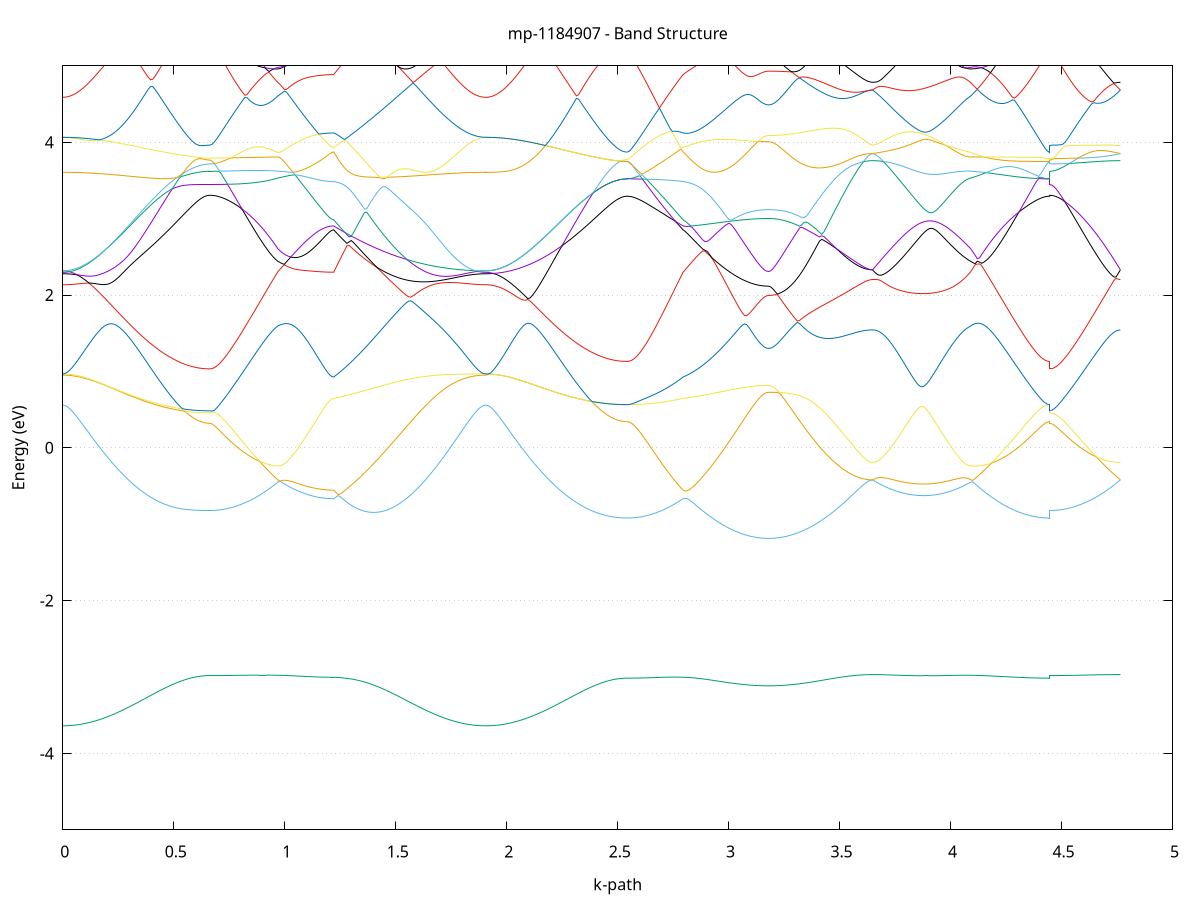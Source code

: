 set title 'mp-1184907 - Band Structure'
set xlabel 'k-path'
set ylabel 'Energy (eV)'
set grid y
set yrange [-5:5]
set terminal png size 800,600
set output 'mp-1184907_bands_gnuplot.png'
plot '-' using 1:2 with lines notitle, '-' using 1:2 with lines notitle, '-' using 1:2 with lines notitle, '-' using 1:2 with lines notitle, '-' using 1:2 with lines notitle, '-' using 1:2 with lines notitle, '-' using 1:2 with lines notitle, '-' using 1:2 with lines notitle, '-' using 1:2 with lines notitle, '-' using 1:2 with lines notitle, '-' using 1:2 with lines notitle, '-' using 1:2 with lines notitle, '-' using 1:2 with lines notitle, '-' using 1:2 with lines notitle, '-' using 1:2 with lines notitle, '-' using 1:2 with lines notitle, '-' using 1:2 with lines notitle, '-' using 1:2 with lines notitle, '-' using 1:2 with lines notitle, '-' using 1:2 with lines notitle, '-' using 1:2 with lines notitle, '-' using 1:2 with lines notitle, '-' using 1:2 with lines notitle, '-' using 1:2 with lines notitle, '-' using 1:2 with lines notitle, '-' using 1:2 with lines notitle, '-' using 1:2 with lines notitle, '-' using 1:2 with lines notitle, '-' using 1:2 with lines notitle, '-' using 1:2 with lines notitle, '-' using 1:2 with lines notitle, '-' using 1:2 with lines notitle, '-' using 1:2 with lines notitle, '-' using 1:2 with lines notitle, '-' using 1:2 with lines notitle, '-' using 1:2 with lines notitle, '-' using 1:2 with lines notitle, '-' using 1:2 with lines notitle, '-' using 1:2 with lines notitle, '-' using 1:2 with lines notitle, '-' using 1:2 with lines notitle, '-' using 1:2 with lines notitle, '-' using 1:2 with lines notitle, '-' using 1:2 with lines notitle, '-' using 1:2 with lines notitle, '-' using 1:2 with lines notitle, '-' using 1:2 with lines notitle, '-' using 1:2 with lines notitle
0.000000 -32.123182
0.009886 -32.123182
0.019772 -32.123182
0.029657 -32.123182
0.039543 -32.123182
0.049429 -32.123182
0.059315 -32.123182
0.069201 -32.123182
0.079086 -32.123182
0.088972 -32.123182
0.098858 -32.123182
0.108744 -32.123182
0.118629 -32.123182
0.128515 -32.123182
0.138401 -32.123182
0.148287 -32.123182
0.158173 -32.123182
0.168058 -32.123182
0.177944 -32.123182
0.187830 -32.123182
0.197716 -32.123182
0.207602 -32.123182
0.217487 -32.123182
0.227373 -32.123182
0.237259 -32.123182
0.247145 -32.123082
0.257031 -32.123082
0.266916 -32.123082
0.276802 -32.123082
0.286688 -32.123082
0.296574 -32.123082
0.306459 -32.123082
0.316345 -32.123082
0.326231 -32.123082
0.336117 -32.123082
0.346003 -32.123082
0.355888 -32.123082
0.365774 -32.123082
0.375660 -32.123082
0.385546 -32.123082
0.395432 -32.122982
0.405317 -32.122982
0.415203 -32.122982
0.425089 -32.122982
0.434975 -32.122982
0.444861 -32.122982
0.454746 -32.122982
0.464632 -32.122982
0.474518 -32.122982
0.484404 -32.122982
0.494290 -32.122982
0.504175 -32.122982
0.514061 -32.122982
0.523947 -32.122982
0.533833 -32.122982
0.543718 -32.122982
0.553604 -32.122982
0.563490 -32.122982
0.573376 -32.122982
0.583262 -32.122982
0.593147 -32.122982
0.603033 -32.122982
0.612919 -32.122982
0.622805 -32.122982
0.632691 -32.122882
0.642576 -32.122882
0.652462 -32.122882
0.662348 -32.122882
0.662348 -32.122882
0.672243 -32.122882
0.682138 -32.122882
0.692033 -32.122882
0.701928 -32.122882
0.711823 -32.122882
0.721718 -32.122882
0.731613 -32.122882
0.741508 -32.122882
0.751403 -32.122882
0.761298 -32.122882
0.771194 -32.122882
0.781089 -32.122882
0.790984 -32.122882
0.800879 -32.122882
0.810774 -32.122882
0.820669 -32.122882
0.830564 -32.122882
0.840459 -32.122882
0.850354 -32.122882
0.860249 -32.122882
0.870144 -32.122882
0.880039 -32.122882
0.889934 -32.122882
0.899829 -32.122882
0.909724 -32.122882
0.919619 -32.122882
0.929514 -32.122882
0.939410 -32.122882
0.949305 -32.122882
0.959200 -32.122882
0.969095 -32.122882
0.969095 -32.122882
0.978766 -32.122882
0.988437 -32.122882
0.998108 -32.122882
1.007779 -32.122982
1.017450 -32.122982
1.027121 -32.122982
1.036792 -32.122982
1.046463 -32.122982
1.056134 -32.122982
1.065805 -32.122982
1.075477 -32.122982
1.085148 -32.122982
1.094819 -32.122982
1.104490 -32.122982
1.114161 -32.122982
1.123832 -32.122982
1.133503 -32.122982
1.143174 -32.122982
1.152845 -32.122982
1.162516 -32.122982
1.172187 -32.122982
1.181858 -32.122982
1.191529 -32.122982
1.201201 -32.122982
1.210872 -32.122982
1.220543 -32.122982
1.220543 -32.122982
1.230474 -32.122982
1.240405 -32.122982
1.250336 -32.122982
1.260268 -32.122982
1.270199 -32.122982
1.280130 -32.122982
1.290061 -32.122982
1.299992 -32.122982
1.309924 -32.122982
1.319855 -32.122982
1.329786 -32.122982
1.339717 -32.122982
1.349648 -32.122982
1.359580 -32.122982
1.369511 -32.122982
1.379442 -32.122982
1.389373 -32.122982
1.399304 -32.122982
1.409236 -32.122982
1.419167 -32.122982
1.429098 -32.122982
1.439029 -32.122982
1.448961 -32.122982
1.458892 -32.122982
1.468823 -32.122982
1.478754 -32.122982
1.488685 -32.122982
1.498617 -32.123082
1.508548 -32.123082
1.518479 -32.123082
1.528410 -32.123082
1.538341 -32.123082
1.548273 -32.123082
1.558204 -32.123082
1.568135 -32.123082
1.578066 -32.123082
1.587997 -32.123082
1.597929 -32.123082
1.607860 -32.123082
1.617791 -32.123082
1.627722 -32.123082
1.637653 -32.123082
1.647585 -32.123082
1.657516 -32.123082
1.667447 -32.123182
1.677378 -32.123182
1.687310 -32.123182
1.697241 -32.123182
1.707172 -32.123182
1.717103 -32.123182
1.727034 -32.123182
1.736966 -32.123182
1.746897 -32.123182
1.756828 -32.123182
1.766759 -32.123182
1.776690 -32.123182
1.786622 -32.123182
1.796553 -32.123182
1.806484 -32.123182
1.816415 -32.123182
1.826346 -32.123182
1.836278 -32.123182
1.846209 -32.123182
1.856140 -32.123182
1.866071 -32.123182
1.876002 -32.123182
1.885934 -32.123182
1.895865 -32.123182
1.905796 -32.123182
1.905796 -32.123182
1.915756 -32.123182
1.925717 -32.123182
1.935677 -32.123182
1.945637 -32.123182
1.955597 -32.123182
1.965557 -32.123182
1.975518 -32.123182
1.985478 -32.123182
1.995438 -32.123182
2.005398 -32.123182
2.015358 -32.123182
2.025319 -32.123182
2.035279 -32.123182
2.045239 -32.123182
2.055199 -32.123182
2.065159 -32.123182
2.075120 -32.123182
2.085080 -32.123182
2.095040 -32.123182
2.105000 -32.123182
2.114960 -32.123182
2.124921 -32.123182
2.134881 -32.123182
2.144841 -32.123082
2.154801 -32.123082
2.164761 -32.123082
2.174722 -32.123082
2.184682 -32.123082
2.194642 -32.123082
2.204602 -32.123082
2.214562 -32.123082
2.224523 -32.123082
2.234483 -32.123082
2.244443 -32.123082
2.254403 -32.123082
2.264363 -32.123082
2.274324 -32.123082
2.284284 -32.123082
2.294244 -32.122982
2.304204 -32.122982
2.314164 -32.122982
2.324125 -32.122982
2.334085 -32.122982
2.344045 -32.122982
2.354005 -32.122982
2.363965 -32.122982
2.373926 -32.122982
2.383886 -32.122982
2.393846 -32.122982
2.403806 -32.122982
2.413766 -32.122982
2.423727 -32.122982
2.433687 -32.122982
2.443647 -32.122982
2.453607 -32.122982
2.463567 -32.122982
2.473528 -32.122982
2.483488 -32.122982
2.493448 -32.122982
2.503408 -32.122982
2.513368 -32.122982
2.523329 -32.122982
2.533289 -32.122982
2.543249 -32.122982
2.543249 -32.122982
2.552920 -32.122982
2.562591 -32.122982
2.572262 -32.122982
2.581933 -32.122982
2.591604 -32.122982
2.601275 -32.122982
2.610947 -32.122982
2.620618 -32.122982
2.630289 -32.122982
2.639960 -32.122982
2.649631 -32.122982
2.659302 -32.122982
2.668973 -32.122982
2.678644 -32.122982
2.688315 -32.122982
2.697986 -32.122982
2.707657 -32.122982
2.717328 -32.122982
2.726999 -32.122982
2.736671 -32.122982
2.746342 -32.122982
2.756013 -32.122982
2.765684 -32.122982
2.775355 -32.122982
2.785026 -32.122982
2.794697 -32.122982
2.794697 -32.122982
2.804582 -32.122982
2.814468 -32.122982
2.824353 -32.122982
2.834239 -32.122982
2.844124 -32.122982
2.854009 -32.122982
2.863895 -32.122982
2.873780 -32.122982
2.883665 -32.122982
2.893551 -32.122982
2.903436 -32.122982
2.913322 -32.122982
2.923207 -32.122982
2.933092 -32.122982
2.942978 -32.122982
2.952863 -32.122982
2.962748 -32.122982
2.972634 -32.122982
2.982519 -32.122982
2.992405 -32.122982
3.002290 -32.122982
3.012175 -32.122982
3.022061 -32.122982
3.031946 -32.122982
3.041832 -32.122982
3.051717 -32.122982
3.061602 -32.122982
3.071488 -32.122982
3.081373 -32.122982
3.091258 -32.122982
3.101144 -32.122982
3.111029 -32.122982
3.120915 -32.122982
3.130800 -32.122982
3.140685 -32.122982
3.150571 -32.122982
3.160456 -32.122982
3.170342 -32.122982
3.180227 -32.122982
3.180227 -32.122982
3.190192 -32.122982
3.200157 -32.122982
3.210122 -32.122982
3.220087 -32.122982
3.230051 -32.122982
3.240016 -32.122982
3.249981 -32.122982
3.259946 -32.122982
3.269911 -32.122982
3.279876 -32.122982
3.289841 -32.122982
3.299806 -32.122982
3.309771 -32.122982
3.319736 -32.122982
3.329701 -32.122982
3.339665 -32.122982
3.349630 -32.122982
3.359595 -32.122982
3.369560 -32.122982
3.379525 -32.122982
3.389490 -32.122982
3.399455 -32.122982
3.409420 -32.122982
3.419385 -32.122982
3.429350 -32.122982
3.439315 -32.122982
3.449279 -32.122982
3.459244 -32.122982
3.469209 -32.122982
3.479174 -32.122982
3.489139 -32.122982
3.499104 -32.122982
3.509069 -32.122982
3.519034 -32.122982
3.528999 -32.122982
3.538964 -32.122982
3.548929 -32.122982
3.558893 -32.122982
3.568858 -32.122982
3.578823 -32.122982
3.588788 -32.122982
3.598753 -32.122982
3.608718 -32.122882
3.618683 -32.122882
3.628648 -32.122882
3.638613 -32.122882
3.648578 -32.122882
3.648578 -32.122882
3.658408 -32.122882
3.668238 -32.122882
3.678068 -32.122882
3.687898 -32.122882
3.697728 -32.122882
3.707559 -32.122882
3.717389 -32.122982
3.727219 -32.122982
3.737049 -32.122982
3.746879 -32.122982
3.756709 -32.122982
3.766540 -32.122982
3.776370 -32.122982
3.786200 -32.122982
3.796030 -32.122982
3.805860 -32.122982
3.815690 -32.122982
3.825521 -32.122982
3.835351 -32.122982
3.845181 -32.122982
3.855011 -32.122982
3.864841 -32.122982
3.874671 -32.122982
3.884502 -32.122982
3.894332 -32.122982
3.904162 -32.122982
3.913992 -32.122982
3.923822 -32.122982
3.933652 -32.122982
3.943483 -32.122982
3.953313 -32.122982
3.963143 -32.122982
3.972973 -32.122982
3.982803 -32.122982
3.992633 -32.122982
4.002464 -32.122982
4.012294 -32.122982
4.022124 -32.122982
4.031954 -32.122982
4.041784 -32.122982
4.051614 -32.122982
4.061445 -32.122882
4.071275 -32.122882
4.081105 -32.122882
4.090935 -32.122882
4.090935 -32.122882
4.100813 -32.122882
4.110691 -32.122882
4.120568 -32.122882
4.130446 -32.122882
4.140324 -32.122882
4.150202 -32.122882
4.160080 -32.122882
4.169958 -32.122882
4.179835 -32.122882
4.189713 -32.122982
4.199591 -32.122982
4.209469 -32.122882
4.219347 -32.122982
4.229224 -32.122982
4.239102 -32.122982
4.248980 -32.122982
4.258858 -32.122982
4.268736 -32.122982
4.278613 -32.122982
4.288491 -32.122982
4.298369 -32.122982
4.308247 -32.122982
4.318125 -32.122982
4.328003 -32.122982
4.337880 -32.122982
4.347758 -32.122982
4.357636 -32.122982
4.367514 -32.122982
4.377392 -32.122982
4.387269 -32.122982
4.397147 -32.122982
4.407025 -32.122982
4.416903 -32.122982
4.426781 -32.122982
4.436658 -32.122982
4.446536 -32.122982
4.446536 -32.122882
4.456496 -32.122882
4.466457 -32.122882
4.476417 -32.122882
4.486377 -32.122882
4.496337 -32.122882
4.506297 -32.122882
4.516258 -32.122882
4.526218 -32.122882
4.536178 -32.122882
4.546138 -32.122882
4.556098 -32.122882
4.566059 -32.122882
4.576019 -32.122882
4.585979 -32.122882
4.595939 -32.122882
4.605899 -32.122882
4.615860 -32.122882
4.625820 -32.122882
4.635780 -32.122882
4.645740 -32.122882
4.655700 -32.122882
4.665661 -32.122882
4.675621 -32.122882
4.685581 -32.122882
4.695541 -32.122882
4.705501 -32.122882
4.715462 -32.122882
4.725422 -32.122882
4.735382 -32.122882
4.745342 -32.122882
4.755302 -32.122882
4.765263 -32.122882
e
0.000000 -31.828382
0.009886 -31.828382
0.019772 -31.828382
0.029657 -31.828382
0.039543 -31.828382
0.049429 -31.828382
0.059315 -31.828382
0.069201 -31.828382
0.079086 -31.828282
0.088972 -31.828282
0.098858 -31.828282
0.108744 -31.828282
0.118629 -31.828282
0.128515 -31.828282
0.138401 -31.828282
0.148287 -31.828282
0.158173 -31.828282
0.168058 -31.828182
0.177944 -31.828182
0.187830 -31.828182
0.197716 -31.828182
0.207602 -31.828182
0.217487 -31.828182
0.227373 -31.828182
0.237259 -31.828082
0.247145 -31.828082
0.257031 -31.828082
0.266916 -31.828082
0.276802 -31.828082
0.286688 -31.827982
0.296574 -31.827982
0.306459 -31.827982
0.316345 -31.827982
0.326231 -31.827982
0.336117 -31.827882
0.346003 -31.827882
0.355888 -31.827882
0.365774 -31.827882
0.375660 -31.827882
0.385546 -31.827782
0.395432 -31.827782
0.405317 -31.827782
0.415203 -31.827782
0.425089 -31.827782
0.434975 -31.827782
0.444861 -31.827682
0.454746 -31.827682
0.464632 -31.827682
0.474518 -31.827682
0.484404 -31.827682
0.494290 -31.827682
0.504175 -31.827582
0.514061 -31.827582
0.523947 -31.827582
0.533833 -31.827582
0.543718 -31.827582
0.553604 -31.827582
0.563490 -31.827582
0.573376 -31.827582
0.583262 -31.827582
0.593147 -31.827582
0.603033 -31.827482
0.612919 -31.827482
0.622805 -31.827482
0.632691 -31.827482
0.642576 -31.827482
0.652462 -31.827482
0.662348 -31.827482
0.662348 -31.827482
0.672243 -31.827482
0.682138 -31.827482
0.692033 -31.827482
0.701928 -31.827482
0.711823 -31.827482
0.721718 -31.827482
0.731613 -31.827482
0.741508 -31.827482
0.751403 -31.827482
0.761298 -31.827482
0.771194 -31.827482
0.781089 -31.827382
0.790984 -31.827382
0.800879 -31.827382
0.810774 -31.827382
0.820669 -31.827382
0.830564 -31.827382
0.840459 -31.827282
0.850354 -31.827282
0.860249 -31.827282
0.870144 -31.827282
0.880039 -31.827282
0.889934 -31.827182
0.899829 -31.827182
0.909724 -31.827182
0.919619 -31.827282
0.929514 -31.827282
0.939410 -31.827282
0.949305 -31.827282
0.959200 -31.827382
0.969095 -31.827382
0.969095 -31.827382
0.978766 -31.827382
0.988437 -31.827382
0.998108 -31.827382
1.007779 -31.827482
1.017450 -31.827482
1.027121 -31.827482
1.036792 -31.827482
1.046463 -31.827482
1.056134 -31.827482
1.065805 -31.827482
1.075477 -31.827482
1.085148 -31.827582
1.094819 -31.827582
1.104490 -31.827582
1.114161 -31.827582
1.123832 -31.827582
1.133503 -31.827582
1.143174 -31.827582
1.152845 -31.827582
1.162516 -31.827582
1.172187 -31.827582
1.181858 -31.827582
1.191529 -31.827582
1.201201 -31.827582
1.210872 -31.827582
1.220543 -31.827582
1.220543 -31.827582
1.230474 -31.827582
1.240405 -31.827582
1.250336 -31.827482
1.260268 -31.827482
1.270199 -31.827482
1.280130 -31.827482
1.290061 -31.827382
1.299992 -31.827382
1.309924 -31.827382
1.319855 -31.827282
1.329786 -31.827282
1.339717 -31.827182
1.349648 -31.827182
1.359580 -31.827182
1.369511 -31.827182
1.379442 -31.827282
1.389373 -31.827282
1.399304 -31.827282
1.409236 -31.827382
1.419167 -31.827382
1.429098 -31.827382
1.439029 -31.827482
1.448961 -31.827482
1.458892 -31.827482
1.468823 -31.827582
1.478754 -31.827582
1.488685 -31.827582
1.498617 -31.827682
1.508548 -31.827682
1.518479 -31.827682
1.528410 -31.827682
1.538341 -31.827782
1.548273 -31.827782
1.558204 -31.827782
1.568135 -31.827882
1.578066 -31.827882
1.587997 -31.827882
1.597929 -31.827882
1.607860 -31.827982
1.617791 -31.827982
1.627722 -31.827982
1.637653 -31.827982
1.647585 -31.828082
1.657516 -31.828082
1.667447 -31.828082
1.677378 -31.828082
1.687310 -31.828182
1.697241 -31.828182
1.707172 -31.828182
1.717103 -31.828182
1.727034 -31.828182
1.736966 -31.828182
1.746897 -31.828282
1.756828 -31.828282
1.766759 -31.828282
1.776690 -31.828282
1.786622 -31.828282
1.796553 -31.828282
1.806484 -31.828282
1.816415 -31.828282
1.826346 -31.828282
1.836278 -31.828382
1.846209 -31.828382
1.856140 -31.828382
1.866071 -31.828382
1.876002 -31.828382
1.885934 -31.828382
1.895865 -31.828382
1.905796 -31.828382
1.905796 -31.828382
1.915756 -31.828382
1.925717 -31.828382
1.935677 -31.828382
1.945637 -31.828382
1.955597 -31.828382
1.965557 -31.828382
1.975518 -31.828382
1.985478 -31.828382
1.995438 -31.828382
2.005398 -31.828382
2.015358 -31.828382
2.025319 -31.828282
2.035279 -31.828282
2.045239 -31.828282
2.055199 -31.828282
2.065159 -31.828282
2.075120 -31.828282
2.085080 -31.828282
2.095040 -31.828282
2.105000 -31.828282
2.114960 -31.828282
2.124921 -31.828282
2.134881 -31.828282
2.144841 -31.828282
2.154801 -31.828282
2.164761 -31.828182
2.174722 -31.828182
2.184682 -31.828182
2.194642 -31.828182
2.204602 -31.828182
2.214562 -31.828182
2.224523 -31.828182
2.234483 -31.828182
2.244443 -31.828182
2.254403 -31.828182
2.264363 -31.828182
2.274324 -31.828182
2.284284 -31.828082
2.294244 -31.828082
2.304204 -31.828082
2.314164 -31.828082
2.324125 -31.828082
2.334085 -31.828082
2.344045 -31.828082
2.354005 -31.828082
2.363965 -31.828082
2.373926 -31.828082
2.383886 -31.828082
2.393846 -31.828082
2.403806 -31.828082
2.413766 -31.828082
2.423727 -31.827982
2.433687 -31.827982
2.443647 -31.827982
2.453607 -31.827982
2.463567 -31.827982
2.473528 -31.827982
2.483488 -31.827982
2.493448 -31.827982
2.503408 -31.827982
2.513368 -31.827982
2.523329 -31.827982
2.533289 -31.827982
2.543249 -31.827982
2.543249 -31.827982
2.552920 -31.827982
2.562591 -31.827982
2.572262 -31.827982
2.581933 -31.827982
2.591604 -31.827982
2.601275 -31.827982
2.610947 -31.827982
2.620618 -31.827982
2.630289 -31.827982
2.639960 -31.827982
2.649631 -31.827882
2.659302 -31.827882
2.668973 -31.827882
2.678644 -31.827882
2.688315 -31.827882
2.697986 -31.827882
2.707657 -31.827782
2.717328 -31.827782
2.726999 -31.827782
2.736671 -31.827782
2.746342 -31.827782
2.756013 -31.827682
2.765684 -31.827682
2.775355 -31.827682
2.785026 -31.827682
2.794697 -31.827582
2.794697 -31.827582
2.804582 -31.827582
2.814468 -31.827582
2.824353 -31.827582
2.834239 -31.827582
2.844124 -31.827582
2.854009 -31.827482
2.863895 -31.827482
2.873780 -31.827482
2.883665 -31.827482
2.893551 -31.827482
2.903436 -31.827482
2.913322 -31.827482
2.923207 -31.827382
2.933092 -31.827382
2.942978 -31.827382
2.952863 -31.827382
2.962748 -31.827382
2.972634 -31.827382
2.982519 -31.827382
2.992405 -31.827382
3.002290 -31.827282
3.012175 -31.827282
3.022061 -31.827282
3.031946 -31.827282
3.041832 -31.827282
3.051717 -31.827282
3.061602 -31.827282
3.071488 -31.827282
3.081373 -31.827282
3.091258 -31.827282
3.101144 -31.827182
3.111029 -31.827182
3.120915 -31.827182
3.130800 -31.827182
3.140685 -31.827182
3.150571 -31.827182
3.160456 -31.827182
3.170342 -31.827182
3.180227 -31.827182
3.180227 -31.827182
3.190192 -31.827182
3.200157 -31.827182
3.210122 -31.827182
3.220087 -31.827182
3.230051 -31.827182
3.240016 -31.827182
3.249981 -31.827182
3.259946 -31.827182
3.269911 -31.827182
3.279876 -31.827182
3.289841 -31.827182
3.299806 -31.827182
3.309771 -31.827182
3.319736 -31.827182
3.329701 -31.827182
3.339665 -31.827182
3.349630 -31.827182
3.359595 -31.827182
3.369560 -31.827182
3.379525 -31.827182
3.389490 -31.827182
3.399455 -31.827182
3.409420 -31.827182
3.419385 -31.827182
3.429350 -31.827182
3.439315 -31.827182
3.449279 -31.827182
3.459244 -31.827182
3.469209 -31.827182
3.479174 -31.827182
3.489139 -31.827182
3.499104 -31.827182
3.509069 -31.827182
3.519034 -31.827182
3.528999 -31.827182
3.538964 -31.827182
3.548929 -31.827182
3.558893 -31.827182
3.568858 -31.827182
3.578823 -31.827182
3.588788 -31.827182
3.598753 -31.827182
3.608718 -31.827182
3.618683 -31.827182
3.628648 -31.827182
3.638613 -31.827182
3.648578 -31.827182
3.648578 -31.827182
3.658408 -31.827182
3.668238 -31.827182
3.678068 -31.827182
3.687898 -31.827182
3.697728 -31.827282
3.707559 -31.827282
3.717389 -31.827282
3.727219 -31.827282
3.737049 -31.827282
3.746879 -31.827282
3.756709 -31.827282
3.766540 -31.827282
3.776370 -31.827282
3.786200 -31.827282
3.796030 -31.827282
3.805860 -31.827282
3.815690 -31.827282
3.825521 -31.827282
3.835351 -31.827282
3.845181 -31.827282
3.855011 -31.827282
3.864841 -31.827282
3.874671 -31.827282
3.884502 -31.827282
3.894332 -31.827282
3.904162 -31.827282
3.913992 -31.827282
3.923822 -31.827282
3.933652 -31.827182
3.943483 -31.827182
3.953313 -31.827182
3.963143 -31.827182
3.972973 -31.827182
3.982803 -31.827182
3.992633 -31.827182
4.002464 -31.827182
4.012294 -31.827282
4.022124 -31.827282
4.031954 -31.827282
4.041784 -31.827282
4.051614 -31.827282
4.061445 -31.827282
4.071275 -31.827282
4.081105 -31.827382
4.090935 -31.827382
4.090935 -31.827382
4.100813 -31.827382
4.110691 -31.827382
4.120568 -31.827482
4.130446 -31.827482
4.140324 -31.827482
4.150202 -31.827482
4.160080 -31.827582
4.169958 -31.827582
4.179835 -31.827582
4.189713 -31.827582
4.199591 -31.827682
4.209469 -31.827682
4.219347 -31.827682
4.229224 -31.827682
4.239102 -31.827782
4.248980 -31.827782
4.258858 -31.827782
4.268736 -31.827782
4.278613 -31.827782
4.288491 -31.827882
4.298369 -31.827882
4.308247 -31.827882
4.318125 -31.827882
4.328003 -31.827882
4.337880 -31.827882
4.347758 -31.827982
4.357636 -31.827982
4.367514 -31.827982
4.377392 -31.827982
4.387269 -31.827982
4.397147 -31.827982
4.407025 -31.827982
4.416903 -31.827982
4.426781 -31.827982
4.436658 -31.827982
4.446536 -31.827982
4.446536 -31.827482
4.456496 -31.827482
4.466457 -31.827482
4.476417 -31.827482
4.486377 -31.827482
4.496337 -31.827482
4.506297 -31.827482
4.516258 -31.827482
4.526218 -31.827482
4.536178 -31.827482
4.546138 -31.827482
4.556098 -31.827482
4.566059 -31.827482
4.576019 -31.827482
4.585979 -31.827482
4.595939 -31.827382
4.605899 -31.827382
4.615860 -31.827382
4.625820 -31.827382
4.635780 -31.827382
4.645740 -31.827382
4.655700 -31.827382
4.665661 -31.827382
4.675621 -31.827282
4.685581 -31.827282
4.695541 -31.827282
4.705501 -31.827282
4.715462 -31.827282
4.725422 -31.827282
4.735382 -31.827282
4.745342 -31.827182
4.755302 -31.827182
4.765263 -31.827182
e
0.000000 -31.825782
0.009886 -31.825782
0.019772 -31.825782
0.029657 -31.825782
0.039543 -31.825782
0.049429 -31.825782
0.059315 -31.825782
0.069201 -31.825782
0.079086 -31.825782
0.088972 -31.825782
0.098858 -31.825782
0.108744 -31.825782
0.118629 -31.825782
0.128515 -31.825882
0.138401 -31.825882
0.148287 -31.825882
0.158173 -31.825882
0.168058 -31.825882
0.177944 -31.825882
0.187830 -31.825982
0.197716 -31.825982
0.207602 -31.825982
0.217487 -31.825982
0.227373 -31.826082
0.237259 -31.826082
0.247145 -31.826082
0.257031 -31.826082
0.266916 -31.826082
0.276802 -31.826182
0.286688 -31.826182
0.296574 -31.826182
0.306459 -31.826282
0.316345 -31.826282
0.326231 -31.826282
0.336117 -31.826282
0.346003 -31.826382
0.355888 -31.826382
0.365774 -31.826382
0.375660 -31.826382
0.385546 -31.826482
0.395432 -31.826482
0.405317 -31.826482
0.415203 -31.826482
0.425089 -31.826582
0.434975 -31.826582
0.444861 -31.826582
0.454746 -31.826582
0.464632 -31.826582
0.474518 -31.826682
0.484404 -31.826682
0.494290 -31.826682
0.504175 -31.826682
0.514061 -31.826682
0.523947 -31.826782
0.533833 -31.826782
0.543718 -31.826782
0.553604 -31.826782
0.563490 -31.826782
0.573376 -31.826782
0.583262 -31.826782
0.593147 -31.826782
0.603033 -31.826882
0.612919 -31.826882
0.622805 -31.826882
0.632691 -31.826882
0.642576 -31.826882
0.652462 -31.826882
0.662348 -31.826882
0.662348 -31.826882
0.672243 -31.826882
0.682138 -31.826882
0.692033 -31.826882
0.701928 -31.826882
0.711823 -31.826882
0.721718 -31.826882
0.731613 -31.826882
0.741508 -31.826882
0.751403 -31.826882
0.761298 -31.826882
0.771194 -31.826982
0.781089 -31.826982
0.790984 -31.826982
0.800879 -31.826982
0.810774 -31.826982
0.820669 -31.826982
0.830564 -31.827082
0.840459 -31.827082
0.850354 -31.827082
0.860249 -31.827082
0.870144 -31.827082
0.880039 -31.827182
0.889934 -31.827182
0.899829 -31.827182
0.909724 -31.827182
0.919619 -31.827182
0.929514 -31.827082
0.939410 -31.827082
0.949305 -31.827082
0.959200 -31.827082
0.969095 -31.826982
0.969095 -31.826982
0.978766 -31.826982
0.988437 -31.826982
0.998108 -31.826982
1.007779 -31.826982
1.017450 -31.826882
1.027121 -31.826882
1.036792 -31.826882
1.046463 -31.826882
1.056134 -31.826882
1.065805 -31.826882
1.075477 -31.826882
1.085148 -31.826782
1.094819 -31.826782
1.104490 -31.826782
1.114161 -31.826782
1.123832 -31.826782
1.133503 -31.826782
1.143174 -31.826782
1.152845 -31.826782
1.162516 -31.826782
1.172187 -31.826782
1.181858 -31.826782
1.191529 -31.826782
1.201201 -31.826782
1.210872 -31.826782
1.220543 -31.826782
1.220543 -31.826782
1.230474 -31.826782
1.240405 -31.826782
1.250336 -31.826882
1.260268 -31.826882
1.270199 -31.826882
1.280130 -31.826882
1.290061 -31.826982
1.299992 -31.826982
1.309924 -31.826982
1.319855 -31.827082
1.329786 -31.827082
1.339717 -31.827082
1.349648 -31.827182
1.359580 -31.827182
1.369511 -31.827082
1.379442 -31.827082
1.389373 -31.827082
1.399304 -31.826982
1.409236 -31.826982
1.419167 -31.826982
1.429098 -31.826882
1.439029 -31.826882
1.448961 -31.826782
1.458892 -31.826782
1.468823 -31.826782
1.478754 -31.826682
1.488685 -31.826682
1.498617 -31.826682
1.508548 -31.826582
1.518479 -31.826582
1.528410 -31.826482
1.538341 -31.826482
1.548273 -31.826482
1.558204 -31.826382
1.568135 -31.826382
1.578066 -31.826382
1.587997 -31.826282
1.597929 -31.826282
1.607860 -31.826282
1.617791 -31.826182
1.627722 -31.826182
1.637653 -31.826182
1.647585 -31.826182
1.657516 -31.826082
1.667447 -31.826082
1.677378 -31.826082
1.687310 -31.825982
1.697241 -31.825982
1.707172 -31.825982
1.717103 -31.825982
1.727034 -31.825982
1.736966 -31.825882
1.746897 -31.825882
1.756828 -31.825882
1.766759 -31.825882
1.776690 -31.825882
1.786622 -31.825782
1.796553 -31.825782
1.806484 -31.825782
1.816415 -31.825782
1.826346 -31.825782
1.836278 -31.825782
1.846209 -31.825782
1.856140 -31.825782
1.866071 -31.825782
1.876002 -31.825782
1.885934 -31.825782
1.895865 -31.825782
1.905796 -31.825782
1.905796 -31.825782
1.915756 -31.825782
1.925717 -31.825782
1.935677 -31.825782
1.945637 -31.825782
1.955597 -31.825782
1.965557 -31.825782
1.975518 -31.825782
1.985478 -31.825782
1.995438 -31.825782
2.005398 -31.825782
2.015358 -31.825782
2.025319 -31.825782
2.035279 -31.825782
2.045239 -31.825782
2.055199 -31.825782
2.065159 -31.825782
2.075120 -31.825882
2.085080 -31.825882
2.095040 -31.825882
2.105000 -31.825882
2.114960 -31.825882
2.124921 -31.825882
2.134881 -31.825882
2.144841 -31.825982
2.154801 -31.825982
2.164761 -31.825982
2.174722 -31.825982
2.184682 -31.825982
2.194642 -31.825982
2.204602 -31.825982
2.214562 -31.826082
2.224523 -31.826082
2.234483 -31.826082
2.244443 -31.826082
2.254403 -31.826082
2.264363 -31.826082
2.274324 -31.826182
2.284284 -31.826182
2.294244 -31.826182
2.304204 -31.826182
2.314164 -31.826182
2.324125 -31.826182
2.334085 -31.826182
2.344045 -31.826282
2.354005 -31.826282
2.363965 -31.826282
2.373926 -31.826282
2.383886 -31.826282
2.393846 -31.826282
2.403806 -31.826282
2.413766 -31.826282
2.423727 -31.826282
2.433687 -31.826282
2.443647 -31.826382
2.453607 -31.826382
2.463567 -31.826382
2.473528 -31.826382
2.483488 -31.826382
2.493448 -31.826382
2.503408 -31.826382
2.513368 -31.826382
2.523329 -31.826382
2.533289 -31.826382
2.543249 -31.826382
2.543249 -31.826382
2.552920 -31.826382
2.562591 -31.826382
2.572262 -31.826382
2.581933 -31.826382
2.591604 -31.826382
2.601275 -31.826382
2.610947 -31.826382
2.620618 -31.826382
2.630289 -31.826382
2.639960 -31.826482
2.649631 -31.826482
2.659302 -31.826482
2.668973 -31.826482
2.678644 -31.826482
2.688315 -31.826482
2.697986 -31.826482
2.707657 -31.826582
2.717328 -31.826582
2.726999 -31.826582
2.736671 -31.826582
2.746342 -31.826582
2.756013 -31.826682
2.765684 -31.826682
2.775355 -31.826682
2.785026 -31.826682
2.794697 -31.826782
2.794697 -31.826782
2.804582 -31.826782
2.814468 -31.826782
2.824353 -31.826782
2.834239 -31.826782
2.844124 -31.826782
2.854009 -31.826882
2.863895 -31.826882
2.873780 -31.826882
2.883665 -31.826882
2.893551 -31.826882
2.903436 -31.826882
2.913322 -31.826882
2.923207 -31.826882
2.933092 -31.826882
2.942978 -31.826982
2.952863 -31.826982
2.962748 -31.826982
2.972634 -31.826982
2.982519 -31.826982
2.992405 -31.826982
3.002290 -31.826982
3.012175 -31.826982
3.022061 -31.826982
3.031946 -31.826982
3.041832 -31.827082
3.051717 -31.827082
3.061602 -31.827082
3.071488 -31.827082
3.081373 -31.827082
3.091258 -31.827082
3.101144 -31.827082
3.111029 -31.827082
3.120915 -31.827082
3.130800 -31.827082
3.140685 -31.827082
3.150571 -31.827082
3.160456 -31.827082
3.170342 -31.827082
3.180227 -31.827082
3.180227 -31.827082
3.190192 -31.827082
3.200157 -31.827082
3.210122 -31.827082
3.220087 -31.827082
3.230051 -31.827082
3.240016 -31.827082
3.249981 -31.827082
3.259946 -31.827082
3.269911 -31.827082
3.279876 -31.827082
3.289841 -31.827082
3.299806 -31.827082
3.309771 -31.827082
3.319736 -31.827082
3.329701 -31.827082
3.339665 -31.827182
3.349630 -31.827182
3.359595 -31.827182
3.369560 -31.827182
3.379525 -31.827182
3.389490 -31.827182
3.399455 -31.827182
3.409420 -31.827182
3.419385 -31.827182
3.429350 -31.827182
3.439315 -31.827182
3.449279 -31.827182
3.459244 -31.827182
3.469209 -31.827182
3.479174 -31.827182
3.489139 -31.827182
3.499104 -31.827182
3.509069 -31.827182
3.519034 -31.827182
3.528999 -31.827182
3.538964 -31.827182
3.548929 -31.827182
3.558893 -31.827182
3.568858 -31.827182
3.578823 -31.827182
3.588788 -31.827182
3.598753 -31.827182
3.608718 -31.827182
3.618683 -31.827182
3.628648 -31.827182
3.638613 -31.827182
3.648578 -31.827182
3.648578 -31.827182
3.658408 -31.827182
3.668238 -31.827182
3.678068 -31.827182
3.687898 -31.827182
3.697728 -31.827182
3.707559 -31.827082
3.717389 -31.827082
3.727219 -31.827082
3.737049 -31.827082
3.746879 -31.827082
3.756709 -31.827082
3.766540 -31.827082
3.776370 -31.827082
3.786200 -31.827082
3.796030 -31.827082
3.805860 -31.827082
3.815690 -31.827082
3.825521 -31.827082
3.835351 -31.827082
3.845181 -31.827082
3.855011 -31.827082
3.864841 -31.827082
3.874671 -31.827082
3.884502 -31.827082
3.894332 -31.827082
3.904162 -31.827082
3.913992 -31.827082
3.923822 -31.827082
3.933652 -31.827182
3.943483 -31.827182
3.953313 -31.827182
3.963143 -31.827182
3.972973 -31.827182
3.982803 -31.827182
3.992633 -31.827182
4.002464 -31.827182
4.012294 -31.827182
4.022124 -31.827082
4.031954 -31.827082
4.041784 -31.827082
4.051614 -31.827082
4.061445 -31.827082
4.071275 -31.827082
4.081105 -31.826982
4.090935 -31.826982
4.090935 -31.826982
4.100813 -31.826982
4.110691 -31.826982
4.120568 -31.826882
4.130446 -31.826882
4.140324 -31.826882
4.150202 -31.826882
4.160080 -31.826782
4.169958 -31.826782
4.179835 -31.826782
4.189713 -31.826782
4.199591 -31.826682
4.209469 -31.826682
4.219347 -31.826682
4.229224 -31.826682
4.239102 -31.826582
4.248980 -31.826582
4.258858 -31.826582
4.268736 -31.826582
4.278613 -31.826582
4.288491 -31.826482
4.298369 -31.826482
4.308247 -31.826482
4.318125 -31.826482
4.328003 -31.826482
4.337880 -31.826482
4.347758 -31.826482
4.357636 -31.826382
4.367514 -31.826382
4.377392 -31.826382
4.387269 -31.826382
4.397147 -31.826382
4.407025 -31.826382
4.416903 -31.826382
4.426781 -31.826382
4.436658 -31.826382
4.446536 -31.826382
4.446536 -31.826882
4.456496 -31.826882
4.466457 -31.826882
4.476417 -31.826882
4.486377 -31.826882
4.496337 -31.826882
4.506297 -31.826882
4.516258 -31.826882
4.526218 -31.826882
4.536178 -31.826882
4.546138 -31.826882
4.556098 -31.826882
4.566059 -31.826882
4.576019 -31.826882
4.585979 -31.826982
4.595939 -31.826982
4.605899 -31.826982
4.615860 -31.826982
4.625820 -31.826982
4.635780 -31.826982
4.645740 -31.826982
4.655700 -31.826982
4.665661 -31.827082
4.675621 -31.827082
4.685581 -31.827082
4.695541 -31.827082
4.705501 -31.827082
4.715462 -31.827082
4.725422 -31.827082
4.735382 -31.827182
4.745342 -31.827182
4.755302 -31.827182
4.765263 -31.827182
e
0.000000 -15.661182
0.009886 -15.661182
0.019772 -15.661182
0.029657 -15.661182
0.039543 -15.661182
0.049429 -15.661282
0.059315 -15.661282
0.069201 -15.661282
0.079086 -15.661382
0.088972 -15.661482
0.098858 -15.661482
0.108744 -15.661582
0.118629 -15.661682
0.128515 -15.661682
0.138401 -15.661782
0.148287 -15.661882
0.158173 -15.661982
0.168058 -15.662082
0.177944 -15.662182
0.187830 -15.662282
0.197716 -15.662382
0.207602 -15.662582
0.217487 -15.662682
0.227373 -15.662782
0.237259 -15.662882
0.247145 -15.663082
0.257031 -15.663182
0.266916 -15.663282
0.276802 -15.663482
0.286688 -15.663582
0.296574 -15.663782
0.306459 -15.663882
0.316345 -15.663982
0.326231 -15.664182
0.336117 -15.664282
0.346003 -15.664482
0.355888 -15.664582
0.365774 -15.664782
0.375660 -15.664882
0.385546 -15.664982
0.395432 -15.665182
0.405317 -15.665282
0.415203 -15.665482
0.425089 -15.665582
0.434975 -15.665682
0.444861 -15.665782
0.454746 -15.665982
0.464632 -15.666082
0.474518 -15.666182
0.484404 -15.666282
0.494290 -15.666382
0.504175 -15.666482
0.514061 -15.666582
0.523947 -15.666682
0.533833 -15.666782
0.543718 -15.666882
0.553604 -15.666882
0.563490 -15.666982
0.573376 -15.667082
0.583262 -15.667082
0.593147 -15.667182
0.603033 -15.667182
0.612919 -15.667282
0.622805 -15.667282
0.632691 -15.667282
0.642576 -15.667282
0.652462 -15.667282
0.662348 -15.667282
0.662348 -15.667282
0.672243 -15.667282
0.682138 -15.667282
0.692033 -15.667282
0.701928 -15.667182
0.711823 -15.667182
0.721718 -15.667082
0.731613 -15.666982
0.741508 -15.666882
0.751403 -15.666782
0.761298 -15.666682
0.771194 -15.666482
0.781089 -15.666382
0.790984 -15.666182
0.800879 -15.666082
0.810774 -15.665882
0.820669 -15.665682
0.830564 -15.665482
0.840459 -15.665282
0.850354 -15.665082
0.860249 -15.664782
0.870144 -15.664582
0.880039 -15.664382
0.889934 -15.664082
0.899829 -15.663782
0.909724 -15.663582
0.919619 -15.663282
0.929514 -15.663082
0.939410 -15.662782
0.949305 -15.662482
0.959200 -15.662182
0.969095 -15.661982
0.969095 -15.661982
0.978766 -15.661782
0.988437 -15.661582
0.998108 -15.661382
1.007779 -15.661182
1.017450 -15.660982
1.027121 -15.660882
1.036792 -15.660682
1.046463 -15.660482
1.056134 -15.660282
1.065805 -15.660282
1.075477 -15.660182
1.085148 -15.660082
1.094819 -15.660082
1.104490 -15.659982
1.114161 -15.659882
1.123832 -15.659782
1.133503 -15.659682
1.143174 -15.659582
1.152845 -15.659482
1.162516 -15.659382
1.172187 -15.659282
1.181858 -15.659082
1.191529 -15.658982
1.201201 -15.658882
1.210872 -15.658882
1.220543 -15.658782
1.220543 -15.658782
1.230474 -15.659082
1.240405 -15.659282
1.250336 -15.659482
1.260268 -15.659682
1.270199 -15.659882
1.280130 -15.660082
1.290061 -15.660282
1.299992 -15.660482
1.309924 -15.660682
1.319855 -15.660882
1.329786 -15.661082
1.339717 -15.661182
1.349648 -15.661382
1.359580 -15.661582
1.369511 -15.661682
1.379442 -15.661882
1.389373 -15.661982
1.399304 -15.662182
1.409236 -15.662282
1.419167 -15.662382
1.429098 -15.662482
1.439029 -15.662582
1.448961 -15.662682
1.458892 -15.662782
1.468823 -15.662882
1.478754 -15.662882
1.488685 -15.662982
1.498617 -15.662982
1.508548 -15.663082
1.518479 -15.663082
1.528410 -15.663082
1.538341 -15.663082
1.548273 -15.663082
1.558204 -15.663082
1.568135 -15.663082
1.578066 -15.663082
1.587997 -15.662982
1.597929 -15.662982
1.607860 -15.662982
1.617791 -15.662882
1.627722 -15.662882
1.637653 -15.662782
1.647585 -15.662682
1.657516 -15.662682
1.667447 -15.662582
1.677378 -15.662482
1.687310 -15.662382
1.697241 -15.662282
1.707172 -15.662282
1.717103 -15.662182
1.727034 -15.662082
1.736966 -15.661982
1.746897 -15.661882
1.756828 -15.661882
1.766759 -15.661782
1.776690 -15.661682
1.786622 -15.661582
1.796553 -15.661582
1.806484 -15.661482
1.816415 -15.661382
1.826346 -15.661382
1.836278 -15.661282
1.846209 -15.661282
1.856140 -15.661282
1.866071 -15.661182
1.876002 -15.661182
1.885934 -15.661182
1.895865 -15.661182
1.905796 -15.661182
1.905796 -15.661182
1.915756 -15.661182
1.925717 -15.661182
1.935677 -15.661182
1.945637 -15.661082
1.955597 -15.661082
1.965557 -15.661082
1.975518 -15.660982
1.985478 -15.660982
1.995438 -15.660882
2.005398 -15.660882
2.015358 -15.660782
2.025319 -15.660782
2.035279 -15.660682
2.045239 -15.660582
2.055199 -15.660482
2.065159 -15.660382
2.075120 -15.660282
2.085080 -15.660282
2.095040 -15.660082
2.105000 -15.659982
2.114960 -15.659882
2.124921 -15.659782
2.134881 -15.659682
2.144841 -15.659582
2.154801 -15.659482
2.164761 -15.659282
2.174722 -15.659182
2.184682 -15.659082
2.194642 -15.658882
2.204602 -15.658782
2.214562 -15.658682
2.224523 -15.658482
2.234483 -15.658382
2.244443 -15.658282
2.254403 -15.658082
2.264363 -15.657982
2.274324 -15.657782
2.284284 -15.657782
2.294244 -15.657882
2.304204 -15.658082
2.314164 -15.658182
2.324125 -15.658382
2.334085 -15.658482
2.344045 -15.658682
2.354005 -15.658782
2.363965 -15.658882
2.373926 -15.659082
2.383886 -15.659182
2.393846 -15.659282
2.403806 -15.659382
2.413766 -15.659482
2.423727 -15.659582
2.433687 -15.659682
2.443647 -15.659682
2.453607 -15.659782
2.463567 -15.659882
2.473528 -15.659882
2.483488 -15.659982
2.493448 -15.659982
2.503408 -15.660082
2.513368 -15.660082
2.523329 -15.660082
2.533289 -15.660082
2.543249 -15.660082
2.543249 -15.660082
2.552920 -15.660082
2.562591 -15.660082
2.572262 -15.660082
2.581933 -15.660082
2.591604 -15.660082
2.601275 -15.660082
2.610947 -15.659982
2.620618 -15.659982
2.630289 -15.659982
2.639960 -15.659882
2.649631 -15.659882
2.659302 -15.659782
2.668973 -15.659782
2.678644 -15.659682
2.688315 -15.659682
2.697986 -15.659582
2.707657 -15.659482
2.717328 -15.659482
2.726999 -15.659382
2.736671 -15.659282
2.746342 -15.659182
2.756013 -15.659182
2.765684 -15.659082
2.775355 -15.658982
2.785026 -15.658882
2.794697 -15.658782
2.794697 -15.658782
2.804582 -15.658982
2.814468 -15.659082
2.824353 -15.659182
2.834239 -15.659382
2.844124 -15.659482
2.854009 -15.659582
2.863895 -15.659782
2.873780 -15.659882
2.883665 -15.660082
2.893551 -15.660182
2.903436 -15.660382
2.913322 -15.660482
2.923207 -15.660682
2.933092 -15.660782
2.942978 -15.660982
2.952863 -15.661082
2.962748 -15.661182
2.972634 -15.661382
2.982519 -15.661482
2.992405 -15.661582
3.002290 -15.661782
3.012175 -15.661882
3.022061 -15.661982
3.031946 -15.662082
3.041832 -15.662182
3.051717 -15.662282
3.061602 -15.662382
3.071488 -15.662482
3.081373 -15.662582
3.091258 -15.662682
3.101144 -15.662682
3.111029 -15.662782
3.120915 -15.662782
3.130800 -15.662882
3.140685 -15.662882
3.150571 -15.662882
3.160456 -15.662982
3.170342 -15.662982
3.180227 -15.662982
3.180227 -15.662982
3.190192 -15.662982
3.200157 -15.662982
3.210122 -15.662982
3.220087 -15.663082
3.230051 -15.663082
3.240016 -15.663082
3.249981 -15.663182
3.259946 -15.663282
3.269911 -15.663382
3.279876 -15.663382
3.289841 -15.663482
3.299806 -15.663582
3.309771 -15.663682
3.319736 -15.663882
3.329701 -15.663982
3.339665 -15.664082
3.349630 -15.664182
3.359595 -15.664382
3.369560 -15.664482
3.379525 -15.664682
3.389490 -15.664782
3.399455 -15.664882
3.409420 -15.665082
3.419385 -15.665182
3.429350 -15.665382
3.439315 -15.665482
3.449279 -15.665682
3.459244 -15.665782
3.469209 -15.665982
3.479174 -15.666082
3.489139 -15.666282
3.499104 -15.666382
3.509069 -15.666482
3.519034 -15.666582
3.528999 -15.666682
3.538964 -15.666782
3.548929 -15.666882
3.558893 -15.666982
3.568858 -15.667082
3.578823 -15.667182
3.588788 -15.667282
3.598753 -15.667282
3.608718 -15.667382
3.618683 -15.667382
3.628648 -15.667382
3.638613 -15.667382
3.648578 -15.667382
3.648578 -15.667382
3.658408 -15.667382
3.668238 -15.667382
3.678068 -15.667382
3.687898 -15.667382
3.697728 -15.667382
3.707559 -15.667282
3.717389 -15.667282
3.727219 -15.667282
3.737049 -15.667182
3.746879 -15.667182
3.756709 -15.667082
3.766540 -15.666982
3.776370 -15.666982
3.786200 -15.666882
3.796030 -15.666782
3.805860 -15.666682
3.815690 -15.666582
3.825521 -15.666482
3.835351 -15.666382
3.845181 -15.666282
3.855011 -15.666182
3.864841 -15.665982
3.874671 -15.665882
3.884502 -15.665782
3.894332 -15.665582
3.904162 -15.665482
3.913992 -15.665282
3.923822 -15.665082
3.933652 -15.664982
3.943483 -15.664782
3.953313 -15.664582
3.963143 -15.664482
3.972973 -15.664282
3.982803 -15.664082
3.992633 -15.663882
4.002464 -15.663682
4.012294 -15.663482
4.022124 -15.663282
4.031954 -15.663082
4.041784 -15.662882
4.051614 -15.662682
4.061445 -15.662582
4.071275 -15.662382
4.081105 -15.662182
4.090935 -15.661982
4.090935 -15.661982
4.100813 -15.661682
4.110691 -15.661382
4.120568 -15.661082
4.130446 -15.660882
4.140324 -15.660582
4.150202 -15.660482
4.160080 -15.660482
4.169958 -15.660482
4.179835 -15.660482
4.189713 -15.660482
4.199591 -15.660382
4.209469 -15.660382
4.219347 -15.660382
4.229224 -15.660382
4.239102 -15.660382
4.248980 -15.660382
4.258858 -15.660282
4.268736 -15.660282
4.278613 -15.660282
4.288491 -15.660282
4.298369 -15.660282
4.308247 -15.660282
4.318125 -15.660182
4.328003 -15.660182
4.337880 -15.660182
4.347758 -15.660182
4.357636 -15.660182
4.367514 -15.660182
4.377392 -15.660182
4.387269 -15.660182
4.397147 -15.660182
4.407025 -15.660182
4.416903 -15.660082
4.426781 -15.660082
4.436658 -15.660082
4.446536 -15.660082
4.446536 -15.667282
4.456496 -15.667282
4.466457 -15.667282
4.476417 -15.667282
4.486377 -15.667282
4.496337 -15.667282
4.506297 -15.667382
4.516258 -15.667382
4.526218 -15.667382
4.536178 -15.667382
4.546138 -15.667382
4.556098 -15.667382
4.566059 -15.667382
4.576019 -15.667382
4.585979 -15.667382
4.595939 -15.667382
4.605899 -15.667382
4.615860 -15.667382
4.625820 -15.667382
4.635780 -15.667382
4.645740 -15.667382
4.655700 -15.667382
4.665661 -15.667382
4.675621 -15.667382
4.685581 -15.667382
4.695541 -15.667382
4.705501 -15.667382
4.715462 -15.667382
4.725422 -15.667382
4.735382 -15.667382
4.745342 -15.667382
4.755302 -15.667382
4.765263 -15.667382
e
0.000000 -15.653482
0.009886 -15.653482
0.019772 -15.653482
0.029657 -15.653582
0.039543 -15.653582
0.049429 -15.653582
0.059315 -15.653682
0.069201 -15.653682
0.079086 -15.653782
0.088972 -15.653782
0.098858 -15.653882
0.108744 -15.653982
0.118629 -15.654082
0.128515 -15.654182
0.138401 -15.654282
0.148287 -15.654382
0.158173 -15.654482
0.168058 -15.654582
0.177944 -15.654682
0.187830 -15.654882
0.197716 -15.654982
0.207602 -15.655182
0.217487 -15.655282
0.227373 -15.655382
0.237259 -15.655582
0.247145 -15.655782
0.257031 -15.655882
0.266916 -15.656082
0.276802 -15.656182
0.286688 -15.656382
0.296574 -15.656582
0.306459 -15.656682
0.316345 -15.656882
0.326231 -15.657082
0.336117 -15.657282
0.346003 -15.657382
0.355888 -15.657582
0.365774 -15.657782
0.375660 -15.657882
0.385546 -15.658082
0.395432 -15.658282
0.405317 -15.658382
0.415203 -15.658582
0.425089 -15.658682
0.434975 -15.658882
0.444861 -15.658982
0.454746 -15.659182
0.464632 -15.659282
0.474518 -15.659482
0.484404 -15.659582
0.494290 -15.659682
0.504175 -15.659782
0.514061 -15.659882
0.523947 -15.659982
0.533833 -15.660082
0.543718 -15.660182
0.553604 -15.660282
0.563490 -15.660382
0.573376 -15.660482
0.583262 -15.660582
0.593147 -15.660582
0.603033 -15.660682
0.612919 -15.660682
0.622805 -15.660682
0.632691 -15.660782
0.642576 -15.660782
0.652462 -15.660782
0.662348 -15.660782
0.662348 -15.660782
0.672243 -15.660782
0.682138 -15.660782
0.692033 -15.660782
0.701928 -15.660782
0.711823 -15.660782
0.721718 -15.660782
0.731613 -15.660782
0.741508 -15.660782
0.751403 -15.660782
0.761298 -15.660782
0.771194 -15.660782
0.781089 -15.660782
0.790984 -15.660782
0.800879 -15.660782
0.810774 -15.660782
0.820669 -15.660782
0.830564 -15.660782
0.840459 -15.660782
0.850354 -15.660782
0.860249 -15.660782
0.870144 -15.660782
0.880039 -15.660682
0.889934 -15.660682
0.899829 -15.660682
0.909724 -15.660682
0.919619 -15.660682
0.929514 -15.660682
0.939410 -15.660682
0.949305 -15.660682
0.959200 -15.660682
0.969095 -15.660582
0.969095 -15.660582
0.978766 -15.660582
0.988437 -15.660582
0.998108 -15.660582
1.007779 -15.660582
1.017450 -15.660482
1.027121 -15.660482
1.036792 -15.660382
1.046463 -15.660382
1.056134 -15.660282
1.065805 -15.660182
1.075477 -15.659982
1.085148 -15.659882
1.094819 -15.659782
1.104490 -15.659582
1.114161 -15.659482
1.123832 -15.659382
1.133503 -15.659282
1.143174 -15.659182
1.152845 -15.659082
1.162516 -15.658982
1.172187 -15.658982
1.181858 -15.658882
1.191529 -15.658882
1.201201 -15.658882
1.210872 -15.658782
1.220543 -15.658782
1.220543 -15.658782
1.230474 -15.658682
1.240405 -15.658582
1.250336 -15.658482
1.260268 -15.658382
1.270199 -15.658282
1.280130 -15.658182
1.290061 -15.658082
1.299992 -15.657982
1.309924 -15.657882
1.319855 -15.657782
1.329786 -15.657582
1.339717 -15.657482
1.349648 -15.657382
1.359580 -15.657282
1.369511 -15.657182
1.379442 -15.657082
1.389373 -15.656982
1.399304 -15.656882
1.409236 -15.656682
1.419167 -15.656582
1.429098 -15.656482
1.439029 -15.656382
1.448961 -15.656282
1.458892 -15.656182
1.468823 -15.656082
1.478754 -15.655982
1.488685 -15.655882
1.498617 -15.655782
1.508548 -15.655682
1.518479 -15.655582
1.528410 -15.655482
1.538341 -15.655382
1.548273 -15.655282
1.558204 -15.655182
1.568135 -15.655082
1.578066 -15.654982
1.587997 -15.654882
1.597929 -15.654782
1.607860 -15.654782
1.617791 -15.654682
1.627722 -15.654582
1.637653 -15.654482
1.647585 -15.654482
1.657516 -15.654382
1.667447 -15.654282
1.677378 -15.654282
1.687310 -15.654182
1.697241 -15.654082
1.707172 -15.654082
1.717103 -15.653982
1.727034 -15.653982
1.736966 -15.653882
1.746897 -15.653882
1.756828 -15.653782
1.766759 -15.653782
1.776690 -15.653782
1.786622 -15.653682
1.796553 -15.653682
1.806484 -15.653682
1.816415 -15.653582
1.826346 -15.653582
1.836278 -15.653582
1.846209 -15.653582
1.856140 -15.653582
1.866071 -15.653482
1.876002 -15.653482
1.885934 -15.653482
1.895865 -15.653482
1.905796 -15.653482
1.905796 -15.653482
1.915756 -15.653482
1.925717 -15.653482
1.935677 -15.653582
1.945637 -15.653582
1.955597 -15.653582
1.965557 -15.653682
1.975518 -15.653682
1.985478 -15.653782
1.995438 -15.653782
2.005398 -15.653882
2.015358 -15.653982
2.025319 -15.654082
2.035279 -15.654182
2.045239 -15.654282
2.055199 -15.654382
2.065159 -15.654482
2.075120 -15.654582
2.085080 -15.654682
2.095040 -15.654882
2.105000 -15.654982
2.114960 -15.655082
2.124921 -15.655282
2.134881 -15.655382
2.144841 -15.655582
2.154801 -15.655682
2.164761 -15.655882
2.174722 -15.655982
2.184682 -15.656182
2.194642 -15.656382
2.204602 -15.656482
2.214562 -15.656682
2.224523 -15.656782
2.234483 -15.656982
2.244443 -15.657182
2.254403 -15.657282
2.264363 -15.657482
2.274324 -15.657582
2.284284 -15.657782
2.294244 -15.657882
2.304204 -15.658082
2.314164 -15.658182
2.324125 -15.658382
2.334085 -15.658482
2.344045 -15.658682
2.354005 -15.658782
2.363965 -15.658882
2.373926 -15.659082
2.383886 -15.659182
2.393846 -15.659282
2.403806 -15.659382
2.413766 -15.659482
2.423727 -15.659582
2.433687 -15.659682
2.443647 -15.659682
2.453607 -15.659782
2.463567 -15.659882
2.473528 -15.659882
2.483488 -15.659982
2.493448 -15.659982
2.503408 -15.660082
2.513368 -15.660082
2.523329 -15.660082
2.533289 -15.660082
2.543249 -15.660082
2.543249 -15.660082
2.552920 -15.660082
2.562591 -15.660082
2.572262 -15.660082
2.581933 -15.660082
2.591604 -15.660082
2.601275 -15.659982
2.610947 -15.659982
2.620618 -15.659882
2.630289 -15.659882
2.639960 -15.659782
2.649631 -15.659682
2.659302 -15.659682
2.668973 -15.659582
2.678644 -15.659482
2.688315 -15.659382
2.697986 -15.659282
2.707657 -15.659182
2.717328 -15.659082
2.726999 -15.658982
2.736671 -15.658882
2.746342 -15.658782
2.756013 -15.658682
2.765684 -15.658582
2.775355 -15.658382
2.785026 -15.658582
2.794697 -15.658782
2.794697 -15.658782
2.804582 -15.658682
2.814468 -15.658682
2.824353 -15.658582
2.834239 -15.658582
2.844124 -15.658482
2.854009 -15.658382
2.863895 -15.658282
2.873780 -15.658282
2.883665 -15.658182
2.893551 -15.658082
2.903436 -15.657982
2.913322 -15.657882
2.923207 -15.657782
2.933092 -15.657782
2.942978 -15.657682
2.952863 -15.657582
2.962748 -15.657482
2.972634 -15.657382
2.982519 -15.657282
2.992405 -15.657282
3.002290 -15.657182
3.012175 -15.657082
3.022061 -15.656982
3.031946 -15.656982
3.041832 -15.656882
3.051717 -15.656782
3.061602 -15.656782
3.071488 -15.656682
3.081373 -15.656682
3.091258 -15.656582
3.101144 -15.656582
3.111029 -15.656482
3.120915 -15.656482
3.130800 -15.656482
3.140685 -15.656382
3.150571 -15.656382
3.160456 -15.656382
3.170342 -15.656382
3.180227 -15.656382
3.180227 -15.656382
3.190192 -15.656382
3.200157 -15.656382
3.210122 -15.656382
3.220087 -15.656382
3.230051 -15.656382
3.240016 -15.656282
3.249981 -15.656282
3.259946 -15.656282
3.269911 -15.656282
3.279876 -15.656182
3.289841 -15.656182
3.299806 -15.656182
3.309771 -15.656082
3.319736 -15.656082
3.329701 -15.656082
3.339665 -15.655982
3.349630 -15.655982
3.359595 -15.655882
3.369560 -15.655882
3.379525 -15.655782
3.389490 -15.655782
3.399455 -15.655682
3.409420 -15.655682
3.419385 -15.655582
3.429350 -15.655582
3.439315 -15.655482
3.449279 -15.655482
3.459244 -15.655382
3.469209 -15.655382
3.479174 -15.655282
3.489139 -15.655282
3.499104 -15.655282
3.509069 -15.655182
3.519034 -15.655182
3.528999 -15.655082
3.538964 -15.655082
3.548929 -15.655082
3.558893 -15.654982
3.568858 -15.654982
3.578823 -15.654982
3.588788 -15.654982
3.598753 -15.654882
3.608718 -15.654882
3.618683 -15.654882
3.628648 -15.654882
3.638613 -15.654882
3.648578 -15.654882
3.648578 -15.654882
3.658408 -15.655082
3.668238 -15.655282
3.678068 -15.655482
3.687898 -15.655682
3.697728 -15.655882
3.707559 -15.656082
3.717389 -15.656282
3.727219 -15.656482
3.737049 -15.656682
3.746879 -15.656882
3.756709 -15.657082
3.766540 -15.657282
3.776370 -15.657482
3.786200 -15.657682
3.796030 -15.657882
3.805860 -15.658082
3.815690 -15.658182
3.825521 -15.658382
3.835351 -15.658582
3.845181 -15.658682
3.855011 -15.658882
3.864841 -15.658982
3.874671 -15.659182
3.884502 -15.659282
3.894332 -15.659382
3.904162 -15.659582
3.913992 -15.659682
3.923822 -15.659782
3.933652 -15.659882
3.943483 -15.659982
3.953313 -15.660082
3.963143 -15.660182
3.972973 -15.660182
3.982803 -15.660282
3.992633 -15.660382
4.002464 -15.660382
4.012294 -15.660482
4.022124 -15.660482
4.031954 -15.660582
4.041784 -15.660582
4.051614 -15.660582
4.061445 -15.660582
4.071275 -15.660582
4.081105 -15.660582
4.090935 -15.660582
4.090935 -15.660582
4.100813 -15.660582
4.110691 -15.660582
4.120568 -15.660582
4.130446 -15.660582
4.140324 -15.660582
4.150202 -15.660282
4.160080 -15.660082
4.169958 -15.659782
4.179835 -15.659482
4.189713 -15.659282
4.199591 -15.658982
4.209469 -15.658782
4.219347 -15.658482
4.229224 -15.658282
4.239102 -15.658082
4.248980 -15.657882
4.258858 -15.657982
4.268736 -15.658182
4.278613 -15.658382
4.288491 -15.658582
4.298369 -15.658782
4.308247 -15.658882
4.318125 -15.659082
4.328003 -15.659182
4.337880 -15.659382
4.347758 -15.659482
4.357636 -15.659582
4.367514 -15.659682
4.377392 -15.659782
4.387269 -15.659882
4.397147 -15.659982
4.407025 -15.659982
4.416903 -15.660082
4.426781 -15.660082
4.436658 -15.660082
4.446536 -15.660082
4.446536 -15.660782
4.456496 -15.660782
4.466457 -15.660782
4.476417 -15.660682
4.486377 -15.660682
4.496337 -15.660582
4.506297 -15.660482
4.516258 -15.660482
4.526218 -15.660282
4.536178 -15.660182
4.546138 -15.660082
4.556098 -15.659982
4.566059 -15.659782
4.576019 -15.659582
4.585979 -15.659382
4.595939 -15.659282
4.605899 -15.659082
4.615860 -15.658782
4.625820 -15.658582
4.635780 -15.658382
4.645740 -15.658182
4.655700 -15.657882
4.665661 -15.657682
4.675621 -15.657382
4.685581 -15.657082
4.695541 -15.656882
4.705501 -15.656582
4.715462 -15.656282
4.725422 -15.655982
4.735382 -15.655782
4.745342 -15.655482
4.755302 -15.655182
4.765263 -15.654882
e
0.000000 -15.653482
0.009886 -15.653482
0.019772 -15.653482
0.029657 -15.653482
0.039543 -15.653482
0.049429 -15.653482
0.059315 -15.653382
0.069201 -15.653382
0.079086 -15.653382
0.088972 -15.653382
0.098858 -15.653282
0.108744 -15.653282
0.118629 -15.653182
0.128515 -15.653182
0.138401 -15.653082
0.148287 -15.653082
0.158173 -15.652982
0.168058 -15.652882
0.177944 -15.652882
0.187830 -15.652782
0.197716 -15.652682
0.207602 -15.652682
0.217487 -15.652582
0.227373 -15.652482
0.237259 -15.652382
0.247145 -15.652282
0.257031 -15.652182
0.266916 -15.652082
0.276802 -15.651982
0.286688 -15.651882
0.296574 -15.651882
0.306459 -15.651782
0.316345 -15.651682
0.326231 -15.651582
0.336117 -15.651482
0.346003 -15.651282
0.355888 -15.651182
0.365774 -15.651082
0.375660 -15.650982
0.385546 -15.650882
0.395432 -15.650782
0.405317 -15.650682
0.415203 -15.650582
0.425089 -15.650482
0.434975 -15.650382
0.444861 -15.650282
0.454746 -15.650182
0.464632 -15.650182
0.474518 -15.650082
0.484404 -15.649982
0.494290 -15.649882
0.504175 -15.649782
0.514061 -15.649682
0.523947 -15.649682
0.533833 -15.649582
0.543718 -15.649482
0.553604 -15.649482
0.563490 -15.649382
0.573376 -15.649382
0.583262 -15.649282
0.593147 -15.649282
0.603033 -15.649282
0.612919 -15.649182
0.622805 -15.649182
0.632691 -15.649182
0.642576 -15.649182
0.652462 -15.649182
0.662348 -15.649182
0.662348 -15.649182
0.672243 -15.649182
0.682138 -15.649182
0.692033 -15.649182
0.701928 -15.649282
0.711823 -15.649282
0.721718 -15.649382
0.731613 -15.649382
0.741508 -15.649482
0.751403 -15.649582
0.761298 -15.649682
0.771194 -15.649782
0.781089 -15.649982
0.790984 -15.650082
0.800879 -15.650182
0.810774 -15.650382
0.820669 -15.650582
0.830564 -15.650682
0.840459 -15.650882
0.850354 -15.651082
0.860249 -15.651282
0.870144 -15.651482
0.880039 -15.651682
0.889934 -15.651882
0.899829 -15.652082
0.909724 -15.652382
0.919619 -15.652582
0.929514 -15.652782
0.939410 -15.653082
0.949305 -15.653282
0.959200 -15.653582
0.969095 -15.653782
0.969095 -15.653782
0.978766 -15.653982
0.988437 -15.654182
0.998108 -15.654382
1.007779 -15.654582
1.017450 -15.654682
1.027121 -15.654882
1.036792 -15.655082
1.046463 -15.655282
1.056134 -15.655482
1.065805 -15.655682
1.075477 -15.655882
1.085148 -15.656082
1.094819 -15.656182
1.104490 -15.656382
1.114161 -15.656582
1.123832 -15.656782
1.133503 -15.656982
1.143174 -15.657082
1.152845 -15.657282
1.162516 -15.657482
1.172187 -15.657582
1.181858 -15.657782
1.191529 -15.657882
1.201201 -15.658082
1.210872 -15.658182
1.220543 -15.658182
1.220543 -15.658182
1.230474 -15.658082
1.240405 -15.657882
1.250336 -15.657782
1.260268 -15.657682
1.270199 -15.657482
1.280130 -15.657382
1.290061 -15.657282
1.299992 -15.657082
1.309924 -15.656982
1.319855 -15.656882
1.329786 -15.656682
1.339717 -15.656582
1.349648 -15.656482
1.359580 -15.656382
1.369511 -15.656182
1.379442 -15.656082
1.389373 -15.655982
1.399304 -15.655882
1.409236 -15.655782
1.419167 -15.655582
1.429098 -15.655482
1.439029 -15.655382
1.448961 -15.655282
1.458892 -15.655182
1.468823 -15.655082
1.478754 -15.654982
1.488685 -15.654982
1.498617 -15.654882
1.508548 -15.654782
1.518479 -15.654682
1.528410 -15.654582
1.538341 -15.654582
1.548273 -15.654482
1.558204 -15.654382
1.568135 -15.654382
1.578066 -15.654282
1.587997 -15.654282
1.597929 -15.654182
1.607860 -15.654082
1.617791 -15.654082
1.627722 -15.654082
1.637653 -15.653982
1.647585 -15.653982
1.657516 -15.653882
1.667447 -15.653882
1.677378 -15.653882
1.687310 -15.653782
1.697241 -15.653782
1.707172 -15.653782
1.717103 -15.653682
1.727034 -15.653682
1.736966 -15.653682
1.746897 -15.653682
1.756828 -15.653682
1.766759 -15.653582
1.776690 -15.653582
1.786622 -15.653582
1.796553 -15.653582
1.806484 -15.653582
1.816415 -15.653582
1.826346 -15.653582
1.836278 -15.653482
1.846209 -15.653482
1.856140 -15.653482
1.866071 -15.653482
1.876002 -15.653482
1.885934 -15.653482
1.895865 -15.653482
1.905796 -15.653482
1.905796 -15.653482
1.915756 -15.653482
1.925717 -15.653482
1.935677 -15.653582
1.945637 -15.653582
1.955597 -15.653582
1.965557 -15.653682
1.975518 -15.653682
1.985478 -15.653782
1.995438 -15.653782
2.005398 -15.653882
2.015358 -15.653982
2.025319 -15.654082
2.035279 -15.654182
2.045239 -15.654282
2.055199 -15.654382
2.065159 -15.654482
2.075120 -15.654582
2.085080 -15.654682
2.095040 -15.654882
2.105000 -15.654982
2.114960 -15.655082
2.124921 -15.655282
2.134881 -15.655382
2.144841 -15.655582
2.154801 -15.655682
2.164761 -15.655882
2.174722 -15.655982
2.184682 -15.656182
2.194642 -15.656382
2.204602 -15.656482
2.214562 -15.656682
2.224523 -15.656782
2.234483 -15.656982
2.244443 -15.657182
2.254403 -15.657282
2.264363 -15.657482
2.274324 -15.657582
2.284284 -15.657682
2.294244 -15.657582
2.304204 -15.657382
2.314164 -15.657282
2.324125 -15.657182
2.334085 -15.657082
2.344045 -15.656882
2.354005 -15.656782
2.363965 -15.656682
2.373926 -15.656582
2.383886 -15.656482
2.393846 -15.656382
2.403806 -15.656282
2.413766 -15.656182
2.423727 -15.656082
2.433687 -15.655982
2.443647 -15.655982
2.453607 -15.655882
2.463567 -15.655782
2.473528 -15.655782
2.483488 -15.655682
2.493448 -15.655682
2.503408 -15.655682
2.513368 -15.655582
2.523329 -15.655582
2.533289 -15.655582
2.543249 -15.655582
2.543249 -15.655582
2.552920 -15.655582
2.562591 -15.655582
2.572262 -15.655682
2.581933 -15.655682
2.591604 -15.655782
2.601275 -15.655782
2.610947 -15.655882
2.620618 -15.655982
2.630289 -15.656082
2.639960 -15.656182
2.649631 -15.656282
2.659302 -15.656382
2.668973 -15.656482
2.678644 -15.656682
2.688315 -15.656782
2.697986 -15.656982
2.707657 -15.657182
2.717328 -15.657282
2.726999 -15.657482
2.736671 -15.657682
2.746342 -15.657882
2.756013 -15.658082
2.765684 -15.658182
2.775355 -15.658382
2.785026 -15.658282
2.794697 -15.658182
2.794697 -15.658182
2.804582 -15.658082
2.814468 -15.657982
2.824353 -15.657882
2.834239 -15.657882
2.844124 -15.657782
2.854009 -15.657682
2.863895 -15.657482
2.873780 -15.657382
2.883665 -15.657282
2.893551 -15.657182
2.903436 -15.657082
2.913322 -15.656982
2.923207 -15.656882
2.933092 -15.656782
2.942978 -15.656582
2.952863 -15.656482
2.962748 -15.656382
2.972634 -15.656282
2.982519 -15.656182
2.992405 -15.656082
3.002290 -15.655982
3.012175 -15.655882
3.022061 -15.655782
3.031946 -15.655682
3.041832 -15.655582
3.051717 -15.655482
3.061602 -15.655382
3.071488 -15.655382
3.081373 -15.655282
3.091258 -15.655182
3.101144 -15.655182
3.111029 -15.655082
3.120915 -15.655082
3.130800 -15.654982
3.140685 -15.654982
3.150571 -15.654982
3.160456 -15.654982
3.170342 -15.654982
3.180227 -15.654882
3.180227 -15.654882
3.190192 -15.654882
3.200157 -15.654882
3.210122 -15.654882
3.220087 -15.654982
3.230051 -15.654982
3.240016 -15.654982
3.249981 -15.654982
3.259946 -15.654982
3.269911 -15.654982
3.279876 -15.654982
3.289841 -15.654982
3.299806 -15.654982
3.309771 -15.654982
3.319736 -15.654982
3.329701 -15.654982
3.339665 -15.654982
3.349630 -15.654982
3.359595 -15.654982
3.369560 -15.654982
3.379525 -15.654982
3.389490 -15.654982
3.399455 -15.654982
3.409420 -15.654982
3.419385 -15.654982
3.429350 -15.654982
3.439315 -15.654982
3.449279 -15.654982
3.459244 -15.654982
3.469209 -15.654982
3.479174 -15.654882
3.489139 -15.654882
3.499104 -15.654882
3.509069 -15.654882
3.519034 -15.654882
3.528999 -15.654882
3.538964 -15.654882
3.548929 -15.654882
3.558893 -15.654882
3.568858 -15.654882
3.578823 -15.654882
3.588788 -15.654882
3.598753 -15.654882
3.608718 -15.654882
3.618683 -15.654882
3.628648 -15.654882
3.638613 -15.654882
3.648578 -15.654882
3.648578 -15.654882
3.658408 -15.654682
3.668238 -15.654482
3.678068 -15.654282
3.687898 -15.654082
3.697728 -15.653882
3.707559 -15.653682
3.717389 -15.653482
3.727219 -15.653382
3.737049 -15.653182
3.746879 -15.652982
3.756709 -15.652882
3.766540 -15.652682
3.776370 -15.652582
3.786200 -15.652482
3.796030 -15.652282
3.805860 -15.652182
3.815690 -15.652082
3.825521 -15.652082
3.835351 -15.651982
3.845181 -15.651882
3.855011 -15.651882
3.864841 -15.651782
3.874671 -15.651782
3.884502 -15.651782
3.894332 -15.651782
3.904162 -15.651782
3.913992 -15.651782
3.923822 -15.651782
3.933652 -15.651882
3.943483 -15.651882
3.953313 -15.651982
3.963143 -15.652082
3.972973 -15.652182
3.982803 -15.652182
3.992633 -15.652382
4.002464 -15.652482
4.012294 -15.652582
4.022124 -15.652682
4.031954 -15.652882
4.041784 -15.652982
4.051614 -15.653182
4.061445 -15.653282
4.071275 -15.653482
4.081105 -15.653682
4.090935 -15.653782
4.090935 -15.653782
4.100813 -15.654082
4.110691 -15.654282
4.120568 -15.654582
4.130446 -15.654882
4.140324 -15.655082
4.150202 -15.655382
4.160080 -15.655582
4.169958 -15.655882
4.179835 -15.656082
4.189713 -15.656382
4.199591 -15.656582
4.209469 -15.656882
4.219347 -15.657082
4.229224 -15.657282
4.239102 -15.657582
4.248980 -15.657782
4.258858 -15.657682
4.268736 -15.657482
4.278613 -15.657282
4.288491 -15.657082
4.298369 -15.656882
4.308247 -15.656782
4.318125 -15.656582
4.328003 -15.656482
4.337880 -15.656282
4.347758 -15.656182
4.357636 -15.656082
4.367514 -15.655982
4.377392 -15.655882
4.387269 -15.655782
4.397147 -15.655782
4.407025 -15.655682
4.416903 -15.655682
4.426781 -15.655582
4.436658 -15.655582
4.446536 -15.655582
4.446536 -15.649182
4.456496 -15.649182
4.466457 -15.649182
4.476417 -15.649182
4.486377 -15.649282
4.496337 -15.649282
4.506297 -15.649382
4.516258 -15.649482
4.526218 -15.649582
4.536178 -15.649682
4.546138 -15.649782
4.556098 -15.649982
4.566059 -15.650082
4.576019 -15.650282
4.585979 -15.650382
4.595939 -15.650582
4.605899 -15.650782
4.615860 -15.650982
4.625820 -15.651182
4.635780 -15.651482
4.645740 -15.651682
4.655700 -15.651882
4.665661 -15.652182
4.675621 -15.652382
4.685581 -15.652682
4.695541 -15.652982
4.705501 -15.653182
4.715462 -15.653482
4.725422 -15.653782
4.735382 -15.653982
4.745342 -15.654282
4.755302 -15.654582
4.765263 -15.654882
e
0.000000 -15.369882
0.009886 -15.369882
0.019772 -15.369882
0.029657 -15.369882
0.039543 -15.369882
0.049429 -15.369882
0.059315 -15.369782
0.069201 -15.369782
0.079086 -15.369682
0.088972 -15.369682
0.098858 -15.369582
0.108744 -15.369482
0.118629 -15.369382
0.128515 -15.369282
0.138401 -15.369182
0.148287 -15.369082
0.158173 -15.368982
0.168058 -15.368882
0.177944 -15.368782
0.187830 -15.368682
0.197716 -15.368482
0.207602 -15.368382
0.217487 -15.368182
0.227373 -15.368082
0.237259 -15.367882
0.247145 -15.367682
0.257031 -15.367582
0.266916 -15.367382
0.276802 -15.367182
0.286688 -15.366982
0.296574 -15.366782
0.306459 -15.366582
0.316345 -15.366382
0.326231 -15.366182
0.336117 -15.365982
0.346003 -15.365782
0.355888 -15.365582
0.365774 -15.365382
0.375660 -15.365082
0.385546 -15.364882
0.395432 -15.364682
0.405317 -15.364482
0.415203 -15.364282
0.425089 -15.365082
0.434975 -15.365982
0.444861 -15.366782
0.454746 -15.367582
0.464632 -15.368382
0.474518 -15.369082
0.484404 -15.369782
0.494290 -15.370482
0.504175 -15.371182
0.514061 -15.371782
0.523947 -15.372382
0.533833 -15.372982
0.543718 -15.373482
0.553604 -15.373982
0.563490 -15.374382
0.573376 -15.374782
0.583262 -15.375182
0.593147 -15.375482
0.603033 -15.375782
0.612919 -15.376082
0.622805 -15.376282
0.632691 -15.376382
0.642576 -15.376482
0.652462 -15.376582
0.662348 -15.376582
0.662348 -15.376582
0.672243 -15.376582
0.682138 -15.376582
0.692033 -15.376582
0.701928 -15.376482
0.711823 -15.376482
0.721718 -15.376382
0.731613 -15.376282
0.741508 -15.376182
0.751403 -15.376082
0.761298 -15.375982
0.771194 -15.375882
0.781089 -15.375782
0.790984 -15.375682
0.800879 -15.375482
0.810774 -15.375382
0.820669 -15.375182
0.830564 -15.375082
0.840459 -15.374882
0.850354 -15.374682
0.860249 -15.374482
0.870144 -15.374282
0.880039 -15.374082
0.889934 -15.373882
0.899829 -15.373682
0.909724 -15.373482
0.919619 -15.373282
0.929514 -15.373082
0.939410 -15.372882
0.949305 -15.372682
0.959200 -15.372482
0.969095 -15.372282
0.969095 -15.372282
0.978766 -15.372082
0.988437 -15.371882
0.998108 -15.371782
1.007779 -15.371582
1.017450 -15.371382
1.027121 -15.371182
1.036792 -15.370982
1.046463 -15.370682
1.056134 -15.370482
1.065805 -15.370282
1.075477 -15.369982
1.085148 -15.369782
1.094819 -15.369582
1.104490 -15.369382
1.114161 -15.369182
1.123832 -15.368882
1.133503 -15.368782
1.143174 -15.368582
1.152845 -15.368382
1.162516 -15.368282
1.172187 -15.368082
1.181858 -15.367982
1.191529 -15.367882
1.201201 -15.367882
1.210872 -15.367782
1.220543 -15.367782
1.220543 -15.367782
1.230474 -15.367582
1.240405 -15.367382
1.250336 -15.367082
1.260268 -15.366882
1.270199 -15.366582
1.280130 -15.366282
1.290061 -15.365982
1.299992 -15.365582
1.309924 -15.365282
1.319855 -15.364882
1.329786 -15.364482
1.339717 -15.364082
1.349648 -15.363682
1.359580 -15.363282
1.369511 -15.362882
1.379442 -15.362382
1.389373 -15.361882
1.399304 -15.361482
1.409236 -15.360982
1.419167 -15.360482
1.429098 -15.360082
1.439029 -15.359582
1.448961 -15.359182
1.458892 -15.358882
1.468823 -15.358582
1.478754 -15.358482
1.488685 -15.358382
1.498617 -15.358382
1.508548 -15.358582
1.518479 -15.359082
1.528410 -15.359482
1.538341 -15.359982
1.548273 -15.360482
1.558204 -15.360882
1.568135 -15.361382
1.578066 -15.361782
1.587997 -15.362282
1.597929 -15.362682
1.607860 -15.363082
1.617791 -15.363482
1.627722 -15.363882
1.637653 -15.364282
1.647585 -15.364682
1.657516 -15.365082
1.667447 -15.365382
1.677378 -15.365782
1.687310 -15.366082
1.697241 -15.366482
1.707172 -15.366782
1.717103 -15.367082
1.727034 -15.367382
1.736966 -15.367582
1.746897 -15.367882
1.756828 -15.368082
1.766759 -15.368382
1.776690 -15.368582
1.786622 -15.368782
1.796553 -15.368982
1.806484 -15.369082
1.816415 -15.369282
1.826346 -15.369382
1.836278 -15.369482
1.846209 -15.369682
1.856140 -15.369682
1.866071 -15.369782
1.876002 -15.369882
1.885934 -15.369882
1.895865 -15.369882
1.905796 -15.369882
1.905796 -15.369882
1.915756 -15.369882
1.925717 -15.369882
1.935677 -15.369882
1.945637 -15.369882
1.955597 -15.369782
1.965557 -15.369782
1.975518 -15.369682
1.985478 -15.369582
1.995438 -15.369582
2.005398 -15.369482
2.015358 -15.369382
2.025319 -15.369282
2.035279 -15.369082
2.045239 -15.368982
2.055199 -15.368882
2.065159 -15.368682
2.075120 -15.368582
2.085080 -15.368382
2.095040 -15.368282
2.105000 -15.368082
2.114960 -15.367882
2.124921 -15.367682
2.134881 -15.367482
2.144841 -15.367282
2.154801 -15.367082
2.164761 -15.366882
2.174722 -15.366682
2.184682 -15.366482
2.194642 -15.366182
2.204602 -15.365982
2.214562 -15.365782
2.224523 -15.365482
2.234483 -15.365282
2.244443 -15.365082
2.254403 -15.364782
2.264363 -15.364582
2.274324 -15.364282
2.284284 -15.364082
2.294244 -15.363782
2.304204 -15.363582
2.314164 -15.363382
2.324125 -15.363082
2.334085 -15.362882
2.344045 -15.362682
2.354005 -15.363282
2.363965 -15.363882
2.373926 -15.364482
2.383886 -15.364982
2.393846 -15.365482
2.403806 -15.365982
2.413766 -15.366482
2.423727 -15.366882
2.433687 -15.367282
2.443647 -15.367682
2.453607 -15.367982
2.463567 -15.368282
2.473528 -15.368582
2.483488 -15.368882
2.493448 -15.369082
2.503408 -15.369182
2.513368 -15.369382
2.523329 -15.369382
2.533289 -15.369482
2.543249 -15.369482
2.543249 -15.369482
2.552920 -15.369482
2.562591 -15.369482
2.572262 -15.369482
2.581933 -15.369482
2.591604 -15.369482
2.601275 -15.369482
2.610947 -15.369482
2.620618 -15.369482
2.630289 -15.369482
2.639960 -15.369382
2.649631 -15.369382
2.659302 -15.369382
2.668973 -15.369282
2.678644 -15.369282
2.688315 -15.369182
2.697986 -15.369082
2.707657 -15.368982
2.717328 -15.368982
2.726999 -15.368882
2.736671 -15.368782
2.746342 -15.368582
2.756013 -15.368482
2.765684 -15.368282
2.775355 -15.368182
2.785026 -15.367982
2.794697 -15.367782
2.794697 -15.367782
2.804582 -15.367682
2.814468 -15.367482
2.824353 -15.367382
2.834239 -15.367182
2.844124 -15.366982
2.854009 -15.366682
2.863895 -15.366482
2.873780 -15.366182
2.883665 -15.365882
2.893551 -15.365582
2.903436 -15.365282
2.913322 -15.364882
2.923207 -15.364582
2.933092 -15.364182
2.942978 -15.363882
2.952863 -15.363482
2.962748 -15.363082
2.972634 -15.362682
2.982519 -15.362282
2.992405 -15.361882
3.002290 -15.361482
3.012175 -15.361082
3.022061 -15.360682
3.031946 -15.360282
3.041832 -15.359882
3.051717 -15.359582
3.061602 -15.359182
3.071488 -15.358882
3.081373 -15.358482
3.091258 -15.358182
3.101144 -15.357882
3.111029 -15.357582
3.120915 -15.357382
3.130800 -15.357182
3.140685 -15.356982
3.150571 -15.356782
3.160456 -15.356682
3.170342 -15.356682
3.180227 -15.356582
3.180227 -15.356582
3.190192 -15.356682
3.200157 -15.356782
3.210122 -15.356982
3.220087 -15.357282
3.230051 -15.357682
3.240016 -15.358082
3.249981 -15.358482
3.259946 -15.358982
3.269911 -15.359482
3.279876 -15.360082
3.289841 -15.360582
3.299806 -15.361182
3.309771 -15.361782
3.319736 -15.362382
3.329701 -15.362982
3.339665 -15.363582
3.349630 -15.364182
3.359595 -15.364682
3.369560 -15.365282
3.379525 -15.365882
3.389490 -15.366482
3.399455 -15.366982
3.409420 -15.367582
3.419385 -15.368082
3.429350 -15.368682
3.439315 -15.369182
3.449279 -15.369682
3.459244 -15.370082
3.469209 -15.370582
3.479174 -15.371082
3.489139 -15.371482
3.499104 -15.371882
3.509069 -15.372282
3.519034 -15.372582
3.528999 -15.372982
3.538964 -15.373282
3.548929 -15.373482
3.558893 -15.373782
3.568858 -15.373982
3.578823 -15.374282
3.588788 -15.374382
3.598753 -15.374582
3.608718 -15.374682
3.618683 -15.374782
3.628648 -15.374882
3.638613 -15.374882
3.648578 -15.374882
3.648578 -15.374882
3.658408 -15.374882
3.668238 -15.374882
3.678068 -15.374882
3.687898 -15.374882
3.697728 -15.374882
3.707559 -15.374782
3.717389 -15.374782
3.727219 -15.374682
3.737049 -15.374682
3.746879 -15.374682
3.756709 -15.374582
3.766540 -15.374582
3.776370 -15.374482
3.786200 -15.374482
3.796030 -15.374382
3.805860 -15.374382
3.815690 -15.374382
3.825521 -15.374282
3.835351 -15.374282
3.845181 -15.374182
3.855011 -15.374182
3.864841 -15.374082
3.874671 -15.374082
3.884502 -15.373982
3.894332 -15.373982
3.904162 -15.373882
3.913992 -15.373882
3.923822 -15.373782
3.933652 -15.373782
3.943483 -15.373682
3.953313 -15.373682
3.963143 -15.373582
3.972973 -15.373482
3.982803 -15.373382
3.992633 -15.373382
4.002464 -15.373282
4.012294 -15.373182
4.022124 -15.373082
4.031954 -15.372982
4.041784 -15.372882
4.051614 -15.372782
4.061445 -15.372682
4.071275 -15.372482
4.081105 -15.372382
4.090935 -15.372282
4.090935 -15.372282
4.100813 -15.372082
4.110691 -15.371882
4.120568 -15.371682
4.130446 -15.371482
4.140324 -15.371282
4.150202 -15.371082
4.160080 -15.370882
4.169958 -15.370782
4.179835 -15.370582
4.189713 -15.370482
4.199591 -15.370282
4.209469 -15.370182
4.219347 -15.370082
4.229224 -15.369982
4.239102 -15.369882
4.248980 -15.369782
4.258858 -15.369682
4.268736 -15.369682
4.278613 -15.369582
4.288491 -15.369582
4.298369 -15.369582
4.308247 -15.369482
4.318125 -15.369482
4.328003 -15.369482
4.337880 -15.369482
4.347758 -15.369482
4.357636 -15.369482
4.367514 -15.369482
4.377392 -15.369482
4.387269 -15.369482
4.397147 -15.369482
4.407025 -15.369482
4.416903 -15.369482
4.426781 -15.369482
4.436658 -15.369482
4.446536 -15.369482
4.446536 -15.376582
4.456496 -15.376582
4.466457 -15.376582
4.476417 -15.376582
4.486377 -15.376582
4.496337 -15.376482
4.506297 -15.376482
4.516258 -15.376382
4.526218 -15.376382
4.536178 -15.376282
4.546138 -15.376282
4.556098 -15.376182
4.566059 -15.376082
4.576019 -15.376082
4.585979 -15.375982
4.595939 -15.375882
4.605899 -15.375782
4.615860 -15.375682
4.625820 -15.375682
4.635780 -15.375582
4.645740 -15.375482
4.655700 -15.375382
4.665661 -15.375282
4.675621 -15.375282
4.685581 -15.375182
4.695541 -15.375182
4.705501 -15.375082
4.715462 -15.375082
4.725422 -15.374982
4.735382 -15.374982
4.745342 -15.374982
4.755302 -15.374882
4.765263 -15.374882
e
0.000000 -15.369882
0.009886 -15.369882
0.019772 -15.369882
0.029657 -15.369782
0.039543 -15.369682
0.049429 -15.369482
0.059315 -15.369282
0.069201 -15.369082
0.079086 -15.368782
0.088972 -15.368482
0.098858 -15.368182
0.108744 -15.367782
0.118629 -15.367382
0.128515 -15.366982
0.138401 -15.366582
0.148287 -15.366082
0.158173 -15.365582
0.168058 -15.364982
0.177944 -15.364482
0.187830 -15.363882
0.197716 -15.363282
0.207602 -15.362682
0.217487 -15.361982
0.227373 -15.361282
0.237259 -15.360682
0.247145 -15.359982
0.257031 -15.359282
0.266916 -15.359082
0.276802 -15.358882
0.286688 -15.358782
0.296574 -15.358582
0.306459 -15.358382
0.316345 -15.358182
0.326231 -15.357982
0.336117 -15.357782
0.346003 -15.357882
0.355888 -15.358782
0.365774 -15.359782
0.375660 -15.360682
0.385546 -15.361582
0.395432 -15.362482
0.405317 -15.363382
0.415203 -15.364282
0.425089 -15.363982
0.434975 -15.363782
0.444861 -15.363582
0.454746 -15.363382
0.464632 -15.363182
0.474518 -15.362882
0.484404 -15.362682
0.494290 -15.362482
0.504175 -15.362282
0.514061 -15.362182
0.523947 -15.361982
0.533833 -15.361782
0.543718 -15.361582
0.553604 -15.361482
0.563490 -15.361282
0.573376 -15.361182
0.583262 -15.361082
0.593147 -15.360982
0.603033 -15.360882
0.612919 -15.360782
0.622805 -15.360682
0.632691 -15.360682
0.642576 -15.360582
0.652462 -15.360582
0.662348 -15.360582
0.662348 -15.360582
0.672243 -15.360582
0.682138 -15.360582
0.692033 -15.360482
0.701928 -15.360382
0.711823 -15.360382
0.721718 -15.360182
0.731613 -15.360082
0.741508 -15.359882
0.751403 -15.359782
0.761298 -15.359582
0.771194 -15.359282
0.781089 -15.359082
0.790984 -15.358882
0.800879 -15.358582
0.810774 -15.358282
0.820669 -15.357982
0.830564 -15.357682
0.840459 -15.357282
0.850354 -15.356982
0.860249 -15.356582
0.870144 -15.356182
0.880039 -15.355782
0.889934 -15.355382
0.899829 -15.355282
0.909724 -15.355582
0.919619 -15.355782
0.929514 -15.355982
0.939410 -15.356182
0.949305 -15.356382
0.959200 -15.356582
0.969095 -15.356882
0.969095 -15.356882
0.978766 -15.356982
0.988437 -15.357182
0.998108 -15.357282
1.007779 -15.357382
1.017450 -15.357582
1.027121 -15.357682
1.036792 -15.357782
1.046463 -15.357982
1.056134 -15.358082
1.065805 -15.358182
1.075477 -15.358282
1.085148 -15.358282
1.094819 -15.358382
1.104490 -15.358382
1.114161 -15.358482
1.123832 -15.358482
1.133503 -15.358482
1.143174 -15.358482
1.152845 -15.358382
1.162516 -15.358382
1.172187 -15.358282
1.181858 -15.358182
1.191529 -15.358182
1.201201 -15.358082
1.210872 -15.357982
1.220543 -15.357982
1.220543 -15.357982
1.230474 -15.357882
1.240405 -15.357782
1.250336 -15.357682
1.260268 -15.357682
1.270199 -15.357582
1.280130 -15.357482
1.290061 -15.357382
1.299992 -15.357382
1.309924 -15.357282
1.319855 -15.357282
1.329786 -15.357182
1.339717 -15.357182
1.349648 -15.357082
1.359580 -15.357082
1.369511 -15.357082
1.379442 -15.357082
1.389373 -15.356982
1.399304 -15.356982
1.409236 -15.356982
1.419167 -15.356982
1.429098 -15.356882
1.439029 -15.356782
1.448961 -15.356682
1.458892 -15.356482
1.468823 -15.356582
1.478754 -15.357082
1.488685 -15.357582
1.498617 -15.358082
1.508548 -15.358382
1.518479 -15.358382
1.528410 -15.358382
1.538341 -15.358482
1.548273 -15.358582
1.558204 -15.358682
1.568135 -15.358782
1.578066 -15.358882
1.587997 -15.358982
1.597929 -15.359182
1.607860 -15.359782
1.617791 -15.360382
1.627722 -15.360882
1.637653 -15.361482
1.647585 -15.361982
1.657516 -15.362482
1.667447 -15.362982
1.677378 -15.363482
1.687310 -15.363982
1.697241 -15.364482
1.707172 -15.364982
1.717103 -15.365382
1.727034 -15.365882
1.736966 -15.366282
1.746897 -15.366682
1.756828 -15.367082
1.766759 -15.367382
1.776690 -15.367782
1.786622 -15.368082
1.796553 -15.368382
1.806484 -15.368582
1.816415 -15.368882
1.826346 -15.369082
1.836278 -15.369282
1.846209 -15.369482
1.856140 -15.369582
1.866071 -15.369682
1.876002 -15.369782
1.885934 -15.369882
1.895865 -15.369882
1.905796 -15.369882
1.905796 -15.369882
1.915756 -15.369882
1.925717 -15.369882
1.935677 -15.369882
1.945637 -15.369882
1.955597 -15.369782
1.965557 -15.369782
1.975518 -15.369682
1.985478 -15.369582
1.995438 -15.369582
2.005398 -15.369482
2.015358 -15.369382
2.025319 -15.369282
2.035279 -15.369082
2.045239 -15.368982
2.055199 -15.368882
2.065159 -15.368682
2.075120 -15.368582
2.085080 -15.368382
2.095040 -15.368282
2.105000 -15.368082
2.114960 -15.367882
2.124921 -15.367682
2.134881 -15.367482
2.144841 -15.367282
2.154801 -15.367082
2.164761 -15.366882
2.174722 -15.366682
2.184682 -15.366482
2.194642 -15.366182
2.204602 -15.365982
2.214562 -15.365782
2.224523 -15.365482
2.234483 -15.365282
2.244443 -15.365082
2.254403 -15.364782
2.264363 -15.364582
2.274324 -15.364282
2.284284 -15.364082
2.294244 -15.363782
2.304204 -15.363582
2.314164 -15.363382
2.324125 -15.363082
2.334085 -15.362882
2.344045 -15.362682
2.354005 -15.362482
2.363965 -15.362182
2.373926 -15.361982
2.383886 -15.361782
2.393846 -15.361582
2.403806 -15.361382
2.413766 -15.361182
2.423727 -15.361082
2.433687 -15.360882
2.443647 -15.360782
2.453607 -15.360582
2.463567 -15.360482
2.473528 -15.360382
2.483488 -15.360282
2.493448 -15.360182
2.503408 -15.360182
2.513368 -15.360082
2.523329 -15.360082
2.533289 -15.359982
2.543249 -15.359982
2.543249 -15.359982
2.552920 -15.359982
2.562591 -15.359982
2.572262 -15.359982
2.581933 -15.359882
2.591604 -15.359882
2.601275 -15.359882
2.610947 -15.359782
2.620618 -15.359682
2.630289 -15.359682
2.639960 -15.359582
2.649631 -15.359482
2.659302 -15.359382
2.668973 -15.359282
2.678644 -15.359182
2.688315 -15.359082
2.697986 -15.358982
2.707657 -15.358882
2.717328 -15.358782
2.726999 -15.358682
2.736671 -15.358582
2.746342 -15.358482
2.756013 -15.358382
2.765684 -15.358282
2.775355 -15.358182
2.785026 -15.358082
2.794697 -15.357982
2.794697 -15.357982
2.804582 -15.357982
2.814468 -15.357882
2.824353 -15.357882
2.834239 -15.357782
2.844124 -15.357782
2.854009 -15.357682
2.863895 -15.357682
2.873780 -15.357582
2.883665 -15.357582
2.893551 -15.357482
2.903436 -15.357482
2.913322 -15.357382
2.923207 -15.357282
2.933092 -15.357282
2.942978 -15.357182
2.952863 -15.357082
2.962748 -15.356982
2.972634 -15.356882
2.982519 -15.356782
2.992405 -15.356682
3.002290 -15.356582
3.012175 -15.356482
3.022061 -15.356282
3.031946 -15.356182
3.041832 -15.355982
3.051717 -15.355882
3.061602 -15.355682
3.071488 -15.355782
3.081373 -15.355782
3.091258 -15.355882
3.101144 -15.355882
3.111029 -15.355982
3.120915 -15.355982
3.130800 -15.355982
3.140685 -15.355982
3.150571 -15.356082
3.160456 -15.356082
3.170342 -15.356082
3.180227 -15.356082
3.180227 -15.356082
3.190192 -15.356082
3.200157 -15.356182
3.210122 -15.356282
3.220087 -15.356482
3.230051 -15.356682
3.240016 -15.356882
3.249981 -15.357182
3.259946 -15.357382
3.269911 -15.357682
3.279876 -15.357882
3.289841 -15.358182
3.299806 -15.358382
3.309771 -15.358582
3.319736 -15.358882
3.329701 -15.359082
3.339665 -15.359282
3.349630 -15.359482
3.359595 -15.359682
3.369560 -15.359882
3.379525 -15.360082
3.389490 -15.360282
3.399455 -15.360482
3.409420 -15.360582
3.419385 -15.360782
3.429350 -15.360882
3.439315 -15.360982
3.449279 -15.361182
3.459244 -15.361282
3.469209 -15.361382
3.479174 -15.361482
3.489139 -15.361582
3.499104 -15.361682
3.509069 -15.361682
3.519034 -15.361782
3.528999 -15.361882
3.538964 -15.361882
3.548929 -15.361982
3.558893 -15.361982
3.568858 -15.362082
3.578823 -15.362082
3.588788 -15.362082
3.598753 -15.362082
3.608718 -15.362182
3.618683 -15.362182
3.628648 -15.362182
3.638613 -15.362182
3.648578 -15.362182
3.648578 -15.362182
3.658408 -15.362182
3.668238 -15.362182
3.678068 -15.362182
3.687898 -15.362082
3.697728 -15.362082
3.707559 -15.362082
3.717389 -15.361982
3.727219 -15.361882
3.737049 -15.361782
3.746879 -15.361682
3.756709 -15.361582
3.766540 -15.361482
3.776370 -15.361382
3.786200 -15.361182
3.796030 -15.360982
3.805860 -15.360882
3.815690 -15.360682
3.825521 -15.360482
3.835351 -15.360182
3.845181 -15.359982
3.855011 -15.359782
3.864841 -15.359482
3.874671 -15.359282
3.884502 -15.358982
3.894332 -15.358682
3.904162 -15.358482
3.913992 -15.358182
3.923822 -15.357882
3.933652 -15.357582
3.943483 -15.357282
3.953313 -15.357082
3.963143 -15.356782
3.972973 -15.356582
3.982803 -15.356282
3.992633 -15.356182
4.002464 -15.355982
4.012294 -15.355982
4.022124 -15.355982
4.031954 -15.356082
4.041784 -15.356182
4.051614 -15.356282
4.061445 -15.356382
4.071275 -15.356582
4.081105 -15.356682
4.090935 -15.356882
4.090935 -15.356882
4.100813 -15.357082
4.110691 -15.357282
4.120568 -15.357482
4.130446 -15.357682
4.140324 -15.357882
4.150202 -15.358082
4.160080 -15.358282
4.169958 -15.358482
4.179835 -15.358582
4.189713 -15.358782
4.199591 -15.358882
4.209469 -15.359082
4.219347 -15.359182
4.229224 -15.359282
4.239102 -15.359382
4.248980 -15.359482
4.258858 -15.359582
4.268736 -15.359682
4.278613 -15.359782
4.288491 -15.359782
4.298369 -15.359882
4.308247 -15.359882
4.318125 -15.359882
4.328003 -15.359982
4.337880 -15.359982
4.347758 -15.359982
4.357636 -15.359982
4.367514 -15.359982
4.377392 -15.359982
4.387269 -15.359982
4.397147 -15.359982
4.407025 -15.359982
4.416903 -15.359982
4.426781 -15.359982
4.436658 -15.359982
4.446536 -15.359982
4.446536 -15.360582
4.456496 -15.360582
4.466457 -15.360582
4.476417 -15.360582
4.486377 -15.360682
4.496337 -15.360682
4.506297 -15.360682
4.516258 -15.360782
4.526218 -15.360782
4.536178 -15.360882
4.546138 -15.360882
4.556098 -15.360982
4.566059 -15.361082
4.576019 -15.361082
4.585979 -15.361182
4.595939 -15.361282
4.605899 -15.361382
4.615860 -15.361382
4.625820 -15.361482
4.635780 -15.361582
4.645740 -15.361682
4.655700 -15.361682
4.665661 -15.361782
4.675621 -15.361882
4.685581 -15.361882
4.695541 -15.361982
4.705501 -15.362082
4.715462 -15.362082
4.725422 -15.362082
4.735382 -15.362182
4.745342 -15.362182
4.755302 -15.362182
4.765263 -15.362182
e
0.000000 -15.361682
0.009886 -15.361682
0.019772 -15.361682
0.029657 -15.361682
0.039543 -15.361582
0.049429 -15.361582
0.059315 -15.361582
0.069201 -15.361482
0.079086 -15.361482
0.088972 -15.361382
0.098858 -15.361282
0.108744 -15.361282
0.118629 -15.361182
0.128515 -15.361082
0.138401 -15.360982
0.148287 -15.360882
0.158173 -15.360782
0.168058 -15.360682
0.177944 -15.360482
0.187830 -15.360382
0.197716 -15.360282
0.207602 -15.360082
0.217487 -15.359982
0.227373 -15.359782
0.237259 -15.359682
0.247145 -15.359482
0.257031 -15.359182
0.266916 -15.358482
0.276802 -15.357782
0.286688 -15.356982
0.296574 -15.356282
0.306459 -15.355482
0.316345 -15.355082
0.326231 -15.355982
0.336117 -15.356982
0.346003 -15.357482
0.355888 -15.357282
0.365774 -15.357082
0.375660 -15.356882
0.385546 -15.356682
0.395432 -15.356482
0.405317 -15.356182
0.415203 -15.355982
0.425089 -15.355782
0.434975 -15.355582
0.444861 -15.355382
0.454746 -15.355082
0.464632 -15.354882
0.474518 -15.354682
0.484404 -15.354482
0.494290 -15.354282
0.504175 -15.354082
0.514061 -15.353882
0.523947 -15.353782
0.533833 -15.353582
0.543718 -15.353382
0.553604 -15.353282
0.563490 -15.353082
0.573376 -15.352982
0.583262 -15.352882
0.593147 -15.352782
0.603033 -15.352682
0.612919 -15.352582
0.622805 -15.352482
0.632691 -15.352482
0.642576 -15.352382
0.652462 -15.352382
0.662348 -15.352382
0.662348 -15.352382
0.672243 -15.352382
0.682138 -15.352382
0.692033 -15.352382
0.701928 -15.352482
0.711823 -15.352482
0.721718 -15.352582
0.731613 -15.352682
0.741508 -15.352782
0.751403 -15.352882
0.761298 -15.352982
0.771194 -15.353082
0.781089 -15.353182
0.790984 -15.353282
0.800879 -15.353482
0.810774 -15.353582
0.820669 -15.353782
0.830564 -15.353982
0.840459 -15.354182
0.850354 -15.354282
0.860249 -15.354482
0.870144 -15.354682
0.880039 -15.354882
0.889934 -15.355082
0.899829 -15.354982
0.909724 -15.354482
0.919619 -15.354082
0.929514 -15.353682
0.939410 -15.353182
0.949305 -15.352682
0.959200 -15.352282
0.969095 -15.351782
0.969095 -15.351782
0.978766 -15.351482
0.988437 -15.351182
0.998108 -15.350782
1.007779 -15.350482
1.017450 -15.350282
1.027121 -15.350582
1.036792 -15.350982
1.046463 -15.351282
1.056134 -15.351682
1.065805 -15.351982
1.075477 -15.352382
1.085148 -15.352682
1.094819 -15.353082
1.104490 -15.353382
1.114161 -15.353682
1.123832 -15.354082
1.133503 -15.354382
1.143174 -15.354682
1.152845 -15.354982
1.162516 -15.355282
1.172187 -15.355582
1.181858 -15.355782
1.191529 -15.355982
1.201201 -15.356182
1.210872 -15.356282
1.220543 -15.356282
1.220543 -15.356282
1.230474 -15.355982
1.240405 -15.355682
1.250336 -15.355382
1.260268 -15.355082
1.270199 -15.354782
1.280130 -15.354482
1.290061 -15.354182
1.299992 -15.353782
1.309924 -15.353482
1.319855 -15.353082
1.329786 -15.352782
1.339717 -15.352382
1.349648 -15.352082
1.359580 -15.351682
1.369511 -15.351682
1.379442 -15.352182
1.389373 -15.352682
1.399304 -15.353182
1.409236 -15.353682
1.419167 -15.354082
1.429098 -15.354582
1.439029 -15.355082
1.448961 -15.355582
1.458892 -15.356082
1.468823 -15.356182
1.478754 -15.355782
1.488685 -15.355282
1.498617 -15.354782
1.508548 -15.354282
1.518479 -15.354682
1.528410 -15.355282
1.538341 -15.355782
1.548273 -15.356382
1.558204 -15.356982
1.568135 -15.357482
1.578066 -15.358082
1.587997 -15.358682
1.597929 -15.359082
1.607860 -15.359182
1.617791 -15.359282
1.627722 -15.359382
1.637653 -15.359582
1.647585 -15.359682
1.657516 -15.359782
1.667447 -15.359882
1.677378 -15.359982
1.687310 -15.360182
1.697241 -15.360282
1.707172 -15.360382
1.717103 -15.360482
1.727034 -15.360582
1.736966 -15.360682
1.746897 -15.360782
1.756828 -15.360882
1.766759 -15.360982
1.776690 -15.361082
1.786622 -15.361182
1.796553 -15.361282
1.806484 -15.361282
1.816415 -15.361382
1.826346 -15.361482
1.836278 -15.361482
1.846209 -15.361582
1.856140 -15.361582
1.866071 -15.361582
1.876002 -15.361682
1.885934 -15.361682
1.895865 -15.361682
1.905796 -15.361682
1.905796 -15.361682
1.915756 -15.361682
1.925717 -15.361682
1.935677 -15.361582
1.945637 -15.361482
1.955597 -15.361382
1.965557 -15.361182
1.975518 -15.361082
1.985478 -15.360882
1.995438 -15.360682
2.005398 -15.360382
2.015358 -15.360082
2.025319 -15.359882
2.035279 -15.359482
2.045239 -15.359182
2.055199 -15.358882
2.065159 -15.358482
2.075120 -15.358082
2.085080 -15.357682
2.095040 -15.357282
2.105000 -15.356782
2.114960 -15.356382
2.124921 -15.355882
2.134881 -15.355382
2.144841 -15.354882
2.154801 -15.354382
2.164761 -15.353882
2.174722 -15.353382
2.184682 -15.352882
2.194642 -15.352282
2.204602 -15.352682
2.214562 -15.353482
2.224523 -15.354182
2.234483 -15.354982
2.244443 -15.355682
2.254403 -15.356482
2.264363 -15.357182
2.274324 -15.357882
2.284284 -15.358582
2.294244 -15.359282
2.304204 -15.359982
2.314164 -15.360682
2.324125 -15.361382
2.334085 -15.362082
2.344045 -15.362682
2.354005 -15.362482
2.363965 -15.362182
2.373926 -15.361982
2.383886 -15.361782
2.393846 -15.361582
2.403806 -15.361382
2.413766 -15.361182
2.423727 -15.361082
2.433687 -15.360882
2.443647 -15.360782
2.453607 -15.360582
2.463567 -15.360482
2.473528 -15.360382
2.483488 -15.360282
2.493448 -15.360182
2.503408 -15.360182
2.513368 -15.360082
2.523329 -15.360082
2.533289 -15.359982
2.543249 -15.359982
2.543249 -15.359982
2.552920 -15.359982
2.562591 -15.359982
2.572262 -15.359982
2.581933 -15.359882
2.591604 -15.359882
2.601275 -15.359782
2.610947 -15.359682
2.620618 -15.359682
2.630289 -15.359582
2.639960 -15.359482
2.649631 -15.359282
2.659302 -15.359182
2.668973 -15.359082
2.678644 -15.358882
2.688315 -15.358782
2.697986 -15.358582
2.707657 -15.358382
2.717328 -15.358182
2.726999 -15.357982
2.736671 -15.357782
2.746342 -15.357582
2.756013 -15.357282
2.765684 -15.357082
2.775355 -15.356782
2.785026 -15.356582
2.794697 -15.356282
2.794697 -15.356282
2.804582 -15.356182
2.814468 -15.355982
2.824353 -15.355882
2.834239 -15.355782
2.844124 -15.355682
2.854009 -15.355582
2.863895 -15.355482
2.873780 -15.355382
2.883665 -15.355282
2.893551 -15.355282
2.903436 -15.355182
2.913322 -15.355182
2.923207 -15.355182
2.933092 -15.355182
2.942978 -15.355182
2.952863 -15.355182
2.962748 -15.355182
2.972634 -15.355182
2.982519 -15.355282
2.992405 -15.355282
3.002290 -15.355382
3.012175 -15.355382
3.022061 -15.355482
3.031946 -15.355482
3.041832 -15.355582
3.051717 -15.355682
3.061602 -15.355682
3.071488 -15.355482
3.081373 -15.355282
3.091258 -15.355182
3.101144 -15.354982
3.111029 -15.354782
3.120915 -15.354582
3.130800 -15.354482
3.140685 -15.354282
3.150571 -15.354182
3.160456 -15.354082
3.170342 -15.354082
3.180227 -15.354082
3.180227 -15.354082
3.190192 -15.354082
3.200157 -15.354082
3.210122 -15.353982
3.220087 -15.353982
3.230051 -15.353982
3.240016 -15.353882
3.249981 -15.353782
3.259946 -15.353782
3.269911 -15.353682
3.279876 -15.353582
3.289841 -15.353382
3.299806 -15.353282
3.309771 -15.353182
3.319736 -15.352982
3.329701 -15.352882
3.339665 -15.352682
3.349630 -15.352482
3.359595 -15.352282
3.369560 -15.352082
3.379525 -15.351882
3.389490 -15.351682
3.399455 -15.351482
3.409420 -15.351282
3.419385 -15.351082
3.429350 -15.350882
3.439315 -15.350682
3.449279 -15.350482
3.459244 -15.350182
3.469209 -15.349982
3.479174 -15.349782
3.489139 -15.349582
3.499104 -15.349382
3.509069 -15.349182
3.519034 -15.348982
3.528999 -15.348882
3.538964 -15.348682
3.548929 -15.348482
3.558893 -15.348382
3.568858 -15.348282
3.578823 -15.348082
3.588788 -15.347982
3.598753 -15.347882
3.608718 -15.347882
3.618683 -15.347782
3.628648 -15.347782
3.638613 -15.347682
3.648578 -15.347682
3.648578 -15.347682
3.658408 -15.347882
3.668238 -15.348082
3.678068 -15.348182
3.687898 -15.348382
3.697728 -15.348582
3.707559 -15.348682
3.717389 -15.348882
3.727219 -15.349082
3.737049 -15.349282
3.746879 -15.349482
3.756709 -15.349682
3.766540 -15.349782
3.776370 -15.349982
3.786200 -15.350182
3.796030 -15.350382
3.805860 -15.350582
3.815690 -15.350782
3.825521 -15.350982
3.835351 -15.351182
3.845181 -15.351382
3.855011 -15.351582
3.864841 -15.351782
3.874671 -15.352082
3.884502 -15.352282
3.894332 -15.352482
3.904162 -15.352682
3.913992 -15.352882
3.923822 -15.353082
3.933652 -15.353282
3.943483 -15.353382
3.953313 -15.353582
3.963143 -15.353782
3.972973 -15.353882
3.982803 -15.353982
3.992633 -15.354082
4.002464 -15.353982
4.012294 -15.353982
4.022124 -15.353782
4.031954 -15.353582
4.041784 -15.353282
4.051614 -15.353082
4.061445 -15.352782
4.071275 -15.352382
4.081105 -15.352082
4.090935 -15.351782
4.090935 -15.351782
4.100813 -15.351282
4.110691 -15.350882
4.120568 -15.350382
4.130446 -15.350482
4.140324 -15.350982
4.150202 -15.351482
4.160080 -15.351982
4.169958 -15.352482
4.179835 -15.352882
4.189713 -15.353382
4.199591 -15.353782
4.209469 -15.354282
4.219347 -15.354682
4.229224 -15.355082
4.239102 -15.355482
4.248980 -15.355882
4.258858 -15.356282
4.268736 -15.356582
4.278613 -15.356982
4.288491 -15.357282
4.298369 -15.357582
4.308247 -15.357882
4.318125 -15.358182
4.328003 -15.358482
4.337880 -15.358682
4.347758 -15.358882
4.357636 -15.359082
4.367514 -15.359282
4.377392 -15.359482
4.387269 -15.359582
4.397147 -15.359682
4.407025 -15.359882
4.416903 -15.359882
4.426781 -15.359982
4.436658 -15.359982
4.446536 -15.359982
4.446536 -15.352382
4.456496 -15.352382
4.466457 -15.352382
4.476417 -15.352282
4.486377 -15.352282
4.496337 -15.352182
4.506297 -15.352182
4.516258 -15.352082
4.526218 -15.351982
4.536178 -15.351882
4.546138 -15.351782
4.556098 -15.351682
4.566059 -15.351582
4.576019 -15.351482
4.585979 -15.351282
4.595939 -15.351182
4.605899 -15.350982
4.615860 -15.350882
4.625820 -15.350682
4.635780 -15.350482
4.645740 -15.350282
4.655700 -15.350182
4.665661 -15.349982
4.675621 -15.349682
4.685581 -15.349482
4.695541 -15.349282
4.705501 -15.349082
4.715462 -15.348882
4.725422 -15.348682
4.735382 -15.348382
4.745342 -15.348182
4.755302 -15.347982
4.765263 -15.347682
e
0.000000 -15.339082
0.009886 -15.339082
0.019772 -15.339082
0.029657 -15.339082
0.039543 -15.339082
0.049429 -15.339182
0.059315 -15.339182
0.069201 -15.339182
0.079086 -15.339182
0.088972 -15.339182
0.098858 -15.339182
0.108744 -15.339182
0.118629 -15.339582
0.128515 -15.340082
0.138401 -15.340682
0.148287 -15.341282
0.158173 -15.341882
0.168058 -15.342482
0.177944 -15.343182
0.187830 -15.343882
0.197716 -15.344682
0.207602 -15.345382
0.217487 -15.346182
0.227373 -15.346982
0.237259 -15.347882
0.247145 -15.348682
0.257031 -15.349582
0.266916 -15.350482
0.276802 -15.351382
0.286688 -15.352282
0.296574 -15.353182
0.306459 -15.354182
0.316345 -15.354682
0.326231 -15.353982
0.336117 -15.353182
0.346003 -15.352382
0.355888 -15.351682
0.365774 -15.350882
0.375660 -15.350082
0.385546 -15.349382
0.395432 -15.348582
0.405317 -15.347882
0.415203 -15.347182
0.425089 -15.346482
0.434975 -15.345782
0.444861 -15.345082
0.454746 -15.344482
0.464632 -15.343882
0.474518 -15.343182
0.484404 -15.342682
0.494290 -15.342082
0.504175 -15.341882
0.514061 -15.341982
0.523947 -15.342082
0.533833 -15.342182
0.543718 -15.342282
0.553604 -15.342282
0.563490 -15.342382
0.573376 -15.342482
0.583262 -15.342582
0.593147 -15.342582
0.603033 -15.342682
0.612919 -15.342682
0.622805 -15.342782
0.632691 -15.342782
0.642576 -15.342782
0.652462 -15.342882
0.662348 -15.342882
0.662348 -15.342882
0.672243 -15.342882
0.682138 -15.342782
0.692033 -15.342782
0.701928 -15.342782
0.711823 -15.342782
0.721718 -15.342782
0.731613 -15.342782
0.741508 -15.342682
0.751403 -15.342682
0.761298 -15.342682
0.771194 -15.342582
0.781089 -15.342582
0.790984 -15.342582
0.800879 -15.342482
0.810774 -15.342482
0.820669 -15.342382
0.830564 -15.342382
0.840459 -15.342782
0.850354 -15.343082
0.860249 -15.343482
0.870144 -15.343982
0.880039 -15.344382
0.889934 -15.344782
0.899829 -15.345282
0.909724 -15.345682
0.919619 -15.346182
0.929514 -15.346682
0.939410 -15.347082
0.949305 -15.347582
0.959200 -15.348082
0.969095 -15.348582
0.969095 -15.348582
0.978766 -15.348882
0.988437 -15.349282
0.998108 -15.349582
1.007779 -15.349882
1.017450 -15.350182
1.027121 -15.349882
1.036792 -15.349582
1.046463 -15.349282
1.056134 -15.348982
1.065805 -15.348682
1.075477 -15.348382
1.085148 -15.348082
1.094819 -15.347782
1.104490 -15.347482
1.114161 -15.347182
1.123832 -15.346982
1.133503 -15.346682
1.143174 -15.346382
1.152845 -15.346182
1.162516 -15.345982
1.172187 -15.345782
1.181858 -15.345582
1.191529 -15.345382
1.201201 -15.345282
1.210872 -15.345182
1.220543 -15.345182
1.220543 -15.345182
1.230474 -15.345482
1.240405 -15.345882
1.250336 -15.346282
1.260268 -15.346682
1.270199 -15.347082
1.280130 -15.347582
1.290061 -15.347982
1.299992 -15.348382
1.309924 -15.348882
1.319855 -15.349282
1.329786 -15.349782
1.339717 -15.350282
1.349648 -15.350682
1.359580 -15.351182
1.369511 -15.351282
1.379442 -15.350882
1.389373 -15.350582
1.399304 -15.350182
1.409236 -15.349782
1.419167 -15.349382
1.429098 -15.349882
1.439029 -15.350382
1.448961 -15.350882
1.458892 -15.351382
1.468823 -15.351982
1.478754 -15.352482
1.488685 -15.352982
1.498617 -15.353582
1.508548 -15.354082
1.518479 -15.353682
1.528410 -15.353082
1.538341 -15.352482
1.548273 -15.351782
1.558204 -15.351182
1.568135 -15.350582
1.578066 -15.349882
1.587997 -15.349282
1.597929 -15.348582
1.607860 -15.347982
1.617791 -15.347382
1.627722 -15.346782
1.637653 -15.346082
1.647585 -15.345482
1.657516 -15.344882
1.667447 -15.344282
1.677378 -15.343782
1.687310 -15.343182
1.697241 -15.342682
1.707172 -15.342082
1.717103 -15.341582
1.727034 -15.341082
1.736966 -15.340682
1.746897 -15.340182
1.756828 -15.339782
1.766759 -15.339382
1.776690 -15.339182
1.786622 -15.339182
1.796553 -15.339182
1.806484 -15.339182
1.816415 -15.339182
1.826346 -15.339182
1.836278 -15.339182
1.846209 -15.339182
1.856140 -15.339182
1.866071 -15.339082
1.876002 -15.339082
1.885934 -15.339082
1.895865 -15.339082
1.905796 -15.339082
1.905796 -15.339082
1.915756 -15.339182
1.925717 -15.339182
1.935677 -15.339282
1.945637 -15.339382
1.955597 -15.339582
1.965557 -15.339782
1.975518 -15.339982
1.985478 -15.340282
1.995438 -15.340582
2.005398 -15.340882
2.015358 -15.341282
2.025319 -15.341682
2.035279 -15.342082
2.045239 -15.342482
2.055199 -15.342982
2.065159 -15.343482
2.075120 -15.344082
2.085080 -15.344582
2.095040 -15.345182
2.105000 -15.345782
2.114960 -15.346482
2.124921 -15.347082
2.134881 -15.347782
2.144841 -15.348382
2.154801 -15.349082
2.164761 -15.349782
2.174722 -15.350482
2.184682 -15.351282
2.194642 -15.351982
2.204602 -15.351782
2.214562 -15.351282
2.224523 -15.350682
2.234483 -15.350182
2.244443 -15.349582
2.254403 -15.349082
2.264363 -15.348582
2.274324 -15.347982
2.284284 -15.347482
2.294244 -15.346982
2.304204 -15.346482
2.314164 -15.345982
2.324125 -15.345482
2.334085 -15.344982
2.344045 -15.344582
2.354005 -15.344082
2.363965 -15.343682
2.373926 -15.343282
2.383886 -15.342882
2.393846 -15.342482
2.403806 -15.342182
2.413766 -15.341782
2.423727 -15.341482
2.433687 -15.341182
2.443647 -15.340982
2.453607 -15.340682
2.463567 -15.340482
2.473528 -15.340282
2.483488 -15.340082
2.493448 -15.340082
2.503408 -15.340082
2.513368 -15.340082
2.523329 -15.340182
2.533289 -15.340182
2.543249 -15.340182
2.543249 -15.340182
2.552920 -15.340182
2.562591 -15.340182
2.572262 -15.340182
2.581933 -15.340282
2.591604 -15.340382
2.601275 -15.340482
2.610947 -15.340582
2.620618 -15.340682
2.630289 -15.340782
2.639960 -15.340982
2.649631 -15.341082
2.659302 -15.341282
2.668973 -15.341482
2.678644 -15.341682
2.688315 -15.341882
2.697986 -15.342082
2.707657 -15.342382
2.717328 -15.342582
2.726999 -15.342882
2.736671 -15.343182
2.746342 -15.343482
2.756013 -15.343782
2.765684 -15.344082
2.775355 -15.344482
2.785026 -15.344782
2.794697 -15.345182
2.794697 -15.345182
2.804582 -15.345382
2.814468 -15.345582
2.824353 -15.345782
2.834239 -15.345882
2.844124 -15.346082
2.854009 -15.346282
2.863895 -15.346482
2.873780 -15.346582
2.883665 -15.346682
2.893551 -15.346882
2.903436 -15.346982
2.913322 -15.347082
2.923207 -15.347182
2.933092 -15.347282
2.942978 -15.347382
2.952863 -15.347382
2.962748 -15.347482
2.972634 -15.347582
2.982519 -15.347582
2.992405 -15.347582
3.002290 -15.347682
3.012175 -15.347682
3.022061 -15.347682
3.031946 -15.347982
3.041832 -15.348282
3.051717 -15.348582
3.061602 -15.348882
3.071488 -15.349182
3.081373 -15.349482
3.091258 -15.349682
3.101144 -15.349982
3.111029 -15.350182
3.120915 -15.350482
3.130800 -15.350682
3.140685 -15.350782
3.150571 -15.350982
3.160456 -15.351082
3.170342 -15.351182
3.180227 -15.351182
3.180227 -15.351182
3.190192 -15.351182
3.200157 -15.350982
3.210122 -15.350882
3.220087 -15.350682
3.230051 -15.350382
3.240016 -15.350082
3.249981 -15.349782
3.259946 -15.349382
3.269911 -15.349082
3.279876 -15.348682
3.289841 -15.348282
3.299806 -15.347982
3.309771 -15.347582
3.319736 -15.347282
3.329701 -15.346982
3.339665 -15.346682
3.349630 -15.346482
3.359595 -15.346382
3.369560 -15.346382
3.379525 -15.346382
3.389490 -15.346382
3.399455 -15.346482
3.409420 -15.346482
3.419385 -15.346582
3.429350 -15.346682
3.439315 -15.346682
3.449279 -15.346782
3.459244 -15.346882
3.469209 -15.346882
3.479174 -15.346982
3.489139 -15.347082
3.499104 -15.347082
3.509069 -15.347182
3.519034 -15.347282
3.528999 -15.347282
3.538964 -15.347382
3.548929 -15.347382
3.558893 -15.347482
3.568858 -15.347482
3.578823 -15.347582
3.588788 -15.347582
3.598753 -15.347582
3.608718 -15.347682
3.618683 -15.347682
3.628648 -15.347682
3.638613 -15.347682
3.648578 -15.347682
3.648578 -15.347682
3.658408 -15.347582
3.668238 -15.347382
3.678068 -15.347182
3.687898 -15.347082
3.697728 -15.346882
3.707559 -15.346782
3.717389 -15.346582
3.727219 -15.346482
3.737049 -15.346382
3.746879 -15.346182
3.756709 -15.346082
3.766540 -15.345982
3.776370 -15.345782
3.786200 -15.345682
3.796030 -15.345582
3.805860 -15.345482
3.815690 -15.345282
3.825521 -15.345182
3.835351 -15.345082
3.845181 -15.344982
3.855011 -15.344882
3.864841 -15.344782
3.874671 -15.344682
3.884502 -15.344582
3.894332 -15.344582
3.904162 -15.344582
3.913992 -15.344482
3.923822 -15.344582
3.933652 -15.344582
3.943483 -15.344682
3.953313 -15.344782
3.963143 -15.344982
3.972973 -15.345182
3.982803 -15.345382
3.992633 -15.345582
4.002464 -15.345882
4.012294 -15.346082
4.022124 -15.346382
4.031954 -15.346682
4.041784 -15.346982
4.051614 -15.347282
4.061445 -15.347582
4.071275 -15.347882
4.081105 -15.348282
4.090935 -15.348582
4.090935 -15.348582
4.100813 -15.349082
4.110691 -15.349582
4.120568 -15.350082
4.130446 -15.349882
4.140324 -15.349382
4.150202 -15.348882
4.160080 -15.348482
4.169958 -15.347982
4.179835 -15.347482
4.189713 -15.347082
4.199591 -15.346582
4.209469 -15.346182
4.219347 -15.345682
4.229224 -15.345282
4.239102 -15.344882
4.248980 -15.344482
4.258858 -15.344082
4.268736 -15.343682
4.278613 -15.343382
4.288491 -15.342982
4.298369 -15.342682
4.308247 -15.342382
4.318125 -15.342082
4.328003 -15.341782
4.337880 -15.341582
4.347758 -15.341282
4.357636 -15.341082
4.367514 -15.340882
4.377392 -15.340782
4.387269 -15.340582
4.397147 -15.340482
4.407025 -15.340382
4.416903 -15.340282
4.426781 -15.340182
4.436658 -15.340182
4.446536 -15.340182
4.446536 -15.342882
4.456496 -15.342882
4.466457 -15.342882
4.476417 -15.342882
4.486377 -15.342882
4.496337 -15.342982
4.506297 -15.343082
4.516258 -15.343082
4.526218 -15.343182
4.536178 -15.343282
4.546138 -15.343382
4.556098 -15.343582
4.566059 -15.343682
4.576019 -15.343782
4.585979 -15.343982
4.595939 -15.344082
4.605899 -15.344282
4.615860 -15.344482
4.625820 -15.344682
4.635780 -15.344782
4.645740 -15.344982
4.655700 -15.345182
4.665661 -15.345382
4.675621 -15.345682
4.685581 -15.345882
4.695541 -15.346082
4.705501 -15.346282
4.715462 -15.346582
4.725422 -15.346782
4.735382 -15.346982
4.745342 -15.347282
4.755302 -15.347482
4.765263 -15.347682
e
0.000000 -15.336482
0.009886 -15.336582
0.019772 -15.336582
0.029657 -15.336682
0.039543 -15.336882
0.049429 -15.337082
0.059315 -15.337282
0.069201 -15.337582
0.079086 -15.337882
0.088972 -15.338282
0.098858 -15.338682
0.108744 -15.339082
0.118629 -15.339182
0.128515 -15.339182
0.138401 -15.339282
0.148287 -15.339282
0.158173 -15.339282
0.168058 -15.339282
0.177944 -15.339382
0.187830 -15.339382
0.197716 -15.339382
0.207602 -15.339482
0.217487 -15.339482
0.227373 -15.339582
0.237259 -15.339582
0.247145 -15.339582
0.257031 -15.339682
0.266916 -15.339782
0.276802 -15.339782
0.286688 -15.339882
0.296574 -15.339882
0.306459 -15.339982
0.316345 -15.340082
0.326231 -15.340182
0.336117 -15.340182
0.346003 -15.340282
0.355888 -15.340382
0.365774 -15.340482
0.375660 -15.340582
0.385546 -15.340682
0.395432 -15.340782
0.405317 -15.340882
0.415203 -15.340982
0.425089 -15.341082
0.434975 -15.341182
0.444861 -15.341282
0.454746 -15.341382
0.464632 -15.341482
0.474518 -15.341582
0.484404 -15.341682
0.494290 -15.341782
0.504175 -15.341482
0.514061 -15.340982
0.523947 -15.340482
0.533833 -15.340082
0.543718 -15.339682
0.553604 -15.339282
0.563490 -15.338882
0.573376 -15.338782
0.583262 -15.338882
0.593147 -15.338882
0.603033 -15.338982
0.612919 -15.338982
0.622805 -15.338982
0.632691 -15.339082
0.642576 -15.339082
0.652462 -15.339082
0.662348 -15.339082
0.662348 -15.339082
0.672243 -15.339082
0.682138 -15.339182
0.692033 -15.339182
0.701928 -15.339282
0.711823 -15.339382
0.721718 -15.339482
0.731613 -15.339682
0.741508 -15.339882
0.751403 -15.340082
0.761298 -15.340282
0.771194 -15.340482
0.781089 -15.340782
0.790984 -15.341082
0.800879 -15.341382
0.810774 -15.341682
0.820669 -15.341982
0.830564 -15.342382
0.840459 -15.342282
0.850354 -15.342282
0.860249 -15.342182
0.870144 -15.342082
0.880039 -15.342082
0.889934 -15.341982
0.899829 -15.341882
0.909724 -15.341882
0.919619 -15.341782
0.929514 -15.341682
0.939410 -15.341682
0.949305 -15.341582
0.959200 -15.341482
0.969095 -15.341382
0.969095 -15.341382
0.978766 -15.341382
0.988437 -15.341282
0.998108 -15.341282
1.007779 -15.341182
1.017450 -15.341182
1.027121 -15.341082
1.036792 -15.341082
1.046463 -15.340982
1.056134 -15.340982
1.065805 -15.340882
1.075477 -15.340882
1.085148 -15.340882
1.094819 -15.340882
1.104490 -15.340882
1.114161 -15.340882
1.123832 -15.340982
1.133503 -15.341182
1.143174 -15.341282
1.152845 -15.341482
1.162516 -15.341682
1.172187 -15.341782
1.181858 -15.341982
1.191529 -15.342082
1.201201 -15.342182
1.210872 -15.342282
1.220543 -15.342282
1.220543 -15.342282
1.230474 -15.342482
1.240405 -15.342782
1.250336 -15.342982
1.260268 -15.343282
1.270199 -15.343582
1.280130 -15.343882
1.290061 -15.344182
1.299992 -15.344482
1.309924 -15.344782
1.319855 -15.345182
1.329786 -15.345582
1.339717 -15.345882
1.349648 -15.346282
1.359580 -15.346682
1.369511 -15.347082
1.379442 -15.347582
1.389373 -15.347982
1.399304 -15.348482
1.409236 -15.348882
1.419167 -15.349382
1.429098 -15.348982
1.439029 -15.348582
1.448961 -15.348182
1.458892 -15.347782
1.468823 -15.347382
1.478754 -15.347082
1.488685 -15.346682
1.498617 -15.346282
1.508548 -15.345882
1.518479 -15.345482
1.528410 -15.345082
1.538341 -15.344682
1.548273 -15.344382
1.558204 -15.343982
1.568135 -15.343582
1.578066 -15.343282
1.587997 -15.342882
1.597929 -15.342582
1.607860 -15.342182
1.617791 -15.341882
1.627722 -15.341482
1.637653 -15.341182
1.647585 -15.340882
1.657516 -15.340582
1.667447 -15.340282
1.677378 -15.339982
1.687310 -15.339682
1.697241 -15.339482
1.707172 -15.339382
1.717103 -15.339282
1.727034 -15.339282
1.736966 -15.339282
1.746897 -15.339282
1.756828 -15.339282
1.766759 -15.339182
1.776690 -15.338982
1.786622 -15.338682
1.796553 -15.338282
1.806484 -15.337982
1.816415 -15.337682
1.826346 -15.337482
1.836278 -15.337282
1.846209 -15.337082
1.856140 -15.336882
1.866071 -15.336782
1.876002 -15.336682
1.885934 -15.336582
1.895865 -15.336582
1.905796 -15.336482
1.905796 -15.336482
1.915756 -15.336482
1.925717 -15.336482
1.935677 -15.336482
1.945637 -15.336582
1.955597 -15.336582
1.965557 -15.336582
1.975518 -15.336582
1.985478 -15.336582
1.995438 -15.336582
2.005398 -15.336582
2.015358 -15.336682
2.025319 -15.336682
2.035279 -15.336682
2.045239 -15.336782
2.055199 -15.336782
2.065159 -15.336782
2.075120 -15.336882
2.085080 -15.336882
2.095040 -15.336982
2.105000 -15.336982
2.114960 -15.337082
2.124921 -15.337082
2.134881 -15.337182
2.144841 -15.337182
2.154801 -15.337282
2.164761 -15.337282
2.174722 -15.337382
2.184682 -15.337482
2.194642 -15.337582
2.204602 -15.337582
2.214562 -15.337682
2.224523 -15.337782
2.234483 -15.337882
2.244443 -15.337982
2.254403 -15.337982
2.264363 -15.338082
2.274324 -15.338182
2.284284 -15.338282
2.294244 -15.338382
2.304204 -15.338482
2.314164 -15.338582
2.324125 -15.338682
2.334085 -15.338782
2.344045 -15.338882
2.354005 -15.338982
2.363965 -15.339082
2.373926 -15.339182
2.383886 -15.339282
2.393846 -15.339382
2.403806 -15.339482
2.413766 -15.339582
2.423727 -15.339582
2.433687 -15.339682
2.443647 -15.339782
2.453607 -15.339882
2.463567 -15.339882
2.473528 -15.339982
2.483488 -15.339982
2.493448 -15.340082
2.503408 -15.340082
2.513368 -15.340082
2.523329 -15.340182
2.533289 -15.340182
2.543249 -15.340182
2.543249 -15.340182
2.552920 -15.340182
2.562591 -15.340182
2.572262 -15.340182
2.581933 -15.340182
2.591604 -15.340182
2.601275 -15.340182
2.610947 -15.340282
2.620618 -15.340282
2.630289 -15.340282
2.639960 -15.340382
2.649631 -15.340382
2.659302 -15.340482
2.668973 -15.340482
2.678644 -15.340582
2.688315 -15.340682
2.697986 -15.340782
2.707657 -15.340882
2.717328 -15.340982
2.726999 -15.341082
2.736671 -15.341282
2.746342 -15.341382
2.756013 -15.341582
2.765684 -15.341682
2.775355 -15.341882
2.785026 -15.342082
2.794697 -15.342282
2.794697 -15.342282
2.804582 -15.342382
2.814468 -15.342582
2.824353 -15.342682
2.834239 -15.342882
2.844124 -15.343082
2.854009 -15.343182
2.863895 -15.343382
2.873780 -15.343582
2.883665 -15.343782
2.893551 -15.344082
2.903436 -15.344282
2.913322 -15.344482
2.923207 -15.344782
2.933092 -15.345082
2.942978 -15.345282
2.952863 -15.345582
2.962748 -15.345882
2.972634 -15.346182
2.982519 -15.346482
2.992405 -15.346782
3.002290 -15.347082
3.012175 -15.347382
3.022061 -15.347682
3.031946 -15.347682
3.041832 -15.347682
3.051717 -15.347682
3.061602 -15.347682
3.071488 -15.347682
3.081373 -15.347682
3.091258 -15.347682
3.101144 -15.347682
3.111029 -15.347682
3.120915 -15.347682
3.130800 -15.347682
3.140685 -15.347682
3.150571 -15.347682
3.160456 -15.347682
3.170342 -15.347682
3.180227 -15.347682
3.180227 -15.347682
3.190192 -15.347582
3.200157 -15.347482
3.210122 -15.347282
3.220087 -15.347082
3.230051 -15.346782
3.240016 -15.346482
3.249981 -15.346082
3.259946 -15.345782
3.269911 -15.345382
3.279876 -15.345282
3.289841 -15.345382
3.299806 -15.345382
3.309771 -15.345382
3.319736 -15.345382
3.329701 -15.345382
3.339665 -15.345282
3.349630 -15.345082
3.359595 -15.344882
3.369560 -15.344582
3.379525 -15.344182
3.389490 -15.343882
3.399455 -15.343482
3.409420 -15.343182
3.419385 -15.342782
3.429350 -15.342382
3.439315 -15.342082
3.449279 -15.341782
3.459244 -15.341382
3.469209 -15.341082
3.479174 -15.340782
3.489139 -15.340482
3.499104 -15.340282
3.509069 -15.339982
3.519034 -15.339682
3.528999 -15.339482
3.538964 -15.339282
3.548929 -15.339082
3.558893 -15.338882
3.568858 -15.338782
3.578823 -15.338582
3.588788 -15.338482
3.598753 -15.338382
3.608718 -15.338282
3.618683 -15.338182
3.628648 -15.338182
3.638613 -15.338082
3.648578 -15.338082
3.648578 -15.338082
3.658408 -15.338182
3.668238 -15.338182
3.678068 -15.338282
3.687898 -15.338382
3.697728 -15.338382
3.707559 -15.338482
3.717389 -15.338682
3.727219 -15.338782
3.737049 -15.338882
3.746879 -15.338982
3.756709 -15.339182
3.766540 -15.339282
3.776370 -15.339482
3.786200 -15.339682
3.796030 -15.339782
3.805860 -15.339982
3.815690 -15.340182
3.825521 -15.340382
3.835351 -15.340582
3.845181 -15.340782
3.855011 -15.340982
3.864841 -15.341082
3.874671 -15.341282
3.884502 -15.341482
3.894332 -15.341682
3.904162 -15.341782
3.913992 -15.341982
3.923822 -15.342082
3.933652 -15.342182
3.943483 -15.342182
3.953313 -15.342182
3.963143 -15.342182
3.972973 -15.342182
3.982803 -15.342182
3.992633 -15.342082
4.002464 -15.342082
4.012294 -15.341982
4.022124 -15.341882
4.031954 -15.341782
4.041784 -15.341782
4.051614 -15.341682
4.061445 -15.341582
4.071275 -15.341582
4.081105 -15.341482
4.090935 -15.341382
4.090935 -15.341382
4.100813 -15.341382
4.110691 -15.341282
4.120568 -15.341182
4.130446 -15.341082
4.140324 -15.341082
4.150202 -15.340982
4.160080 -15.340882
4.169958 -15.340882
4.179835 -15.340782
4.189713 -15.340682
4.199591 -15.340582
4.209469 -15.340582
4.219347 -15.340482
4.229224 -15.340382
4.239102 -15.340382
4.248980 -15.340282
4.258858 -15.340282
4.268736 -15.340182
4.278613 -15.340182
4.288491 -15.340082
4.298369 -15.340082
4.308247 -15.339982
4.318125 -15.339982
4.328003 -15.339882
4.337880 -15.339982
4.347758 -15.339982
4.357636 -15.339982
4.367514 -15.340082
4.377392 -15.340082
4.387269 -15.340082
4.397147 -15.340082
4.407025 -15.340182
4.416903 -15.340182
4.426781 -15.340182
4.436658 -15.340182
4.446536 -15.340182
4.446536 -15.339082
4.456496 -15.339082
4.466457 -15.339082
4.476417 -15.339082
4.486377 -15.339082
4.496337 -15.339082
4.506297 -15.339082
4.516258 -15.339082
4.526218 -15.338982
4.536178 -15.338982
4.546138 -15.338982
4.556098 -15.338982
4.566059 -15.338882
4.576019 -15.338882
4.585979 -15.338882
4.595939 -15.338882
4.605899 -15.338782
4.615860 -15.338782
4.625820 -15.338682
4.635780 -15.338682
4.645740 -15.338682
4.655700 -15.338582
4.665661 -15.338582
4.675621 -15.338582
4.685581 -15.338482
4.695541 -15.338482
4.705501 -15.338382
4.715462 -15.338382
4.725422 -15.338282
4.735382 -15.338282
4.745342 -15.338182
4.755302 -15.338182
4.765263 -15.338082
e
0.000000 -15.336482
0.009886 -15.336482
0.019772 -15.336482
0.029657 -15.336482
0.039543 -15.336482
0.049429 -15.336482
0.059315 -15.336482
0.069201 -15.336482
0.079086 -15.336482
0.088972 -15.336482
0.098858 -15.336482
0.108744 -15.336482
0.118629 -15.336482
0.128515 -15.336482
0.138401 -15.336582
0.148287 -15.336582
0.158173 -15.336582
0.168058 -15.336582
0.177944 -15.336582
0.187830 -15.336582
0.197716 -15.336582
0.207602 -15.336582
0.217487 -15.336582
0.227373 -15.336682
0.237259 -15.336682
0.247145 -15.336682
0.257031 -15.336682
0.266916 -15.336682
0.276802 -15.336782
0.286688 -15.336782
0.296574 -15.336882
0.306459 -15.336882
0.316345 -15.336882
0.326231 -15.336982
0.336117 -15.336982
0.346003 -15.337082
0.355888 -15.337082
0.365774 -15.337182
0.375660 -15.337282
0.385546 -15.337282
0.395432 -15.337382
0.405317 -15.337482
0.415203 -15.337482
0.425089 -15.337582
0.434975 -15.337682
0.444861 -15.337782
0.454746 -15.337882
0.464632 -15.337882
0.474518 -15.337982
0.484404 -15.338082
0.494290 -15.338182
0.504175 -15.338282
0.514061 -15.338382
0.523947 -15.338382
0.533833 -15.338482
0.543718 -15.338582
0.553604 -15.338682
0.563490 -15.338682
0.573376 -15.338582
0.583262 -15.338282
0.593147 -15.337982
0.603033 -15.337782
0.612919 -15.337582
0.622805 -15.337382
0.632691 -15.337282
0.642576 -15.337182
0.652462 -15.337082
0.662348 -15.337082
0.662348 -15.337082
0.672243 -15.337082
0.682138 -15.337082
0.692033 -15.337082
0.701928 -15.337182
0.711823 -15.337182
0.721718 -15.337182
0.731613 -15.337182
0.741508 -15.337182
0.751403 -15.337282
0.761298 -15.337282
0.771194 -15.337282
0.781089 -15.337382
0.790984 -15.337382
0.800879 -15.337382
0.810774 -15.337482
0.820669 -15.337482
0.830564 -15.337582
0.840459 -15.337582
0.850354 -15.337682
0.860249 -15.337782
0.870144 -15.337782
0.880039 -15.337882
0.889934 -15.337882
0.899829 -15.337982
0.909724 -15.338082
0.919619 -15.338082
0.929514 -15.338182
0.939410 -15.338282
0.949305 -15.338282
0.959200 -15.338382
0.969095 -15.338482
0.969095 -15.338482
0.978766 -15.338482
0.988437 -15.338582
0.998108 -15.338682
1.007779 -15.338782
1.017450 -15.338882
1.027121 -15.338982
1.036792 -15.339082
1.046463 -15.339282
1.056134 -15.339382
1.065805 -15.339482
1.075477 -15.339682
1.085148 -15.339782
1.094819 -15.339982
1.104490 -15.340082
1.114161 -15.340182
1.123832 -15.340182
1.133503 -15.340182
1.143174 -15.340182
1.152845 -15.340182
1.162516 -15.340182
1.172187 -15.340182
1.181858 -15.340182
1.191529 -15.340182
1.201201 -15.340182
1.210872 -15.340182
1.220543 -15.340182
1.220543 -15.340182
1.230474 -15.340182
1.240405 -15.340182
1.250336 -15.340182
1.260268 -15.340182
1.270199 -15.340182
1.280130 -15.340182
1.290061 -15.340182
1.299992 -15.340182
1.309924 -15.340182
1.319855 -15.340182
1.329786 -15.340182
1.339717 -15.340182
1.349648 -15.340182
1.359580 -15.340182
1.369511 -15.340082
1.379442 -15.340082
1.389373 -15.340082
1.399304 -15.340082
1.409236 -15.340082
1.419167 -15.340082
1.429098 -15.339982
1.439029 -15.339982
1.448961 -15.339982
1.458892 -15.339982
1.468823 -15.339982
1.478754 -15.339882
1.488685 -15.339882
1.498617 -15.339882
1.508548 -15.339882
1.518479 -15.339782
1.528410 -15.339782
1.538341 -15.339782
1.548273 -15.339782
1.558204 -15.339682
1.568135 -15.339682
1.578066 -15.339682
1.587997 -15.339682
1.597929 -15.339582
1.607860 -15.339582
1.617791 -15.339582
1.627722 -15.339582
1.637653 -15.339482
1.647585 -15.339482
1.657516 -15.339482
1.667447 -15.339482
1.677378 -15.339382
1.687310 -15.339382
1.697241 -15.339382
1.707172 -15.339182
1.717103 -15.338982
1.727034 -15.338682
1.736966 -15.338482
1.746897 -15.338282
1.756828 -15.338082
1.766759 -15.337882
1.776690 -15.337682
1.786622 -15.337482
1.796553 -15.337382
1.806484 -15.337182
1.816415 -15.337082
1.826346 -15.336982
1.836278 -15.336882
1.846209 -15.336782
1.856140 -15.336682
1.866071 -15.336582
1.876002 -15.336582
1.885934 -15.336582
1.895865 -15.336582
1.905796 -15.336482
1.905796 -15.336482
1.915756 -15.336482
1.925717 -15.336482
1.935677 -15.336482
1.945637 -15.336582
1.955597 -15.336582
1.965557 -15.336582
1.975518 -15.336582
1.985478 -15.336582
1.995438 -15.336582
2.005398 -15.336582
2.015358 -15.336682
2.025319 -15.336682
2.035279 -15.336682
2.045239 -15.336782
2.055199 -15.336782
2.065159 -15.336782
2.075120 -15.336882
2.085080 -15.336882
2.095040 -15.336982
2.105000 -15.336982
2.114960 -15.337082
2.124921 -15.337082
2.134881 -15.337182
2.144841 -15.337182
2.154801 -15.337282
2.164761 -15.337282
2.174722 -15.337382
2.184682 -15.337482
2.194642 -15.337582
2.204602 -15.337582
2.214562 -15.337682
2.224523 -15.337782
2.234483 -15.337882
2.244443 -15.337982
2.254403 -15.337982
2.264363 -15.338082
2.274324 -15.338182
2.284284 -15.338282
2.294244 -15.338382
2.304204 -15.338482
2.314164 -15.338582
2.324125 -15.338682
2.334085 -15.338782
2.344045 -15.338882
2.354005 -15.338982
2.363965 -15.339082
2.373926 -15.339182
2.383886 -15.339282
2.393846 -15.339382
2.403806 -15.339482
2.413766 -15.339582
2.423727 -15.339582
2.433687 -15.339682
2.443647 -15.339782
2.453607 -15.339882
2.463567 -15.339882
2.473528 -15.339982
2.483488 -15.339982
2.493448 -15.339982
2.503408 -15.339882
2.513368 -15.339782
2.523329 -15.339682
2.533289 -15.339682
2.543249 -15.339682
2.543249 -15.339682
2.552920 -15.339682
2.562591 -15.339682
2.572262 -15.339682
2.581933 -15.339682
2.591604 -15.339682
2.601275 -15.339682
2.610947 -15.339782
2.620618 -15.339782
2.630289 -15.339782
2.639960 -15.339782
2.649631 -15.339882
2.659302 -15.339882
2.668973 -15.339882
2.678644 -15.339882
2.688315 -15.339982
2.697986 -15.339982
2.707657 -15.339982
2.717328 -15.340082
2.726999 -15.340082
2.736671 -15.340082
2.746342 -15.340082
2.756013 -15.340082
2.765684 -15.340082
2.775355 -15.340182
2.785026 -15.340182
2.794697 -15.340182
2.794697 -15.340182
2.804582 -15.340182
2.814468 -15.340182
2.824353 -15.340182
2.834239 -15.340282
2.844124 -15.340282
2.854009 -15.340382
2.863895 -15.340382
2.873780 -15.340482
2.883665 -15.340582
2.893551 -15.340682
2.903436 -15.340782
2.913322 -15.340882
2.923207 -15.340982
2.933092 -15.341082
2.942978 -15.341282
2.952863 -15.341382
2.962748 -15.341482
2.972634 -15.341682
2.982519 -15.341882
2.992405 -15.342082
3.002290 -15.342182
3.012175 -15.342382
3.022061 -15.342582
3.031946 -15.342782
3.041832 -15.342982
3.051717 -15.343182
3.061602 -15.343382
3.071488 -15.343682
3.081373 -15.343882
3.091258 -15.344082
3.101144 -15.344282
3.111029 -15.344482
3.120915 -15.344582
3.130800 -15.344782
3.140685 -15.344882
3.150571 -15.344982
3.160456 -15.345082
3.170342 -15.345182
3.180227 -15.345182
3.180227 -15.345182
3.190192 -15.345182
3.200157 -15.345182
3.210122 -15.345182
3.220087 -15.345182
3.230051 -15.345182
3.240016 -15.345182
3.249981 -15.345282
3.259946 -15.345282
3.269911 -15.345282
3.279876 -15.344982
3.289841 -15.344582
3.299806 -15.344182
3.309771 -15.343782
3.319736 -15.343482
3.329701 -15.343082
3.339665 -15.342682
3.349630 -15.342382
3.359595 -15.342082
3.369560 -15.341682
3.379525 -15.341382
3.389490 -15.341082
3.399455 -15.340882
3.409420 -15.340582
3.419385 -15.340382
3.429350 -15.340082
3.439315 -15.339882
3.449279 -15.339682
3.459244 -15.339482
3.469209 -15.339282
3.479174 -15.339182
3.489139 -15.338982
3.499104 -15.338882
3.509069 -15.338782
3.519034 -15.338682
3.528999 -15.338582
3.538964 -15.338482
3.548929 -15.338382
3.558893 -15.338382
3.568858 -15.338282
3.578823 -15.338182
3.588788 -15.338182
3.598753 -15.338182
3.608718 -15.338182
3.618683 -15.338082
3.628648 -15.338082
3.638613 -15.338082
3.648578 -15.338082
3.648578 -15.338082
3.658408 -15.338082
3.668238 -15.337982
3.678068 -15.337982
3.687898 -15.337982
3.697728 -15.337882
3.707559 -15.337882
3.717389 -15.337882
3.727219 -15.337782
3.737049 -15.337782
3.746879 -15.337782
3.756709 -15.337682
3.766540 -15.337682
3.776370 -15.337682
3.786200 -15.337682
3.796030 -15.337682
3.805860 -15.337582
3.815690 -15.337582
3.825521 -15.337582
3.835351 -15.337582
3.845181 -15.337582
3.855011 -15.337582
3.864841 -15.337582
3.874671 -15.337582
3.884502 -15.337582
3.894332 -15.337682
3.904162 -15.337682
3.913992 -15.337682
3.923822 -15.337682
3.933652 -15.337782
3.943483 -15.337782
3.953313 -15.337782
3.963143 -15.337882
3.972973 -15.337882
3.982803 -15.337882
3.992633 -15.337982
4.002464 -15.337982
4.012294 -15.338082
4.022124 -15.338082
4.031954 -15.338182
4.041784 -15.338182
4.051614 -15.338282
4.061445 -15.338282
4.071275 -15.338382
4.081105 -15.338382
4.090935 -15.338482
4.090935 -15.338482
4.100813 -15.338482
4.110691 -15.338582
4.120568 -15.338682
4.130446 -15.338782
4.140324 -15.338782
4.150202 -15.338882
4.160080 -15.338982
4.169958 -15.338982
4.179835 -15.339082
4.189713 -15.339182
4.199591 -15.339182
4.209469 -15.339282
4.219347 -15.339382
4.229224 -15.339382
4.239102 -15.339482
4.248980 -15.339582
4.258858 -15.339582
4.268736 -15.339682
4.278613 -15.339682
4.288491 -15.339782
4.298369 -15.339782
4.308247 -15.339882
4.318125 -15.339882
4.328003 -15.339882
4.337880 -15.339882
4.347758 -15.339882
4.357636 -15.339782
4.367514 -15.339782
4.377392 -15.339782
4.387269 -15.339682
4.397147 -15.339682
4.407025 -15.339682
4.416903 -15.339682
4.426781 -15.339682
4.436658 -15.339682
4.446536 -15.339682
4.446536 -15.337082
4.456496 -15.337082
4.466457 -15.337082
4.476417 -15.337082
4.486377 -15.337082
4.496337 -15.337082
4.506297 -15.337182
4.516258 -15.337182
4.526218 -15.337182
4.536178 -15.337182
4.546138 -15.337182
4.556098 -15.337282
4.566059 -15.337282
4.576019 -15.337282
4.585979 -15.337282
4.595939 -15.337382
4.605899 -15.337382
4.615860 -15.337382
4.625820 -15.337482
4.635780 -15.337482
4.645740 -15.337582
4.655700 -15.337582
4.665661 -15.337582
4.675621 -15.337682
4.685581 -15.337682
4.695541 -15.337782
4.705501 -15.337782
4.715462 -15.337882
4.725422 -15.337882
4.735382 -15.337982
4.745342 -15.337982
4.755302 -15.338082
4.765263 -15.338082
e
0.000000 -8.549082
0.009886 -8.549082
0.019772 -8.549082
0.029657 -8.549082
0.039543 -8.549082
0.049429 -8.549082
0.059315 -8.549082
0.069201 -8.548982
0.079086 -8.548982
0.088972 -8.548982
0.098858 -8.548982
0.108744 -8.548982
0.118629 -8.548982
0.128515 -8.548982
0.138401 -8.548982
0.148287 -8.548882
0.158173 -8.548882
0.168058 -8.548882
0.177944 -8.548882
0.187830 -8.548882
0.197716 -8.548882
0.207602 -8.548782
0.217487 -8.548782
0.227373 -8.548782
0.237259 -8.548782
0.247145 -8.548682
0.257031 -8.548682
0.266916 -8.548682
0.276802 -8.548682
0.286688 -8.548782
0.296574 -8.548782
0.306459 -8.548882
0.316345 -8.548882
0.326231 -8.548982
0.336117 -8.548982
0.346003 -8.549082
0.355888 -8.549082
0.365774 -8.549182
0.375660 -8.549182
0.385546 -8.549282
0.395432 -8.549282
0.405317 -8.549382
0.415203 -8.549382
0.425089 -8.549482
0.434975 -8.549482
0.444861 -8.549482
0.454746 -8.549582
0.464632 -8.549582
0.474518 -8.549682
0.484404 -8.549682
0.494290 -8.549682
0.504175 -8.549782
0.514061 -8.549782
0.523947 -8.549782
0.533833 -8.549882
0.543718 -8.549882
0.553604 -8.549882
0.563490 -8.549982
0.573376 -8.549982
0.583262 -8.549982
0.593147 -8.549982
0.603033 -8.549982
0.612919 -8.549982
0.622805 -8.550082
0.632691 -8.550082
0.642576 -8.550082
0.652462 -8.550082
0.662348 -8.550082
0.662348 -8.550082
0.672243 -8.550082
0.682138 -8.550082
0.692033 -8.550082
0.701928 -8.549982
0.711823 -8.549982
0.721718 -8.549982
0.731613 -8.549982
0.741508 -8.549982
0.751403 -8.549982
0.761298 -8.549882
0.771194 -8.549882
0.781089 -8.549882
0.790984 -8.549782
0.800879 -8.549782
0.810774 -8.549682
0.820669 -8.549682
0.830564 -8.549682
0.840459 -8.549582
0.850354 -8.549582
0.860249 -8.549482
0.870144 -8.549482
0.880039 -8.549382
0.889934 -8.549282
0.899829 -8.549282
0.909724 -8.549182
0.919619 -8.549182
0.929514 -8.549082
0.939410 -8.549182
0.949305 -8.549282
0.959200 -8.549282
0.969095 -8.549382
0.969095 -8.549382
0.978766 -8.549382
0.988437 -8.549482
0.998108 -8.549482
1.007779 -8.549582
1.017450 -8.549582
1.027121 -8.549682
1.036792 -8.549682
1.046463 -8.549782
1.056134 -8.549782
1.065805 -8.549882
1.075477 -8.549882
1.085148 -8.549882
1.094819 -8.549982
1.104490 -8.549982
1.114161 -8.550082
1.123832 -8.550082
1.133503 -8.550082
1.143174 -8.550082
1.152845 -8.550182
1.162516 -8.550182
1.172187 -8.550182
1.181858 -8.550182
1.191529 -8.550182
1.201201 -8.550182
1.210872 -8.550182
1.220543 -8.550182
1.220543 -8.550182
1.230474 -8.550182
1.240405 -8.550082
1.250336 -8.549982
1.260268 -8.549982
1.270199 -8.549882
1.280130 -8.549882
1.290061 -8.549782
1.299992 -8.549682
1.309924 -8.549682
1.319855 -8.549582
1.329786 -8.549582
1.339717 -8.549482
1.349648 -8.549482
1.359580 -8.549382
1.369511 -8.549382
1.379442 -8.549282
1.389373 -8.549282
1.399304 -8.549182
1.409236 -8.549182
1.419167 -8.549082
1.429098 -8.549082
1.439029 -8.549082
1.448961 -8.548982
1.458892 -8.548982
1.468823 -8.548982
1.478754 -8.548882
1.488685 -8.548882
1.498617 -8.548882
1.508548 -8.548882
1.518479 -8.548882
1.528410 -8.548882
1.538341 -8.548782
1.548273 -8.548782
1.558204 -8.548782
1.568135 -8.548782
1.578066 -8.548782
1.587997 -8.548782
1.597929 -8.548782
1.607860 -8.548782
1.617791 -8.548782
1.627722 -8.548782
1.637653 -8.548782
1.647585 -8.548782
1.657516 -8.548782
1.667447 -8.548782
1.677378 -8.548882
1.687310 -8.548882
1.697241 -8.548882
1.707172 -8.548882
1.717103 -8.548882
1.727034 -8.548882
1.736966 -8.548882
1.746897 -8.548882
1.756828 -8.548982
1.766759 -8.548982
1.776690 -8.548982
1.786622 -8.548982
1.796553 -8.548982
1.806484 -8.548982
1.816415 -8.548982
1.826346 -8.548982
1.836278 -8.548982
1.846209 -8.549082
1.856140 -8.549082
1.866071 -8.549082
1.876002 -8.549082
1.885934 -8.549082
1.895865 -8.549082
1.905796 -8.549082
1.905796 -8.549082
1.915756 -8.549082
1.925717 -8.549082
1.935677 -8.549082
1.945637 -8.549082
1.955597 -8.549082
1.965557 -8.549082
1.975518 -8.549082
1.985478 -8.549182
1.995438 -8.549182
2.005398 -8.549182
2.015358 -8.549182
2.025319 -8.549282
2.035279 -8.549282
2.045239 -8.549282
2.055199 -8.549282
2.065159 -8.549382
2.075120 -8.549382
2.085080 -8.549482
2.095040 -8.549482
2.105000 -8.549482
2.114960 -8.549582
2.124921 -8.549582
2.134881 -8.549682
2.144841 -8.549682
2.154801 -8.549782
2.164761 -8.549782
2.174722 -8.549882
2.184682 -8.549882
2.194642 -8.549982
2.204602 -8.549982
2.214562 -8.550082
2.224523 -8.550082
2.234483 -8.550182
2.244443 -8.550182
2.254403 -8.550282
2.264363 -8.550282
2.274324 -8.550382
2.284284 -8.550382
2.294244 -8.550482
2.304204 -8.550482
2.314164 -8.550582
2.324125 -8.550582
2.334085 -8.550582
2.344045 -8.550682
2.354005 -8.550682
2.363965 -8.550782
2.373926 -8.550782
2.383886 -8.550882
2.393846 -8.550882
2.403806 -8.550882
2.413766 -8.550982
2.423727 -8.550982
2.433687 -8.550982
2.443647 -8.550982
2.453607 -8.551082
2.463567 -8.551082
2.473528 -8.551082
2.483488 -8.551082
2.493448 -8.551082
2.503408 -8.551082
2.513368 -8.551182
2.523329 -8.551182
2.533289 -8.551182
2.543249 -8.551182
2.543249 -8.551182
2.552920 -8.551182
2.562591 -8.551182
2.572262 -8.551082
2.581933 -8.551082
2.591604 -8.551082
2.601275 -8.551082
2.610947 -8.551082
2.620618 -8.551082
2.630289 -8.550982
2.639960 -8.550982
2.649631 -8.550982
2.659302 -8.550882
2.668973 -8.550882
2.678644 -8.550882
2.688315 -8.550782
2.697986 -8.550782
2.707657 -8.550682
2.717328 -8.550682
2.726999 -8.550582
2.736671 -8.550582
2.746342 -8.550482
2.756013 -8.550482
2.765684 -8.550382
2.775355 -8.550282
2.785026 -8.550282
2.794697 -8.550182
2.794697 -8.550182
2.804582 -8.550182
2.814468 -8.550182
2.824353 -8.550082
2.834239 -8.550082
2.844124 -8.549982
2.854009 -8.549982
2.863895 -8.549982
2.873780 -8.549882
2.883665 -8.549882
2.893551 -8.549882
2.903436 -8.549782
2.913322 -8.549782
2.923207 -8.549782
2.933092 -8.549782
2.942978 -8.549682
2.952863 -8.549682
2.962748 -8.549682
2.972634 -8.549682
2.982519 -8.549582
2.992405 -8.549582
3.002290 -8.549582
3.012175 -8.549582
3.022061 -8.549582
3.031946 -8.549582
3.041832 -8.549582
3.051717 -8.549582
3.061602 -8.549582
3.071488 -8.549582
3.081373 -8.549582
3.091258 -8.549582
3.101144 -8.549582
3.111029 -8.549582
3.120915 -8.549582
3.130800 -8.549582
3.140685 -8.549582
3.150571 -8.549582
3.160456 -8.549582
3.170342 -8.549582
3.180227 -8.549582
3.180227 -8.549582
3.190192 -8.549582
3.200157 -8.549582
3.210122 -8.549582
3.220087 -8.549582
3.230051 -8.549482
3.240016 -8.549482
3.249981 -8.549482
3.259946 -8.549482
3.269911 -8.549482
3.279876 -8.549482
3.289841 -8.549382
3.299806 -8.549382
3.309771 -8.549382
3.319736 -8.549382
3.329701 -8.549282
3.339665 -8.549282
3.349630 -8.549282
3.359595 -8.549282
3.369560 -8.549182
3.379525 -8.549182
3.389490 -8.549182
3.399455 -8.549082
3.409420 -8.549082
3.419385 -8.549082
3.429350 -8.548982
3.439315 -8.548982
3.449279 -8.548982
3.459244 -8.548882
3.469209 -8.548882
3.479174 -8.548882
3.489139 -8.548882
3.499104 -8.548782
3.509069 -8.548782
3.519034 -8.548782
3.528999 -8.548782
3.538964 -8.548782
3.548929 -8.548682
3.558893 -8.548682
3.568858 -8.548682
3.578823 -8.548682
3.588788 -8.548682
3.598753 -8.548682
3.608718 -8.548682
3.618683 -8.548682
3.628648 -8.548682
3.638613 -8.548682
3.648578 -8.548682
3.648578 -8.548682
3.658408 -8.548682
3.668238 -8.548682
3.678068 -8.548782
3.687898 -8.548782
3.697728 -8.548882
3.707559 -8.548882
3.717389 -8.548982
3.727219 -8.548982
3.737049 -8.549082
3.746879 -8.549082
3.756709 -8.549082
3.766540 -8.549182
3.776370 -8.549182
3.786200 -8.549182
3.796030 -8.549282
3.805860 -8.549282
3.815690 -8.549282
3.825521 -8.549282
3.835351 -8.549282
3.845181 -8.549382
3.855011 -8.549382
3.864841 -8.549382
3.874671 -8.549382
3.884502 -8.549382
3.894332 -8.549382
3.904162 -8.549382
3.913992 -8.549382
3.923822 -8.549382
3.933652 -8.549282
3.943483 -8.549282
3.953313 -8.549282
3.963143 -8.549282
3.972973 -8.549282
3.982803 -8.549282
3.992633 -8.549182
4.002464 -8.549182
4.012294 -8.549182
4.022124 -8.549082
4.031954 -8.549082
4.041784 -8.549082
4.051614 -8.549182
4.061445 -8.549182
4.071275 -8.549282
4.081105 -8.549282
4.090935 -8.549382
4.090935 -8.549382
4.100813 -8.549482
4.110691 -8.549482
4.120568 -8.549582
4.130446 -8.549682
4.140324 -8.549782
4.150202 -8.549782
4.160080 -8.549882
4.169958 -8.549982
4.179835 -8.550082
4.189713 -8.550082
4.199591 -8.550182
4.209469 -8.550282
4.219347 -8.550282
4.229224 -8.550382
4.239102 -8.550482
4.248980 -8.550482
4.258858 -8.550582
4.268736 -8.550582
4.278613 -8.550682
4.288491 -8.550682
4.298369 -8.550782
4.308247 -8.550782
4.318125 -8.550882
4.328003 -8.550882
4.337880 -8.550982
4.347758 -8.550982
4.357636 -8.550982
4.367514 -8.551082
4.377392 -8.551082
4.387269 -8.551082
4.397147 -8.551082
4.407025 -8.551082
4.416903 -8.551082
4.426781 -8.551182
4.436658 -8.551182
4.446536 -8.551182
4.446536 -8.550082
4.456496 -8.550082
4.466457 -8.550082
4.476417 -8.550082
4.486377 -8.549982
4.496337 -8.549982
4.506297 -8.549982
4.516258 -8.549982
4.526218 -8.549982
4.536178 -8.549882
4.546138 -8.549882
4.556098 -8.549882
4.566059 -8.549782
4.576019 -8.549782
4.585979 -8.549782
4.595939 -8.549682
4.605899 -8.549682
4.615860 -8.549582
4.625820 -8.549582
4.635780 -8.549482
4.645740 -8.549382
4.655700 -8.549382
4.665661 -8.549282
4.675621 -8.549282
4.685581 -8.549182
4.695541 -8.549082
4.705501 -8.549082
4.715462 -8.548982
4.725422 -8.548882
4.735382 -8.548882
4.745342 -8.548782
4.755302 -8.548682
4.765263 -8.548682
e
0.000000 -8.547882
0.009886 -8.547882
0.019772 -8.547882
0.029657 -8.547882
0.039543 -8.547982
0.049429 -8.547982
0.059315 -8.547982
0.069201 -8.547982
0.079086 -8.547982
0.088972 -8.547982
0.098858 -8.547982
0.108744 -8.548082
0.118629 -8.548082
0.128515 -8.548082
0.138401 -8.548182
0.148287 -8.548182
0.158173 -8.548182
0.168058 -8.548182
0.177944 -8.548282
0.187830 -8.548282
0.197716 -8.548382
0.207602 -8.548382
0.217487 -8.548382
0.227373 -8.548482
0.237259 -8.548482
0.247145 -8.548582
0.257031 -8.548582
0.266916 -8.548682
0.276802 -8.548682
0.286688 -8.548582
0.296574 -8.548582
0.306459 -8.548582
0.316345 -8.548582
0.326231 -8.548482
0.336117 -8.548482
0.346003 -8.548482
0.355888 -8.548482
0.365774 -8.548382
0.375660 -8.548382
0.385546 -8.548382
0.395432 -8.548382
0.405317 -8.548382
0.415203 -8.548282
0.425089 -8.548282
0.434975 -8.548282
0.444861 -8.548282
0.454746 -8.548182
0.464632 -8.548182
0.474518 -8.548182
0.484404 -8.548182
0.494290 -8.548182
0.504175 -8.548082
0.514061 -8.548082
0.523947 -8.548082
0.533833 -8.548082
0.543718 -8.548082
0.553604 -8.548082
0.563490 -8.548082
0.573376 -8.548082
0.583262 -8.547982
0.593147 -8.547982
0.603033 -8.547982
0.612919 -8.547982
0.622805 -8.547982
0.632691 -8.547982
0.642576 -8.547982
0.652462 -8.547982
0.662348 -8.547982
0.662348 -8.547982
0.672243 -8.547982
0.682138 -8.547982
0.692033 -8.547982
0.701928 -8.547982
0.711823 -8.547982
0.721718 -8.548082
0.731613 -8.548082
0.741508 -8.548082
0.751403 -8.548082
0.761298 -8.548182
0.771194 -8.548182
0.781089 -8.548182
0.790984 -8.548282
0.800879 -8.548282
0.810774 -8.548382
0.820669 -8.548382
0.830564 -8.548482
0.840459 -8.548482
0.850354 -8.548582
0.860249 -8.548582
0.870144 -8.548682
0.880039 -8.548782
0.889934 -8.548782
0.899829 -8.548882
0.909724 -8.548982
0.919619 -8.548982
0.929514 -8.549082
0.939410 -8.548982
0.949305 -8.548982
0.959200 -8.548882
0.969095 -8.548882
0.969095 -8.548882
0.978766 -8.548782
0.988437 -8.548782
0.998108 -8.548682
1.007779 -8.548682
1.017450 -8.548582
1.027121 -8.548582
1.036792 -8.548482
1.046463 -8.548482
1.056134 -8.548482
1.065805 -8.548382
1.075477 -8.548382
1.085148 -8.548282
1.094819 -8.548282
1.104490 -8.548182
1.114161 -8.548182
1.123832 -8.548182
1.133503 -8.548082
1.143174 -8.548082
1.152845 -8.548082
1.162516 -8.548082
1.172187 -8.547982
1.181858 -8.547982
1.191529 -8.547982
1.201201 -8.547982
1.210872 -8.547982
1.220543 -8.547982
1.220543 -8.547982
1.230474 -8.547982
1.240405 -8.548082
1.250336 -8.548082
1.260268 -8.548082
1.270199 -8.548182
1.280130 -8.548182
1.290061 -8.548182
1.299992 -8.548282
1.309924 -8.548282
1.319855 -8.548282
1.329786 -8.548382
1.339717 -8.548382
1.349648 -8.548382
1.359580 -8.548482
1.369511 -8.548482
1.379442 -8.548482
1.389373 -8.548482
1.399304 -8.548482
1.409236 -8.548582
1.419167 -8.548582
1.429098 -8.548582
1.439029 -8.548582
1.448961 -8.548582
1.458892 -8.548582
1.468823 -8.548582
1.478754 -8.548582
1.488685 -8.548582
1.498617 -8.548582
1.508548 -8.548582
1.518479 -8.548582
1.528410 -8.548582
1.538341 -8.548582
1.548273 -8.548582
1.558204 -8.548582
1.568135 -8.548482
1.578066 -8.548482
1.587997 -8.548482
1.597929 -8.548482
1.607860 -8.548482
1.617791 -8.548382
1.627722 -8.548382
1.637653 -8.548382
1.647585 -8.548382
1.657516 -8.548382
1.667447 -8.548282
1.677378 -8.548282
1.687310 -8.548282
1.697241 -8.548282
1.707172 -8.548182
1.717103 -8.548182
1.727034 -8.548182
1.736966 -8.548182
1.746897 -8.548082
1.756828 -8.548082
1.766759 -8.548082
1.776690 -8.548082
1.786622 -8.548082
1.796553 -8.547982
1.806484 -8.547982
1.816415 -8.547982
1.826346 -8.547982
1.836278 -8.547982
1.846209 -8.547982
1.856140 -8.547982
1.866071 -8.547882
1.876002 -8.547882
1.885934 -8.547882
1.895865 -8.547882
1.905796 -8.547882
1.905796 -8.547882
1.915756 -8.547882
1.925717 -8.547882
1.935677 -8.547882
1.945637 -8.547882
1.955597 -8.547882
1.965557 -8.547882
1.975518 -8.547882
1.985478 -8.547882
1.995438 -8.547882
2.005398 -8.547882
2.015358 -8.547882
2.025319 -8.547882
2.035279 -8.547882
2.045239 -8.547882
2.055199 -8.547882
2.065159 -8.547782
2.075120 -8.547782
2.085080 -8.547782
2.095040 -8.547782
2.105000 -8.547782
2.114960 -8.547782
2.124921 -8.547782
2.134881 -8.547782
2.144841 -8.547682
2.154801 -8.547682
2.164761 -8.547682
2.174722 -8.547682
2.184682 -8.547682
2.194642 -8.547682
2.204602 -8.547682
2.214562 -8.547582
2.224523 -8.547582
2.234483 -8.547582
2.244443 -8.547582
2.254403 -8.547582
2.264363 -8.547582
2.274324 -8.547582
2.284284 -8.547482
2.294244 -8.547482
2.304204 -8.547482
2.314164 -8.547482
2.324125 -8.547482
2.334085 -8.547482
2.344045 -8.547482
2.354005 -8.547382
2.363965 -8.547382
2.373926 -8.547382
2.383886 -8.547382
2.393846 -8.547382
2.403806 -8.547382
2.413766 -8.547382
2.423727 -8.547382
2.433687 -8.547382
2.443647 -8.547382
2.453607 -8.547382
2.463567 -8.547382
2.473528 -8.547282
2.483488 -8.547282
2.493448 -8.547282
2.503408 -8.547282
2.513368 -8.547282
2.523329 -8.547282
2.533289 -8.547282
2.543249 -8.547282
2.543249 -8.547282
2.552920 -8.547282
2.562591 -8.547282
2.572262 -8.547282
2.581933 -8.547282
2.591604 -8.547382
2.601275 -8.547382
2.610947 -8.547382
2.620618 -8.547382
2.630289 -8.547382
2.639960 -8.547382
2.649631 -8.547482
2.659302 -8.547482
2.668973 -8.547482
2.678644 -8.547482
2.688315 -8.547582
2.697986 -8.547582
2.707657 -8.547582
2.717328 -8.547682
2.726999 -8.547682
2.736671 -8.547682
2.746342 -8.547782
2.756013 -8.547782
2.765684 -8.547882
2.775355 -8.547882
2.785026 -8.547882
2.794697 -8.547982
2.794697 -8.547982
2.804582 -8.547982
2.814468 -8.547982
2.824353 -8.547982
2.834239 -8.548082
2.844124 -8.548082
2.854009 -8.548082
2.863895 -8.548082
2.873780 -8.548082
2.883665 -8.548182
2.893551 -8.548182
2.903436 -8.548182
2.913322 -8.548182
2.923207 -8.548182
2.933092 -8.548182
2.942978 -8.548182
2.952863 -8.548182
2.962748 -8.548182
2.972634 -8.548182
2.982519 -8.548182
2.992405 -8.548182
3.002290 -8.548182
3.012175 -8.548182
3.022061 -8.548182
3.031946 -8.548182
3.041832 -8.548182
3.051717 -8.548182
3.061602 -8.548182
3.071488 -8.548182
3.081373 -8.548182
3.091258 -8.548182
3.101144 -8.548082
3.111029 -8.548082
3.120915 -8.548082
3.130800 -8.548082
3.140685 -8.548082
3.150571 -8.548082
3.160456 -8.548082
3.170342 -8.548082
3.180227 -8.548082
3.180227 -8.548082
3.190192 -8.548082
3.200157 -8.548082
3.210122 -8.548082
3.220087 -8.548082
3.230051 -8.548082
3.240016 -8.548082
3.249981 -8.548082
3.259946 -8.548082
3.269911 -8.548082
3.279876 -8.548082
3.289841 -8.548082
3.299806 -8.548082
3.309771 -8.548082
3.319736 -8.548082
3.329701 -8.548082
3.339665 -8.548082
3.349630 -8.548082
3.359595 -8.548082
3.369560 -8.548082
3.379525 -8.548082
3.389490 -8.548082
3.399455 -8.548082
3.409420 -8.548082
3.419385 -8.548182
3.429350 -8.548182
3.439315 -8.548182
3.449279 -8.548282
3.459244 -8.548282
3.469209 -8.548282
3.479174 -8.548382
3.489139 -8.548382
3.499104 -8.548382
3.509069 -8.548482
3.519034 -8.548482
3.528999 -8.548482
3.538964 -8.548482
3.548929 -8.548482
3.558893 -8.548582
3.568858 -8.548582
3.578823 -8.548582
3.588788 -8.548582
3.598753 -8.548582
3.608718 -8.548582
3.618683 -8.548582
3.628648 -8.548582
3.638613 -8.548582
3.648578 -8.548582
3.648578 -8.548582
3.658408 -8.548582
3.668238 -8.548582
3.678068 -8.548482
3.687898 -8.548482
3.697728 -8.548382
3.707559 -8.548382
3.717389 -8.548282
3.727219 -8.548282
3.737049 -8.548282
3.746879 -8.548282
3.756709 -8.548282
3.766540 -8.548182
3.776370 -8.548282
3.786200 -8.548282
3.796030 -8.548282
3.805860 -8.548282
3.815690 -8.548282
3.825521 -8.548282
3.835351 -8.548282
3.845181 -8.548382
3.855011 -8.548382
3.864841 -8.548382
3.874671 -8.548382
3.884502 -8.548482
3.894332 -8.548482
3.904162 -8.548482
3.913992 -8.548582
3.923822 -8.548582
3.933652 -8.548682
3.943483 -8.548682
3.953313 -8.548682
3.963143 -8.548782
3.972973 -8.548782
3.982803 -8.548882
3.992633 -8.548882
4.002464 -8.548982
4.012294 -8.548982
4.022124 -8.548982
4.031954 -8.549082
4.041784 -8.549082
4.051614 -8.548982
4.061445 -8.548982
4.071275 -8.548882
4.081105 -8.548882
4.090935 -8.548882
4.090935 -8.548882
4.100813 -8.548782
4.110691 -8.548682
4.120568 -8.548682
4.130446 -8.548582
4.140324 -8.548482
4.150202 -8.548482
4.160080 -8.548382
4.169958 -8.548282
4.179835 -8.548282
4.189713 -8.548182
4.199591 -8.548182
4.209469 -8.548082
4.219347 -8.547982
4.229224 -8.547982
4.239102 -8.547882
4.248980 -8.547882
4.258858 -8.547782
4.268736 -8.547782
4.278613 -8.547682
4.288491 -8.547682
4.298369 -8.547682
4.308247 -8.547582
4.318125 -8.547582
4.328003 -8.547482
4.337880 -8.547482
4.347758 -8.547482
4.357636 -8.547382
4.367514 -8.547382
4.377392 -8.547382
4.387269 -8.547382
4.397147 -8.547382
4.407025 -8.547382
4.416903 -8.547282
4.426781 -8.547282
4.436658 -8.547282
4.446536 -8.547282
4.446536 -8.547982
4.456496 -8.547982
4.466457 -8.547982
4.476417 -8.547982
4.486377 -8.547982
4.496337 -8.547982
4.506297 -8.547982
4.516258 -8.547982
4.526218 -8.547982
4.536178 -8.547982
4.546138 -8.547982
4.556098 -8.547982
4.566059 -8.547982
4.576019 -8.547982
4.585979 -8.547982
4.595939 -8.547982
4.605899 -8.547982
4.615860 -8.547982
4.625820 -8.547982
4.635780 -8.547982
4.645740 -8.547982
4.655700 -8.547982
4.665661 -8.547982
4.675621 -8.547982
4.685581 -8.548082
4.695541 -8.548182
4.705501 -8.548182
4.715462 -8.548282
4.725422 -8.548382
4.735382 -8.548382
4.745342 -8.548482
4.755302 -8.548582
4.765263 -8.548582
e
0.000000 -8.547882
0.009886 -8.547882
0.019772 -8.547882
0.029657 -8.547882
0.039543 -8.547882
0.049429 -8.547882
0.059315 -8.547882
0.069201 -8.547882
0.079086 -8.547882
0.088972 -8.547882
0.098858 -8.547882
0.108744 -8.547882
0.118629 -8.547882
0.128515 -8.547882
0.138401 -8.547882
0.148287 -8.547782
0.158173 -8.547782
0.168058 -8.547782
0.177944 -8.547782
0.187830 -8.547782
0.197716 -8.547782
0.207602 -8.547782
0.217487 -8.547782
0.227373 -8.547682
0.237259 -8.547682
0.247145 -8.547682
0.257031 -8.547682
0.266916 -8.547682
0.276802 -8.547682
0.286688 -8.547582
0.296574 -8.547582
0.306459 -8.547582
0.316345 -8.547582
0.326231 -8.547582
0.336117 -8.547582
0.346003 -8.547482
0.355888 -8.547482
0.365774 -8.547482
0.375660 -8.547482
0.385546 -8.547482
0.395432 -8.547482
0.405317 -8.547382
0.415203 -8.547382
0.425089 -8.547382
0.434975 -8.547382
0.444861 -8.547382
0.454746 -8.547382
0.464632 -8.547382
0.474518 -8.547382
0.484404 -8.547282
0.494290 -8.547282
0.504175 -8.547282
0.514061 -8.547282
0.523947 -8.547282
0.533833 -8.547282
0.543718 -8.547282
0.553604 -8.547282
0.563490 -8.547282
0.573376 -8.547282
0.583262 -8.547182
0.593147 -8.547182
0.603033 -8.547182
0.612919 -8.547182
0.622805 -8.547182
0.632691 -8.547182
0.642576 -8.547182
0.652462 -8.547182
0.662348 -8.547182
0.662348 -8.547182
0.672243 -8.547182
0.682138 -8.547182
0.692033 -8.547182
0.701928 -8.547182
0.711823 -8.547182
0.721718 -8.547182
0.731613 -8.547182
0.741508 -8.547182
0.751403 -8.547182
0.761298 -8.547182
0.771194 -8.547182
0.781089 -8.547182
0.790984 -8.547182
0.800879 -8.547182
0.810774 -8.547182
0.820669 -8.547182
0.830564 -8.547182
0.840459 -8.547182
0.850354 -8.547182
0.860249 -8.547182
0.870144 -8.547182
0.880039 -8.547182
0.889934 -8.547182
0.899829 -8.547282
0.909724 -8.547282
0.919619 -8.547282
0.929514 -8.547282
0.939410 -8.547282
0.949305 -8.547282
0.959200 -8.547282
0.969095 -8.547282
0.969095 -8.547282
0.978766 -8.547282
0.988437 -8.547282
0.998108 -8.547282
1.007779 -8.547282
1.017450 -8.547282
1.027121 -8.547282
1.036792 -8.547282
1.046463 -8.547282
1.056134 -8.547282
1.065805 -8.547282
1.075477 -8.547282
1.085148 -8.547282
1.094819 -8.547282
1.104490 -8.547382
1.114161 -8.547382
1.123832 -8.547382
1.133503 -8.547382
1.143174 -8.547382
1.152845 -8.547382
1.162516 -8.547382
1.172187 -8.547382
1.181858 -8.547382
1.191529 -8.547382
1.201201 -8.547382
1.210872 -8.547382
1.220543 -8.547382
1.220543 -8.547382
1.230474 -8.547482
1.240405 -8.547482
1.250336 -8.547482
1.260268 -8.547482
1.270199 -8.547482
1.280130 -8.547482
1.290061 -8.547482
1.299992 -8.547482
1.309924 -8.547482
1.319855 -8.547482
1.329786 -8.547482
1.339717 -8.547582
1.349648 -8.547582
1.359580 -8.547582
1.369511 -8.547582
1.379442 -8.547582
1.389373 -8.547582
1.399304 -8.547582
1.409236 -8.547582
1.419167 -8.547582
1.429098 -8.547582
1.439029 -8.547682
1.448961 -8.547682
1.458892 -8.547682
1.468823 -8.547682
1.478754 -8.547682
1.488685 -8.547682
1.498617 -8.547682
1.508548 -8.547682
1.518479 -8.547682
1.528410 -8.547682
1.538341 -8.547782
1.548273 -8.547782
1.558204 -8.547782
1.568135 -8.547782
1.578066 -8.547782
1.587997 -8.547782
1.597929 -8.547782
1.607860 -8.547782
1.617791 -8.547782
1.627722 -8.547782
1.637653 -8.547782
1.647585 -8.547782
1.657516 -8.547782
1.667447 -8.547882
1.677378 -8.547882
1.687310 -8.547882
1.697241 -8.547882
1.707172 -8.547882
1.717103 -8.547882
1.727034 -8.547882
1.736966 -8.547882
1.746897 -8.547882
1.756828 -8.547882
1.766759 -8.547882
1.776690 -8.547882
1.786622 -8.547882
1.796553 -8.547882
1.806484 -8.547882
1.816415 -8.547882
1.826346 -8.547882
1.836278 -8.547882
1.846209 -8.547882
1.856140 -8.547882
1.866071 -8.547882
1.876002 -8.547882
1.885934 -8.547882
1.895865 -8.547882
1.905796 -8.547882
1.905796 -8.547882
1.915756 -8.547882
1.925717 -8.547882
1.935677 -8.547882
1.945637 -8.547882
1.955597 -8.547882
1.965557 -8.547882
1.975518 -8.547882
1.985478 -8.547882
1.995438 -8.547882
2.005398 -8.547882
2.015358 -8.547882
2.025319 -8.547882
2.035279 -8.547882
2.045239 -8.547882
2.055199 -8.547882
2.065159 -8.547782
2.075120 -8.547782
2.085080 -8.547782
2.095040 -8.547782
2.105000 -8.547782
2.114960 -8.547782
2.124921 -8.547782
2.134881 -8.547782
2.144841 -8.547682
2.154801 -8.547682
2.164761 -8.547682
2.174722 -8.547682
2.184682 -8.547682
2.194642 -8.547682
2.204602 -8.547682
2.214562 -8.547582
2.224523 -8.547582
2.234483 -8.547582
2.244443 -8.547582
2.254403 -8.547582
2.264363 -8.547582
2.274324 -8.547582
2.284284 -8.547482
2.294244 -8.547482
2.304204 -8.547482
2.314164 -8.547482
2.324125 -8.547482
2.334085 -8.547482
2.344045 -8.547482
2.354005 -8.547382
2.363965 -8.547382
2.373926 -8.547382
2.383886 -8.547382
2.393846 -8.547382
2.403806 -8.547382
2.413766 -8.547382
2.423727 -8.547382
2.433687 -8.547382
2.443647 -8.547382
2.453607 -8.547382
2.463567 -8.547382
2.473528 -8.547282
2.483488 -8.547282
2.493448 -8.547282
2.503408 -8.547282
2.513368 -8.547282
2.523329 -8.547282
2.533289 -8.547282
2.543249 -8.547282
2.543249 -8.547282
2.552920 -8.547282
2.562591 -8.547282
2.572262 -8.547282
2.581933 -8.547282
2.591604 -8.547282
2.601275 -8.547282
2.610947 -8.547282
2.620618 -8.547282
2.630289 -8.547282
2.639960 -8.547282
2.649631 -8.547382
2.659302 -8.547382
2.668973 -8.547382
2.678644 -8.547382
2.688315 -8.547382
2.697986 -8.547382
2.707657 -8.547382
2.717328 -8.547382
2.726999 -8.547382
2.736671 -8.547382
2.746342 -8.547382
2.756013 -8.547382
2.765684 -8.547382
2.775355 -8.547382
2.785026 -8.547382
2.794697 -8.547382
2.794697 -8.547382
2.804582 -8.547482
2.814468 -8.547482
2.824353 -8.547482
2.834239 -8.547482
2.844124 -8.547482
2.854009 -8.547482
2.863895 -8.547482
2.873780 -8.547482
2.883665 -8.547482
2.893551 -8.547482
2.903436 -8.547482
2.913322 -8.547482
2.923207 -8.547482
2.933092 -8.547482
2.942978 -8.547482
2.952863 -8.547582
2.962748 -8.547582
2.972634 -8.547582
2.982519 -8.547582
2.992405 -8.547582
3.002290 -8.547582
3.012175 -8.547582
3.022061 -8.547582
3.031946 -8.547582
3.041832 -8.547582
3.051717 -8.547582
3.061602 -8.547582
3.071488 -8.547582
3.081373 -8.547582
3.091258 -8.547682
3.101144 -8.547682
3.111029 -8.547682
3.120915 -8.547682
3.130800 -8.547682
3.140685 -8.547682
3.150571 -8.547682
3.160456 -8.547682
3.170342 -8.547682
3.180227 -8.547682
3.180227 -8.547682
3.190192 -8.547682
3.200157 -8.547682
3.210122 -8.547682
3.220087 -8.547682
3.230051 -8.547682
3.240016 -8.547682
3.249981 -8.547682
3.259946 -8.547682
3.269911 -8.547782
3.279876 -8.547782
3.289841 -8.547782
3.299806 -8.547782
3.309771 -8.547782
3.319736 -8.547882
3.329701 -8.547882
3.339665 -8.547882
3.349630 -8.547982
3.359595 -8.547982
3.369560 -8.547982
3.379525 -8.547982
3.389490 -8.548082
3.399455 -8.548082
3.409420 -8.548082
3.419385 -8.548082
3.429350 -8.548082
3.439315 -8.548082
3.449279 -8.548082
3.459244 -8.548082
3.469209 -8.548082
3.479174 -8.548082
3.489139 -8.548082
3.499104 -8.548082
3.509069 -8.547982
3.519034 -8.547982
3.528999 -8.547982
3.538964 -8.547982
3.548929 -8.547982
3.558893 -8.547982
3.568858 -8.547982
3.578823 -8.547982
3.588788 -8.547982
3.598753 -8.547982
3.608718 -8.547982
3.618683 -8.547982
3.628648 -8.547982
3.638613 -8.547982
3.648578 -8.547982
3.648578 -8.547982
3.658408 -8.547982
3.668238 -8.547982
3.678068 -8.547982
3.687898 -8.547982
3.697728 -8.547982
3.707559 -8.547982
3.717389 -8.547982
3.727219 -8.547982
3.737049 -8.547982
3.746879 -8.547982
3.756709 -8.547882
3.766540 -8.547882
3.776370 -8.547882
3.786200 -8.547782
3.796030 -8.547782
3.805860 -8.547782
3.815690 -8.547682
3.825521 -8.547682
3.835351 -8.547682
3.845181 -8.547582
3.855011 -8.547582
3.864841 -8.547582
3.874671 -8.547482
3.884502 -8.547482
3.894332 -8.547482
3.904162 -8.547482
3.913992 -8.547382
3.923822 -8.547382
3.933652 -8.547382
3.943483 -8.547382
3.953313 -8.547382
3.963143 -8.547282
3.972973 -8.547282
3.982803 -8.547282
3.992633 -8.547282
4.002464 -8.547282
4.012294 -8.547282
4.022124 -8.547282
4.031954 -8.547282
4.041784 -8.547282
4.051614 -8.547282
4.061445 -8.547282
4.071275 -8.547282
4.081105 -8.547282
4.090935 -8.547282
4.090935 -8.547282
4.100813 -8.547282
4.110691 -8.547282
4.120568 -8.547282
4.130446 -8.547282
4.140324 -8.547282
4.150202 -8.547282
4.160080 -8.547282
4.169958 -8.547282
4.179835 -8.547282
4.189713 -8.547282
4.199591 -8.547282
4.209469 -8.547282
4.219347 -8.547282
4.229224 -8.547282
4.239102 -8.547282
4.248980 -8.547282
4.258858 -8.547282
4.268736 -8.547282
4.278613 -8.547282
4.288491 -8.547282
4.298369 -8.547282
4.308247 -8.547282
4.318125 -8.547282
4.328003 -8.547282
4.337880 -8.547282
4.347758 -8.547282
4.357636 -8.547282
4.367514 -8.547282
4.377392 -8.547282
4.387269 -8.547282
4.397147 -8.547282
4.407025 -8.547282
4.416903 -8.547282
4.426781 -8.547282
4.436658 -8.547282
4.446536 -8.547282
4.446536 -8.547182
4.456496 -8.547182
4.466457 -8.547182
4.476417 -8.547182
4.486377 -8.547182
4.496337 -8.547282
4.506297 -8.547282
4.516258 -8.547282
4.526218 -8.547282
4.536178 -8.547382
4.546138 -8.547382
4.556098 -8.547382
4.566059 -8.547482
4.576019 -8.547482
4.585979 -8.547482
4.595939 -8.547582
4.605899 -8.547582
4.615860 -8.547682
4.625820 -8.547682
4.635780 -8.547782
4.645740 -8.547882
4.655700 -8.547882
4.665661 -8.547982
4.675621 -8.547982
4.685581 -8.547982
4.695541 -8.547982
4.705501 -8.547982
4.715462 -8.547982
4.725422 -8.547982
4.735382 -8.547982
4.745342 -8.547982
4.755302 -8.547982
4.765263 -8.547982
e
0.000000 -8.544282
0.009886 -8.544282
0.019772 -8.544282
0.029657 -8.544182
0.039543 -8.544182
0.049429 -8.544182
0.059315 -8.544182
0.069201 -8.544182
0.079086 -8.544182
0.088972 -8.544182
0.098858 -8.544182
0.108744 -8.544182
0.118629 -8.544182
0.128515 -8.544182
0.138401 -8.544182
0.148287 -8.544182
0.158173 -8.544182
0.168058 -8.544182
0.177944 -8.544182
0.187830 -8.544182
0.197716 -8.544182
0.207602 -8.544182
0.217487 -8.544182
0.227373 -8.544182
0.237259 -8.544182
0.247145 -8.544182
0.257031 -8.544182
0.266916 -8.544182
0.276802 -8.544182
0.286688 -8.544182
0.296574 -8.544182
0.306459 -8.544182
0.316345 -8.544182
0.326231 -8.544182
0.336117 -8.544182
0.346003 -8.544282
0.355888 -8.544282
0.365774 -8.544282
0.375660 -8.544282
0.385546 -8.544282
0.395432 -8.544282
0.405317 -8.544282
0.415203 -8.544282
0.425089 -8.544282
0.434975 -8.544382
0.444861 -8.544382
0.454746 -8.544382
0.464632 -8.544382
0.474518 -8.544382
0.484404 -8.544382
0.494290 -8.544482
0.504175 -8.544482
0.514061 -8.544482
0.523947 -8.544482
0.533833 -8.544482
0.543718 -8.544482
0.553604 -8.544482
0.563490 -8.544582
0.573376 -8.544582
0.583262 -8.544582
0.593147 -8.544582
0.603033 -8.544582
0.612919 -8.544582
0.622805 -8.544582
0.632691 -8.544582
0.642576 -8.544582
0.652462 -8.544582
0.662348 -8.544582
0.662348 -8.544582
0.672243 -8.544582
0.682138 -8.544582
0.692033 -8.544582
0.701928 -8.544582
0.711823 -8.544582
0.721718 -8.544582
0.731613 -8.544582
0.741508 -8.544582
0.751403 -8.544482
0.761298 -8.544482
0.771194 -8.544482
0.781089 -8.544482
0.790984 -8.544482
0.800879 -8.544382
0.810774 -8.544382
0.820669 -8.544382
0.830564 -8.544382
0.840459 -8.544282
0.850354 -8.544282
0.860249 -8.544282
0.870144 -8.544182
0.880039 -8.544182
0.889934 -8.544182
0.899829 -8.544082
0.909724 -8.544082
0.919619 -8.544082
0.929514 -8.544082
0.939410 -8.543982
0.949305 -8.543982
0.959200 -8.543982
0.969095 -8.543882
0.969095 -8.543882
0.978766 -8.543882
0.988437 -8.543882
0.998108 -8.543882
1.007779 -8.543782
1.017450 -8.543782
1.027121 -8.543782
1.036792 -8.543782
1.046463 -8.543782
1.056134 -8.543682
1.065805 -8.543682
1.075477 -8.543682
1.085148 -8.543682
1.094819 -8.543682
1.104490 -8.543682
1.114161 -8.543582
1.123832 -8.543582
1.133503 -8.543582
1.143174 -8.543582
1.152845 -8.543582
1.162516 -8.543582
1.172187 -8.543582
1.181858 -8.543582
1.191529 -8.543582
1.201201 -8.543582
1.210872 -8.543582
1.220543 -8.543582
1.220543 -8.543582
1.230474 -8.543582
1.240405 -8.543582
1.250336 -8.543582
1.260268 -8.543582
1.270199 -8.543582
1.280130 -8.543582
1.290061 -8.543582
1.299992 -8.543682
1.309924 -8.543682
1.319855 -8.543682
1.329786 -8.543682
1.339717 -8.543682
1.349648 -8.543682
1.359580 -8.543682
1.369511 -8.543782
1.379442 -8.543782
1.389373 -8.543782
1.399304 -8.543782
1.409236 -8.543782
1.419167 -8.543782
1.429098 -8.543782
1.439029 -8.543882
1.448961 -8.543882
1.458892 -8.543882
1.468823 -8.543882
1.478754 -8.543882
1.488685 -8.543882
1.498617 -8.543882
1.508548 -8.543882
1.518479 -8.543982
1.528410 -8.543982
1.538341 -8.543982
1.548273 -8.543982
1.558204 -8.543982
1.568135 -8.543982
1.578066 -8.543982
1.587997 -8.543982
1.597929 -8.544082
1.607860 -8.544082
1.617791 -8.544082
1.627722 -8.544082
1.637653 -8.544082
1.647585 -8.544082
1.657516 -8.544082
1.667447 -8.544082
1.677378 -8.544082
1.687310 -8.544182
1.697241 -8.544182
1.707172 -8.544182
1.717103 -8.544182
1.727034 -8.544182
1.736966 -8.544182
1.746897 -8.544182
1.756828 -8.544182
1.766759 -8.544182
1.776690 -8.544182
1.786622 -8.544182
1.796553 -8.544182
1.806484 -8.544182
1.816415 -8.544182
1.826346 -8.544182
1.836278 -8.544182
1.846209 -8.544182
1.856140 -8.544182
1.866071 -8.544182
1.876002 -8.544182
1.885934 -8.544282
1.895865 -8.544282
1.905796 -8.544282
1.905796 -8.544282
1.915756 -8.544282
1.925717 -8.544182
1.935677 -8.544182
1.945637 -8.544182
1.955597 -8.544182
1.965557 -8.544182
1.975518 -8.544182
1.985478 -8.544182
1.995438 -8.544182
2.005398 -8.544182
2.015358 -8.544182
2.025319 -8.544182
2.035279 -8.544182
2.045239 -8.544182
2.055199 -8.544082
2.065159 -8.544082
2.075120 -8.544082
2.085080 -8.544082
2.095040 -8.544082
2.105000 -8.544082
2.114960 -8.543982
2.124921 -8.543982
2.134881 -8.543982
2.144841 -8.543982
2.154801 -8.543982
2.164761 -8.543982
2.174722 -8.543882
2.184682 -8.543882
2.194642 -8.543882
2.204602 -8.543882
2.214562 -8.543882
2.224523 -8.543782
2.234483 -8.543782
2.244443 -8.543782
2.254403 -8.543782
2.264363 -8.543682
2.274324 -8.543682
2.284284 -8.543682
2.294244 -8.543682
2.304204 -8.543682
2.314164 -8.543682
2.324125 -8.543582
2.334085 -8.543582
2.344045 -8.543582
2.354005 -8.543582
2.363965 -8.543582
2.373926 -8.543482
2.383886 -8.543482
2.393846 -8.543482
2.403806 -8.543482
2.413766 -8.543482
2.423727 -8.543482
2.433687 -8.543482
2.443647 -8.543482
2.453607 -8.543482
2.463567 -8.543382
2.473528 -8.543382
2.483488 -8.543382
2.493448 -8.543382
2.503408 -8.543382
2.513368 -8.543382
2.523329 -8.543382
2.533289 -8.543382
2.543249 -8.543382
2.543249 -8.543382
2.552920 -8.543382
2.562591 -8.543382
2.572262 -8.543382
2.581933 -8.543382
2.591604 -8.543382
2.601275 -8.543382
2.610947 -8.543382
2.620618 -8.543382
2.630289 -8.543382
2.639960 -8.543382
2.649631 -8.543382
2.659302 -8.543382
2.668973 -8.543482
2.678644 -8.543482
2.688315 -8.543482
2.697986 -8.543482
2.707657 -8.543482
2.717328 -8.543482
2.726999 -8.543482
2.736671 -8.543482
2.746342 -8.543482
2.756013 -8.543482
2.765684 -8.543482
2.775355 -8.543482
2.785026 -8.543582
2.794697 -8.543582
2.794697 -8.543582
2.804582 -8.543582
2.814468 -8.543582
2.824353 -8.543582
2.834239 -8.543582
2.844124 -8.543582
2.854009 -8.543582
2.863895 -8.543582
2.873780 -8.543582
2.883665 -8.543582
2.893551 -8.543582
2.903436 -8.543682
2.913322 -8.543682
2.923207 -8.543682
2.933092 -8.543682
2.942978 -8.543682
2.952863 -8.543682
2.962748 -8.543682
2.972634 -8.543682
2.982519 -8.543682
2.992405 -8.543682
3.002290 -8.543682
3.012175 -8.543782
3.022061 -8.543782
3.031946 -8.543782
3.041832 -8.543782
3.051717 -8.543782
3.061602 -8.543782
3.071488 -8.543782
3.081373 -8.543782
3.091258 -8.543782
3.101144 -8.543782
3.111029 -8.543782
3.120915 -8.543782
3.130800 -8.543782
3.140685 -8.543782
3.150571 -8.543782
3.160456 -8.543782
3.170342 -8.543782
3.180227 -8.543782
3.180227 -8.543782
3.190192 -8.543782
3.200157 -8.543782
3.210122 -8.543782
3.220087 -8.543782
3.230051 -8.543782
3.240016 -8.543882
3.249981 -8.543882
3.259946 -8.543882
3.269911 -8.543882
3.279876 -8.543882
3.289841 -8.543882
3.299806 -8.543882
3.309771 -8.543982
3.319736 -8.543982
3.329701 -8.543982
3.339665 -8.543982
3.349630 -8.543982
3.359595 -8.544082
3.369560 -8.544082
3.379525 -8.544082
3.389490 -8.544082
3.399455 -8.544082
3.409420 -8.544182
3.419385 -8.544182
3.429350 -8.544182
3.439315 -8.544182
3.449279 -8.544282
3.459244 -8.544282
3.469209 -8.544282
3.479174 -8.544282
3.489139 -8.544382
3.499104 -8.544382
3.509069 -8.544382
3.519034 -8.544382
3.528999 -8.544382
3.538964 -8.544382
3.548929 -8.544482
3.558893 -8.544482
3.568858 -8.544482
3.578823 -8.544482
3.588788 -8.544482
3.598753 -8.544482
3.608718 -8.544482
3.618683 -8.544482
3.628648 -8.544482
3.638613 -8.544482
3.648578 -8.544482
3.648578 -8.544482
3.658408 -8.544482
3.668238 -8.544482
3.678068 -8.544482
3.687898 -8.544482
3.697728 -8.544482
3.707559 -8.544482
3.717389 -8.544482
3.727219 -8.544482
3.737049 -8.544482
3.746879 -8.544482
3.756709 -8.544482
3.766540 -8.544482
3.776370 -8.544482
3.786200 -8.544482
3.796030 -8.544482
3.805860 -8.544482
3.815690 -8.544382
3.825521 -8.544382
3.835351 -8.544382
3.845181 -8.544382
3.855011 -8.544382
3.864841 -8.544382
3.874671 -8.544382
3.884502 -8.544382
3.894332 -8.544282
3.904162 -8.544282
3.913992 -8.544282
3.923822 -8.544282
3.933652 -8.544282
3.943483 -8.544182
3.953313 -8.544182
3.963143 -8.544182
3.972973 -8.544182
3.982803 -8.544182
3.992633 -8.544082
4.002464 -8.544082
4.012294 -8.544082
4.022124 -8.544082
4.031954 -8.544082
4.041784 -8.543982
4.051614 -8.543982
4.061445 -8.543982
4.071275 -8.543982
4.081105 -8.543982
4.090935 -8.543882
4.090935 -8.543882
4.100813 -8.543882
4.110691 -8.543882
4.120568 -8.543782
4.130446 -8.543782
4.140324 -8.543782
4.150202 -8.543782
4.160080 -8.543682
4.169958 -8.543682
4.179835 -8.543682
4.189713 -8.543682
4.199591 -8.543582
4.209469 -8.543582
4.219347 -8.543582
4.229224 -8.543582
4.239102 -8.543582
4.248980 -8.543482
4.258858 -8.543482
4.268736 -8.543482
4.278613 -8.543482
4.288491 -8.543482
4.298369 -8.543482
4.308247 -8.543482
4.318125 -8.543482
4.328003 -8.543482
4.337880 -8.543382
4.347758 -8.543382
4.357636 -8.543382
4.367514 -8.543382
4.377392 -8.543382
4.387269 -8.543382
4.397147 -8.543382
4.407025 -8.543382
4.416903 -8.543382
4.426781 -8.543382
4.436658 -8.543382
4.446536 -8.543382
4.446536 -8.544582
4.456496 -8.544582
4.466457 -8.544582
4.476417 -8.544582
4.486377 -8.544582
4.496337 -8.544582
4.506297 -8.544582
4.516258 -8.544582
4.526218 -8.544582
4.536178 -8.544582
4.546138 -8.544582
4.556098 -8.544582
4.566059 -8.544582
4.576019 -8.544582
4.585979 -8.544582
4.595939 -8.544582
4.605899 -8.544582
4.615860 -8.544582
4.625820 -8.544582
4.635780 -8.544582
4.645740 -8.544582
4.655700 -8.544582
4.665661 -8.544582
4.675621 -8.544582
4.685581 -8.544482
4.695541 -8.544482
4.705501 -8.544482
4.715462 -8.544482
4.725422 -8.544482
4.735382 -8.544482
4.745342 -8.544482
4.755302 -8.544482
4.765263 -8.544482
e
0.000000 -8.541382
0.009886 -8.541382
0.019772 -8.541382
0.029657 -8.541382
0.039543 -8.541382
0.049429 -8.541382
0.059315 -8.541382
0.069201 -8.541382
0.079086 -8.541282
0.088972 -8.541282
0.098858 -8.541282
0.108744 -8.541282
0.118629 -8.541282
0.128515 -8.541282
0.138401 -8.541282
0.148287 -8.541282
0.158173 -8.541182
0.168058 -8.541182
0.177944 -8.541182
0.187830 -8.541182
0.197716 -8.541182
0.207602 -8.541182
0.217487 -8.541082
0.227373 -8.541082
0.237259 -8.541082
0.247145 -8.541082
0.257031 -8.541082
0.266916 -8.540982
0.276802 -8.540982
0.286688 -8.540982
0.296574 -8.540982
0.306459 -8.540882
0.316345 -8.540882
0.326231 -8.540882
0.336117 -8.540882
0.346003 -8.540882
0.355888 -8.540782
0.365774 -8.540782
0.375660 -8.540782
0.385546 -8.540782
0.395432 -8.540782
0.405317 -8.540682
0.415203 -8.540682
0.425089 -8.540682
0.434975 -8.540682
0.444861 -8.540682
0.454746 -8.540582
0.464632 -8.540582
0.474518 -8.540582
0.484404 -8.540582
0.494290 -8.540582
0.504175 -8.540582
0.514061 -8.540582
0.523947 -8.540482
0.533833 -8.540482
0.543718 -8.540482
0.553604 -8.540482
0.563490 -8.540482
0.573376 -8.540482
0.583262 -8.540482
0.593147 -8.540482
0.603033 -8.540482
0.612919 -8.540482
0.622805 -8.540482
0.632691 -8.540482
0.642576 -8.540482
0.652462 -8.540482
0.662348 -8.540482
0.662348 -8.540482
0.672243 -8.540482
0.682138 -8.540482
0.692033 -8.540482
0.701928 -8.540482
0.711823 -8.540482
0.721718 -8.540482
0.731613 -8.540482
0.741508 -8.540482
0.751403 -8.540482
0.761298 -8.540482
0.771194 -8.540482
0.781089 -8.540482
0.790984 -8.540482
0.800879 -8.540582
0.810774 -8.540582
0.820669 -8.540582
0.830564 -8.540582
0.840459 -8.540582
0.850354 -8.540582
0.860249 -8.540682
0.870144 -8.540682
0.880039 -8.540682
0.889934 -8.540682
0.899829 -8.540782
0.909724 -8.540782
0.919619 -8.540782
0.929514 -8.540782
0.939410 -8.540882
0.949305 -8.540882
0.959200 -8.540882
0.969095 -8.540982
0.969095 -8.540982
0.978766 -8.540982
0.988437 -8.540982
0.998108 -8.540982
1.007779 -8.540982
1.017450 -8.541082
1.027121 -8.541082
1.036792 -8.541082
1.046463 -8.541082
1.056134 -8.541082
1.065805 -8.541182
1.075477 -8.541182
1.085148 -8.541182
1.094819 -8.541182
1.104490 -8.541182
1.114161 -8.541182
1.123832 -8.541282
1.133503 -8.541282
1.143174 -8.541282
1.152845 -8.541282
1.162516 -8.541282
1.172187 -8.541282
1.181858 -8.541282
1.191529 -8.541282
1.201201 -8.541282
1.210872 -8.541282
1.220543 -8.541282
1.220543 -8.541282
1.230474 -8.541282
1.240405 -8.541282
1.250336 -8.541282
1.260268 -8.541182
1.270199 -8.541182
1.280130 -8.541182
1.290061 -8.541182
1.299992 -8.541082
1.309924 -8.541082
1.319855 -8.541082
1.329786 -8.541082
1.339717 -8.540982
1.349648 -8.540982
1.359580 -8.540982
1.369511 -8.540982
1.379442 -8.540982
1.389373 -8.540982
1.399304 -8.540982
1.409236 -8.540882
1.419167 -8.540882
1.429098 -8.540882
1.439029 -8.540882
1.448961 -8.540882
1.458892 -8.540882
1.468823 -8.540882
1.478754 -8.540882
1.488685 -8.540882
1.498617 -8.540882
1.508548 -8.540882
1.518479 -8.540882
1.528410 -8.540882
1.538341 -8.540882
1.548273 -8.540882
1.558204 -8.540882
1.568135 -8.540982
1.578066 -8.540982
1.587997 -8.540982
1.597929 -8.540982
1.607860 -8.540982
1.617791 -8.540982
1.627722 -8.540982
1.637653 -8.541082
1.647585 -8.541082
1.657516 -8.541082
1.667447 -8.541082
1.677378 -8.541082
1.687310 -8.541082
1.697241 -8.541182
1.707172 -8.541182
1.717103 -8.541182
1.727034 -8.541182
1.736966 -8.541182
1.746897 -8.541182
1.756828 -8.541282
1.766759 -8.541282
1.776690 -8.541282
1.786622 -8.541282
1.796553 -8.541282
1.806484 -8.541282
1.816415 -8.541282
1.826346 -8.541282
1.836278 -8.541382
1.846209 -8.541382
1.856140 -8.541382
1.866071 -8.541382
1.876002 -8.541382
1.885934 -8.541382
1.895865 -8.541382
1.905796 -8.541382
1.905796 -8.541382
1.915756 -8.541382
1.925717 -8.541382
1.935677 -8.541382
1.945637 -8.541382
1.955597 -8.541382
1.965557 -8.541382
1.975518 -8.541382
1.985478 -8.541382
1.995438 -8.541382
2.005398 -8.541382
2.015358 -8.541382
2.025319 -8.541382
2.035279 -8.541382
2.045239 -8.541382
2.055199 -8.541382
2.065159 -8.541382
2.075120 -8.541382
2.085080 -8.541382
2.095040 -8.541382
2.105000 -8.541382
2.114960 -8.541382
2.124921 -8.541382
2.134881 -8.541382
2.144841 -8.541382
2.154801 -8.541382
2.164761 -8.541382
2.174722 -8.541382
2.184682 -8.541382
2.194642 -8.541382
2.204602 -8.541382
2.214562 -8.541382
2.224523 -8.541382
2.234483 -8.541482
2.244443 -8.541482
2.254403 -8.541482
2.264363 -8.541482
2.274324 -8.541482
2.284284 -8.541482
2.294244 -8.541482
2.304204 -8.541482
2.314164 -8.541482
2.324125 -8.541582
2.334085 -8.541582
2.344045 -8.541582
2.354005 -8.541582
2.363965 -8.541582
2.373926 -8.541582
2.383886 -8.541582
2.393846 -8.541582
2.403806 -8.541682
2.413766 -8.541682
2.423727 -8.541682
2.433687 -8.541682
2.443647 -8.541682
2.453607 -8.541682
2.463567 -8.541682
2.473528 -8.541682
2.483488 -8.541682
2.493448 -8.541682
2.503408 -8.541682
2.513368 -8.541682
2.523329 -8.541682
2.533289 -8.541682
2.543249 -8.541682
2.543249 -8.541682
2.552920 -8.541682
2.562591 -8.541682
2.572262 -8.541682
2.581933 -8.541682
2.591604 -8.541682
2.601275 -8.541682
2.610947 -8.541682
2.620618 -8.541682
2.630289 -8.541682
2.639960 -8.541682
2.649631 -8.541682
2.659302 -8.541582
2.668973 -8.541582
2.678644 -8.541582
2.688315 -8.541582
2.697986 -8.541582
2.707657 -8.541482
2.717328 -8.541482
2.726999 -8.541482
2.736671 -8.541482
2.746342 -8.541482
2.756013 -8.541382
2.765684 -8.541382
2.775355 -8.541382
2.785026 -8.541382
2.794697 -8.541282
2.794697 -8.541282
2.804582 -8.541282
2.814468 -8.541282
2.824353 -8.541282
2.834239 -8.541282
2.844124 -8.541282
2.854009 -8.541182
2.863895 -8.541182
2.873780 -8.541182
2.883665 -8.541182
2.893551 -8.541182
2.903436 -8.541082
2.913322 -8.541082
2.923207 -8.541082
2.933092 -8.541082
2.942978 -8.541082
2.952863 -8.540982
2.962748 -8.540982
2.972634 -8.540982
2.982519 -8.540982
2.992405 -8.540982
3.002290 -8.540982
3.012175 -8.540882
3.022061 -8.540882
3.031946 -8.540882
3.041832 -8.540882
3.051717 -8.540882
3.061602 -8.540882
3.071488 -8.540882
3.081373 -8.540782
3.091258 -8.540782
3.101144 -8.540782
3.111029 -8.540782
3.120915 -8.540782
3.130800 -8.540782
3.140685 -8.540782
3.150571 -8.540782
3.160456 -8.540782
3.170342 -8.540782
3.180227 -8.540782
3.180227 -8.540782
3.190192 -8.540782
3.200157 -8.540782
3.210122 -8.540782
3.220087 -8.540782
3.230051 -8.540782
3.240016 -8.540782
3.249981 -8.540782
3.259946 -8.540782
3.269911 -8.540782
3.279876 -8.540682
3.289841 -8.540682
3.299806 -8.540682
3.309771 -8.540682
3.319736 -8.540682
3.329701 -8.540682
3.339665 -8.540682
3.349630 -8.540682
3.359595 -8.540682
3.369560 -8.540682
3.379525 -8.540582
3.389490 -8.540582
3.399455 -8.540582
3.409420 -8.540582
3.419385 -8.540582
3.429350 -8.540582
3.439315 -8.540582
3.449279 -8.540582
3.459244 -8.540482
3.469209 -8.540482
3.479174 -8.540482
3.489139 -8.540482
3.499104 -8.540482
3.509069 -8.540482
3.519034 -8.540482
3.528999 -8.540482
3.538964 -8.540482
3.548929 -8.540482
3.558893 -8.540382
3.568858 -8.540382
3.578823 -8.540382
3.588788 -8.540382
3.598753 -8.540382
3.608718 -8.540382
3.618683 -8.540382
3.628648 -8.540382
3.638613 -8.540382
3.648578 -8.540382
3.648578 -8.540382
3.658408 -8.540382
3.668238 -8.540382
3.678068 -8.540382
3.687898 -8.540382
3.697728 -8.540382
3.707559 -8.540382
3.717389 -8.540382
3.727219 -8.540382
3.737049 -8.540382
3.746879 -8.540382
3.756709 -8.540382
3.766540 -8.540382
3.776370 -8.540482
3.786200 -8.540482
3.796030 -8.540482
3.805860 -8.540482
3.815690 -8.540482
3.825521 -8.540482
3.835351 -8.540482
3.845181 -8.540482
3.855011 -8.540482
3.864841 -8.540482
3.874671 -8.540582
3.884502 -8.540582
3.894332 -8.540582
3.904162 -8.540582
3.913992 -8.540582
3.923822 -8.540582
3.933652 -8.540582
3.943483 -8.540682
3.953313 -8.540682
3.963143 -8.540682
3.972973 -8.540682
3.982803 -8.540682
3.992633 -8.540782
4.002464 -8.540782
4.012294 -8.540782
4.022124 -8.540782
4.031954 -8.540782
4.041784 -8.540882
4.051614 -8.540882
4.061445 -8.540882
4.071275 -8.540882
4.081105 -8.540882
4.090935 -8.540982
4.090935 -8.540982
4.100813 -8.540982
4.110691 -8.540982
4.120568 -8.540982
4.130446 -8.541082
4.140324 -8.541082
4.150202 -8.541082
4.160080 -8.541182
4.169958 -8.541182
4.179835 -8.541182
4.189713 -8.541282
4.199591 -8.541282
4.209469 -8.541282
4.219347 -8.541382
4.229224 -8.541382
4.239102 -8.541382
4.248980 -8.541382
4.258858 -8.541482
4.268736 -8.541482
4.278613 -8.541482
4.288491 -8.541582
4.298369 -8.541582
4.308247 -8.541582
4.318125 -8.541582
4.328003 -8.541582
4.337880 -8.541682
4.347758 -8.541682
4.357636 -8.541682
4.367514 -8.541682
4.377392 -8.541682
4.387269 -8.541682
4.397147 -8.541682
4.407025 -8.541682
4.416903 -8.541682
4.426781 -8.541682
4.436658 -8.541682
4.446536 -8.541682
4.446536 -8.540482
4.456496 -8.540482
4.466457 -8.540482
4.476417 -8.540482
4.486377 -8.540482
4.496337 -8.540482
4.506297 -8.540482
4.516258 -8.540382
4.526218 -8.540382
4.536178 -8.540382
4.546138 -8.540382
4.556098 -8.540382
4.566059 -8.540382
4.576019 -8.540382
4.585979 -8.540382
4.595939 -8.540382
4.605899 -8.540382
4.615860 -8.540382
4.625820 -8.540382
4.635780 -8.540382
4.645740 -8.540382
4.655700 -8.540382
4.665661 -8.540382
4.675621 -8.540382
4.685581 -8.540382
4.695541 -8.540382
4.705501 -8.540382
4.715462 -8.540382
4.725422 -8.540382
4.735382 -8.540382
4.745342 -8.540382
4.755302 -8.540382
4.765263 -8.540382
e
0.000000 -3.639082
0.009886 -3.638782
0.019772 -3.637882
0.029657 -3.636382
0.039543 -3.634282
0.049429 -3.631582
0.059315 -3.628382
0.069201 -3.624482
0.079086 -3.620082
0.088972 -3.615082
0.098858 -3.609582
0.108744 -3.603382
0.118629 -3.596782
0.128515 -3.589482
0.138401 -3.581782
0.148287 -3.573482
0.158173 -3.564682
0.168058 -3.555382
0.177944 -3.545582
0.187830 -3.535282
0.197716 -3.524582
0.207602 -3.513382
0.217487 -3.501682
0.227373 -3.489682
0.237259 -3.477282
0.247145 -3.464382
0.257031 -3.451182
0.266916 -3.437682
0.276802 -3.423882
0.286688 -3.409782
0.296574 -3.395382
0.306459 -3.380682
0.316345 -3.365782
0.326231 -3.350782
0.336117 -3.335582
0.346003 -3.320282
0.355888 -3.304782
0.365774 -3.289382
0.375660 -3.273782
0.385546 -3.258282
0.395432 -3.242882
0.405317 -3.227482
0.415203 -3.212182
0.425089 -3.197082
0.434975 -3.182182
0.444861 -3.167482
0.454746 -3.153082
0.464632 -3.138982
0.474518 -3.125282
0.484404 -3.111982
0.494290 -3.099082
0.504175 -3.086682
0.514061 -3.074882
0.523947 -3.063582
0.533833 -3.052782
0.543718 -3.042782
0.553604 -3.033382
0.563490 -3.024582
0.573376 -3.016682
0.583262 -3.009482
0.593147 -3.002982
0.603033 -2.997382
0.612919 -2.992582
0.622805 -2.988682
0.632691 -2.985582
0.642576 -2.983382
0.652462 -2.981982
0.662348 -2.981582
0.662348 -2.981582
0.672243 -2.981582
0.682138 -2.981482
0.692033 -2.981382
0.701928 -2.981182
0.711823 -2.980982
0.721718 -2.980782
0.731613 -2.980482
0.741508 -2.980182
0.751403 -2.979782
0.761298 -2.979482
0.771194 -2.979082
0.781089 -2.978682
0.790984 -2.978282
0.800879 -2.977882
0.810774 -2.977482
0.820669 -2.977082
0.830564 -2.976682
0.840459 -2.976382
0.850354 -2.976082
0.860249 -2.975782
0.870144 -2.975582
0.880039 -2.975482
0.889934 -2.975382
0.899829 -2.975382
0.909724 -2.975382
0.919619 -2.975482
0.929514 -2.975782
0.939410 -2.975982
0.949305 -2.976382
0.959200 -2.976882
0.969095 -2.977382
0.969095 -2.977382
0.978766 -2.977982
0.988437 -2.978682
0.998108 -2.979582
1.007779 -2.980582
1.017450 -2.981782
1.027121 -2.982982
1.036792 -2.984382
1.046463 -2.985782
1.056134 -2.987182
1.065805 -2.988682
1.075477 -2.990082
1.085148 -2.991582
1.094819 -2.992982
1.104490 -2.994382
1.114161 -2.995682
1.123832 -2.996882
1.133503 -2.998082
1.143174 -2.999182
1.152845 -3.000082
1.162516 -3.000982
1.172187 -3.001682
1.181858 -3.002282
1.191529 -3.002782
1.201201 -3.003182
1.210872 -3.003382
1.220543 -3.003382
1.220543 -3.003382
1.230474 -3.004682
1.240405 -3.006382
1.250336 -3.008482
1.260268 -3.010982
1.270199 -3.013982
1.280130 -3.017482
1.290061 -3.021482
1.299992 -3.025982
1.309924 -3.031182
1.319855 -3.036882
1.329786 -3.043082
1.339717 -3.049982
1.349648 -3.057482
1.359580 -3.065582
1.369511 -3.074282
1.379442 -3.083482
1.389373 -3.093382
1.399304 -3.103782
1.409236 -3.114682
1.419167 -3.126182
1.429098 -3.138182
1.439029 -3.150582
1.448961 -3.163382
1.458892 -3.176582
1.468823 -3.190182
1.478754 -3.204082
1.488685 -3.218182
1.498617 -3.232582
1.508548 -3.247182
1.518479 -3.261882
1.528410 -3.276782
1.538341 -3.291682
1.548273 -3.306682
1.558204 -3.321682
1.568135 -3.336582
1.578066 -3.351482
1.587997 -3.366182
1.597929 -3.380782
1.607860 -3.395282
1.617791 -3.409482
1.627722 -3.423482
1.637653 -3.437182
1.647585 -3.450682
1.657516 -3.463782
1.667447 -3.476582
1.677378 -3.488982
1.687310 -3.500982
1.697241 -3.512682
1.707172 -3.523882
1.717103 -3.534582
1.727034 -3.544982
1.736966 -3.554782
1.746897 -3.564182
1.756828 -3.572982
1.766759 -3.581282
1.776690 -3.589082
1.786622 -3.596382
1.796553 -3.603082
1.806484 -3.609282
1.816415 -3.614882
1.826346 -3.619982
1.836278 -3.624382
1.846209 -3.628282
1.856140 -3.631582
1.866071 -3.634282
1.876002 -3.636382
1.885934 -3.637882
1.895865 -3.638782
1.905796 -3.639082
1.905796 -3.639082
1.915756 -3.638782
1.925717 -3.637882
1.935677 -3.636382
1.945637 -3.634282
1.955597 -3.631582
1.965557 -3.628282
1.975518 -3.624382
1.985478 -3.619882
1.995438 -3.614882
2.005398 -3.609282
2.015358 -3.603082
2.025319 -3.596282
2.035279 -3.588982
2.045239 -3.581182
2.055199 -3.572782
2.065159 -3.563982
2.075120 -3.554582
2.085080 -3.544682
2.095040 -3.534282
2.105000 -3.523482
2.114960 -3.512182
2.124921 -3.500482
2.134881 -3.488282
2.144841 -3.475782
2.154801 -3.462882
2.164761 -3.449682
2.174722 -3.436082
2.184682 -3.422182
2.194642 -3.407982
2.204602 -3.393482
2.214562 -3.378882
2.224523 -3.363982
2.234483 -3.348882
2.244443 -3.333782
2.254403 -3.318482
2.264363 -3.303082
2.274324 -3.287682
2.284284 -3.272382
2.294244 -3.256982
2.304204 -3.241782
2.314164 -3.226682
2.324125 -3.211682
2.334085 -3.196882
2.344045 -3.182482
2.354005 -3.168282
2.363965 -3.154382
2.373926 -3.140982
2.383886 -3.127982
2.393846 -3.115482
2.403806 -3.103482
2.413766 -3.092182
2.423727 -3.081382
2.433687 -3.071282
2.443647 -3.061982
2.453607 -3.053382
2.463567 -3.045482
2.473528 -3.038582
2.483488 -3.032382
2.493448 -3.027182
2.503408 -3.022882
2.513368 -3.019482
2.523329 -3.017082
2.533289 -3.015582
2.543249 -3.015182
2.543249 -3.015182
2.552920 -3.015082
2.562591 -3.014882
2.572262 -3.014682
2.581933 -3.014282
2.591604 -3.013782
2.601275 -3.013182
2.610947 -3.012482
2.620618 -3.011782
2.630289 -3.010982
2.639960 -3.010082
2.649631 -3.009182
2.659302 -3.008282
2.668973 -3.007282
2.678644 -3.006382
2.688315 -3.005382
2.697986 -3.004582
2.707657 -3.003682
2.717328 -3.002982
2.726999 -3.002382
2.736671 -3.001882
2.746342 -3.001582
2.756013 -3.001482
2.765684 -3.001582
2.775355 -3.001882
2.785026 -3.002482
2.794697 -3.003382
2.794697 -3.003382
2.804582 -3.004282
2.814468 -3.005582
2.824353 -3.007282
2.834239 -3.009482
2.844124 -3.011982
2.854009 -3.014782
2.863895 -3.017882
2.873780 -3.021282
2.883665 -3.024882
2.893551 -3.028682
2.903436 -3.032682
2.913322 -3.036782
2.923207 -3.040982
2.933092 -3.045282
2.942978 -3.049582
2.952863 -3.053882
2.962748 -3.058282
2.972634 -3.062582
2.982519 -3.066882
2.992405 -3.070982
3.002290 -3.075082
3.012175 -3.079082
3.022061 -3.082882
3.031946 -3.086582
3.041832 -3.090082
3.051717 -3.093482
3.061602 -3.096582
3.071488 -3.099582
3.081373 -3.102282
3.091258 -3.104782
3.101144 -3.106982
3.111029 -3.108982
3.120915 -3.110782
3.130800 -3.112282
3.140685 -3.113482
3.150571 -3.114482
3.160456 -3.115182
3.170342 -3.115582
3.180227 -3.115682
3.180227 -3.115682
3.190192 -3.115582
3.200157 -3.115082
3.210122 -3.114382
3.220087 -3.113382
3.230051 -3.112082
3.240016 -3.110482
3.249981 -3.108682
3.259946 -3.106482
3.269911 -3.104182
3.279876 -3.101482
3.289841 -3.098582
3.299806 -3.095482
3.309771 -3.092182
3.319736 -3.088582
3.329701 -3.084782
3.339665 -3.080882
3.349630 -3.076682
3.359595 -3.072482
3.369560 -3.067982
3.379525 -3.063482
3.389490 -3.058782
3.399455 -3.053982
3.409420 -3.049182
3.419385 -3.044282
3.429350 -3.039382
3.439315 -3.034382
3.449279 -3.029482
3.459244 -3.024682
3.469209 -3.019782
3.479174 -3.015082
3.489139 -3.010482
3.499104 -3.005982
3.509069 -3.001582
3.519034 -2.997482
3.528999 -2.993482
3.538964 -2.989782
3.548929 -2.986282
3.558893 -2.983082
3.568858 -2.980082
3.578823 -2.977482
3.588788 -2.975082
3.598753 -2.973082
3.608718 -2.971482
3.618683 -2.970182
3.628648 -2.969282
3.638613 -2.968682
3.648578 -2.968482
3.648578 -2.968482
3.658408 -2.968582
3.668238 -2.968882
3.678068 -2.969282
3.687898 -2.969882
3.697728 -2.970582
3.707559 -2.971382
3.717389 -2.972282
3.727219 -2.973182
3.737049 -2.974182
3.746879 -2.975182
3.756709 -2.976182
3.766540 -2.977082
3.776370 -2.978082
3.786200 -2.978982
3.796030 -2.979882
3.805860 -2.980682
3.815690 -2.981382
3.825521 -2.981982
3.835351 -2.982582
3.845181 -2.983082
3.855011 -2.983482
3.864841 -2.983782
3.874671 -2.983982
3.884502 -2.984082
3.894332 -2.984082
3.904162 -2.983982
3.913992 -2.983882
3.923822 -2.983582
3.933652 -2.983282
3.943483 -2.982882
3.953313 -2.982382
3.963143 -2.981882
3.972973 -2.981282
3.982803 -2.980782
3.992633 -2.980182
4.002464 -2.979582
4.012294 -2.978982
4.022124 -2.978382
4.031954 -2.977982
4.041784 -2.977582
4.051614 -2.977182
4.061445 -2.977082
4.071275 -2.976982
4.081105 -2.977082
4.090935 -2.977382
4.090935 -2.977382
4.100813 -2.978082
4.110691 -2.978782
4.120568 -2.979582
4.130446 -2.980482
4.140324 -2.981482
4.150202 -2.982582
4.160080 -2.983682
4.169958 -2.984882
4.179835 -2.986182
4.189713 -2.987482
4.199591 -2.988782
4.209469 -2.990282
4.219347 -2.991682
4.229224 -2.993182
4.239102 -2.994682
4.248980 -2.996182
4.258858 -2.997682
4.268736 -2.999082
4.278613 -3.000582
4.288491 -3.001982
4.298369 -3.003382
4.308247 -3.004782
4.318125 -3.006082
4.328003 -3.007282
4.337880 -3.008482
4.347758 -3.009582
4.357636 -3.010582
4.367514 -3.011482
4.377392 -3.012382
4.387269 -3.013082
4.397147 -3.013682
4.407025 -3.014182
4.416903 -3.014582
4.426781 -3.014882
4.436658 -3.015082
4.446536 -3.015182
4.446536 -2.981582
4.456496 -2.981582
4.466457 -2.981482
4.476417 -2.981282
4.486377 -2.981082
4.496337 -2.980782
4.506297 -2.980482
4.516258 -2.980082
4.526218 -2.979682
4.536178 -2.979182
4.546138 -2.978682
4.556098 -2.978182
4.566059 -2.977582
4.576019 -2.976982
4.585979 -2.976382
4.595939 -2.975682
4.605899 -2.975082
4.615860 -2.974482
4.625820 -2.973782
4.635780 -2.973182
4.645740 -2.972582
4.655700 -2.971982
4.665661 -2.971482
4.675621 -2.970882
4.685581 -2.970482
4.695541 -2.969982
4.705501 -2.969582
4.715462 -2.969282
4.725422 -2.968982
4.735382 -2.968782
4.745342 -2.968582
4.755302 -2.968482
4.765263 -2.968482
e
0.000000 0.559718
0.009886 0.554418
0.019772 0.539518
0.029657 0.516718
0.039543 0.488218
0.049429 0.455818
0.059315 0.420618
0.069201 0.383818
0.079086 0.345818
0.088972 0.307218
0.098858 0.268218
0.108744 0.229118
0.118629 0.190118
0.128515 0.151318
0.138401 0.112718
0.148287 0.074618
0.158173 0.036918
0.168058 -0.000282
0.177944 -0.036982
0.187830 -0.072982
0.197716 -0.108382
0.207602 -0.143082
0.217487 -0.177082
0.227373 -0.210382
0.237259 -0.242882
0.247145 -0.274682
0.257031 -0.305582
0.266916 -0.335682
0.276802 -0.364982
0.286688 -0.393382
0.296574 -0.420882
0.306459 -0.447582
0.316345 -0.473282
0.326231 -0.498082
0.336117 -0.521982
0.346003 -0.544882
0.355888 -0.566882
0.365774 -0.587882
0.375660 -0.607882
0.385546 -0.626882
0.395432 -0.644982
0.405317 -0.662082
0.415203 -0.678082
0.425089 -0.693182
0.434975 -0.707282
0.444861 -0.720482
0.454746 -0.732582
0.464632 -0.743882
0.474518 -0.754082
0.484404 -0.763482
0.494290 -0.771882
0.504175 -0.779482
0.514061 -0.786282
0.523947 -0.792282
0.533833 -0.797482
0.543718 -0.801982
0.553604 -0.805882
0.563490 -0.809082
0.573376 -0.811882
0.583262 -0.814082
0.593147 -0.815882
0.603033 -0.817282
0.612919 -0.818382
0.622805 -0.819182
0.632691 -0.819782
0.642576 -0.820182
0.652462 -0.820382
0.662348 -0.820482
0.662348 -0.820482
0.672243 -0.820082
0.682138 -0.818882
0.692033 -0.816882
0.701928 -0.814182
0.711823 -0.810582
0.721718 -0.806182
0.731613 -0.801082
0.741508 -0.795182
0.751403 -0.788482
0.761298 -0.780982
0.771194 -0.772682
0.781089 -0.763682
0.790984 -0.753782
0.800879 -0.743182
0.810774 -0.731882
0.820669 -0.719682
0.830564 -0.706782
0.840459 -0.693182
0.850354 -0.678782
0.860249 -0.663582
0.870144 -0.647782
0.880039 -0.631082
0.889934 -0.613782
0.899829 -0.595682
0.909724 -0.576782
0.919619 -0.557282
0.929514 -0.537082
0.939410 -0.516082
0.949305 -0.494482
0.959200 -0.472082
0.969095 -0.449082
0.969095 -0.449082
0.978766 -0.437982
0.988437 -0.455482
0.998108 -0.472382
1.007779 -0.488582
1.017450 -0.504182
1.027121 -0.518982
1.036792 -0.533182
1.046463 -0.546682
1.056134 -0.559382
1.065805 -0.571482
1.075477 -0.582782
1.085148 -0.593482
1.094819 -0.603382
1.104490 -0.612582
1.114161 -0.621082
1.123832 -0.628782
1.133503 -0.635882
1.143174 -0.642082
1.152845 -0.647682
1.162516 -0.652482
1.172187 -0.656582
1.181858 -0.659882
1.191529 -0.662482
1.201201 -0.664382
1.210872 -0.665482
1.220543 -0.665882
1.220543 -0.665882
1.230474 -0.645882
1.240405 -0.625282
1.250336 -0.639882
1.260268 -0.665482
1.270199 -0.689582
1.280130 -0.712082
1.290061 -0.732882
1.299992 -0.751982
1.309924 -0.769382
1.319855 -0.785082
1.329786 -0.798982
1.339717 -0.811082
1.349648 -0.821282
1.359580 -0.829782
1.369511 -0.836382
1.379442 -0.841282
1.389373 -0.844282
1.399304 -0.845482
1.409236 -0.844882
1.419167 -0.842482
1.429098 -0.838382
1.439029 -0.832482
1.448961 -0.824982
1.458892 -0.815682
1.468823 -0.804882
1.478754 -0.792382
1.488685 -0.778382
1.498617 -0.762782
1.508548 -0.745782
1.518479 -0.727282
1.528410 -0.707382
1.538341 -0.686182
1.548273 -0.663582
1.558204 -0.639682
1.568135 -0.614582
1.578066 -0.588282
1.587997 -0.560782
1.597929 -0.532082
1.607860 -0.502382
1.617791 -0.471582
1.627722 -0.439782
1.637653 -0.407082
1.647585 -0.373382
1.657516 -0.338782
1.667447 -0.303282
1.677378 -0.266982
1.687310 -0.229982
1.697241 -0.192182
1.707172 -0.153682
1.717103 -0.114582
1.727034 -0.074782
1.736966 -0.034582
1.746897 0.006218
1.756828 0.047318
1.766759 0.088818
1.776690 0.130618
1.786622 0.172518
1.796553 0.214418
1.806484 0.256118
1.816415 0.297618
1.826346 0.338418
1.836278 0.378318
1.846209 0.416918
1.856140 0.453318
1.866071 0.486818
1.876002 0.516018
1.885934 0.539218
1.895865 0.554418
1.905796 0.559718
1.905796 0.559718
1.915756 0.553818
1.925717 0.537118
1.935677 0.512118
1.945637 0.481218
1.955597 0.446518
1.965557 0.409218
1.975518 0.370418
1.985478 0.330618
1.995438 0.290418
2.005398 0.250018
2.015358 0.209518
2.025319 0.169318
2.035279 0.129318
2.045239 0.089718
2.055199 0.050518
2.065159 0.011918
2.075120 -0.026182
2.085080 -0.063682
2.095040 -0.100582
2.105000 -0.136782
2.114960 -0.172282
2.124921 -0.207082
2.134881 -0.241182
2.144841 -0.274482
2.154801 -0.307082
2.164761 -0.338882
2.174722 -0.369882
2.184682 -0.400082
2.194642 -0.429482
2.204602 -0.458082
2.214562 -0.485782
2.224523 -0.512582
2.234483 -0.538682
2.244443 -0.563782
2.254403 -0.588082
2.264363 -0.611482
2.274324 -0.634082
2.284284 -0.655682
2.294244 -0.676482
2.304204 -0.696382
2.314164 -0.715382
2.324125 -0.733482
2.334085 -0.750682
2.344045 -0.767082
2.354005 -0.782482
2.363965 -0.797082
2.373926 -0.810782
2.383886 -0.823582
2.393846 -0.835482
2.403806 -0.846582
2.413766 -0.856882
2.423727 -0.866282
2.433687 -0.874882
2.443647 -0.882682
2.453607 -0.889782
2.463567 -0.895982
2.473528 -0.901382
2.483488 -0.906082
2.493448 -0.910082
2.503408 -0.913282
2.513368 -0.915782
2.523329 -0.917582
2.533289 -0.918582
2.543249 -0.918982
2.543249 -0.918982
2.552920 -0.918582
2.562591 -0.917482
2.572262 -0.915582
2.581933 -0.912882
2.591604 -0.909482
2.601275 -0.905282
2.610947 -0.900282
2.620618 -0.894582
2.630289 -0.888082
2.639960 -0.880882
2.649631 -0.872882
2.659302 -0.864182
2.668973 -0.854782
2.678644 -0.844582
2.688315 -0.833582
2.697986 -0.821882
2.707657 -0.809482
2.717328 -0.796382
2.726999 -0.782482
2.736671 -0.767982
2.746342 -0.752682
2.756013 -0.736682
2.765684 -0.719982
2.775355 -0.702682
2.785026 -0.684582
2.794697 -0.665882
2.794697 -0.665882
2.804582 -0.659982
2.814468 -0.667082
2.824353 -0.684482
2.834239 -0.706382
2.844124 -0.729982
2.854009 -0.753982
2.863895 -0.777982
2.873780 -0.801682
2.883665 -0.824982
2.893551 -0.847682
2.903436 -0.869782
2.913322 -0.891282
2.923207 -0.912082
2.933092 -0.932282
2.942978 -0.951682
2.952863 -0.970382
2.962748 -0.988382
2.972634 -1.005682
2.982519 -1.022182
2.992405 -1.037882
3.002290 -1.052882
3.012175 -1.067082
3.022061 -1.080482
3.031946 -1.093082
3.041832 -1.104982
3.051717 -1.115982
3.061602 -1.126282
3.071488 -1.135682
3.081373 -1.144282
3.091258 -1.152082
3.101144 -1.159082
3.111029 -1.165282
3.120915 -1.170682
3.130800 -1.175182
3.140685 -1.178982
3.150571 -1.181782
3.160456 -1.183882
3.170342 -1.185182
3.180227 -1.185582
3.180227 -1.185582
3.190192 -1.185182
3.200157 -1.183882
3.210122 -1.181782
3.220087 -1.178882
3.230051 -1.175082
3.240016 -1.170482
3.249981 -1.164982
3.259946 -1.158682
3.269911 -1.151582
3.279876 -1.143682
3.289841 -1.134882
3.299806 -1.125282
3.309771 -1.114882
3.319736 -1.103682
3.329701 -1.091682
3.339665 -1.078882
3.349630 -1.065282
3.359595 -1.050882
3.369560 -1.035682
3.379525 -1.019682
3.389490 -1.002982
3.399455 -0.985482
3.409420 -0.967182
3.419385 -0.948182
3.429350 -0.928482
3.439315 -0.908082
3.449279 -0.886882
3.459244 -0.865082
3.469209 -0.842582
3.479174 -0.819382
3.489139 -0.795582
3.499104 -0.771182
3.509069 -0.746182
3.519034 -0.720582
3.528999 -0.694582
3.538964 -0.667982
3.548929 -0.641082
3.558893 -0.613882
3.568858 -0.586582
3.578823 -0.559182
3.588788 -0.531982
3.598753 -0.505482
3.608718 -0.480282
3.618683 -0.457182
3.628648 -0.437982
3.638613 -0.424682
3.648578 -0.419882
3.648578 -0.419882
3.658408 -0.436882
3.668238 -0.453082
3.678068 -0.468682
3.687898 -0.483482
3.697728 -0.497682
3.707559 -0.511082
3.717389 -0.523782
3.727219 -0.535782
3.737049 -0.546982
3.746879 -0.557482
3.756709 -0.567282
3.766540 -0.576282
3.776370 -0.584582
3.786200 -0.592082
3.796030 -0.598882
3.805860 -0.604882
3.815690 -0.610082
3.825521 -0.614582
3.835351 -0.618382
3.845181 -0.621282
3.855011 -0.623482
3.864841 -0.624982
3.874671 -0.625582
3.884502 -0.625482
3.894332 -0.624682
3.904162 -0.622982
3.913992 -0.620682
3.923822 -0.617482
3.933652 -0.613582
3.943483 -0.608882
3.953313 -0.603482
3.963143 -0.597282
3.972973 -0.590282
3.982803 -0.582582
3.992633 -0.574082
4.002464 -0.564882
4.012294 -0.554982
4.022124 -0.544282
4.031954 -0.532882
4.041784 -0.520682
4.051614 -0.507782
4.061445 -0.494182
4.071275 -0.479882
4.081105 -0.464882
4.090935 -0.449082
4.090935 -0.449082
4.100813 -0.446182
4.110691 -0.471982
4.120568 -0.497182
4.130446 -0.521682
4.140324 -0.545482
4.150202 -0.568682
4.160080 -0.591082
4.169958 -0.612882
4.179835 -0.633982
4.189713 -0.654282
4.199591 -0.673982
4.209469 -0.692882
4.219347 -0.711082
4.229224 -0.728582
4.239102 -0.745282
4.248980 -0.761282
4.258858 -0.776482
4.268736 -0.790982
4.278613 -0.804682
4.288491 -0.817682
4.298369 -0.829882
4.308247 -0.841282
4.318125 -0.851982
4.328003 -0.861782
4.337880 -0.870882
4.347758 -0.879282
4.357636 -0.886782
4.367514 -0.893482
4.377392 -0.899482
4.387269 -0.904682
4.397147 -0.908982
4.407025 -0.912582
4.416903 -0.915382
4.426781 -0.917382
4.436658 -0.918582
4.446536 -0.918982
4.446536 -0.820482
4.456496 -0.820082
4.466457 -0.818882
4.476417 -0.816882
4.486377 -0.814082
4.496337 -0.810482
4.506297 -0.805982
4.516258 -0.800782
4.526218 -0.794782
4.536178 -0.787982
4.546138 -0.780382
4.556098 -0.771982
4.566059 -0.762782
4.576019 -0.752782
4.585979 -0.742082
4.595939 -0.730482
4.605899 -0.718182
4.615860 -0.705182
4.625820 -0.691282
4.635780 -0.676682
4.645740 -0.661282
4.655700 -0.645182
4.665661 -0.628282
4.675621 -0.610682
4.685581 -0.592382
4.695541 -0.573282
4.705501 -0.553482
4.715462 -0.532982
4.725422 -0.511782
4.735382 -0.489782
4.745342 -0.467182
4.755302 -0.443882
4.765263 -0.419882
e
0.000000 0.952218
0.009886 0.951718
0.019772 0.950418
0.029657 0.948218
0.039543 0.945118
0.049429 0.941218
0.059315 0.936518
0.069201 0.931118
0.079086 0.924918
0.088972 0.918018
0.098858 0.910618
0.108744 0.902518
0.118629 0.893918
0.128515 0.884918
0.138401 0.875418
0.148287 0.865518
0.158173 0.855418
0.168058 0.844918
0.177944 0.834218
0.187830 0.823418
0.197716 0.812018
0.207602 0.799818
0.217487 0.787618
0.227373 0.775318
0.237259 0.763018
0.247145 0.750718
0.257031 0.738518
0.266916 0.726418
0.276802 0.714418
0.286688 0.702518
0.296574 0.690818
0.306459 0.679318
0.316345 0.667918
0.326231 0.656818
0.336117 0.645818
0.346003 0.635118
0.355888 0.624718
0.365774 0.614518
0.375660 0.604518
0.385546 0.594918
0.395432 0.585518
0.405317 0.576418
0.415203 0.567618
0.425089 0.559118
0.434975 0.550918
0.444861 0.543118
0.454746 0.535618
0.464632 0.528318
0.474518 0.521518
0.484404 0.514918
0.494290 0.508718
0.504175 0.502918
0.514061 0.497318
0.523947 0.492218
0.533833 0.487318
0.543718 0.482918
0.553604 0.470018
0.563490 0.445218
0.573376 0.422518
0.583262 0.401818
0.593147 0.383318
0.603033 0.367018
0.612919 0.353118
0.622805 0.341618
0.632691 0.332618
0.642576 0.326218
0.652462 0.322318
0.662348 0.321018
0.662348 0.321018
0.672243 0.312818
0.682138 0.292618
0.692033 0.266718
0.701928 0.238718
0.711823 0.209918
0.721718 0.181118
0.731613 0.152718
0.741508 0.124818
0.751403 0.097718
0.761298 0.071318
0.771194 0.045818
0.781089 0.021118
0.790984 -0.002482
0.800879 -0.025182
0.810774 -0.046882
0.820669 -0.067482
0.830564 -0.086982
0.840459 -0.105382
0.850354 -0.122682
0.860249 -0.138882
0.870144 -0.153882
0.880039 -0.167682
0.889934 -0.186082
0.899829 -0.217282
0.909724 -0.247982
0.919619 -0.278082
0.929514 -0.307582
0.939410 -0.336482
0.949305 -0.364882
0.959200 -0.392682
0.969095 -0.419782
0.969095 -0.419782
0.978766 -0.435382
0.988437 -0.426982
0.998108 -0.424182
1.007779 -0.425982
1.017450 -0.430982
1.027121 -0.438082
1.036792 -0.446482
1.046463 -0.455382
1.056134 -0.464582
1.065805 -0.473682
1.075477 -0.482682
1.085148 -0.491282
1.094819 -0.499582
1.104490 -0.507282
1.114161 -0.514582
1.123832 -0.521282
1.133503 -0.527382
1.143174 -0.532882
1.152845 -0.537782
1.162516 -0.542082
1.172187 -0.545682
1.181858 -0.548682
1.191529 -0.550982
1.201201 -0.552682
1.210872 -0.553682
1.220543 -0.553982
1.220543 -0.553982
1.230474 -0.584082
1.240405 -0.612682
1.250336 -0.603982
1.260268 -0.581982
1.270199 -0.559282
1.280130 -0.535982
1.290061 -0.511982
1.299992 -0.487382
1.309924 -0.462182
1.319855 -0.436382
1.329786 -0.409982
1.339717 -0.382982
1.349648 -0.355482
1.359580 -0.327382
1.369511 -0.298782
1.379442 -0.269682
1.389373 -0.240082
1.399304 -0.210082
1.409236 -0.179582
1.419167 -0.148682
1.429098 -0.117382
1.439029 -0.085782
1.448961 -0.053782
1.458892 -0.021482
1.468823 0.011018
1.478754 0.043818
1.488685 0.076718
1.498617 0.109818
1.508548 0.143018
1.518479 0.176318
1.528410 0.209618
1.538341 0.242918
1.548273 0.276018
1.558204 0.309118
1.568135 0.341918
1.578066 0.374518
1.587997 0.406818
1.597929 0.438618
1.607860 0.470018
1.617791 0.500918
1.627722 0.531218
1.637653 0.560818
1.647585 0.589718
1.657516 0.617718
1.667447 0.644818
1.677378 0.671018
1.687310 0.696218
1.697241 0.720218
1.707172 0.743218
1.717103 0.764918
1.727034 0.785518
1.736966 0.804818
1.746897 0.822818
1.756828 0.839618
1.766759 0.855118
1.776690 0.869318
1.786622 0.882318
1.796553 0.894018
1.806484 0.904618
1.816415 0.914018
1.826346 0.922318
1.836278 0.929518
1.846209 0.935618
1.856140 0.940818
1.866071 0.944918
1.876002 0.948118
1.885934 0.950418
1.895865 0.951718
1.905796 0.952218
1.905796 0.952218
1.915756 0.958518
1.925717 0.965418
1.935677 0.963418
1.945637 0.960718
1.955597 0.957218
1.965557 0.953018
1.975518 0.948218
1.985478 0.942718
1.995438 0.936618
2.005398 0.930018
2.015358 0.922818
2.025319 0.915118
2.035279 0.907118
2.045239 0.898618
2.055199 0.889818
2.065159 0.880718
2.075120 0.871418
2.085080 0.861818
2.095040 0.852118
2.105000 0.842318
2.114960 0.832318
2.124921 0.822318
2.134881 0.812218
2.144841 0.802118
2.154801 0.792118
2.164761 0.782018
2.174722 0.772118
2.184682 0.762218
2.194642 0.752518
2.204602 0.742918
2.214562 0.733418
2.224523 0.724118
2.234483 0.715018
2.244443 0.706018
2.254403 0.697318
2.264363 0.688818
2.274324 0.680518
2.284284 0.672418
2.294244 0.664618
2.304204 0.657118
2.314164 0.649818
2.324125 0.642718
2.334085 0.636018
2.344045 0.629518
2.354005 0.623318
2.363965 0.617418
2.373926 0.611818
2.383886 0.606618
2.393846 0.576618
2.403806 0.548018
2.413766 0.521018
2.423727 0.495618
2.433687 0.472018
2.443647 0.450118
2.453607 0.430118
2.463567 0.412018
2.473528 0.395918
2.483488 0.381818
2.493448 0.369818
2.503408 0.359918
2.513368 0.352218
2.523329 0.346618
2.533289 0.343318
2.543249 0.342218
2.543249 0.342218
2.552920 0.337018
2.562591 0.322118
2.572262 0.299518
2.581933 0.271218
2.591604 0.238618
2.601275 0.203218
2.610947 0.165518
2.620618 0.126418
2.630289 0.086318
2.639960 0.045518
2.649631 0.004418
2.659302 -0.036782
2.668973 -0.077982
2.678644 -0.118982
2.688315 -0.159482
2.697986 -0.199582
2.707657 -0.239082
2.717328 -0.277882
2.726999 -0.315882
2.736671 -0.352982
2.746342 -0.389182
2.756013 -0.424382
2.765684 -0.458582
2.775355 -0.491582
2.785026 -0.523382
2.794697 -0.553982
2.794697 -0.553982
2.804582 -0.565182
2.814468 -0.561482
2.824353 -0.545682
2.834239 -0.523482
2.844124 -0.497782
2.854009 -0.469782
2.863895 -0.440082
2.873780 -0.409082
2.883665 -0.376682
2.893551 -0.343182
2.903436 -0.308682
2.913322 -0.273182
2.923207 -0.236782
2.933092 -0.199582
2.942978 -0.161482
2.952863 -0.122682
2.962748 -0.083082
2.972634 -0.042882
2.982519 -0.002082
2.992405 0.039318
3.002290 0.081218
3.012175 0.123618
3.022061 0.166318
3.031946 0.209418
3.041832 0.252718
3.051717 0.296218
3.061602 0.339718
3.071488 0.383118
3.081373 0.426218
3.091258 0.468818
3.101144 0.510518
3.111029 0.551018
3.120915 0.589718
3.130800 0.625918
3.140685 0.658718
3.150571 0.686618
3.160456 0.708318
3.170342 0.722218
3.180227 0.727018
3.180227 0.727018
3.190192 0.726918
3.200157 0.726518
3.210122 0.725818
3.220087 0.724818
3.230051 0.713718
3.240016 0.677918
3.249981 0.639818
3.259946 0.600318
3.269911 0.559818
3.279876 0.518818
3.289841 0.477518
3.299806 0.436218
3.309771 0.395118
3.319736 0.354318
3.329701 0.313918
3.339665 0.274018
3.349630 0.234718
3.359595 0.196118
3.369560 0.158318
3.379525 0.121318
3.389490 0.085218
3.399455 0.050018
3.409420 0.015718
3.419385 -0.017482
3.429350 -0.049682
3.439315 -0.080782
3.449279 -0.110682
3.459244 -0.139382
3.469209 -0.166982
3.479174 -0.193282
3.489139 -0.218282
3.499104 -0.241982
3.509069 -0.264282
3.519034 -0.285182
3.528999 -0.304782
3.538964 -0.322882
3.548929 -0.339482
3.558893 -0.354582
3.568858 -0.368182
3.578823 -0.380182
3.588788 -0.390682
3.598753 -0.399582
3.608718 -0.406882
3.618683 -0.412582
3.628648 -0.416682
3.638613 -0.419082
3.648578 -0.419882
3.648578 -0.419882
3.658408 -0.404782
3.668238 -0.394382
3.678068 -0.389082
3.687898 -0.388182
3.697728 -0.390482
3.707559 -0.395082
3.717389 -0.400982
3.727219 -0.407582
3.737049 -0.414582
3.746879 -0.421682
3.756709 -0.428582
3.766540 -0.435182
3.776370 -0.441482
3.786200 -0.447282
3.796030 -0.452682
3.805860 -0.457482
3.815690 -0.461682
3.825521 -0.465282
3.835351 -0.468382
3.845181 -0.470782
3.855011 -0.472582
3.864841 -0.473682
3.874671 -0.474182
3.884502 -0.473982
3.894332 -0.473182
3.904162 -0.471782
3.913992 -0.469682
3.923822 -0.466882
3.933652 -0.463582
3.943483 -0.459582
3.953313 -0.454982
3.963143 -0.449882
3.972973 -0.444182
3.982803 -0.438082
3.992633 -0.431482
4.002464 -0.424582
4.012294 -0.417382
4.022124 -0.410282
4.031954 -0.403482
4.041784 -0.397482
4.051614 -0.393182
4.061445 -0.391782
4.071275 -0.394882
4.081105 -0.404082
4.090935 -0.419782
4.090935 -0.419782
4.100813 -0.425482
4.110691 -0.401182
4.120568 -0.376182
4.130446 -0.350582
4.140324 -0.324382
4.150202 -0.297482
4.160080 -0.269982
4.169958 -0.241982
4.179835 -0.213282
4.189713 -0.193982
4.199591 -0.182882
4.209469 -0.170682
4.219347 -0.157282
4.229224 -0.142682
4.239102 -0.126882
4.248980 -0.110082
4.258858 -0.092182
4.268736 -0.073182
4.278613 -0.053182
4.288491 -0.032082
4.298369 -0.010082
4.308247 0.012918
4.318125 0.036718
4.328003 0.061418
4.337880 0.086918
4.347758 0.113118
4.357636 0.140018
4.367514 0.167318
4.377392 0.195018
4.387269 0.222718
4.397147 0.250118
4.407025 0.276618
4.416903 0.301218
4.426781 0.322118
4.436658 0.336818
4.446536 0.342218
4.446536 0.321018
4.456496 0.314518
4.466457 0.297818
4.476417 0.275218
4.486377 0.249918
4.496337 0.223418
4.506297 0.196718
4.516258 0.170118
4.526218 0.143918
4.536178 0.118318
4.546138 0.093518
4.556098 0.069418
4.566059 0.046218
4.576019 0.023918
4.585979 0.002618
4.595939 -0.017782
4.605899 -0.037082
4.615860 -0.055382
4.625820 -0.072582
4.635780 -0.088682
4.645740 -0.103682
4.655700 -0.117482
4.665661 -0.145882
4.675621 -0.175882
4.685581 -0.205282
4.695541 -0.234282
4.705501 -0.262582
4.715462 -0.290382
4.725422 -0.317482
4.735382 -0.344082
4.745342 -0.369982
4.755302 -0.395282
4.765263 -0.419882
e
0.000000 0.966918
0.009886 0.966418
0.019772 0.964918
0.029657 0.962418
0.039543 0.959018
0.049429 0.954618
0.059315 0.949418
0.069201 0.943218
0.079086 0.936318
0.088972 0.928718
0.098858 0.920418
0.108744 0.911418
0.118629 0.901918
0.128515 0.891918
0.138401 0.881418
0.148287 0.870518
0.158173 0.859318
0.168058 0.847818
0.177944 0.836018
0.187830 0.824118
0.197716 0.812318
0.207602 0.801218
0.217487 0.790018
0.227373 0.778718
0.237259 0.767518
0.247145 0.756218
0.257031 0.745018
0.266916 0.733918
0.276802 0.722818
0.286688 0.711918
0.296574 0.701118
0.306459 0.690418
0.316345 0.679918
0.326231 0.669618
0.336117 0.659518
0.346003 0.649618
0.355888 0.639918
0.365774 0.630518
0.375660 0.621318
0.385546 0.612318
0.395432 0.603618
0.405317 0.595218
0.415203 0.587018
0.425089 0.579218
0.434975 0.571618
0.444861 0.564318
0.454746 0.557318
0.464632 0.550618
0.474518 0.544218
0.484404 0.538218
0.494290 0.532418
0.504175 0.527018
0.514061 0.521818
0.523947 0.517018
0.533833 0.512518
0.543718 0.496618
0.553604 0.478718
0.563490 0.475018
0.573376 0.471618
0.583262 0.468518
0.593147 0.465818
0.603033 0.463418
0.612919 0.461518
0.622805 0.459818
0.632691 0.458618
0.642576 0.457718
0.652462 0.457118
0.662348 0.457018
0.662348 0.457018
0.672243 0.465918
0.682138 0.470618
0.692033 0.454418
0.701928 0.433318
0.711823 0.408318
0.721718 0.380318
0.731613 0.350218
0.741508 0.318418
0.751403 0.285518
0.761298 0.251818
0.771194 0.217618
0.781089 0.183118
0.790984 0.148418
0.800879 0.113818
0.810774 0.079218
0.820669 0.044818
0.830564 0.010718
0.840459 -0.023082
0.850354 -0.056582
0.860249 -0.089582
0.870144 -0.122282
0.880039 -0.154382
0.889934 -0.180282
0.899829 -0.191682
0.909724 -0.201882
0.919619 -0.210882
0.929514 -0.218582
0.939410 -0.224982
0.949305 -0.230182
0.959200 -0.234082
0.969095 -0.236782
0.969095 -0.236782
0.978766 -0.234882
0.988437 -0.225882
0.998108 -0.209682
1.007779 -0.187082
1.017450 -0.159582
1.027121 -0.128382
1.036792 -0.094382
1.046463 -0.058182
1.056134 -0.020282
1.065805 0.019018
1.075477 0.059618
1.085148 0.101318
1.094819 0.143818
1.104490 0.187218
1.114161 0.231118
1.123832 0.275718
1.133503 0.320518
1.143174 0.365618
1.152845 0.410718
1.162516 0.455418
1.172187 0.499218
1.181858 0.541418
1.191529 0.580518
1.201201 0.614118
1.210872 0.638018
1.220543 0.646918
1.220543 0.646918
1.230474 0.653118
1.240405 0.659618
1.250336 0.666218
1.260268 0.673118
1.270199 0.680018
1.280130 0.687218
1.290061 0.694518
1.299992 0.701918
1.309924 0.709418
1.319855 0.717118
1.329786 0.724918
1.339717 0.732718
1.349648 0.740718
1.359580 0.748718
1.369511 0.756718
1.379442 0.764818
1.389373 0.772918
1.399304 0.781118
1.409236 0.789218
1.419167 0.797318
1.429098 0.805318
1.439029 0.813318
1.448961 0.821218
1.458892 0.829118
1.468823 0.836818
1.478754 0.844418
1.488685 0.851818
1.498617 0.859118
1.508548 0.866218
1.518479 0.873118
1.528410 0.879818
1.538341 0.886218
1.548273 0.892518
1.558204 0.898518
1.568135 0.904218
1.578066 0.909618
1.587997 0.914818
1.597929 0.919718
1.607860 0.924318
1.617791 0.928618
1.627722 0.932718
1.637653 0.936418
1.647585 0.939918
1.657516 0.943118
1.667447 0.946018
1.677378 0.948718
1.687310 0.951118
1.697241 0.953318
1.707172 0.955218
1.717103 0.957018
1.727034 0.958518
1.736966 0.959918
1.746897 0.961118
1.756828 0.962118
1.766759 0.963018
1.776690 0.963718
1.786622 0.964418
1.796553 0.964918
1.806484 0.965418
1.816415 0.965718
1.826346 0.966118
1.836278 0.966318
1.846209 0.966518
1.856140 0.966618
1.866071 0.966718
1.876002 0.966818
1.885934 0.966918
1.895865 0.966918
1.905796 0.966918
1.905796 0.966918
1.915756 0.966518
1.925717 0.965418
1.935677 0.963418
1.945637 0.960718
1.955597 0.957218
1.965557 0.953018
1.975518 0.948218
1.985478 0.942718
1.995438 0.936618
2.005398 0.930018
2.015358 0.922818
2.025319 0.915118
2.035279 0.907118
2.045239 0.898618
2.055199 0.889818
2.065159 0.880718
2.075120 0.871418
2.085080 0.861818
2.095040 0.852118
2.105000 0.842318
2.114960 0.832318
2.124921 0.822318
2.134881 0.812218
2.144841 0.802118
2.154801 0.792118
2.164761 0.782018
2.174722 0.772118
2.184682 0.762218
2.194642 0.752518
2.204602 0.742918
2.214562 0.733418
2.224523 0.724118
2.234483 0.715018
2.244443 0.706018
2.254403 0.697318
2.264363 0.688818
2.274324 0.680518
2.284284 0.672418
2.294244 0.664618
2.304204 0.657118
2.314164 0.649818
2.324125 0.642718
2.334085 0.636018
2.344045 0.629518
2.354005 0.623318
2.363965 0.617418
2.373926 0.611818
2.383886 0.606618
2.393846 0.601618
2.403806 0.596918
2.413766 0.592518
2.423727 0.588518
2.433687 0.584718
2.443647 0.581318
2.453607 0.578218
2.463567 0.575418
2.473528 0.573018
2.483488 0.570818
2.493448 0.569018
2.503408 0.567518
2.513368 0.566418
2.523329 0.565618
2.533289 0.565118
2.543249 0.564918
2.543249 0.564918
2.552920 0.565018
2.562591 0.565418
2.572262 0.566118
2.581933 0.566918
2.591604 0.568118
2.601275 0.569518
2.610947 0.571118
2.620618 0.573018
2.630289 0.575118
2.639960 0.577518
2.649631 0.580118
2.659302 0.583018
2.668973 0.586118
2.678644 0.589418
2.688315 0.593018
2.697986 0.596818
2.707657 0.600818
2.717328 0.605118
2.726999 0.609618
2.736671 0.614318
2.746342 0.619218
2.756013 0.624318
2.765684 0.629718
2.775355 0.635218
2.785026 0.640918
2.794697 0.646918
2.794697 0.646918
2.804582 0.650418
2.814468 0.654318
2.824353 0.658318
2.834239 0.662518
2.844124 0.667018
2.854009 0.671618
2.863895 0.676518
2.873780 0.681518
2.883665 0.686618
2.893551 0.691918
2.903436 0.697318
2.913322 0.702918
2.923207 0.708518
2.933092 0.714218
2.942978 0.720018
2.952863 0.725818
2.962748 0.731618
2.972634 0.737518
2.982519 0.743318
2.992405 0.749018
3.002290 0.754718
3.012175 0.760318
3.022061 0.765818
3.031946 0.771118
3.041832 0.776318
3.051717 0.781218
3.061602 0.785918
3.071488 0.790418
3.081373 0.794618
3.091258 0.798418
3.101144 0.802018
3.111029 0.805118
3.120915 0.808018
3.130800 0.810418
3.140685 0.812418
3.150571 0.813918
3.160456 0.815118
3.170342 0.815718
3.180227 0.816018
3.180227 0.816018
3.190192 0.811018
3.200157 0.796818
3.210122 0.774618
3.220087 0.746418
3.230051 0.723518
3.240016 0.721718
3.249981 0.719518
3.259946 0.716718
3.269911 0.713318
3.279876 0.709018
3.289841 0.703918
3.299806 0.697818
3.309771 0.690518
3.319736 0.681818
3.329701 0.671718
3.339665 0.660118
3.349630 0.646618
3.359595 0.631418
3.369560 0.614318
3.379525 0.595218
3.389490 0.574318
3.399455 0.551418
3.409420 0.526818
3.419385 0.500418
3.429350 0.472518
3.439315 0.443218
3.449279 0.412618
3.459244 0.380918
3.469209 0.348218
3.479174 0.314818
3.489139 0.280818
3.499104 0.246218
3.509069 0.211318
3.519034 0.176218
3.528999 0.141018
3.538964 0.105818
3.548929 0.070818
3.558893 0.036118
3.568858 0.001918
3.578823 -0.031582
3.588788 -0.064082
3.598753 -0.095182
3.608718 -0.124282
3.618683 -0.150282
3.628648 -0.171682
3.638613 -0.186182
3.648578 -0.191482
3.648578 -0.191482
3.658408 -0.188482
3.668238 -0.178882
3.678068 -0.162582
3.687898 -0.140182
3.697728 -0.112882
3.707559 -0.081782
3.717389 -0.047682
3.727219 -0.011382
3.737049 0.026718
3.746879 0.066318
3.756709 0.107018
3.766540 0.148818
3.776370 0.191418
3.786200 0.234618
3.796030 0.278218
3.805860 0.322018
3.815690 0.365518
3.825521 0.408218
3.835351 0.449318
3.845181 0.487018
3.855011 0.518418
3.864841 0.538118
3.874671 0.540218
3.884502 0.523818
3.894332 0.493718
3.904162 0.456018
3.913992 0.414218
3.923822 0.370318
3.933652 0.325318
3.943483 0.280018
3.953313 0.234618
3.963143 0.189518
3.972973 0.144918
3.982803 0.100918
3.992633 0.057718
4.002464 0.015618
4.012294 -0.025382
4.022124 -0.064882
4.031954 -0.102482
4.041784 -0.137782
4.051614 -0.169782
4.061445 -0.197182
4.071275 -0.218382
4.081105 -0.231682
4.090935 -0.236782
4.090935 -0.236782
4.100813 -0.238182
4.110691 -0.238282
4.120568 -0.237182
4.130446 -0.234682
4.140324 -0.231082
4.150202 -0.226082
4.160080 -0.219982
4.169958 -0.212482
4.179835 -0.203882
4.189713 -0.184082
4.199591 -0.154282
4.209469 -0.123982
4.219347 -0.093082
4.229224 -0.061782
4.239102 -0.029982
4.248980 0.002318
4.258858 0.035018
4.268736 0.068018
4.278613 0.101418
4.288491 0.135118
4.298369 0.169018
4.308247 0.203118
4.318125 0.237218
4.328003 0.271318
4.337880 0.305218
4.347758 0.338818
4.357636 0.371918
4.367514 0.404118
4.377392 0.435118
4.387269 0.464518
4.397147 0.491718
4.407025 0.515918
4.416903 0.536218
4.426781 0.551818
4.436658 0.561618
4.446536 0.564918
4.446536 0.457018
4.456496 0.453818
4.466457 0.444518
4.476417 0.429718
4.486377 0.410318
4.496337 0.387118
4.506297 0.361118
4.516258 0.332818
4.526218 0.302918
4.536178 0.271918
4.546138 0.240018
4.556098 0.207618
4.566059 0.174818
4.576019 0.141918
4.585979 0.108918
4.595939 0.076018
4.605899 0.043318
4.615860 0.010918
4.625820 -0.021282
4.635780 -0.053082
4.645740 -0.084482
4.655700 -0.115382
4.665661 -0.130182
4.675621 -0.141782
4.685581 -0.152082
4.695541 -0.161282
4.705501 -0.169282
4.715462 -0.175982
4.725422 -0.181582
4.735382 -0.185882
4.745342 -0.188982
4.755302 -0.190782
4.765263 -0.191482
e
0.000000 0.966918
0.009886 0.972418
0.019772 0.988018
0.029657 1.011918
0.039543 1.041918
0.049429 1.076318
0.059315 1.113618
0.069201 1.153018
0.079086 1.193718
0.088972 1.235118
0.098858 1.276918
0.108744 1.318618
0.118629 1.359818
0.128515 1.400218
0.138401 1.439418
0.148287 1.476818
0.158173 1.511718
0.168058 1.543518
0.177944 1.571318
0.187830 1.594218
0.197716 1.611118
0.207602 1.621418
0.217487 1.624618
0.227373 1.620818
0.237259 1.610418
0.247145 1.594118
0.257031 1.572818
0.266916 1.547318
0.276802 1.518318
0.286688 1.486418
0.296574 1.452218
0.306459 1.416018
0.316345 1.378318
0.326231 1.339218
0.336117 1.299218
0.346003 1.258418
0.355888 1.216918
0.365774 1.175118
0.375660 1.133018
0.385546 1.090718
0.395432 1.048518
0.405317 1.006518
0.415203 0.964818
0.425089 0.923418
0.434975 0.882518
0.444861 0.842318
0.454746 0.802818
0.464632 0.764118
0.474518 0.726318
0.484404 0.689518
0.494290 0.653918
0.504175 0.619618
0.514061 0.586518
0.523947 0.555018
0.533833 0.524918
0.543718 0.508418
0.553604 0.504518
0.563490 0.501018
0.573376 0.497918
0.583262 0.495018
0.593147 0.492518
0.603033 0.490318
0.612919 0.488518
0.622805 0.487018
0.632691 0.485818
0.642576 0.485018
0.652462 0.484518
0.662348 0.484318
0.662348 0.484318
0.672243 0.480818
0.682138 0.488318
0.692033 0.517818
0.701928 0.551018
0.711823 0.586418
0.721718 0.623218
0.731613 0.661118
0.741508 0.700018
0.751403 0.739518
0.761298 0.779718
0.771194 0.820418
0.781089 0.861618
0.790984 0.903218
0.800879 0.945218
0.810774 0.987418
0.820669 1.029918
0.830564 1.072518
0.840459 1.115118
0.850354 1.157818
0.860249 1.200318
0.870144 1.242518
0.880039 1.284318
0.889934 1.325518
0.899829 1.365918
0.909724 1.405318
0.919619 1.443318
0.929514 1.479518
0.939410 1.513518
0.949305 1.544618
0.959200 1.572218
0.969095 1.595418
0.969095 1.595418
0.978766 1.608418
0.988437 1.618218
0.998108 1.624418
1.007779 1.626318
1.017450 1.623518
1.027121 1.615618
1.036792 1.602518
1.046463 1.584318
1.056134 1.561218
1.065805 1.533518
1.075477 1.501918
1.085148 1.466918
1.094819 1.429018
1.104490 1.388718
1.114161 1.346418
1.123832 1.302718
1.133503 1.258018
1.143174 1.212518
1.152845 1.166818
1.162516 1.121218
1.172187 1.076518
1.181858 1.033518
1.191529 0.993718
1.201201 0.959618
1.210872 0.935318
1.220543 0.926318
1.220543 0.926318
1.230474 0.948818
1.240405 0.972018
1.250336 0.995918
1.260268 1.020518
1.270199 1.045818
1.280130 1.071818
1.290061 1.098418
1.299992 1.125618
1.309924 1.153518
1.319855 1.181918
1.329786 1.211018
1.339717 1.240518
1.349648 1.270618
1.359580 1.301118
1.369511 1.332118
1.379442 1.363518
1.389373 1.395318
1.399304 1.427418
1.409236 1.459818
1.419167 1.492418
1.429098 1.525218
1.439029 1.558118
1.448961 1.591018
1.458892 1.623918
1.468823 1.656618
1.478754 1.689218
1.488685 1.721418
1.498617 1.753218
1.508548 1.784518
1.518479 1.815018
1.528410 1.844718
1.538341 1.873118
1.548273 1.899418
1.558204 1.920718
1.568135 1.923818
1.578066 1.906118
1.587997 1.882918
1.597929 1.858418
1.607860 1.833418
1.617791 1.808218
1.627722 1.782718
1.637653 1.757018
1.647585 1.731018
1.657516 1.704818
1.667447 1.678218
1.677378 1.651318
1.687310 1.623818
1.697241 1.595918
1.707172 1.567318
1.717103 1.538118
1.727034 1.508218
1.736966 1.477618
1.746897 1.446218
1.756828 1.414018
1.766759 1.381018
1.776690 1.347218
1.786622 1.312818
1.796553 1.277718
1.806484 1.242118
1.816415 1.206318
1.826346 1.170318
1.836278 1.134718
1.846209 1.099918
1.856140 1.066518
1.866071 1.035418
1.876002 1.008118
1.885934 0.986318
1.895865 0.972018
1.905796 0.966918
1.905796 0.966918
1.915756 0.966518
1.925717 0.976318
1.935677 1.003418
1.945637 1.037018
1.955597 1.075418
1.965557 1.116918
1.975518 1.160618
1.985478 1.205918
1.995438 1.252218
2.005398 1.299118
2.015358 1.346218
2.025319 1.393118
2.035279 1.439218
2.045239 1.484018
2.055199 1.526418
2.065159 1.564818
2.075120 1.597018
2.085080 1.619818
2.095040 1.630618
2.105000 1.628418
2.114960 1.615018
2.124921 1.593318
2.134881 1.565718
2.144841 1.534118
2.154801 1.499618
2.164761 1.462918
2.174722 1.424618
2.184682 1.385218
2.194642 1.344818
2.204602 1.303818
2.214562 1.262318
2.224523 1.220518
2.234483 1.178518
2.244443 1.136518
2.254403 1.094718
2.264363 1.053118
2.274324 1.011718
2.284284 0.970918
2.294244 0.930518
2.304204 0.890818
2.314164 0.851818
2.324125 0.813718
2.334085 0.776418
2.344045 0.740118
2.354005 0.704918
2.363965 0.670918
2.373926 0.638118
2.383886 0.606618
2.393846 0.601618
2.403806 0.596918
2.413766 0.592518
2.423727 0.588518
2.433687 0.584718
2.443647 0.581318
2.453607 0.578218
2.463567 0.575418
2.473528 0.573018
2.483488 0.570818
2.493448 0.569018
2.503408 0.567518
2.513368 0.566418
2.523329 0.565618
2.533289 0.565118
2.543249 0.564918
2.543249 0.564918
2.552920 0.567418
2.562591 0.574318
2.572262 0.584118
2.581933 0.595318
2.591604 0.607118
2.601275 0.618918
2.610947 0.630718
2.620618 0.642518
2.630289 0.654218
2.639960 0.666118
2.649631 0.678318
2.659302 0.690718
2.668973 0.703618
2.678644 0.716918
2.688315 0.730818
2.697986 0.745318
2.707657 0.760418
2.717328 0.776118
2.726999 0.792518
2.736671 0.809518
2.746342 0.827218
2.756013 0.845718
2.765684 0.864818
2.775355 0.884618
2.785026 0.905118
2.794697 0.926318
2.794697 0.926318
2.804582 0.939318
2.814468 0.953318
2.824353 0.968418
2.834239 0.984618
2.844124 1.001918
2.854009 1.020218
2.863895 1.039618
2.873780 1.060018
2.883665 1.081518
2.893551 1.103918
2.903436 1.127318
2.913322 1.151818
2.923207 1.177118
2.933092 1.203418
2.942978 1.230718
2.952863 1.258818
2.962748 1.287718
2.972634 1.317518
2.982519 1.348118
2.992405 1.379418
3.002290 1.411318
3.012175 1.443918
3.022061 1.476918
3.031946 1.510218
3.041832 1.543518
3.051717 1.575818
3.061602 1.604818
3.071488 1.622718
3.081373 1.611918
3.091258 1.576918
3.101144 1.534518
3.111029 1.491218
3.120915 1.449218
3.130800 1.409818
3.140685 1.374318
3.150571 1.344118
3.160456 1.320718
3.170342 1.305818
3.180227 1.300718
3.180227 1.300718
3.190192 1.305418
3.200157 1.318918
3.210122 1.339618
3.220087 1.365818
3.230051 1.395618
3.240016 1.427618
3.249981 1.460618
3.259946 1.493818
3.269911 1.526418
3.279876 1.557918
3.289841 1.587918
3.299806 1.616318
3.309771 1.643018
3.319736 1.627318
3.329701 1.597518
3.339665 1.569918
3.349630 1.544718
3.359595 1.522018
3.369560 1.501918
3.379525 1.484418
3.389490 1.469518
3.399455 1.457218
3.409420 1.447518
3.419385 1.440218
3.429350 1.435118
3.439315 1.432218
3.449279 1.431218
3.459244 1.432018
3.469209 1.434318
3.479174 1.438118
3.489139 1.443118
3.499104 1.449118
3.509069 1.456018
3.519034 1.463618
3.528999 1.471718
3.538964 1.480118
3.548929 1.488718
3.558893 1.497318
3.568858 1.505618
3.578823 1.513518
3.588788 1.520918
3.598753 1.527518
3.608718 1.533218
3.618683 1.537718
3.628648 1.541118
3.638613 1.543218
3.648578 1.543918
3.648578 1.543918
3.658408 1.541518
3.668238 1.534318
3.678068 1.521818
3.687898 1.504318
3.697728 1.481818
3.707559 1.454718
3.717389 1.423418
3.727219 1.388418
3.737049 1.350418
3.746879 1.309718
3.756709 1.266918
3.766540 1.222418
3.776370 1.176618
3.786200 1.129918
3.796030 1.082718
3.805860 1.035418
3.815690 0.988418
3.825521 0.942318
3.835351 0.898318
3.845181 0.857918
3.855011 0.824318
3.864841 0.802718
3.874671 0.799118
3.884502 0.814718
3.894332 0.844118
3.904162 0.881718
3.913992 0.923818
3.923822 0.968318
3.933652 1.014118
3.943483 1.060618
3.953313 1.107218
3.963143 1.153518
3.972973 1.199418
3.982803 1.244318
3.992633 1.288218
4.002464 1.330518
4.012294 1.371118
4.022124 1.409618
4.031954 1.445618
4.041784 1.478918
4.051614 1.509118
4.061445 1.536018
4.071275 1.559418
4.081105 1.579318
4.090935 1.595418
4.090935 1.595418
4.100813 1.613518
4.110691 1.625718
4.120568 1.631318
4.130446 1.630218
4.140324 1.622418
4.150202 1.608318
4.160080 1.588518
4.169958 1.564018
4.179835 1.535518
4.189713 1.503718
4.199591 1.469318
4.209469 1.432918
4.219347 1.394918
4.229224 1.355718
4.239102 1.315518
4.248980 1.274718
4.258858 1.233318
4.268736 1.191718
4.278613 1.149818
4.288491 1.108018
4.298369 1.066118
4.308247 1.024418
4.318125 0.983018
4.328003 0.941918
4.337880 0.901218
4.347758 0.861118
4.357636 0.821618
4.367514 0.782918
4.377392 0.745218
4.387269 0.708718
4.397147 0.673918
4.407025 0.641318
4.416903 0.612018
4.426781 0.587718
4.436658 0.571018
4.446536 0.564918
4.446536 0.484318
4.456496 0.491518
4.466457 0.510518
4.476417 0.536818
4.486377 0.567418
4.496337 0.600618
4.506297 0.635618
4.516258 0.671918
4.526218 0.709318
4.536178 0.747518
4.546138 0.786418
4.556098 0.826018
4.566059 0.866118
4.576019 0.906718
4.585979 0.947618
4.595939 0.988918
4.605899 1.030318
4.615860 1.072018
4.625820 1.113618
4.635780 1.155218
4.645740 1.196518
4.655700 1.237518
4.665661 1.277918
4.675621 1.317418
4.685581 1.355818
4.695541 1.392518
4.705501 1.427218
4.715462 1.459018
4.725422 1.487218
4.735382 1.510818
4.745342 1.528818
4.755302 1.540018
4.765263 1.543918
e
0.000000 2.134918
0.009886 2.135218
0.019772 2.135918
0.029657 2.137218
0.039543 2.139018
0.049429 2.141218
0.059315 2.143718
0.069201 2.146518
0.079086 2.149418
0.088972 2.152218
0.098858 2.154618
0.108744 2.156218
0.118629 2.155318
0.128515 2.130518
0.138401 2.104618
0.148287 2.077718
0.158173 2.050018
0.168058 2.021618
0.177944 1.992618
0.187830 1.963118
0.197716 1.933318
0.207602 1.903118
0.217487 1.872818
0.227373 1.842418
0.237259 1.811918
0.247145 1.781518
0.257031 1.751218
0.266916 1.721018
0.276802 1.691118
0.286688 1.661518
0.296574 1.632218
0.306459 1.603318
0.316345 1.574718
0.326231 1.546718
0.336117 1.519118
0.346003 1.492118
0.355888 1.465718
0.365774 1.439818
0.375660 1.414618
0.385546 1.390018
0.395432 1.366118
0.405317 1.342918
0.415203 1.320418
0.425089 1.298718
0.434975 1.277718
0.444861 1.257518
0.454746 1.238018
0.464632 1.219418
0.474518 1.201618
0.484404 1.184718
0.494290 1.168618
0.504175 1.153418
0.514061 1.139018
0.523947 1.125518
0.533833 1.112918
0.543718 1.101218
0.553604 1.090418
0.563490 1.080618
0.573376 1.071618
0.583262 1.063618
0.593147 1.056518
0.603033 1.050418
0.612919 1.045118
0.622805 1.040918
0.632691 1.037518
0.642576 1.035218
0.652462 1.033718
0.662348 1.033318
0.662348 1.033318
0.672243 1.037218
0.682138 1.048718
0.692033 1.067118
0.701928 1.091218
0.711823 1.120118
0.721718 1.152818
0.731613 1.188518
0.741508 1.226718
0.751403 1.266918
0.761298 1.308718
0.771194 1.351818
0.781089 1.396018
0.790984 1.441118
0.800879 1.487018
0.810774 1.533618
0.820669 1.580718
0.830564 1.628418
0.840459 1.676318
0.850354 1.724718
0.860249 1.773218
0.870144 1.822018
0.880039 1.870918
0.889934 1.919818
0.899829 1.968718
0.909724 2.017618
0.919619 2.066318
0.929514 2.114918
0.939410 2.163218
0.949305 2.211118
0.959200 2.258618
0.969095 2.305718
0.969095 2.305718
0.978766 2.338018
0.988437 2.370218
0.998108 2.395718
1.007779 2.380918
1.017450 2.367418
1.027121 2.355718
1.036792 2.346218
1.046463 2.338818
1.056134 2.333218
1.065805 2.329018
1.075477 2.325818
1.085148 2.323018
1.094819 2.320418
1.104490 2.317918
1.114161 2.315518
1.123832 2.313018
1.133503 2.310718
1.143174 2.308518
1.152845 2.306418
1.162516 2.304518
1.172187 2.302918
1.181858 2.301518
1.191529 2.300418
1.201201 2.299618
1.210872 2.299118
1.220543 2.299018
1.220543 2.299018
1.230474 2.357518
1.240405 2.415718
1.250336 2.473718
1.260268 2.531218
1.270199 2.588118
1.280130 2.644018
1.290061 2.648918
1.299992 2.622118
1.309924 2.596018
1.319855 2.570618
1.329786 2.545818
1.339717 2.521718
1.349648 2.498418
1.359580 2.475818
1.369511 2.453918
1.379442 2.432718
1.389373 2.412318
1.399304 2.392718
1.409236 2.373818
1.419167 2.350518
1.429098 2.321318
1.439029 2.292318
1.448961 2.263718
1.458892 2.235318
1.468823 2.207318
1.478754 2.179518
1.488685 2.152118
1.498617 2.125018
1.508548 2.098118
1.518479 2.071718
1.528410 2.045718
1.538341 2.020318
1.548273 1.996118
1.558204 1.976218
1.568135 1.973318
1.578066 1.990018
1.587997 2.010818
1.597929 2.031518
1.607860 2.051118
1.617791 2.069118
1.627722 2.085618
1.637653 2.100418
1.647585 2.113418
1.657516 2.124818
1.667447 2.134518
1.677378 2.142718
1.687310 2.149318
1.697241 2.154618
1.707172 2.158618
1.717103 2.161418
1.727034 2.163218
1.736966 2.164118
1.746897 2.164218
1.756828 2.163718
1.766759 2.162518
1.776690 2.160918
1.786622 2.158818
1.796553 2.156518
1.806484 2.154018
1.816415 2.151318
1.826346 2.148618
1.836278 2.145918
1.846209 2.143318
1.856140 2.141018
1.866071 2.138918
1.876002 2.137218
1.885934 2.135918
1.895865 2.135218
1.905796 2.134918
1.905796 2.134918
1.915756 2.134018
1.925717 2.131518
1.935677 2.127118
1.945637 2.121118
1.955597 2.113318
1.965557 2.103918
1.975518 2.092818
1.985478 2.080018
1.995438 2.065718
2.005398 2.050018
2.015358 2.032918
2.025319 2.014918
2.035279 1.996418
2.045239 1.977818
2.055199 1.960218
2.065159 1.945218
2.075120 1.935018
2.085080 1.932818
2.095040 1.941418
2.105000 1.924818
2.114960 1.895918
2.124921 1.867018
2.134881 1.837918
2.144841 1.808918
2.154801 1.780118
2.164761 1.751418
2.174722 1.722918
2.184682 1.694718
2.194642 1.666918
2.204602 1.639418
2.214562 1.612418
2.224523 1.585818
2.234483 1.559818
2.244443 1.534318
2.254403 1.509418
2.264363 1.485218
2.274324 1.461518
2.284284 1.438518
2.294244 1.416318
2.304204 1.394718
2.314164 1.373918
2.324125 1.353818
2.334085 1.334518
2.344045 1.316018
2.354005 1.298318
2.363965 1.281518
2.373926 1.265518
2.383886 1.250318
2.393846 1.236018
2.403806 1.222618
2.413766 1.210018
2.423727 1.198418
2.433687 1.187618
2.443647 1.177818
2.453607 1.168818
2.463567 1.160818
2.473528 1.153818
2.483488 1.147618
2.493448 1.142418
2.503408 1.138218
2.513368 1.134918
2.523329 1.132518
2.533289 1.131118
2.543249 1.130618
2.543249 1.130618
2.552920 1.134218
2.562591 1.145018
2.572262 1.162518
2.581933 1.186218
2.591604 1.215418
2.601275 1.249418
2.610947 1.287418
2.620618 1.328818
2.630289 1.373118
2.639960 1.419818
2.649631 1.468518
2.659302 1.518818
2.668973 1.570618
2.678644 1.623518
2.688315 1.677418
2.697986 1.732118
2.707657 1.787418
2.717328 1.843318
2.726999 1.899618
2.736671 1.956218
2.746342 2.013118
2.756013 2.070218
2.765684 2.127418
2.775355 2.184718
2.785026 2.241918
2.794697 2.299018
2.794697 2.299018
2.804582 2.331818
2.814468 2.364818
2.824353 2.397818
2.834239 2.430618
2.844124 2.463218
2.854009 2.495118
2.863895 2.526018
2.873780 2.554618
2.883665 2.577718
2.893551 2.573618
2.903436 2.546218
2.913322 2.519418
2.923207 2.490118
2.933092 2.442418
2.942978 2.392418
2.952863 2.341118
2.962748 2.288718
2.972634 2.235718
2.982519 2.182118
2.992405 2.128318
3.002290 2.074518
3.012175 2.020718
3.022061 1.967218
3.031946 1.914418
3.041832 1.862518
3.051717 1.812618
3.061602 1.767018
3.071488 1.733818
3.081373 1.730518
3.091258 1.752818
3.101144 1.784018
3.111029 1.817918
3.120915 1.852418
3.130800 1.886318
3.140685 1.918718
3.150571 1.948018
3.160456 1.972218
3.170342 1.988718
3.180227 1.994618
3.180227 1.994618
3.190192 1.995718
3.200157 1.999218
3.210122 2.004918
3.220087 2.004818
3.230051 1.964518
3.240016 1.923718
3.249981 1.883118
3.259946 1.843018
3.269911 1.803618
3.279876 1.765418
3.289841 1.728518
3.299806 1.693018
3.309771 1.659218
3.319736 1.667918
3.329701 1.691218
3.339665 1.713018
3.349630 1.733518
3.359595 1.752918
3.369560 1.771418
3.379525 1.789118
3.389490 1.806318
3.399455 1.823018
3.409420 1.839518
3.419385 1.855618
3.429350 1.871718
3.439315 1.887618
3.449279 1.903518
3.459244 1.919518
3.469209 1.935518
3.479174 1.951618
3.489139 1.967818
3.499104 1.984218
3.509069 2.000618
3.519034 2.017218
3.528999 2.033918
3.538964 2.050718
3.548929 2.067618
3.558893 2.084618
3.568858 2.101518
3.578823 2.118318
3.588788 2.134918
3.598753 2.151018
3.608718 2.166418
3.618683 2.180318
3.628648 2.192118
3.638613 2.200218
3.648578 2.203118
3.648578 2.203118
3.658408 2.203518
3.668238 2.203318
3.678068 2.197718
3.687898 2.183718
3.697728 2.165518
3.707559 2.147018
3.717389 2.129818
3.727219 2.114118
3.737049 2.100018
3.746879 2.087418
3.756709 2.076218
3.766540 2.066318
3.776370 2.057618
3.786200 2.049918
3.796030 2.043118
3.805860 2.037318
3.815690 2.032318
3.825521 2.028218
3.835351 2.024818
3.845181 2.022218
3.855011 2.020318
3.864841 2.019118
3.874671 2.018718
3.884502 2.019118
3.894332 2.020218
3.904162 2.022118
3.913992 2.024818
3.923822 2.028318
3.933652 2.032718
3.943483 2.038118
3.953313 2.044418
3.963143 2.051918
3.972973 2.060618
3.982803 2.070618
3.992633 2.082018
4.002464 2.095018
4.012294 2.109818
4.022124 2.126618
4.031954 2.145418
4.041784 2.166418
4.051614 2.189818
4.061445 2.215618
4.071275 2.243718
4.081105 2.273918
4.090935 2.305718
4.090935 2.305718
4.100813 2.352118
4.110691 2.397818
4.120568 2.405218
4.130446 2.406818
4.140324 2.385118
4.150202 2.338718
4.160080 2.291818
4.169958 2.244518
4.179835 2.196818
4.189713 2.148818
4.199591 2.100618
4.209469 2.052318
4.219347 2.003918
4.229224 1.955418
4.239102 1.907018
4.248980 1.858818
4.258858 1.810718
4.268736 1.762918
4.278613 1.715418
4.288491 1.668218
4.298369 1.621618
4.308247 1.575618
4.318125 1.530218
4.328003 1.485618
4.337880 1.442018
4.347758 1.399518
4.357636 1.358418
4.367514 1.318918
4.377392 1.281518
4.387269 1.246518
4.397147 1.214618
4.407025 1.186518
4.416903 1.163218
4.426781 1.145518
4.436658 1.134418
4.446536 1.130618
4.446536 1.033318
4.456496 1.036918
4.466457 1.047618
4.476417 1.064618
4.486377 1.087318
4.496337 1.114518
4.506297 1.145618
4.516258 1.179718
4.526218 1.216418
4.536178 1.255218
4.546138 1.295718
4.556098 1.337518
4.566059 1.380618
4.576019 1.424718
4.585979 1.469618
4.595939 1.515318
4.605899 1.561618
4.615860 1.608418
4.625820 1.655718
4.635780 1.703418
4.645740 1.751418
4.655700 1.799618
4.665661 1.848118
4.675621 1.896718
4.685581 1.945318
4.695541 1.994018
4.705501 2.042718
4.715462 2.091218
4.725422 2.139618
4.735382 2.187818
4.745342 2.219118
4.755302 2.207218
4.765263 2.203118
e
0.000000 2.278718
0.009886 2.278418
0.019772 2.277418
0.029657 2.275818
0.039543 2.273618
0.049429 2.270818
0.059315 2.267418
0.069201 2.257818
0.079086 2.240718
0.088972 2.221718
0.098858 2.201018
0.108744 2.178818
0.118629 2.156618
0.128515 2.155518
0.138401 2.152718
0.148287 2.148618
0.158173 2.144018
0.168058 2.139718
0.177944 2.136918
0.187830 2.136518
0.197716 2.139618
0.207602 2.147118
0.217487 2.159418
0.227373 2.176518
0.237259 2.197718
0.247145 2.222518
0.257031 2.249718
0.266916 2.278418
0.276802 2.307818
0.286688 2.337218
0.296574 2.366018
0.306459 2.394018
0.316345 2.421218
0.326231 2.447718
0.336117 2.473718
0.346003 2.499318
0.355888 2.524818
0.365774 2.550218
0.375660 2.575718
0.385546 2.601318
0.395432 2.627218
0.405317 2.653418
0.415203 2.679818
0.425089 2.706618
0.434975 2.733718
0.444861 2.761218
0.454746 2.789018
0.464632 2.817118
0.474518 2.845618
0.484404 2.874318
0.494290 2.903318
0.504175 2.932618
0.514061 2.962118
0.523947 2.991618
0.533833 3.021318
0.543718 3.050918
0.553604 3.080418
0.563490 3.109518
0.573376 3.138218
0.583262 3.166218
0.593147 3.193218
0.603033 3.218718
0.612919 3.242318
0.622805 3.263318
0.632691 3.281018
0.642576 3.294518
0.652462 3.303018
0.662348 3.305918
0.662348 3.305918
0.672243 3.304818
0.682138 3.301718
0.692033 3.296618
0.701928 3.289618
0.711823 3.280818
0.721718 3.270418
0.731613 3.258618
0.741508 3.245318
0.751403 3.230818
0.761298 3.215118
0.771194 3.198318
0.781089 3.180318
0.790984 3.161318
0.800879 3.141118
0.810774 3.109618
0.820669 3.060618
0.830564 3.011818
0.840459 2.963318
0.850354 2.915318
0.860249 2.867718
0.870144 2.820918
0.880039 2.774818
0.889934 2.729618
0.899829 2.685718
0.909724 2.643218
0.919619 2.602418
0.929514 2.563718
0.939410 2.527718
0.949305 2.494918
0.959200 2.466018
0.969095 2.441818
0.969095 2.441818
0.978766 2.426718
0.988437 2.411218
0.998108 2.402318
1.007779 2.434218
1.017450 2.465818
1.027121 2.497218
1.036792 2.492718
1.046463 2.490818
1.056134 2.492518
1.065805 2.497918
1.075477 2.506918
1.085148 2.519418
1.094819 2.535218
1.104490 2.554118
1.114161 2.575518
1.123832 2.599218
1.133503 2.624818
1.143174 2.651918
1.152845 2.680318
1.162516 2.709518
1.172187 2.739218
1.181858 2.769018
1.191529 2.797918
1.201201 2.824618
1.210872 2.845518
1.220543 2.854018
1.220543 2.854018
1.230474 2.822918
1.240405 2.792418
1.250336 2.762418
1.260268 2.733118
1.270199 2.704418
1.280130 2.676318
1.290061 2.696218
1.299992 2.713318
1.309924 2.687018
1.319855 2.656318
1.329786 2.625118
1.339717 2.593818
1.349648 2.562618
1.359580 2.531618
1.369511 2.500818
1.379442 2.470218
1.389373 2.439818
1.399304 2.409818
1.409236 2.380018
1.419167 2.355718
1.429098 2.338518
1.439029 2.322018
1.448961 2.306418
1.458892 2.291618
1.468823 2.277718
1.478754 2.264618
1.488685 2.252418
1.498617 2.241018
1.508548 2.230618
1.518479 2.221018
1.528410 2.212318
1.538341 2.204418
1.548273 2.197518
1.558204 2.191418
1.568135 2.186218
1.578066 2.181918
1.587997 2.178518
1.597929 2.175818
1.607860 2.174018
1.617791 2.173018
1.627722 2.172718
1.637653 2.173218
1.647585 2.174418
1.657516 2.176218
1.667447 2.178718
1.677378 2.181818
1.687310 2.185418
1.697241 2.189518
1.707172 2.194018
1.717103 2.198918
1.727034 2.204118
1.736966 2.209618
1.746897 2.215218
1.756828 2.221018
1.766759 2.226818
1.776690 2.232618
1.786622 2.238418
1.796553 2.243918
1.806484 2.249318
1.816415 2.254418
1.826346 2.259118
1.836278 2.263518
1.846209 2.267318
1.856140 2.270718
1.866071 2.273518
1.876002 2.275818
1.885934 2.277418
1.895865 2.278418
1.905796 2.278718
1.905796 2.278718
1.915756 2.279018
1.925717 2.280018
1.935677 2.281518
1.945637 2.277818
1.955597 2.267118
1.965557 2.254218
1.975518 2.239318
1.985478 2.222518
1.995438 2.204018
2.005398 2.183818
2.015358 2.162218
2.025319 2.139218
2.035279 2.115118
2.045239 2.090018
2.055199 2.063918
2.065159 2.037218
2.075120 2.009718
2.085080 1.981818
2.095040 1.953518
2.105000 1.961718
2.114960 1.991918
2.124921 2.029418
2.134881 2.071818
2.144841 2.117218
2.154801 2.164718
2.164761 2.213618
2.174722 2.263418
2.184682 2.313818
2.194642 2.364618
2.204602 2.415618
2.214562 2.466918
2.224523 2.518218
2.234483 2.569518
2.244443 2.620818
2.254403 2.656518
2.264363 2.677918
2.274324 2.699718
2.284284 2.722118
2.294244 2.745018
2.304204 2.768318
2.314164 2.792118
2.324125 2.816318
2.334085 2.841018
2.344045 2.866018
2.354005 2.891418
2.363965 2.917118
2.373926 2.943118
2.383886 2.969418
2.393846 2.995818
2.403806 3.022318
2.413766 3.048818
2.423727 3.075318
2.433687 3.101518
2.443647 3.127318
2.453607 3.152618
2.463567 3.177018
2.473528 3.200418
2.483488 3.222218
2.493448 3.242118
2.503408 3.259618
2.513368 3.274018
2.523329 3.284918
2.533289 3.291718
2.543249 3.294018
2.543249 3.294018
2.552920 3.292318
2.562591 3.287418
2.572262 3.279718
2.581933 3.269718
2.591604 3.257818
2.601275 3.244418
2.610947 3.229918
2.620618 3.214618
2.630289 3.198618
2.639960 3.182118
2.649631 3.165318
2.659302 3.148218
2.668973 3.130918
2.678644 3.113418
2.688315 3.095818
2.697986 3.078218
2.707657 3.060618
2.717328 3.042918
2.726999 3.025318
2.736671 3.007818
2.746342 2.990318
2.756013 2.972918
2.765684 2.948218
2.775355 2.916318
2.785026 2.884918
2.794697 2.854018
2.794697 2.854018
2.804582 2.831918
2.814468 2.804818
2.824353 2.776018
2.834239 2.746618
2.844124 2.717118
2.854009 2.687818
2.863895 2.658718
2.873780 2.629918
2.883665 2.601518
2.893551 2.586418
2.903436 2.569718
2.913322 2.534018
2.923207 2.493118
2.933092 2.467418
2.942978 2.442418
2.952863 2.418118
2.962748 2.394518
2.972634 2.371618
2.982519 2.349518
2.992405 2.328218
3.002290 2.307818
3.012175 2.288218
3.022061 2.269518
3.031946 2.251718
3.041832 2.235018
3.051717 2.219218
3.061602 2.204418
3.071488 2.190718
3.081373 2.178018
3.091258 2.166518
3.101144 2.156118
3.111029 2.146818
3.120915 2.138818
3.130800 2.131918
3.140685 2.126318
3.150571 2.121918
3.160456 2.118818
3.170342 2.116918
3.180227 2.116218
3.180227 2.116218
3.190192 2.105518
3.200157 2.078718
3.210122 2.043618
3.220087 2.013118
3.230051 2.023918
3.240016 2.037518
3.249981 2.053918
3.259946 2.073418
3.269911 2.096218
3.279876 2.122318
3.289841 2.151818
3.299806 2.184718
3.309771 2.220918
3.319736 2.260118
3.329701 2.302318
3.339665 2.347018
3.349630 2.394118
3.359595 2.443118
3.369560 2.493818
3.379525 2.546018
3.389490 2.599118
3.399455 2.652818
3.409420 2.704718
3.419385 2.729118
3.429350 2.715618
3.439315 2.697818
3.449279 2.679018
3.459244 2.659818
3.469209 2.640318
3.479174 2.620618
3.489139 2.598918
3.499104 2.571918
3.509069 2.545618
3.519034 2.520118
3.528999 2.495518
3.538964 2.472018
3.548929 2.449818
3.558893 2.428918
3.568858 2.409618
3.578823 2.392018
3.588788 2.376418
3.598753 2.362718
3.608718 2.351318
3.618683 2.342318
3.628648 2.335818
3.638613 2.331818
3.648578 2.330518
3.648578 2.330518
3.658408 2.299218
3.668238 2.274218
3.678068 2.260318
3.687898 2.260518
3.697728 2.270618
3.707559 2.286218
3.717389 2.305618
3.727219 2.327918
3.737049 2.352618
3.746879 2.379218
3.756709 2.407518
3.766540 2.437118
3.776370 2.468018
3.786200 2.499818
3.796030 2.532418
3.805860 2.565718
3.815690 2.599418
3.825521 2.633418
3.835351 2.667618
3.845181 2.701618
3.855011 2.735318
3.864841 2.768118
3.874671 2.799518
3.884502 2.828218
3.894332 2.852418
3.904162 2.868818
3.913992 2.873918
3.923822 2.866518
3.933652 2.849318
3.943483 2.825918
3.953313 2.799218
3.963143 2.770818
3.972973 2.741518
3.982803 2.712018
3.992633 2.682618
4.002464 2.653518
4.012294 2.625118
4.022124 2.597518
4.031954 2.570818
4.041784 2.545318
4.051614 2.521018
4.061445 2.498318
4.071275 2.477318
4.081105 2.458318
4.090935 2.441818
4.090935 2.441818
4.100813 2.423218
4.110691 2.410818
4.120568 2.442818
4.130446 2.430918
4.140324 2.415518
4.150202 2.430818
4.160080 2.452218
4.169958 2.478718
4.179835 2.509518
4.189713 2.544018
4.199591 2.581518
4.209469 2.621418
4.219347 2.663318
4.229224 2.706818
4.239102 2.751618
4.248980 2.797618
4.258858 2.844518
4.268736 2.892118
4.278613 2.940318
4.288491 2.989118
4.298369 3.038318
4.308247 3.086718
4.318125 3.109218
4.328003 3.130818
4.337880 3.151618
4.347758 3.171418
4.357636 3.190418
4.367514 3.208518
4.377392 3.225518
4.387269 3.241318
4.397147 3.255718
4.407025 3.268418
4.416903 3.279018
4.426781 3.287118
4.436658 3.292218
4.446536 3.294018
4.446536 3.305918
4.456496 3.303918
4.466457 3.297818
4.476417 3.288218
4.486377 3.275318
4.496337 3.259818
4.506297 3.241918
4.516258 3.215418
4.526218 3.168018
4.536178 3.119818
4.546138 3.071118
4.556098 3.022018
4.566059 2.972718
4.576019 2.923418
4.585979 2.874018
4.595939 2.824818
4.605899 2.775718
4.615860 2.727018
4.625820 2.678618
4.635780 2.630818
4.645740 2.583718
4.655700 2.537418
4.665661 2.492218
4.675621 2.448318
4.685581 2.406018
4.695541 2.365818
4.705501 2.328118
4.715462 2.293818
4.725422 2.263518
4.735382 2.238218
4.745342 2.235718
4.755302 2.283318
4.765263 2.330518
e
0.000000 2.297218
0.009886 2.298118
0.019772 2.300918
0.029657 2.305418
0.039543 2.297118
0.049429 2.286218
0.059315 2.273018
0.069201 2.263618
0.079086 2.259618
0.088972 2.255518
0.098858 2.251718
0.108744 2.248718
0.118629 2.247118
0.128515 2.247318
0.138401 2.249818
0.148287 2.254518
0.158173 2.261318
0.168058 2.269918
0.177944 2.280118
0.187830 2.291718
0.197716 2.304718
0.207602 2.319018
0.217487 2.334618
0.227373 2.351618
0.237259 2.370018
0.247145 2.390218
0.257031 2.412118
0.266916 2.436218
0.276802 2.462718
0.286688 2.491718
0.296574 2.523318
0.306459 2.557618
0.316345 2.594118
0.326231 2.632718
0.336117 2.673118
0.346003 2.714818
0.355888 2.757718
0.365774 2.801418
0.375660 2.845918
0.385546 2.891018
0.395432 2.936518
0.405317 2.982318
0.415203 3.028418
0.425089 3.074718
0.434975 3.121018
0.444861 3.167418
0.454746 3.213618
0.464632 3.259718
0.474518 3.305518
0.484404 3.350918
0.494290 3.390418
0.504175 3.403318
0.514061 3.414118
0.523947 3.422718
0.533833 3.429518
0.543718 3.434618
0.553604 3.438418
0.563490 3.441218
0.573376 3.443218
0.583262 3.444618
0.593147 3.445618
0.603033 3.446318
0.612919 3.446718
0.622805 3.447018
0.632691 3.447218
0.642576 3.447318
0.652462 3.447418
0.662348 3.447418
0.662348 3.447418
0.672243 3.447418
0.682138 3.447518
0.692033 3.447718
0.701928 3.448018
0.711823 3.448318
0.721718 3.448718
0.731613 3.449218
0.741508 3.449818
0.751403 3.405318
0.761298 3.356218
0.771194 3.306918
0.781089 3.257518
0.790984 3.208218
0.800879 3.158818
0.810774 3.119818
0.820669 3.097418
0.830564 3.073818
0.840459 3.049018
0.850354 3.022918
0.860249 2.995518
0.870144 2.966818
0.880039 2.936718
0.889934 2.905318
0.899829 2.872518
0.909724 2.838318
0.919619 2.802818
0.929514 2.765918
0.939410 2.727818
0.949305 2.688518
0.959200 2.648018
0.969095 2.606318
0.969095 2.606318
0.978766 2.578918
0.988437 2.555118
0.998108 2.535218
1.007779 2.519118
1.017450 2.506818
1.027121 2.498018
1.036792 2.528218
1.046463 2.558818
1.056134 2.588918
1.065805 2.618418
1.075477 2.647218
1.085148 2.675218
1.094819 2.702318
1.104490 2.728418
1.114161 2.753418
1.123832 2.777018
1.133503 2.799218
1.143174 2.819818
1.152845 2.838518
1.162516 2.855318
1.172187 2.869918
1.181858 2.882118
1.191529 2.891818
1.201201 2.898918
1.210872 2.903218
1.220543 2.904618
1.220543 2.904618
1.230474 2.887418
1.240405 2.870418
1.250336 2.853718
1.260268 2.837118
1.270199 2.820718
1.280130 2.790518
1.290061 2.762318
1.299992 2.768918
1.309924 2.757418
1.319855 2.742218
1.329786 2.727218
1.339717 2.712518
1.349648 2.698018
1.359580 2.683818
1.369511 2.669918
1.379442 2.656218
1.389373 2.642918
1.399304 2.629718
1.409236 2.616918
1.419167 2.604418
1.429098 2.592118
1.439029 2.580118
1.448961 2.568418
1.458892 2.557018
1.468823 2.545918
1.478754 2.535018
1.488685 2.524418
1.498617 2.514218
1.508548 2.504218
1.518479 2.494518
1.528410 2.485018
1.538341 2.475918
1.548273 2.467018
1.558204 2.448418
1.568135 2.425318
1.578066 2.403418
1.587997 2.382918
1.597929 2.363718
1.607860 2.345918
1.617791 2.329518
1.627722 2.314418
1.637653 2.300918
1.647585 2.288818
1.657516 2.278218
1.667447 2.269018
1.677378 2.261418
1.687310 2.255218
1.697241 2.250518
1.707172 2.247318
1.717103 2.245418
1.727034 2.244918
1.736966 2.245618
1.746897 2.247418
1.756828 2.250318
1.766759 2.254218
1.776690 2.258818
1.786622 2.264118
1.796553 2.269818
1.806484 2.275818
1.816415 2.282018
1.826346 2.288118
1.836278 2.294018
1.846209 2.299618
1.856140 2.304518
1.866071 2.308818
1.876002 2.305618
1.885934 2.300918
1.895865 2.298218
1.905796 2.297218
1.905796 2.297218
1.915756 2.296018
1.925717 2.292318
1.935677 2.286218
1.945637 2.283718
1.955597 2.286618
1.965557 2.290018
1.975518 2.294118
1.985478 2.298818
1.995438 2.304118
2.005398 2.310118
2.015358 2.316718
2.025319 2.323918
2.035279 2.331718
2.045239 2.340118
2.055199 2.349218
2.065159 2.358918
2.075120 2.369218
2.085080 2.380118
2.095040 2.391618
2.105000 2.403718
2.114960 2.416518
2.124921 2.429818
2.134881 2.443818
2.144841 2.458318
2.154801 2.473518
2.164761 2.489218
2.174722 2.505518
2.184682 2.522418
2.194642 2.539918
2.204602 2.557918
2.214562 2.576518
2.224523 2.595718
2.234483 2.615418
2.244443 2.635718
2.254403 2.672018
2.264363 2.723018
2.274324 2.774018
2.284284 2.824718
2.294244 2.875218
2.304204 2.925418
2.314164 2.975418
2.324125 3.025018
2.334085 3.074218
2.344045 3.123018
2.354005 3.171318
2.363965 3.218918
2.373926 3.265918
2.383886 3.312118
2.393846 3.346718
2.403806 3.366918
2.413766 3.386118
2.423727 3.404218
2.433687 3.421318
2.443647 3.437318
2.453607 3.452118
2.463567 3.465718
2.473528 3.478018
2.483488 3.488818
2.493448 3.498218
2.503408 3.506118
2.513368 3.512318
2.523329 3.516818
2.533289 3.519518
2.543249 3.520418
2.543249 3.520418
2.552920 3.520418
2.562591 3.520318
2.572262 3.520118
2.581933 3.519818
2.591604 3.519418
2.601275 3.518918
2.610947 3.518318
2.620618 3.482518
2.630289 3.444218
2.639960 3.406218
2.649631 3.368518
2.659302 3.331218
2.668973 3.294218
2.678644 3.257618
2.688315 3.221418
2.697986 3.185718
2.707657 3.150318
2.717328 3.115418
2.726999 3.081018
2.736671 3.047118
2.746342 3.013618
2.756013 2.980718
2.765684 2.955618
2.775355 2.938518
2.785026 2.921518
2.794697 2.904618
2.794697 2.904618
2.804582 2.899518
2.814468 2.899418
2.824353 2.901218
2.834239 2.888818
2.844124 2.857718
2.854009 2.824318
2.863895 2.789118
2.873780 2.753618
2.883665 2.720918
2.893551 2.700118
2.903436 2.702518
2.913322 2.721818
2.923207 2.747218
2.933092 2.774518
2.942978 2.802118
2.952863 2.829418
2.962748 2.855818
2.972634 2.881118
2.982519 2.904818
2.992405 2.926018
3.002290 2.939718
3.012175 2.922818
3.022061 2.885118
3.031946 2.843918
3.041832 2.801518
3.051717 2.758718
3.061602 2.715718
3.071488 2.672718
3.081373 2.629818
3.091258 2.587218
3.101144 2.545118
3.111029 2.503818
3.120915 2.463718
3.130800 2.425418
3.140685 2.389618
3.150571 2.357718
3.160456 2.331618
3.170342 2.314018
3.180227 2.307718
3.180227 2.307718
3.190192 2.318818
3.200157 2.346618
3.210122 2.383518
3.220087 2.424718
3.230051 2.468318
3.240016 2.513118
3.249981 2.558718
3.259946 2.604618
3.269911 2.650818
3.279876 2.696918
3.289841 2.742918
3.299806 2.788518
3.309771 2.833618
3.319736 2.877618
3.329701 2.887518
3.339665 2.873118
3.349630 2.858018
3.359595 2.842418
3.369560 2.826318
3.379525 2.809818
3.389490 2.793018
3.399455 2.776318
3.409420 2.761718
3.419385 2.775118
3.429350 2.766818
3.439315 2.738818
3.449279 2.710618
3.459244 2.682418
3.469209 2.654218
3.479174 2.626418
3.489139 2.600718
3.499104 2.580818
3.509069 2.560818
3.519034 2.540718
3.528999 2.520718
3.538964 2.500718
3.548929 2.480918
3.558893 2.461218
3.568858 2.441818
3.578823 2.422818
3.588788 2.404218
3.598753 2.386418
3.608718 2.369718
3.618683 2.354618
3.628648 2.342118
3.638613 2.333618
3.648578 2.330518
3.648578 2.330518
3.658408 2.363818
3.668238 2.397218
3.678068 2.430418
3.687898 2.463518
3.697728 2.496418
3.707559 2.529018
3.717389 2.561418
3.727219 2.593418
3.737049 2.624918
3.746879 2.655918
3.756709 2.686318
3.766540 2.716018
3.776370 2.744918
3.786200 2.772818
3.796030 2.799718
3.805860 2.825318
3.815690 2.849518
3.825521 2.872118
3.835351 2.892918
3.845181 2.911718
3.855011 2.928318
3.864841 2.942518
3.874671 2.954018
3.884502 2.962618
3.894332 2.968218
3.904162 2.970818
3.913992 2.970118
3.923822 2.966418
3.933652 2.959718
3.943483 2.950118
3.953313 2.937918
3.963143 2.923318
3.972973 2.906518
3.982803 2.887718
3.992633 2.867318
4.002464 2.845418
4.012294 2.822118
4.022124 2.797718
4.031954 2.772418
4.041784 2.746218
4.051614 2.719318
4.061445 2.691818
4.071275 2.663718
4.081105 2.635218
4.090935 2.606318
4.090935 2.606318
4.100813 2.563818
4.110691 2.520318
4.120568 2.476018
4.130446 2.487018
4.140324 2.530318
4.150202 2.572718
4.160080 2.613918
4.169958 2.654118
4.179835 2.693118
4.189713 2.730918
4.199591 2.767418
4.209469 2.802618
4.219347 2.836518
4.229224 2.869118
4.239102 2.900518
4.248980 2.930518
4.258858 2.959318
4.268736 2.987018
4.278613 3.013518
4.288491 3.038918
4.298369 3.063318
4.308247 3.087818
4.318125 3.137618
4.328003 3.187618
4.337880 3.237718
4.347758 3.287918
4.357636 3.338218
4.367514 3.388418
4.377392 3.438618
4.387269 3.488518
4.397147 3.523818
4.407025 3.522618
4.416903 3.521718
4.426781 3.521018
4.436658 3.520618
4.446536 3.520418
4.446536 3.447418
4.456496 3.439518
4.466457 3.417818
4.476417 3.386118
4.486377 3.348118
4.496337 3.306218
4.506297 3.261618
4.516258 3.222118
4.526218 3.200518
4.536178 3.177418
4.546138 3.152918
4.556098 3.127218
4.566059 3.100118
4.576019 3.071918
4.585979 3.042518
4.595939 3.011918
4.605899 2.980218
4.615860 2.947318
4.625820 2.913218
4.635780 2.878018
4.645740 2.841618
4.655700 2.804218
4.665661 2.765618
4.675621 2.726018
4.685581 2.685418
4.695541 2.643818
4.705501 2.601318
4.715462 2.557918
4.725422 2.513818
4.735382 2.468918
4.745342 2.423318
4.755302 2.377218
4.765263 2.330518
e
0.000000 2.316918
0.009886 2.315618
0.019772 2.311918
0.029657 2.305718
0.039543 2.311718
0.049429 2.319718
0.059315 2.329518
0.069201 2.340818
0.079086 2.353818
0.088972 2.368318
0.098858 2.384318
0.108744 2.401718
0.118629 2.420318
0.128515 2.440318
0.138401 2.461418
0.148287 2.483718
0.158173 2.507018
0.168058 2.531318
0.177944 2.556618
0.187830 2.582618
0.197716 2.608418
0.207602 2.634318
0.217487 2.660818
0.227373 2.687918
0.237259 2.715418
0.247145 2.743518
0.257031 2.771918
0.266916 2.800618
0.276802 2.829618
0.286688 2.858818
0.296574 2.888218
0.306459 2.917618
0.316345 2.947018
0.326231 2.976418
0.336117 3.005718
0.346003 3.034818
0.355888 3.063618
0.365774 3.092118
0.375660 3.120218
0.385546 3.147818
0.395432 3.174918
0.405317 3.201318
0.415203 3.226918
0.425089 3.251718
0.434975 3.275618
0.444861 3.298318
0.454746 3.319818
0.464632 3.340018
0.474518 3.358618
0.484404 3.375518
0.494290 3.395818
0.504175 3.440018
0.514061 3.483418
0.523947 3.525818
0.533833 3.551818
0.543718 3.559518
0.553604 3.567518
0.563490 3.575518
0.573376 3.583318
0.583262 3.590518
0.593147 3.597218
0.603033 3.603218
0.612919 3.608318
0.622805 3.612518
0.632691 3.615918
0.642576 3.618318
0.652462 3.619818
0.662348 3.620318
0.662348 3.620318
0.672243 3.620318
0.682138 3.620518
0.692033 3.620718
0.701928 3.621118
0.711823 3.597218
0.721718 3.550318
0.731613 3.502518
0.741508 3.454118
0.751403 3.450518
0.761298 3.451318
0.771194 3.452318
0.781089 3.453418
0.790984 3.454718
0.800879 3.456218
0.810774 3.457918
0.820669 3.459818
0.830564 3.462018
0.840459 3.464418
0.850354 3.467218
0.860249 3.470218
0.870144 3.473618
0.880039 3.477418
0.889934 3.481518
0.899829 3.486118
0.909724 3.491118
0.919619 3.496618
0.929514 3.502618
0.939410 3.509118
0.949305 3.516118
0.959200 3.523718
0.969095 3.531818
0.969095 3.531818
0.978766 3.537718
0.988437 3.543918
0.998108 3.550218
1.007779 3.556618
1.017450 3.562718
1.027121 3.568218
1.036792 3.571818
1.046463 3.572618
1.056134 3.537018
1.065805 3.501218
1.075477 3.465318
1.085148 3.429318
1.094819 3.393218
1.104490 3.357218
1.114161 3.321318
1.123832 3.285418
1.133503 3.249618
1.143174 3.214118
1.152845 3.178818
1.162516 3.143918
1.172187 3.109718
1.181858 3.076418
1.191529 3.044818
1.201201 3.016318
1.210872 2.994318
1.220543 2.985418
1.220543 2.985418
1.230474 2.952518
1.240405 2.919618
1.250336 2.886918
1.260268 2.854318
1.270199 2.822018
1.280130 2.804518
1.290061 2.788618
1.299992 2.772918
1.309924 2.818318
1.319855 2.871618
1.329786 2.925018
1.339717 2.977718
1.349648 3.029618
1.359580 3.080518
1.369511 3.084218
1.379442 3.043718
1.389373 3.003618
1.399304 2.964118
1.409236 2.925218
1.419167 2.887018
1.429098 2.849618
1.439029 2.812918
1.448961 2.777118
1.458892 2.742218
1.468823 2.708118
1.478754 2.675118
1.488685 2.643018
1.498617 2.611918
1.508548 2.581818
1.518479 2.552918
1.528410 2.525018
1.538341 2.498318
1.548273 2.472718
1.558204 2.458418
1.568135 2.450118
1.578066 2.442018
1.587997 2.434318
1.597929 2.426818
1.607860 2.419518
1.617791 2.412618
1.627722 2.405918
1.637653 2.399418
1.647585 2.393218
1.657516 2.387318
1.667447 2.381618
1.677378 2.376218
1.687310 2.371118
1.697241 2.366218
1.707172 2.361518
1.717103 2.357118
1.727034 2.352918
1.736966 2.348918
1.746897 2.345218
1.756828 2.341718
1.766759 2.338518
1.776690 2.335518
1.786622 2.332718
1.796553 2.330218
1.806484 2.327918
1.816415 2.325818
1.826346 2.323918
1.836278 2.322218
1.846209 2.320818
1.856140 2.319618
1.866071 2.312118
1.876002 2.312218
1.885934 2.314818
1.895865 2.316318
1.905796 2.316918
1.905796 2.316918
1.915756 2.317718
1.925717 2.320018
1.935677 2.323918
1.945637 2.329318
1.955597 2.336218
1.965557 2.344518
1.975518 2.354318
1.985478 2.365518
1.995438 2.378118
2.005398 2.391918
2.015358 2.407018
2.025319 2.423218
2.035279 2.440618
2.045239 2.459018
2.055199 2.478518
2.065159 2.498918
2.075120 2.520218
2.085080 2.542418
2.095040 2.565318
2.105000 2.589018
2.114960 2.613318
2.124921 2.638318
2.134881 2.663818
2.144841 2.689818
2.154801 2.716318
2.164761 2.743118
2.174722 2.770418
2.184682 2.797918
2.194642 2.825618
2.204602 2.853618
2.214562 2.881618
2.224523 2.909818
2.234483 2.937918
2.244443 2.966118
2.254403 2.994118
2.264363 3.022118
2.274324 3.049818
2.284284 3.077218
2.294244 3.104418
2.304204 3.131218
2.314164 3.157518
2.324125 3.183418
2.334085 3.208818
2.344045 3.233618
2.354005 3.257718
2.363965 3.281118
2.373926 3.303818
2.383886 3.325718
2.393846 3.346818
2.403806 3.366918
2.413766 3.386118
2.423727 3.404218
2.433687 3.421318
2.443647 3.437318
2.453607 3.452118
2.463567 3.465718
2.473528 3.478018
2.483488 3.488818
2.493448 3.498218
2.503408 3.506118
2.513368 3.512318
2.523329 3.516818
2.533289 3.519518
2.543249 3.520418
2.543249 3.520418
2.552920 3.522118
2.562591 3.527018
2.572262 3.534618
2.581933 3.544718
2.591604 3.556518
2.601275 3.559518
2.610947 3.520918
2.620618 3.517718
2.630289 3.514718
2.639960 3.485418
2.649631 3.455818
2.659302 3.425918
2.668973 3.395618
2.678644 3.365118
2.688315 3.334418
2.697986 3.303418
2.707657 3.272218
2.717328 3.240818
2.726999 3.209218
2.736671 3.177518
2.746342 3.145618
2.756013 3.113718
2.765684 3.081718
2.775355 3.049618
2.785026 3.017518
2.794697 2.985418
2.794697 2.985418
2.804582 2.965518
2.814468 2.942818
2.824353 2.917218
2.834239 2.903818
2.844124 2.906818
2.854009 2.910018
2.863895 2.913418
2.873780 2.916918
2.883665 2.920418
2.893551 2.924018
2.903436 2.927618
2.913322 2.931318
2.923207 2.934918
2.933092 2.938718
2.942978 2.942418
2.952863 2.946118
2.962748 2.949818
2.972634 2.953518
2.982519 2.957118
2.992405 2.960818
3.002290 2.964318
3.012175 2.967818
3.022061 2.971218
3.031946 2.974518
3.041832 2.977718
3.051717 2.980718
3.061602 2.983718
3.071488 2.986418
3.081373 2.989018
3.091258 2.991418
3.101144 2.993518
3.111029 2.995518
3.120915 2.997218
3.130800 2.998718
3.140685 2.999918
3.150571 3.000918
3.160456 3.001618
3.170342 3.002018
3.180227 3.002118
3.180227 3.002118
3.190192 3.001618
3.200157 2.999918
3.210122 2.997218
3.220087 2.993318
3.230051 2.988418
3.240016 2.982518
3.249981 2.975518
3.259946 2.967618
3.269911 2.958718
3.279876 2.948918
3.289841 2.938218
3.299806 2.926718
3.309771 2.914418
3.319736 2.901318
3.329701 2.919018
3.339665 2.951118
3.349630 2.955518
3.359595 2.940818
3.369560 2.920618
3.379525 2.897918
3.389490 2.873618
3.399455 2.848118
3.409420 2.821618
3.419385 2.794518
3.429350 2.826318
3.439315 2.882018
3.449279 2.938518
3.459244 2.995318
3.469209 3.052018
3.479174 3.108518
3.489139 3.164618
3.499104 3.220118
3.509069 3.275018
3.519034 3.329118
3.528999 3.382218
3.538964 3.434118
3.548929 3.484818
3.558893 3.533918
3.568858 3.581518
3.578823 3.627318
3.588788 3.671118
3.598753 3.712618
3.608718 3.746518
3.618683 3.752018
3.628648 3.756018
3.638613 3.758418
3.648578 3.759218
3.648578 3.759218
3.658408 3.758818
3.668238 3.757518
3.678068 3.755418
3.687898 3.752618
3.697728 3.746718
3.707559 3.716318
3.717389 3.684818
3.727219 3.652318
3.737049 3.619318
3.746879 3.585718
3.756709 3.551618
3.766540 3.517318
3.776370 3.482718
3.786200 3.448018
3.796030 3.413118
3.805860 3.378318
3.815690 3.343418
3.825521 3.308818
3.835351 3.274418
3.845181 3.240518
3.855011 3.207318
3.864841 3.175218
3.874671 3.144918
3.884502 3.117418
3.894332 3.094818
3.904162 3.080118
3.913992 3.076918
3.923822 3.086418
3.933652 3.106018
3.943483 3.131818
3.953313 3.161218
3.963143 3.192618
3.972973 3.224918
3.982803 3.257718
3.992633 3.290418
4.002464 3.322818
4.012294 3.354618
4.022124 3.385518
4.031954 3.415018
4.041784 3.442718
4.051614 3.468218
4.061445 3.490618
4.071275 3.509318
4.081105 3.523218
4.090935 3.531818
4.090935 3.531818
4.100813 3.540518
4.110691 3.549718
4.120568 3.559418
4.130446 3.569618
4.140324 3.580218
4.150202 3.591218
4.160080 3.602018
4.169958 3.598418
4.179835 3.594818
4.189713 3.591018
4.199591 3.587118
4.209469 3.583218
4.219347 3.579218
4.229224 3.575318
4.239102 3.571318
4.248980 3.567318
4.258858 3.563418
4.268736 3.559618
4.278613 3.555918
4.288491 3.552218
4.298369 3.548718
4.308247 3.545318
4.318125 3.542118
4.328003 3.539118
4.337880 3.536218
4.347758 3.533618
4.357636 3.531218
4.367514 3.529018
4.377392 3.527018
4.387269 3.525318
4.397147 3.538118
4.407025 3.542818
4.416903 3.533618
4.426781 3.526518
4.436658 3.522018
4.446536 3.520418
4.446536 3.620318
4.456496 3.622018
4.466457 3.627318
4.476417 3.635718
4.486377 3.646618
4.496337 3.659718
4.506297 3.674418
4.516258 3.690318
4.526218 3.707118
4.536178 3.723418
4.546138 3.725018
4.556098 3.726818
4.566059 3.728618
4.576019 3.730618
4.585979 3.732618
4.595939 3.734718
4.605899 3.736818
4.615860 3.738918
4.625820 3.741018
4.635780 3.743118
4.645740 3.745118
4.655700 3.747118
4.665661 3.749018
4.675621 3.750818
4.685581 3.752418
4.695541 3.754018
4.705501 3.755318
4.715462 3.756518
4.725422 3.757418
4.735382 3.758218
4.745342 3.758818
4.755302 3.759118
4.765263 3.759218
e
0.000000 2.316918
0.009886 2.317718
0.019772 2.320218
0.029657 2.324418
0.039543 2.330318
0.049429 2.337718
0.059315 2.346718
0.069201 2.357318
0.079086 2.369418
0.088972 2.382818
0.098858 2.397718
0.108744 2.413918
0.118629 2.431318
0.128515 2.450018
0.138401 2.469718
0.148287 2.490518
0.158173 2.512418
0.168058 2.535118
0.177944 2.558818
0.187830 2.583218
0.197716 2.609518
0.207602 2.637118
0.217487 2.665418
0.227373 2.694318
0.237259 2.723718
0.247145 2.753618
0.257031 2.784018
0.266916 2.814718
0.276802 2.845818
0.286688 2.877218
0.296574 2.908718
0.306459 2.940418
0.316345 2.972218
0.326231 3.004118
0.336117 3.035918
0.346003 3.067718
0.355888 3.099318
0.365774 3.130818
0.375660 3.161918
0.385546 3.192818
0.395432 3.223318
0.405317 3.253418
0.415203 3.282918
0.425089 3.311918
0.434975 3.340318
0.444861 3.368018
0.454746 3.395018
0.464632 3.421118
0.474518 3.446518
0.484404 3.470918
0.494290 3.494418
0.504175 3.516918
0.514061 3.538418
0.523947 3.544718
0.533833 3.566918
0.543718 3.596418
0.553604 3.613618
0.563490 3.629518
0.573376 3.644318
0.583262 3.657918
0.593147 3.670318
0.603033 3.681518
0.612919 3.691318
0.622805 3.699718
0.632691 3.706518
0.642576 3.711718
0.652462 3.714918
0.662348 3.716018
0.662348 3.716018
0.672243 3.717118
0.682138 3.720318
0.692033 3.685818
0.701928 3.642718
0.711823 3.621518
0.721718 3.622018
0.731613 3.622618
0.741508 3.623318
0.751403 3.624018
0.761298 3.624818
0.771194 3.625618
0.781089 3.626418
0.790984 3.627218
0.800879 3.628018
0.810774 3.628718
0.820669 3.629418
0.830564 3.630018
0.840459 3.630518
0.850354 3.631018
0.860249 3.631218
0.870144 3.631418
0.880039 3.631418
0.889934 3.631218
0.899829 3.630818
0.909724 3.630218
0.919619 3.629418
0.929514 3.628318
0.939410 3.627118
0.949305 3.625618
0.959200 3.623818
0.969095 3.621818
0.969095 3.621818
0.978766 3.620118
0.988437 3.617918
0.998108 3.615218
1.007779 3.612318
1.017450 3.609518
1.027121 3.607418
1.036792 3.607118
1.046463 3.572618
1.056134 3.570518
1.065805 3.566318
1.075477 3.560918
1.085148 3.554818
1.094819 3.548318
1.104490 3.541518
1.114161 3.534618
1.123832 3.527718
1.133503 3.520918
1.143174 3.514418
1.152845 3.508218
1.162516 3.502518
1.172187 3.497418
1.181858 3.493018
1.191529 3.489418
1.201201 3.486818
1.210872 3.485218
1.220543 3.484618
1.220543 3.484618
1.230474 3.479118
1.240405 3.472118
1.250336 3.463118
1.260268 3.451218
1.270199 3.435418
1.280130 3.414718
1.290061 3.388918
1.299992 3.358218
1.309924 3.323518
1.319855 3.286118
1.329786 3.246918
1.339717 3.206718
1.349648 3.165918
1.359580 3.125018
1.369511 3.130318
1.379442 3.178718
1.389373 3.225518
1.399304 3.270518
1.409236 3.313218
1.419167 3.352718
1.429098 3.387418
1.439029 3.412818
1.448961 3.420418
1.458892 3.408518
1.468823 3.386918
1.478754 3.361818
1.488685 3.335618
1.498617 3.309118
1.508548 3.282718
1.518479 3.256518
1.528410 3.230518
1.538341 3.204718
1.548273 3.178918
1.558204 3.153218
1.568135 3.127218
1.578066 3.100918
1.587997 3.074018
1.597929 3.046318
1.607860 3.017718
1.617791 2.988018
1.627722 2.957218
1.637653 2.925318
1.647585 2.892318
1.657516 2.858318
1.667447 2.823718
1.677378 2.788518
1.687310 2.753018
1.697241 2.717518
1.707172 2.682318
1.717103 2.647618
1.727034 2.613618
1.736966 2.580718
1.746897 2.549018
1.756828 2.518818
1.766759 2.490118
1.776690 2.463218
1.786622 2.438218
1.796553 2.415118
1.806484 2.394118
1.816415 2.375218
1.826346 2.358418
1.836278 2.343718
1.846209 2.331218
1.856140 2.320618
1.866071 2.318618
1.876002 2.317918
1.885934 2.317318
1.895865 2.317018
1.905796 2.316918
1.905796 2.316918
1.915756 2.317718
1.925717 2.320018
1.935677 2.323918
1.945637 2.329318
1.955597 2.336218
1.965557 2.344518
1.975518 2.354318
1.985478 2.365518
1.995438 2.378118
2.005398 2.391918
2.015358 2.407018
2.025319 2.423218
2.035279 2.440618
2.045239 2.459018
2.055199 2.478518
2.065159 2.498918
2.075120 2.520218
2.085080 2.542418
2.095040 2.565318
2.105000 2.589018
2.114960 2.613318
2.124921 2.638318
2.134881 2.663818
2.144841 2.689818
2.154801 2.716318
2.164761 2.743118
2.174722 2.770418
2.184682 2.797918
2.194642 2.825618
2.204602 2.853618
2.214562 2.881618
2.224523 2.909818
2.234483 2.937918
2.244443 2.966118
2.254403 2.994118
2.264363 3.022118
2.274324 3.049818
2.284284 3.077218
2.294244 3.104418
2.304204 3.131218
2.314164 3.157518
2.324125 3.183418
2.334085 3.208818
2.344045 3.233618
2.354005 3.257718
2.363965 3.281118
2.373926 3.303818
2.383886 3.325718
2.393846 3.357418
2.403806 3.401618
2.413766 3.444718
2.423727 3.486318
2.433687 3.526318
2.443647 3.564418
2.453607 3.600418
2.463567 3.633918
2.473528 3.664718
2.483488 3.692418
2.493448 3.716618
2.503408 3.737118
2.513368 3.753418
2.523329 3.751618
2.533289 3.750418
2.543249 3.750118
2.543249 3.750118
2.552920 3.733718
2.562591 3.708518
2.572262 3.673418
2.581933 3.636218
2.591604 3.598018
2.601275 3.569918
2.610947 3.572318
2.620618 3.543718
2.630289 3.517018
2.639960 3.516218
2.649631 3.515318
2.659302 3.514318
2.668973 3.513218
2.678644 3.512118
2.688315 3.510818
2.697986 3.509518
2.707657 3.508018
2.717328 3.506518
2.726999 3.504718
2.736671 3.502818
2.746342 3.500718
2.756013 3.498418
2.765684 3.495718
2.775355 3.492618
2.785026 3.489018
2.794697 3.484618
2.794697 3.484618
2.804582 3.480918
2.814468 3.475418
2.824353 3.468018
2.834239 3.458618
2.844124 3.447318
2.854009 3.434018
2.863895 3.418618
2.873780 3.400818
2.883665 3.380618
2.893551 3.357718
2.903436 3.332218
2.913322 3.304318
2.923207 3.274018
2.933092 3.241618
2.942978 3.207418
2.952863 3.171718
2.962748 3.134718
2.972634 3.096618
2.982519 3.057918
2.992405 3.019518
3.002290 2.986518
3.012175 2.982018
3.022061 2.996218
3.031946 3.012018
3.041832 3.027018
3.051717 3.040818
3.061602 3.053418
3.071488 3.064518
3.081373 3.074518
3.091258 3.083218
3.101144 3.090818
3.111029 3.097318
3.120915 3.102818
3.130800 3.107418
3.140685 3.111118
3.150571 3.113918
3.160456 3.115918
3.170342 3.117018
3.180227 3.117418
3.180227 3.117418
3.190192 3.117118
3.200157 3.116018
3.210122 3.114318
3.220087 3.111718
3.230051 3.108418
3.240016 3.104118
3.249981 3.098918
3.259946 3.092618
3.269911 3.085218
3.279876 3.076618
3.289841 3.066718
3.299806 3.055418
3.309771 3.043018
3.319736 3.029718
3.329701 3.016918
3.339665 3.011618
3.349630 3.031718
3.359595 3.068918
3.369560 3.109718
3.379525 3.151118
3.389490 3.192218
3.399455 3.232718
3.409420 3.272518
3.419385 3.311518
3.429350 3.349418
3.439315 3.386318
3.449279 3.421918
3.459244 3.456318
3.469209 3.489118
3.479174 3.520418
3.489139 3.549818
3.499104 3.577418
3.509069 3.602818
3.519034 3.626018
3.528999 3.647018
3.538964 3.665718
3.548929 3.682318
3.558893 3.697018
3.568858 3.709918
3.578823 3.721318
3.588788 3.731118
3.598753 3.739518
3.608718 3.751618
3.618683 3.787418
3.628648 3.818818
3.638613 3.842618
3.648578 3.852318
3.648578 3.852318
3.658408 3.842918
3.668238 3.825218
3.678068 3.802118
3.687898 3.775518
3.697728 3.748918
3.707559 3.744518
3.717389 3.739318
3.727219 3.733318
3.737049 3.726718
3.746879 3.719318
3.756709 3.711218
3.766540 3.702618
3.776370 3.693418
3.786200 3.683818
3.796030 3.673818
3.805860 3.663518
3.815690 3.653118
3.825521 3.642818
3.835351 3.632618
3.845181 3.622718
3.855011 3.613518
3.864841 3.604918
3.874671 3.597418
3.884502 3.590918
3.894332 3.585818
3.904162 3.582018
3.913992 3.579618
3.923822 3.578618
3.933652 3.579018
3.943483 3.580418
3.953313 3.582918
3.963143 3.586118
3.972973 3.589918
3.982803 3.594118
3.992633 3.598518
4.002464 3.602818
4.012294 3.607118
4.022124 3.611018
4.031954 3.614618
4.041784 3.617618
4.051614 3.620018
4.061445 3.621818
4.071275 3.622718
4.081105 3.622818
4.090935 3.621818
4.090935 3.621818
4.100813 3.619618
4.110691 3.617218
4.120568 3.614518
4.130446 3.611718
4.140324 3.608618
4.150202 3.605418
4.160080 3.602418
4.169958 3.613618
4.179835 3.624818
4.189713 3.635618
4.199591 3.645918
4.209469 3.655418
4.219347 3.663818
4.229224 3.670818
4.239102 3.676218
4.248980 3.679718
4.258858 3.681318
4.268736 3.680918
4.278613 3.678418
4.288491 3.674018
4.298369 3.667818
4.308247 3.659918
4.318125 3.650618
4.328003 3.640118
4.337880 3.628618
4.347758 3.616418
4.357636 3.603718
4.367514 3.590818
4.377392 3.577918
4.387269 3.565418
4.397147 3.553518
4.407025 3.587218
4.416903 3.635418
4.426781 3.681818
4.436658 3.724118
4.446536 3.750118
4.446536 3.716018
4.456496 3.716118
4.466457 3.716418
4.476417 3.716818
4.486377 3.717518
4.496337 3.718418
4.506297 3.719418
4.516258 3.720618
4.526218 3.721918
4.536178 3.724518
4.546138 3.742118
4.556098 3.759818
4.566059 3.777318
4.576019 3.792218
4.585979 3.792918
4.595939 3.793718
4.605899 3.794718
4.615860 3.795918
4.625820 3.797418
4.635780 3.799118
4.645740 3.801118
4.655700 3.803418
4.665661 3.806018
4.675621 3.809018
4.685581 3.812418
4.695541 3.816118
4.705501 3.820218
4.715462 3.824718
4.725422 3.829518
4.735382 3.834818
4.745342 3.840318
4.755302 3.846218
4.765263 3.852318
e
0.000000 3.606718
0.009886 3.606618
0.019772 3.606418
0.029657 3.606118
0.039543 3.605718
0.049429 3.605118
0.059315 3.604418
0.069201 3.603618
0.079086 3.602718
0.088972 3.601618
0.098858 3.600418
0.108744 3.599118
0.118629 3.597718
0.128515 3.596218
0.138401 3.594618
0.148287 3.592818
0.158173 3.591018
0.168058 3.589118
0.177944 3.587018
0.187830 3.584918
0.197716 3.582718
0.207602 3.580418
0.217487 3.578118
0.227373 3.575618
0.237259 3.573118
0.247145 3.570618
0.257031 3.568018
0.266916 3.565318
0.276802 3.562618
0.286688 3.559918
0.296574 3.557218
0.306459 3.554418
0.316345 3.551718
0.326231 3.549018
0.336117 3.546318
0.346003 3.543618
0.355888 3.541018
0.365774 3.538518
0.375660 3.536018
0.385546 3.533718
0.395432 3.531518
0.405317 3.529518
0.415203 3.527718
0.425089 3.526218
0.434975 3.525018
0.444861 3.524118
0.454746 3.523818
0.464632 3.524018
0.474518 3.524918
0.484404 3.526718
0.494290 3.529518
0.504175 3.533418
0.514061 3.538518
0.523947 3.558818
0.533833 3.578218
0.543718 3.606418
0.553604 3.643918
0.563490 3.678918
0.573376 3.710818
0.583262 3.738618
0.593147 3.761218
0.603033 3.776818
0.612919 3.784518
0.622805 3.784618
0.632691 3.779918
0.642576 3.773618
0.652462 3.768718
0.662348 3.766918
0.662348 3.766918
0.672243 3.754318
0.682138 3.724418
0.692033 3.725518
0.701928 3.732718
0.711823 3.741618
0.721718 3.752018
0.731613 3.763718
0.741508 3.776518
0.751403 3.790318
0.761298 3.796118
0.771194 3.796618
0.781089 3.797118
0.790984 3.797718
0.800879 3.798218
0.810774 3.798818
0.820669 3.799418
0.830564 3.800018
0.840459 3.800618
0.850354 3.801318
0.860249 3.801918
0.870144 3.802518
0.880039 3.803118
0.889934 3.803618
0.899829 3.804218
0.909724 3.804718
0.919619 3.805218
0.929514 3.805718
0.939410 3.806118
0.949305 3.806518
0.959200 3.806818
0.969095 3.807218
0.969095 3.807218
0.978766 3.796818
0.988437 3.772418
0.998108 3.742718
1.007779 3.710618
1.017450 3.677118
1.027121 3.642818
1.036792 3.607918
1.046463 3.609818
1.056134 3.615618
1.065805 3.623718
1.075477 3.633418
1.085148 3.644218
1.094819 3.656118
1.104490 3.668918
1.114161 3.682618
1.123832 3.697218
1.133503 3.712718
1.143174 3.729218
1.152845 3.746618
1.162516 3.764918
1.172187 3.784218
1.181858 3.804318
1.191529 3.825118
1.201201 3.845918
1.210872 3.864918
1.220543 3.874518
1.220543 3.874518
1.230474 3.826518
1.240405 3.780618
1.250336 3.737418
1.260268 3.697818
1.270199 3.662618
1.280130 3.633018
1.290061 3.609318
1.299992 3.591218
1.309924 3.577818
1.319855 3.567918
1.329786 3.560618
1.339717 3.555218
1.349648 3.551218
1.359580 3.548118
1.369511 3.545818
1.379442 3.544118
1.389373 3.542818
1.399304 3.542018
1.409236 3.541518
1.419167 3.541218
1.429098 3.541218
1.439029 3.526218
1.448961 3.523718
1.458892 3.538418
1.468823 3.543118
1.478754 3.544018
1.488685 3.545018
1.498617 3.546118
1.508548 3.547318
1.518479 3.548618
1.528410 3.550118
1.538341 3.551618
1.548273 3.553218
1.558204 3.554818
1.568135 3.556618
1.578066 3.558418
1.587997 3.560218
1.597929 3.562118
1.607860 3.564118
1.617791 3.566018
1.627722 3.568018
1.637653 3.570018
1.647585 3.572118
1.657516 3.574118
1.667447 3.576218
1.677378 3.578218
1.687310 3.580218
1.697241 3.582218
1.707172 3.584118
1.717103 3.586118
1.727034 3.587918
1.736966 3.589818
1.746897 3.591518
1.756828 3.593218
1.766759 3.594918
1.776690 3.596418
1.786622 3.597818
1.796553 3.599218
1.806484 3.600518
1.816415 3.601618
1.826346 3.602718
1.836278 3.603618
1.846209 3.604418
1.856140 3.605118
1.866071 3.605718
1.876002 3.606118
1.885934 3.606418
1.895865 3.606618
1.905796 3.606718
1.905796 3.606718
1.915756 3.606718
1.925717 3.607018
1.935677 3.607418
1.945637 3.608118
1.955597 3.609118
1.965557 3.610618
1.975518 3.612818
1.985478 3.615618
1.995438 3.619418
2.005398 3.624218
2.015358 3.630118
2.025319 3.637418
2.035279 3.646218
2.045239 3.656518
2.055199 3.668418
2.065159 3.682218
2.075120 3.697718
2.085080 3.715118
2.095040 3.734418
2.105000 3.755618
2.114960 3.778718
2.124921 3.803818
2.134881 3.830818
2.144841 3.859718
2.154801 3.890418
2.164761 3.923018
2.174722 3.957318
2.184682 3.950718
2.194642 3.943818
2.204602 3.936918
2.214562 3.929918
2.224523 3.922918
2.234483 3.915818
2.244443 3.908818
2.254403 3.901718
2.264363 3.894718
2.274324 3.887718
2.284284 3.880718
2.294244 3.873718
2.304204 3.866818
2.314164 3.860018
2.324125 3.853318
2.334085 3.846618
2.344045 3.840018
2.354005 3.833518
2.363965 3.827118
2.373926 3.820818
2.383886 3.814618
2.393846 3.808518
2.403806 3.802618
2.413766 3.796818
2.423727 3.791218
2.433687 3.785818
2.443647 3.780618
2.453607 3.775618
2.463567 3.770918
2.473528 3.766518
2.483488 3.762518
2.493448 3.758918
2.503408 3.755918
2.513368 3.753418
2.523329 3.751618
2.533289 3.750418
2.543249 3.750118
2.543249 3.750118
2.552920 3.737418
2.562591 3.708818
2.572262 3.682518
2.581933 3.655618
2.591604 3.628318
2.601275 3.600518
2.610947 3.584418
2.620618 3.599718
2.630289 3.615718
2.639960 3.632318
2.649631 3.649318
2.659302 3.666718
2.668973 3.684318
2.678644 3.702218
2.688315 3.720318
2.697986 3.738618
2.707657 3.757118
2.717328 3.775818
2.726999 3.794618
2.736671 3.813618
2.746342 3.832718
2.756013 3.852018
2.765684 3.871418
2.775355 3.890918
2.785026 3.910718
2.794697 3.874518
2.794697 3.874518
2.804582 3.846418
2.814468 3.817718
2.824353 3.788918
2.834239 3.761018
2.844124 3.734218
2.854009 3.709218
2.863895 3.686218
2.873780 3.665818
2.883665 3.648218
2.893551 3.633618
2.903436 3.622318
2.913322 3.614318
2.923207 3.609318
2.933092 3.607318
2.942978 3.608218
2.952863 3.611718
2.962748 3.617918
2.972634 3.626518
2.982519 3.637618
2.992405 3.650918
3.002290 3.666618
3.012175 3.684418
3.022061 3.704318
3.031946 3.726218
3.041832 3.749918
3.051717 3.775318
3.061602 3.802218
3.071488 3.830318
3.081373 3.859318
3.091258 3.889118
3.101144 3.919218
3.111029 3.949218
3.120915 3.978618
3.130800 4.006718
3.140685 4.009118
3.150571 4.008018
3.160456 4.007318
3.170342 4.006818
3.180227 4.006618
3.180227 4.006618
3.190192 4.003418
3.200157 3.994018
3.210122 3.979318
3.220087 3.960618
3.230051 3.938918
3.240016 3.915318
3.249981 3.890718
3.259946 3.865818
3.269911 3.841218
3.279876 3.817218
3.289841 3.794418
3.299806 3.773018
3.309771 3.753318
3.319736 3.735318
3.329701 3.719418
3.339665 3.705518
3.349630 3.693718
3.359595 3.684018
3.369560 3.676418
3.379525 3.670618
3.389490 3.666818
3.399455 3.664618
3.409420 3.664118
3.419385 3.665218
3.429350 3.667618
3.439315 3.671418
3.449279 3.676318
3.459244 3.682418
3.469209 3.689618
3.479174 3.697918
3.489139 3.707118
3.499104 3.717218
3.509069 3.728318
3.519034 3.740218
3.528999 3.752818
3.538964 3.765718
3.548929 3.778818
3.558893 3.791518
3.568858 3.803618
3.578823 3.814818
3.588788 3.824618
3.598753 3.833118
3.608718 3.840018
3.618683 3.845418
3.628648 3.849218
3.638613 3.851518
3.648578 3.852318
3.648578 3.852318
3.658408 3.856718
3.668238 3.861318
3.678068 3.865918
3.687898 3.870818
3.697728 3.875818
3.707559 3.881118
3.717389 3.886718
3.727219 3.892618
3.737049 3.898918
3.746879 3.905618
3.756709 3.912818
3.766540 3.920618
3.776370 3.928818
3.786200 3.937618
3.796030 3.947018
3.805860 3.957018
3.815690 3.967518
3.825521 3.978518
3.835351 3.989918
3.845181 4.001618
3.855011 4.013218
3.864841 4.024118
3.874671 4.032918
3.884502 4.038018
3.894332 4.037918
3.904162 4.032818
3.913992 4.024818
3.923822 4.015218
3.933652 4.005018
3.943483 3.994818
3.953313 3.984818
3.963143 3.975018
3.972973 3.965518
3.982803 3.952518
3.992633 3.935018
4.002464 3.917318
4.012294 3.899818
4.022124 3.882618
4.031954 3.866018
4.041784 3.850418
4.051614 3.836318
4.061445 3.824218
4.071275 3.814918
4.081105 3.809018
4.090935 3.807218
4.090935 3.807218
4.100813 3.807418
4.110691 3.807618
4.120568 3.807818
4.130446 3.807918
4.140324 3.808018
4.150202 3.808118
4.160080 3.801718
4.169958 3.794918
4.179835 3.788718
4.189713 3.783218
4.199591 3.778218
4.209469 3.773818
4.219347 3.769918
4.229224 3.766518
4.239102 3.763518
4.248980 3.760918
4.258858 3.758718
4.268736 3.756918
4.278613 3.755318
4.288491 3.754018
4.298369 3.752918
4.308247 3.752118
4.318125 3.751418
4.328003 3.750918
4.337880 3.750618
4.347758 3.750318
4.357636 3.750118
4.367514 3.750018
4.377392 3.750018
4.387269 3.749918
4.397147 3.750018
4.407025 3.750018
4.416903 3.750018
4.426781 3.750018
4.436658 3.750018
4.446536 3.750118
4.446536 3.766918
4.456496 3.774518
4.466457 3.790718
4.476417 3.790718
4.486377 3.790718
4.496337 3.790718
4.506297 3.790718
4.516258 3.790718
4.526218 3.790818
4.536178 3.790918
4.546138 3.791118
4.556098 3.791318
4.566059 3.791718
4.576019 3.794418
4.585979 3.810818
4.595939 3.826418
4.605899 3.840818
4.615860 3.853918
4.625820 3.865318
4.635780 3.874918
4.645740 3.882418
4.655700 3.887918
4.665661 3.891218
4.675621 3.892618
4.685581 3.892018
4.695541 3.889918
4.705501 3.886418
4.715462 3.881918
4.725422 3.876618
4.735382 3.870818
4.745342 3.864718
4.755302 3.858518
4.765263 3.852318
e
0.000000 4.064818
0.009886 4.064318
0.019772 4.062818
0.029657 4.060318
0.039543 4.057018
0.049429 4.053018
0.059315 4.048518
0.069201 4.043718
0.079086 4.038818
0.088972 4.034218
0.098858 4.030018
0.108744 4.026518
0.118629 4.024018
0.128515 4.022718
0.138401 4.022918
0.148287 4.024718
0.158173 4.028418
0.168058 4.029318
0.177944 4.025318
0.187830 4.021018
0.197716 4.016518
0.207602 4.011918
0.217487 4.007118
0.227373 4.002218
0.237259 3.997118
0.247145 3.991918
0.257031 3.986618
0.266916 3.981218
0.276802 3.975618
0.286688 3.970018
0.296574 3.964318
0.306459 3.958618
0.316345 3.952818
0.326231 3.947018
0.336117 3.941118
0.346003 3.935218
0.355888 3.929318
0.365774 3.923518
0.375660 3.917618
0.385546 3.911818
0.395432 3.906018
0.405317 3.900318
0.415203 3.894618
0.425089 3.889018
0.434975 3.883518
0.444861 3.878118
0.454746 3.872718
0.464632 3.867518
0.474518 3.862318
0.484404 3.857318
0.494290 3.852318
0.504175 3.847518
0.514061 3.842818
0.523947 3.838218
0.533833 3.833618
0.543718 3.829218
0.553604 3.824918
0.563490 3.820718
0.573376 3.816618
0.583262 3.812518
0.593147 3.808618
0.603033 3.804818
0.612919 3.801218
0.622805 3.797918
0.632691 3.795118
0.642576 3.792818
0.652462 3.791318
0.662348 3.790818
0.662348 3.790818
0.672243 3.791818
0.682138 3.792918
0.692033 3.793418
0.701928 3.793818
0.711823 3.794118
0.721718 3.794518
0.731613 3.794818
0.741508 3.795218
0.751403 3.795718
0.761298 3.804818
0.771194 3.819718
0.781089 3.835018
0.790984 3.850318
0.800879 3.865418
0.810774 3.880018
0.820669 3.893918
0.830564 3.906718
0.840459 3.917918
0.850354 3.927218
0.860249 3.934318
0.870144 3.938718
0.880039 3.940418
0.889934 3.939218
0.899829 3.935418
0.909724 3.929218
0.919619 3.921018
0.929514 3.911518
0.939410 3.900918
0.949305 3.889818
0.959200 3.878418
0.969095 3.867118
0.969095 3.867118
0.978766 3.868818
0.988437 3.882418
0.998108 3.899618
1.007779 3.917618
1.017450 3.935618
1.027121 3.953218
1.036792 3.970118
1.046463 3.986418
1.056134 4.001918
1.065805 4.016418
1.075477 4.030118
1.085148 4.042818
1.094819 4.054518
1.104490 4.065218
1.114161 4.074918
1.123832 4.083618
1.133503 4.091318
1.143174 4.098018
1.152845 4.103818
1.162516 4.078918
1.172187 4.047918
1.181858 4.018218
1.191529 3.989818
1.201201 3.963518
1.210872 3.941218
1.220543 3.930518
1.220543 3.930518
1.230474 3.951118
1.240405 3.971918
1.250336 3.992818
1.260268 4.013918
1.270199 4.028618
1.280130 4.003018
1.290061 3.975918
1.299992 3.947218
1.309924 3.917518
1.319855 3.886718
1.329786 3.855318
1.339717 3.823318
1.349648 3.790918
1.359580 3.758418
1.369511 3.725818
1.379442 3.693418
1.389373 3.661318
1.399304 3.629818
1.409236 3.599218
1.419167 3.570218
1.429098 3.544518
1.439029 3.541418
1.448961 3.541818
1.458892 3.542418
1.468823 3.560318
1.478754 3.582818
1.488685 3.603318
1.498617 3.620818
1.508548 3.634618
1.518479 3.644718
1.528410 3.650918
1.538341 3.653418
1.548273 3.652718
1.558204 3.649118
1.568135 3.643518
1.578066 3.636518
1.587997 3.628918
1.597929 3.621518
1.607860 3.615018
1.617791 3.610018
1.627722 3.607218
1.637653 3.606918
1.647585 3.609418
1.657516 3.614718
1.667447 3.623018
1.677378 3.634218
1.687310 3.648018
1.697241 3.664418
1.707172 3.683118
1.717103 3.703718
1.727034 3.726018
1.736966 3.749718
1.746897 3.774418
1.756828 3.800018
1.766759 3.825918
1.776690 3.852018
1.786622 3.877818
1.796553 3.903218
1.806484 3.927718
1.816415 3.951018
1.826346 3.972918
1.836278 3.993118
1.846209 4.011218
1.856140 4.027018
1.866071 4.040318
1.876002 4.050918
1.885934 4.058618
1.895865 4.063318
1.905796 4.064818
1.905796 4.064818
1.915756 4.064618
1.925717 4.064118
1.935677 4.063318
1.945637 4.062118
1.955597 4.060518
1.965557 4.058718
1.975518 4.056518
1.985478 4.054018
1.995438 4.051118
2.005398 4.048018
2.015358 4.044618
2.025319 4.040818
2.035279 4.036818
2.045239 4.032518
2.055199 4.028018
2.065159 4.023218
2.075120 4.018118
2.085080 4.012918
2.095040 4.007418
2.105000 4.001718
2.114960 3.995818
2.124921 3.989818
2.134881 3.983618
2.144841 3.977318
2.154801 3.970818
2.164761 3.964218
2.174722 3.957518
2.184682 3.950718
2.194642 3.943818
2.204602 3.936918
2.214562 3.929918
2.224523 3.922918
2.234483 3.915818
2.244443 3.908818
2.254403 3.901718
2.264363 3.894718
2.274324 3.887718
2.284284 3.880718
2.294244 3.873718
2.304204 3.866818
2.314164 3.860018
2.324125 3.853318
2.334085 3.846618
2.344045 3.840018
2.354005 3.833518
2.363965 3.827118
2.373926 3.820818
2.383886 3.814618
2.393846 3.808518
2.403806 3.802618
2.413766 3.796818
2.423727 3.791218
2.433687 3.785818
2.443647 3.780618
2.453607 3.775618
2.463567 3.770918
2.473528 3.766518
2.483488 3.762518
2.493448 3.758918
2.503408 3.755918
2.513368 3.753418
2.523329 3.765218
2.533289 3.772418
2.543249 3.774918
2.543249 3.774918
2.552920 3.790818
2.562591 3.814518
2.572262 3.838618
2.581933 3.862518
2.591604 3.886018
2.601275 3.909018
2.610947 3.931518
2.620618 3.953518
2.630289 3.974918
2.639960 3.995518
2.649631 4.015418
2.659302 4.034518
2.668973 4.052518
2.678644 4.069518
2.688315 4.085218
2.697986 4.099518
2.707657 4.112218
2.717328 4.123118
2.726999 4.132018
2.736671 4.138618
2.746342 4.126018
2.756013 4.073918
2.765684 4.022618
2.775355 3.972218
2.785026 3.922718
2.794697 3.930518
2.794697 3.930518
2.804582 3.941818
2.814468 3.952618
2.824353 3.962918
2.834239 3.972618
2.844124 3.981718
2.854009 3.990118
2.863895 3.997818
2.873780 4.004918
2.883665 4.011318
2.893551 4.016918
2.903436 4.021818
2.913322 4.026018
2.923207 4.029518
2.933092 4.032418
2.942978 4.034618
2.952863 4.036118
2.962748 4.037118
2.972634 4.037518
2.982519 4.037518
2.992405 4.037018
3.002290 4.036018
3.012175 4.034718
3.022061 4.033118
3.031946 4.031318
3.041832 4.029218
3.051717 4.027118
3.061602 4.024818
3.071488 4.022518
3.081373 4.020218
3.091258 4.017918
3.101144 4.015818
3.111029 4.013818
3.120915 4.012018
3.130800 4.010418
3.140685 4.032618
3.150571 4.055218
3.160456 4.073018
3.170342 4.084518
3.180227 4.088518
3.180227 4.088518
3.190192 4.088718
3.200157 4.089318
3.210122 4.090418
3.220087 4.091818
3.230051 4.093618
3.240016 4.095818
3.249981 4.098318
3.259946 4.101218
3.269911 4.104418
3.279876 4.107918
3.289841 4.111618
3.299806 4.115618
3.309771 4.119918
3.319736 4.124318
3.329701 4.129018
3.339665 4.133718
3.349630 4.138618
3.359595 4.143518
3.369560 4.148418
3.379525 4.153418
3.389490 4.158218
3.399455 4.163018
3.409420 4.167518
3.419385 4.171718
3.429350 4.175518
3.439315 4.178918
3.449279 4.181618
3.459244 4.183418
3.469209 4.184418
3.479174 4.184218
3.489139 4.182618
3.499104 4.179618
3.509069 4.175018
3.519034 4.168618
3.528999 4.160418
3.538964 4.150418
3.548929 4.138518
3.558893 4.124818
3.568858 4.109418
3.578823 4.092318
3.588788 4.073618
3.598753 4.053418
3.608718 4.032118
3.618683 4.010118
3.628648 3.988718
3.638613 3.970918
3.648578 3.963218
3.648578 3.963218
3.658408 3.967018
3.668238 3.976818
3.678068 3.990118
3.687898 4.005018
3.697728 4.020518
3.707559 4.036018
3.717389 4.051118
3.727219 4.065518
3.737049 4.079118
3.746879 4.091518
3.756709 4.102718
3.766540 4.112618
3.776370 4.120818
3.786200 4.127518
3.796030 4.132418
3.805860 4.135618
3.815690 4.136918
3.825521 4.136518
3.835351 4.134318
3.845181 4.130418
3.855011 4.124918
3.864841 4.117918
3.874671 4.109518
3.884502 4.099718
3.894332 4.088818
3.904162 4.076818
3.913992 4.063818
3.923822 4.049918
3.933652 4.035118
3.943483 4.019718
3.953313 4.003618
3.963143 3.987018
3.972973 3.969918
3.982803 3.956418
3.992633 3.947618
4.002464 3.939018
4.012294 3.930718
4.022124 3.922518
4.031954 3.914418
4.041784 3.906418
4.051614 3.898518
4.061445 3.890618
4.071275 3.882718
4.081105 3.874918
4.090935 3.867118
4.090935 3.867118
4.100813 3.856118
4.110691 3.845618
4.120568 3.835518
4.130446 3.826118
4.140324 3.817318
4.150202 3.809218
4.160080 3.808118
4.169958 3.808018
4.179835 3.807918
4.189713 3.807818
4.199591 3.807618
4.209469 3.807418
4.219347 3.807118
4.229224 3.806918
4.239102 3.806618
4.248980 3.806218
4.258858 3.805918
4.268736 3.805518
4.278613 3.805218
4.288491 3.804818
4.298369 3.804418
4.308247 3.804018
4.318125 3.803618
4.328003 3.803218
4.337880 3.802918
4.347758 3.802518
4.357636 3.802118
4.367514 3.801718
4.377392 3.801318
4.387269 3.800818
4.397147 3.800218
4.407025 3.799318
4.416903 3.797818
4.426781 3.794518
4.436658 3.786618
4.446536 3.774918
4.446536 3.790818
4.456496 3.790718
4.466457 3.795318
4.476417 3.825418
4.486377 3.860718
4.496337 3.898118
4.506297 3.931718
4.516258 3.949218
4.526218 3.954618
4.536178 3.956618
4.546138 3.957718
4.556098 3.958518
4.566059 3.959018
4.576019 3.959518
4.585979 3.959918
4.595939 3.960218
4.605899 3.960518
4.615860 3.960818
4.625820 3.961118
4.635780 3.961418
4.645740 3.961618
4.655700 3.961918
4.665661 3.962118
4.675621 3.962318
4.685581 3.962518
4.695541 3.962718
4.705501 3.962818
4.715462 3.962918
4.725422 3.963018
4.735382 3.963118
4.745342 3.963218
4.755302 3.963218
4.765263 3.963218
e
0.000000 4.064818
0.009886 4.064718
0.019772 4.064318
0.029657 4.063718
0.039543 4.062818
0.049429 4.061618
0.059315 4.060218
0.069201 4.058618
0.079086 4.056718
0.088972 4.054618
0.098858 4.052218
0.108744 4.049618
0.118629 4.046818
0.128515 4.043718
0.138401 4.040418
0.148287 4.036918
0.158173 4.033218
0.168058 4.034018
0.177944 4.041818
0.187830 4.051918
0.197716 4.064218
0.207602 4.079018
0.217487 4.096218
0.227373 4.115718
0.237259 4.137718
0.247145 4.162118
0.257031 4.188818
0.266916 4.217718
0.276802 4.248818
0.286688 4.282018
0.296574 4.317218
0.306459 4.354218
0.316345 4.393018
0.326231 4.433318
0.336117 4.475118
0.346003 4.518218
0.355888 4.562318
0.365774 4.607118
0.375660 4.652018
0.385546 4.695318
0.395432 4.729718
0.405317 4.727718
0.415203 4.693818
0.425089 4.652718
0.434975 4.609818
0.444861 4.566318
0.454746 4.522818
0.464632 4.479318
0.474518 4.436018
0.484404 4.393118
0.494290 4.350618
0.504175 4.308718
0.514061 4.267418
0.523947 4.226918
0.533833 4.187318
0.543718 4.148918
0.553604 4.112018
0.563490 4.076918
0.573376 4.044218
0.583262 4.014818
0.593147 3.990018
0.603033 3.971218
0.612919 3.959718
0.622805 3.955418
0.632691 3.956118
0.642576 3.958818
0.652462 3.961318
0.662348 3.962218
0.662348 3.962218
0.672243 3.973418
0.682138 4.001518
0.692033 4.038318
0.701928 4.079218
0.711823 4.122118
0.721718 4.165818
0.731613 4.209818
0.741508 4.253918
0.751403 4.297718
0.761298 4.341218
0.771194 4.384218
0.781089 4.426718
0.790984 4.468518
0.800879 4.509618
0.810774 4.549818
0.820669 4.589118
0.830564 4.582018
0.840459 4.553418
0.850354 4.529018
0.860249 4.509418
0.870144 4.494918
0.880039 4.485718
0.889934 4.481918
0.899829 4.483418
0.909724 4.489818
0.919619 4.500818
0.929514 4.515718
0.939410 4.534118
0.949305 4.555618
0.959200 4.579718
0.969095 4.606118
0.969095 4.606118
0.978766 4.626018
0.988437 4.647318
0.998108 4.669618
1.007779 4.656418
1.017450 4.619518
1.027121 4.582018
1.036792 4.544218
1.046463 4.506318
1.056134 4.468418
1.065805 4.430618
1.075477 4.393118
1.085148 4.355918
1.094819 4.319118
1.104490 4.282818
1.114161 4.247118
1.123832 4.211918
1.133503 4.177418
1.143174 4.143718
1.152845 4.110918
1.162516 4.108818
1.172187 4.112918
1.181858 4.116218
1.191529 4.118718
1.201201 4.120518
1.210872 4.121518
1.220543 4.121918
1.220543 4.121918
1.230474 4.108618
1.240405 4.092418
1.250336 4.073518
1.260268 4.052118
1.270199 4.035218
1.280130 4.056718
1.290061 4.078318
1.299992 4.100218
1.309924 4.122218
1.319855 4.144518
1.329786 4.166918
1.339717 4.189518
1.349648 4.212418
1.359580 4.235418
1.369511 4.258618
1.379442 4.282018
1.389373 4.305618
1.399304 4.329318
1.409236 4.353318
1.419167 4.377318
1.429098 4.401618
1.439029 4.426018
1.448961 4.450618
1.458892 4.475218
1.468823 4.500018
1.478754 4.524918
1.488685 4.549918
1.498617 4.575018
1.508548 4.600218
1.518479 4.625318
1.528410 4.650518
1.538341 4.675818
1.548273 4.701018
1.558204 4.726118
1.568135 4.751218
1.578066 4.776218
1.587997 4.751018
1.597929 4.719018
1.607860 4.687018
1.617791 4.655118
1.627722 4.623318
1.637653 4.591818
1.647585 4.560518
1.657516 4.529518
1.667447 4.498918
1.677378 4.468918
1.687310 4.439318
1.697241 4.410418
1.707172 4.382118
1.717103 4.354618
1.727034 4.327918
1.736966 4.302118
1.746897 4.277318
1.756828 4.253518
1.766759 4.230818
1.776690 4.209318
1.786622 4.189018
1.796553 4.170018
1.806484 4.152418
1.816415 4.136318
1.826346 4.121618
1.836278 4.108618
1.846209 4.097118
1.856140 4.087318
1.866071 4.079318
1.876002 4.073018
1.885934 4.068518
1.895865 4.065718
1.905796 4.064818
1.905796 4.064818
1.915756 4.064618
1.925717 4.064118
1.935677 4.063318
1.945637 4.062118
1.955597 4.060518
1.965557 4.058718
1.975518 4.056518
1.985478 4.054018
1.995438 4.051118
2.005398 4.048018
2.015358 4.044618
2.025319 4.040818
2.035279 4.036818
2.045239 4.032518
2.055199 4.028018
2.065159 4.023218
2.075120 4.018118
2.085080 4.012918
2.095040 4.007418
2.105000 4.001718
2.114960 3.995918
2.124921 3.989818
2.134881 3.983618
2.144841 3.977318
2.154801 3.970818
2.164761 3.964218
2.174722 3.957518
2.184682 3.993218
2.194642 4.030918
2.204602 4.070118
2.214562 4.110718
2.224523 4.152818
2.234483 4.196118
2.244443 4.240618
2.254403 4.286218
2.264363 4.332718
2.274324 4.380118
2.284284 4.428118
2.294244 4.476718
2.304204 4.525518
2.314164 4.574618
2.324125 4.563718
2.334085 4.520818
2.344045 4.478218
2.354005 4.436018
2.363965 4.394218
2.373926 4.352818
2.383886 4.312118
2.393846 4.271918
2.403806 4.232418
2.413766 4.193818
2.423727 4.156118
2.433687 4.119418
2.443647 4.084118
2.453607 4.050118
2.463567 4.017918
2.473528 3.987718
2.483488 3.959818
2.493448 3.934918
2.503408 3.913218
2.513368 3.895618
2.523329 3.882418
2.533289 3.874218
2.543249 3.871518
2.543249 3.871518
2.552920 3.884418
2.562591 3.914018
2.572262 3.950218
2.581933 3.989118
2.591604 4.029418
2.601275 4.070518
2.610947 4.112118
2.620618 4.153918
2.630289 4.196018
2.639960 4.238218
2.649631 4.280518
2.659302 4.322818
2.668973 4.365118
2.678644 4.407318
2.688315 4.448518
2.697986 4.393918
2.707657 4.339618
2.717328 4.285518
2.726999 4.231918
2.736671 4.178718
2.746342 4.142818
2.756013 4.144418
2.765684 4.143118
2.775355 4.139018
2.785026 4.131918
2.794697 4.121918
2.794697 4.121918
2.804582 4.117518
2.814468 4.117218
2.824353 4.120418
2.834239 4.126718
2.844124 4.135818
2.854009 4.147318
2.863895 4.161018
2.873780 4.176618
2.883665 4.193918
2.893551 4.212718
2.903436 4.232818
2.913322 4.254018
2.923207 4.276218
2.933092 4.299118
2.942978 4.322718
2.952863 4.346918
2.962748 4.371418
2.972634 4.396218
2.982519 4.421218
2.992405 4.446218
3.002290 4.471118
3.012175 4.495718
3.022061 4.519718
3.031946 4.543018
3.041832 4.565118
3.051717 4.585418
3.061602 4.603018
3.071488 4.616618
3.081373 4.624618
3.091258 4.625318
3.101144 4.618018
3.111029 4.603518
3.120915 4.584118
3.130800 4.562218
3.140685 4.540118
3.150571 4.519818
3.160456 4.503318
3.170342 4.492518
3.180227 4.488618
3.180227 4.488618
3.190192 4.492518
3.200157 4.503818
3.210122 4.521618
3.220087 4.544718
3.230051 4.572018
3.240016 4.602518
3.249981 4.635218
3.259946 4.669318
3.269911 4.704018
3.279876 4.738818
3.289841 4.772418
3.299806 4.803418
3.309771 4.829118
3.319736 4.842718
3.329701 4.821818
3.339665 4.801318
3.349630 4.781218
3.359595 4.761618
3.369560 4.742418
3.379525 4.723818
3.389490 4.705818
3.399455 4.688418
3.409420 4.671718
3.419385 4.655918
3.429350 4.640918
3.439315 4.627018
3.449279 4.614318
3.459244 4.603018
3.469209 4.593118
3.479174 4.585018
3.489139 4.578618
3.499104 4.574418
3.509069 4.572218
3.519034 4.572318
3.528999 4.574618
3.538964 4.579118
3.548929 4.585818
3.558893 4.594418
3.568858 4.604618
3.578823 4.616218
3.588788 4.628818
3.598753 4.641718
3.608718 4.654318
3.618683 4.665718
3.628648 4.674918
3.638613 4.681018
3.648578 4.683118
3.648578 4.683118
3.658408 4.661618
3.668238 4.638218
3.678068 4.613318
3.687898 4.587118
3.697728 4.559918
3.707559 4.532218
3.717389 4.504018
3.727219 4.475618
3.737049 4.447318
3.746879 4.419218
3.756709 4.391518
3.766540 4.364218
3.776370 4.337618
3.786200 4.311718
3.796030 4.286618
3.805860 4.262518
3.815690 4.239418
3.825521 4.217518
3.835351 4.197018
3.845181 4.178018
3.855011 4.161018
3.864841 4.146718
3.874671 4.136318
3.884502 4.131618
3.894332 4.134118
3.904162 4.143418
3.913992 4.157618
3.923822 4.175218
3.933652 4.195118
3.943483 4.216818
3.953313 4.240018
3.963143 4.264318
3.972973 4.289818
3.982803 4.316118
3.992633 4.343218
4.002464 4.370918
4.012294 4.399018
4.022124 4.427418
4.031954 4.455818
4.041784 4.483918
4.051614 4.511518
4.061445 4.537918
4.071275 4.562918
4.081105 4.585818
4.090935 4.606118
4.090935 4.606118
4.100813 4.634418
4.110691 4.664418
4.120568 4.692218
4.130446 4.664718
4.140324 4.638718
4.150202 4.614418
4.160080 4.591918
4.169958 4.571518
4.179835 4.553418
4.189713 4.537818
4.199591 4.525218
4.209469 4.515618
4.219347 4.509518
4.229224 4.507018
4.239102 4.508518
4.248980 4.514018
4.258858 4.523718
4.268736 4.537618
4.278613 4.555518
4.288491 4.548618
4.298369 4.506918
4.308247 4.464318
4.318125 4.420818
4.328003 4.376618
4.337880 4.331718
4.347758 4.286318
4.357636 4.240318
4.367514 4.193818
4.377392 4.147118
4.387269 4.100218
4.397147 4.053318
4.407025 4.006918
4.416903 3.961518
4.426781 3.919318
4.436658 3.885418
4.446536 3.871518
4.446536 3.962218
4.456496 3.962318
4.466457 3.962618
4.476417 3.963218
4.486377 3.964518
4.496337 3.967318
4.506297 3.976118
4.516258 4.002218
4.526218 4.041218
4.536178 4.083818
4.546138 4.127418
4.556098 4.171218
4.566059 4.214918
4.576019 4.258318
4.585979 4.301118
4.595939 4.343318
4.605899 4.384618
4.615860 4.425018
4.625820 4.464218
4.635780 4.502218
4.645740 4.517418
4.655700 4.511718
4.665661 4.510318
4.675621 4.513118
4.685581 4.520018
4.695541 4.530618
4.705501 4.544718
4.715462 4.561918
4.725422 4.581818
4.735382 4.604218
4.745342 4.628718
4.755302 4.655118
4.765263 4.683118
e
0.000000 4.588618
0.009886 4.590118
0.019772 4.594618
0.029657 4.602118
0.039543 4.612518
0.049429 4.625618
0.059315 4.641418
0.069201 4.659818
0.079086 4.680518
0.088972 4.703418
0.098858 4.728318
0.108744 4.755018
0.118629 4.783318
0.128515 4.812918
0.138401 4.843818
0.148287 4.875618
0.158173 4.908218
0.168058 4.941318
0.177944 4.974718
0.187830 5.008218
0.197716 5.041518
0.207602 5.074518
0.217487 5.106918
0.227373 5.138418
0.237259 5.168918
0.247145 5.174918
0.257031 5.167518
0.266916 5.160318
0.276802 5.153418
0.286688 5.146718
0.296574 5.140418
0.306459 5.134518
0.316345 5.129018
0.326231 5.107018
0.336117 5.063618
0.346003 5.020018
0.355888 4.976418
0.365774 4.932918
0.375660 4.890218
0.385546 4.849618
0.395432 4.818518
0.405317 4.824218
0.415203 4.861918
0.425089 4.906918
0.434975 4.953518
0.444861 5.000218
0.454746 5.046318
0.464632 5.091318
0.474518 5.128218
0.484404 5.134418
0.494290 5.141218
0.504175 5.148518
0.514061 5.156318
0.523947 5.164618
0.533833 5.173118
0.543718 5.181818
0.553604 5.190518
0.563490 5.199218
0.573376 5.207618
0.583262 5.215718
0.593147 5.223318
0.603033 5.230218
0.612919 5.236318
0.622805 5.241518
0.632691 5.245718
0.642576 5.248818
0.652462 5.250618
0.662348 5.251218
0.662348 5.251218
0.672243 5.249918
0.682138 5.246118
0.692033 5.217518
0.701928 5.169018
0.711823 5.118518
0.721718 5.067418
0.731613 5.016318
0.741508 4.965718
0.751403 4.915918
0.761298 4.867218
0.771194 4.820018
0.781089 4.774418
0.790984 4.730718
0.800879 4.689218
0.810774 4.650418
0.820669 4.614518
0.830564 4.627318
0.840459 4.664518
0.850354 4.700318
0.860249 4.734918
0.870144 4.767918
0.880039 4.799318
0.889934 4.828918
0.899829 4.856518
0.909724 4.882018
0.919619 4.905218
0.929514 4.915018
0.939410 4.880718
0.949305 4.847118
0.959200 4.814218
0.969095 4.782118
0.969095 4.782118
0.978766 4.756718
0.988437 4.726018
0.998108 4.692118
1.007779 4.692218
1.017450 4.714718
1.027121 4.736518
1.036792 4.757118
1.046463 4.776118
1.056134 4.793218
1.065805 4.808118
1.075477 4.821018
1.085148 4.831818
1.094819 4.840918
1.104490 4.848618
1.114161 4.855118
1.123832 4.860618
1.133503 4.865418
1.143174 4.869718
1.152845 4.873418
1.162516 4.876618
1.172187 4.879418
1.181858 4.881718
1.191529 4.883618
1.201201 4.884918
1.210872 4.885718
1.220543 4.886018
1.220543 4.886018
1.230474 4.922518
1.240405 4.957818
1.250336 4.991918
1.260268 5.024518
1.270199 5.055618
1.280130 5.085018
1.290061 5.112418
1.299992 5.137718
1.309924 5.160618
1.319855 5.181018
1.329786 5.198518
1.339717 5.213018
1.349648 5.224118
1.359580 5.231818
1.369511 5.235818
1.379442 5.236218
1.389373 5.233018
1.399304 5.226318
1.409236 5.216418
1.419167 5.203518
1.429098 5.187918
1.439029 5.169918
1.448961 5.149818
1.458892 5.127818
1.468823 5.104218
1.478754 5.073318
1.488685 5.042518
1.498617 5.016118
1.508548 4.994518
1.518479 4.968218
1.528410 4.938518
1.538341 4.908118
1.548273 4.877318
1.558204 4.846118
1.568135 4.814618
1.578066 4.782918
1.587997 4.801118
1.597929 4.825818
1.607860 4.850418
1.617791 4.874818
1.627722 4.898918
1.637653 4.922818
1.647585 4.946318
1.657516 4.969518
1.667447 4.992318
1.677378 5.014718
1.687310 5.036618
1.697241 5.058018
1.707172 5.057018
1.717103 5.021118
1.727034 4.985418
1.736966 4.950218
1.746897 4.915618
1.756828 4.881818
1.766759 4.848818
1.776690 4.817018
1.786622 4.786618
1.796553 4.757618
1.806484 4.730318
1.816415 4.705018
1.826346 4.681718
1.836278 4.660718
1.846209 4.642018
1.856140 4.626018
1.866071 4.612718
1.876002 4.602218
1.885934 4.594718
1.895865 4.590118
1.905796 4.588618
1.905796 4.588618
1.915756 4.590218
1.925717 4.595218
1.935677 4.603518
1.945637 4.615018
1.955597 4.629618
1.965557 4.647218
1.975518 4.667618
1.985478 4.690718
1.995438 4.716318
2.005398 4.744318
2.015358 4.774418
2.025319 4.806418
2.035279 4.840218
2.045239 4.875518
2.055199 4.912218
2.065159 4.949918
2.075120 4.988618
2.085080 5.028018
2.095040 5.067818
2.105000 5.107918
2.114960 5.148018
2.124921 5.187818
2.134881 5.227118
2.144841 5.265618
2.154801 5.272318
2.164761 5.249718
2.174722 5.208918
2.184682 5.167618
2.194642 5.125818
2.204602 5.083618
2.214562 5.041018
2.224523 4.998118
2.234483 4.955018
2.244443 4.911618
2.254403 4.868118
2.264363 4.824518
2.274324 4.780918
2.284284 4.737218
2.294244 4.693618
2.304204 4.650218
2.314164 4.606818
2.324125 4.623618
2.334085 4.672318
2.344045 4.720518
2.354005 4.767818
2.363965 4.814018
2.373926 4.858818
2.383886 4.901618
2.393846 4.942018
2.403806 4.979718
2.413766 5.014018
2.423727 5.044518
2.433687 5.070818
2.443647 5.092518
2.453607 5.109518
2.463567 5.121818
2.473528 5.130018
2.483488 5.134518
2.493448 5.136318
2.503408 5.136118
2.513368 5.135018
2.523329 5.133518
2.533289 5.132418
2.543249 5.132018
2.543249 5.132018
2.552920 5.123718
2.562591 5.100818
2.572262 5.067118
2.581933 5.026218
2.591604 4.980718
2.601275 4.932118
2.610947 4.881418
2.620618 4.829218
2.630289 4.776018
2.639960 4.722018
2.649631 4.667618
2.659302 4.613018
2.668973 4.558118
2.678644 4.503318
2.688315 4.449318
2.697986 4.491118
2.707657 4.532718
2.717328 4.574018
2.726999 4.614918
2.736671 4.655518
2.746342 4.695518
2.756013 4.735018
2.765684 4.773918
2.775355 4.812118
2.785026 4.849518
2.794697 4.886018
2.794697 4.886018
2.804582 4.906618
2.814468 4.926818
2.824353 4.946618
2.834239 4.965818
2.844124 4.984418
2.854009 5.002218
2.863895 5.019218
2.873780 5.035318
2.883665 5.050418
2.893551 5.064318
2.903436 5.077218
2.913322 5.088818
2.923207 5.099318
2.933092 5.108518
2.942978 5.116518
2.952863 5.123418
2.962748 5.129218
2.972634 5.134018
2.982519 5.127018
2.992405 5.102918
3.002290 5.077418
3.012175 5.050718
3.022061 5.023018
3.031946 4.994818
3.041832 4.966618
3.051717 4.939018
3.061602 4.913218
3.071488 4.890618
3.081373 4.872918
3.091258 4.862118
3.101144 4.859118
3.111029 4.863218
3.120915 4.872518
3.130800 4.884718
3.140685 4.898018
3.150571 4.910718
3.160456 4.921318
3.170342 4.928418
3.180227 4.930918
3.180227 4.930918
3.190192 4.930818
3.200157 4.930518
3.210122 4.930018
3.220087 4.929218
3.230051 4.928318
3.240016 4.927218
3.249981 4.925918
3.259946 4.924518
3.269911 4.923218
3.279876 4.922118
3.289841 4.907418
3.299806 4.885518
3.309771 4.863918
3.319736 4.846218
3.329701 4.854018
3.339665 4.854918
3.349630 4.851718
3.359595 4.846118
3.369560 4.838918
3.379525 4.830418
3.389490 4.820918
3.399455 4.810718
3.409420 4.799818
3.419385 4.788318
3.429350 4.776518
3.439315 4.764418
3.449279 4.752318
3.459244 4.740118
3.469209 4.728118
3.479174 4.716518
3.489139 4.705418
3.499104 4.694918
3.509069 4.685318
3.519034 4.676718
3.528999 4.669418
3.538964 4.663318
3.548929 4.658818
3.558893 4.655818
3.568858 4.654518
3.578823 4.655018
3.588788 4.657118
3.598753 4.660818
3.608718 4.665718
3.618683 4.671418
3.628648 4.677118
3.638613 4.681418
3.648578 4.683118
3.648578 4.683118
3.658408 4.703118
3.668238 4.720118
3.678068 4.730318
3.687898 4.732818
3.697728 4.730418
3.707559 4.725518
3.717389 4.719318
3.727219 4.712518
3.737049 4.705718
3.746879 4.699018
3.756709 4.692818
3.766540 4.687318
3.776370 4.682718
3.786200 4.679118
3.796030 4.676718
3.805860 4.675418
3.815690 4.675518
3.825521 4.676818
3.835351 4.679318
3.845181 4.683018
3.855011 4.687818
3.864841 4.693618
3.874671 4.700318
3.884502 4.707918
3.894332 4.716218
3.904162 4.725118
3.913992 4.734618
3.923822 4.744518
3.933652 4.754918
3.943483 4.765618
3.953313 4.776518
3.963143 4.787618
3.972973 4.798818
3.982803 4.809918
3.992633 4.820818
4.002464 4.831118
4.012294 4.840518
4.022124 4.848418
4.031954 4.853818
4.041784 4.855118
4.051614 4.850718
4.061445 4.839818
4.071275 4.823418
4.081105 4.803618
4.090935 4.782118
4.090935 4.782118
4.100813 4.751018
4.110691 4.721018
4.120568 4.696018
4.130446 4.728918
4.140324 4.763118
4.150202 4.798418
4.160080 4.834818
4.169958 4.872118
4.179835 4.910218
4.189713 4.888318
4.199591 4.862818
4.209469 4.834918
4.219347 4.805018
4.229224 4.773018
4.239102 4.739318
4.248980 4.703918
4.258858 4.667018
4.268736 4.628718
4.278613 4.589218
4.288491 4.577318
4.298369 4.602818
4.308247 4.631718
4.318125 4.663618
4.328003 4.698418
4.337880 4.735518
4.347758 4.774618
4.357636 4.815518
4.367514 4.857618
4.377392 4.900618
4.387269 4.944018
4.397147 4.986918
4.407025 5.028518
4.416903 5.067218
4.426781 5.100218
4.436658 5.123418
4.446536 5.132018
4.446536 5.251218
4.456496 5.218518
4.466457 5.168118
4.476417 5.116518
4.486377 5.065318
4.496337 5.015018
4.506297 4.965918
4.516258 4.918218
4.526218 4.872018
4.536178 4.827618
4.546138 4.785118
4.556098 4.744818
4.566059 4.706818
4.576019 4.671318
4.585979 4.638818
4.595939 4.609318
4.605899 4.583118
4.615860 4.560618
4.625820 4.542118
4.635780 4.527618
4.645740 4.538818
4.655700 4.573718
4.665661 4.606818
4.675621 4.637918
4.685581 4.666618
4.695541 4.692918
4.705501 4.716418
4.715462 4.736918
4.725422 4.754018
4.735382 4.767718
4.745342 4.743318
4.755302 4.712618
4.765263 4.683118
e
0.000000 5.309018
0.009886 5.308818
0.019772 5.307918
0.029657 5.306518
0.039543 5.304518
0.049429 5.301918
0.059315 5.298918
0.069201 5.295318
0.079086 5.291218
0.088972 5.286618
0.098858 5.281618
0.108744 5.276118
0.118629 5.270318
0.128515 5.264118
0.138401 5.257618
0.148287 5.250718
0.158173 5.243618
0.168058 5.236318
0.177944 5.228818
0.187830 5.221218
0.197716 5.213518
0.207602 5.205718
0.217487 5.197918
0.227373 5.190218
0.237259 5.182518
0.247145 5.198218
0.257031 5.226118
0.266916 5.252518
0.276802 5.277218
0.286688 5.276818
0.296574 5.235018
0.306459 5.192818
0.316345 5.150118
0.326231 5.124018
0.336117 5.119518
0.346003 5.115618
0.355888 5.112318
0.365774 5.109618
0.375660 5.107518
0.385546 5.106218
0.395432 5.105618
0.405317 5.105718
0.415203 5.106618
0.425089 5.108318
0.434975 5.110818
0.444861 5.114018
0.454746 5.118018
0.464632 5.122818
0.474518 5.134718
0.484404 5.176018
0.494290 5.214518
0.504175 5.249818
0.514061 5.281218
0.523947 5.308018
0.533833 5.329818
0.543718 5.346218
0.553604 5.357118
0.563490 5.362618
0.573376 5.363418
0.583262 5.360318
0.593147 5.354118
0.603033 5.346018
0.612919 5.337118
0.622805 5.328318
0.632691 5.320518
0.642576 5.314418
0.652462 5.310518
0.662348 5.309218
0.662348 5.309218
0.672243 5.295618
0.682138 5.261618
0.692033 5.240018
0.701928 5.231718
0.711823 5.221618
0.721718 5.210018
0.731613 5.197218
0.741508 5.183418
0.751403 5.169018
0.761298 5.154118
0.771194 5.139118
0.781089 5.124018
0.790984 5.109018
0.800879 5.094318
0.810774 5.079918
0.820669 5.066018
0.830564 5.052818
0.840459 5.040118
0.850354 5.028218
0.860249 5.017118
0.870144 5.006818
0.880039 4.997518
0.889934 4.989118
0.899829 4.981618
0.909724 4.975318
0.919619 4.949818
0.929514 4.925918
0.939410 4.943918
0.949305 4.959118
0.959200 4.959618
0.969095 4.959818
0.969095 4.959818
0.978766 4.964718
0.988437 4.976318
0.998108 4.992718
1.007779 4.999618
1.017450 5.005418
1.027121 5.012218
1.036792 5.020318
1.046463 5.030218
1.056134 5.042018
1.065805 5.055918
1.075477 5.071718
1.085148 5.089318
1.094819 5.108218
1.104490 5.128118
1.114161 5.148318
1.123832 5.168618
1.133503 5.188418
1.143174 5.207418
1.152845 5.225118
1.162516 5.241318
1.172187 5.255718
1.181858 5.267918
1.191529 5.277618
1.201201 5.284818
1.210872 5.289118
1.220543 5.290618
1.220543 5.290618
1.230474 5.294118
1.240405 5.301618
1.250336 5.312718
1.260268 5.327318
1.270199 5.345118
1.280130 5.365718
1.290061 5.388918
1.299992 5.414318
1.309924 5.441618
1.319855 5.470218
1.329786 5.499618
1.339717 5.528718
1.349648 5.555218
1.359580 5.571018
1.369511 5.557818
1.379442 5.519318
1.389373 5.472618
1.399304 5.423518
1.409236 5.374218
1.419167 5.325318
1.429098 5.277718
1.439029 5.231718
1.448961 5.187718
1.458892 5.146418
1.468823 5.108118
1.478754 5.079218
1.488685 5.052918
1.498617 5.025618
1.508548 4.997318
1.518479 4.977918
1.528410 4.966418
1.538341 4.960218
1.548273 4.959018
1.558204 4.962718
1.568135 4.970918
1.578066 4.983218
1.587997 4.999018
1.597929 5.018018
1.607860 5.039518
1.617791 5.063218
1.627722 5.088518
1.637653 5.115018
1.647585 5.142418
1.657516 5.170318
1.667447 5.198318
1.677378 5.165418
1.687310 5.129318
1.697241 5.093118
1.707172 5.078818
1.717103 5.099118
1.727034 5.118718
1.736966 5.137618
1.746897 5.155718
1.756828 5.173118
1.766759 5.189618
1.776690 5.205218
1.786622 5.219918
1.796553 5.233618
1.806484 5.246318
1.816415 5.257918
1.826346 5.268418
1.836278 5.277818
1.846209 5.286018
1.856140 5.293018
1.866071 5.298718
1.876002 5.303218
1.885934 5.306518
1.895865 5.308418
1.905796 5.309018
1.905796 5.309018
1.915756 5.309018
1.925717 5.308718
1.935677 5.308218
1.945637 5.307618
1.955597 5.306818
1.965557 5.305918
1.975518 5.304818
1.985478 5.303518
1.995438 5.302118
2.005398 5.300618
2.015358 5.299018
2.025319 5.297218
2.035279 5.295418
2.045239 5.293518
2.055199 5.291518
2.065159 5.289418
2.075120 5.287418
2.085080 5.285318
2.095040 5.283218
2.105000 5.281218
2.114960 5.279218
2.124921 5.277318
2.134881 5.275518
2.144841 5.273918
2.154801 5.272318
2.164761 5.271018
2.174722 5.269918
2.184682 5.268918
2.194642 5.268318
2.204602 5.267918
2.214562 5.267918
2.224523 5.268218
2.234483 5.268818
2.244443 5.269918
2.254403 5.271318
2.264363 5.273318
2.274324 5.275618
2.284284 5.278518
2.294244 5.281818
2.304204 5.285718
2.314164 5.290118
2.324125 5.295018
2.334085 5.300518
2.344045 5.306418
2.354005 5.312918
2.363965 5.319818
2.373926 5.327218
2.383886 5.335018
2.393846 5.343118
2.403806 5.351518
2.413766 5.360118
2.423727 5.368818
2.433687 5.377618
2.443647 5.386218
2.453607 5.394718
2.463567 5.402718
2.473528 5.410318
2.483488 5.417218
2.493448 5.423418
2.503408 5.428618
2.513368 5.432918
2.523329 5.436018
2.533289 5.437918
2.543249 5.438518
2.543249 5.438518
2.552920 5.439018
2.562591 5.440618
2.572262 5.443218
2.581933 5.446818
2.591604 5.451518
2.601275 5.457118
2.610947 5.463818
2.620618 5.471418
2.630289 5.480018
2.639960 5.489518
2.649631 5.500018
2.659302 5.511318
2.668973 5.523518
2.678644 5.512318
2.688315 5.480418
2.697986 5.449918
2.707657 5.421118
2.717328 5.394418
2.726999 5.370118
2.736671 5.348618
2.746342 5.330118
2.756013 5.314818
2.765684 5.303118
2.775355 5.295118
2.785026 5.290918
2.794697 5.290618
2.794697 5.290618
2.804582 5.291318
2.814468 5.291718
2.824353 5.291518
2.834239 5.290718
2.844124 5.289018
2.854009 5.286518
2.863895 5.283018
2.873780 5.278418
2.883665 5.272518
2.893551 5.265318
2.903436 5.256718
2.913322 5.246618
2.923207 5.234818
2.933092 5.221418
2.942978 5.206118
2.952863 5.189018
2.962748 5.170118
2.972634 5.149418
2.982519 5.137918
2.992405 5.140918
3.002290 5.143318
3.012175 5.145018
3.022061 5.146218
3.031946 5.147018
3.041832 5.147518
3.051717 5.147618
3.061602 5.147618
3.071488 5.147418
3.081373 5.147018
3.091258 5.146718
3.101144 5.146218
3.111029 5.145818
3.120915 5.145418
3.130800 5.145018
3.140685 5.144718
3.150571 5.144418
3.160456 5.144218
3.170342 5.144118
3.180227 5.144018
3.180227 5.144018
3.190192 5.133518
3.200157 5.113018
3.210122 5.090418
3.220087 5.067218
3.230051 5.043918
3.240016 5.020618
3.249981 4.997518
3.259946 4.974618
3.269911 4.952018
3.279876 4.929518
3.289841 4.922018
3.299806 4.923818
3.309771 4.929818
3.319736 4.942918
3.329701 4.963618
3.339665 4.988818
3.349630 5.015318
3.359595 5.041118
3.369560 5.064918
3.379525 5.085918
3.389490 5.103518
3.399455 5.117218
3.409420 5.126818
3.419385 5.132318
3.429350 5.133718
3.439315 5.131218
3.449279 5.125218
3.459244 5.116018
3.469209 5.104118
3.479174 5.089718
3.489139 5.073418
3.499104 5.055418
3.509069 5.036118
3.519034 5.015818
3.528999 4.994718
3.538964 4.973018
3.548929 4.951118
3.558893 4.929118
3.568858 4.907318
3.578823 4.885818
3.588788 4.865118
3.598753 4.845318
3.608718 4.827018
3.618683 4.810818
3.628648 4.797718
3.638613 4.788818
3.648578 4.785618
3.648578 4.785618
3.658408 4.786418
3.668238 4.791018
3.678068 4.802818
3.687898 4.822418
3.697728 4.847118
3.707559 4.874318
3.717389 4.902618
3.727219 4.931518
3.737049 4.960418
3.746879 4.989118
3.756709 5.017218
3.766540 5.044618
3.776370 5.071018
3.786200 5.096218
3.796030 5.120218
3.805860 5.142618
3.815690 5.163318
3.825521 5.182218
3.835351 5.199018
3.845181 5.213618
3.855011 5.225818
3.864841 5.235318
3.874671 5.242218
3.884502 5.246118
3.894332 5.247118
3.904162 5.245018
3.913992 5.239818
3.923822 5.231618
3.933652 5.220518
3.943483 5.206618
3.953313 5.190218
3.963143 5.171518
3.972973 5.150918
3.982803 5.128618
3.992633 5.105218
4.002464 5.081018
4.012294 5.056818
4.022124 5.033218
4.031954 5.011518
4.041784 4.993318
4.051614 4.980518
4.061445 4.974118
4.071275 4.969618
4.081105 4.962118
4.090935 4.959818
4.090935 4.959818
4.100813 4.961218
4.110691 4.963818
4.120568 4.967418
4.130446 4.972218
4.140324 4.974518
4.150202 4.963318
4.160080 4.948918
4.169958 4.931518
4.179835 4.911218
4.189713 4.949118
4.199591 4.988818
4.209469 5.029218
4.219347 5.062818
4.229224 5.077618
4.239102 5.093318
4.248980 5.109718
4.258858 5.126918
4.268736 5.144818
4.278613 5.163218
4.288491 5.182218
4.298369 5.201718
4.308247 5.221618
4.318125 5.241818
4.328003 5.262218
4.337880 5.282718
4.347758 5.303018
4.357636 5.323118
4.367514 5.342818
4.377392 5.361618
4.387269 5.379418
4.397147 5.395718
4.407025 5.410018
4.416903 5.422018
4.426781 5.431018
4.436658 5.436618
4.446536 5.438518
4.446536 5.309218
4.456496 5.342718
4.466457 5.395118
4.476417 5.450218
4.486377 5.493018
4.496337 5.473718
4.506297 5.452918
4.516258 5.431318
4.526218 5.409318
4.536178 5.387218
4.546138 5.365318
4.556098 5.343718
4.566059 5.322518
4.576019 5.301918
4.585979 5.281918
4.595939 5.262718
4.605899 5.243518
4.615860 5.206618
4.625820 5.169418
4.635780 5.132118
4.645740 5.094818
4.655700 5.057618
4.665661 5.020618
4.675621 4.983918
4.685581 4.947618
4.695541 4.911818
4.705501 4.876518
4.715462 4.841918
4.725422 4.808218
4.735382 4.775218
4.745342 4.777618
4.755302 4.783618
4.765263 4.785618
e
0.000000 5.309118
0.009886 5.309318
0.019772 5.309918
0.029657 5.310918
0.039543 5.312418
0.049429 5.314218
0.059315 5.316518
0.069201 5.319218
0.079086 5.322418
0.088972 5.325918
0.098858 5.329918
0.108744 5.334418
0.118629 5.339318
0.128515 5.344618
0.138401 5.350518
0.148287 5.356818
0.158173 5.363618
0.168058 5.371018
0.177944 5.378918
0.187830 5.387318
0.197716 5.396418
0.207602 5.406218
0.217487 5.416618
0.227373 5.417818
0.237259 5.412518
0.247145 5.407318
0.257031 5.398118
0.266916 5.358318
0.276802 5.317918
0.286688 5.300318
0.296574 5.321918
0.306459 5.341818
0.316345 5.360418
0.326231 5.374518
0.336117 5.372018
0.346003 5.369918
0.355888 5.368418
0.365774 5.367518
0.375660 5.367118
0.385546 5.367318
0.395432 5.368218
0.405317 5.369718
0.415203 5.371918
0.425089 5.374818
0.434975 5.378418
0.444861 5.382718
0.454746 5.387818
0.464632 5.393418
0.474518 5.399818
0.484404 5.406818
0.494290 5.414418
0.504175 5.422518
0.514061 5.431218
0.523947 5.440218
0.533833 5.449418
0.543718 5.458918
0.553604 5.468518
0.563490 5.478018
0.573376 5.487218
0.583262 5.496118
0.593147 5.504518
0.603033 5.512118
0.612919 5.519018
0.622805 5.524818
0.632691 5.529418
0.642576 5.532918
0.652462 5.535018
0.662348 5.535718
0.662348 5.535718
0.672243 5.549618
0.682138 5.584418
0.692033 5.614118
0.701928 5.604118
0.711823 5.591318
0.721718 5.575918
0.731613 5.557818
0.741508 5.537418
0.751403 5.514618
0.761298 5.489618
0.771194 5.462718
0.781089 5.434118
0.790984 5.403918
0.800879 5.372318
0.810774 5.339618
0.820669 5.305918
0.830564 5.271518
0.840459 5.236418
0.850354 5.200818
0.860249 5.165018
0.870144 5.128918
0.880039 5.092818
0.889934 5.056718
0.899829 5.020818
0.909724 4.985118
0.919619 4.969918
0.929514 4.965718
0.939410 4.962518
0.949305 4.960518
0.959200 4.971218
0.969095 4.980218
0.969095 4.980218
0.978766 4.985118
0.988437 4.989818
0.998108 4.994518
1.007779 5.012418
1.017450 5.034818
1.027121 5.059318
1.036792 5.085718
1.046463 5.113818
1.056134 5.143318
1.065805 5.174318
1.075477 5.206518
1.085148 5.239918
1.094819 5.274518
1.104490 5.310118
1.114161 5.346718
1.123832 5.384218
1.133503 5.422518
1.143174 5.461618
1.152845 5.501318
1.162516 5.541518
1.172187 5.582018
1.181858 5.622418
1.191529 5.662218
1.201201 5.699818
1.210872 5.731118
1.220543 5.744918
1.220543 5.744918
1.230474 5.766118
1.240405 5.787518
1.250336 5.809218
1.260268 5.831218
1.270199 5.853318
1.280130 5.864718
1.290061 5.847218
1.299992 5.830618
1.309924 5.814818
1.319855 5.800318
1.329786 5.787018
1.339717 5.756218
1.349648 5.711118
1.359580 5.676818
1.369511 5.671418
1.379442 5.691018
1.389373 5.718718
1.399304 5.742718
1.409236 5.743418
1.419167 5.745418
1.429098 5.748518
1.439029 5.752318
1.448961 5.756818
1.458892 5.761618
1.468823 5.766718
1.478754 5.771918
1.488685 5.777018
1.498617 5.777318
1.508548 5.747318
1.518479 5.715718
1.528410 5.683318
1.538341 5.650418
1.548273 5.617118
1.558204 5.583518
1.568135 5.549718
1.578066 5.515818
1.587997 5.481718
1.597929 5.447418
1.607860 5.412918
1.617791 5.378218
1.627722 5.343318
1.637653 5.308218
1.647585 5.272818
1.657516 5.237218
1.667447 5.201418
1.677378 5.226118
1.687310 5.253418
1.697241 5.279918
1.707172 5.305418
1.717103 5.329618
1.727034 5.352318
1.736966 5.373418
1.746897 5.392818
1.756828 5.410318
1.766759 5.419318
1.776690 5.404318
1.786622 5.390318
1.796553 5.377418
1.806484 5.365618
1.816415 5.354918
1.826346 5.345318
1.836278 5.336818
1.846209 5.329418
1.856140 5.323218
1.866071 5.318118
1.876002 5.314118
1.885934 5.311318
1.895865 5.309618
1.905796 5.309118
1.905796 5.309118
1.915756 5.309018
1.925717 5.308718
1.935677 5.308318
1.945637 5.307618
1.955597 5.306918
1.965557 5.305918
1.975518 5.304818
1.985478 5.303518
1.995438 5.302118
2.005398 5.300618
2.015358 5.299018
2.025319 5.297218
2.035279 5.295418
2.045239 5.293518
2.055199 5.291518
2.065159 5.289418
2.075120 5.287418
2.085080 5.285318
2.095040 5.283218
2.105000 5.281218
2.114960 5.279218
2.124921 5.277318
2.134881 5.275518
2.144841 5.273918
2.154801 5.289818
2.164761 5.271018
2.174722 5.269918
2.184682 5.269018
2.194642 5.268318
2.204602 5.267918
2.214562 5.267918
2.224523 5.268218
2.234483 5.268818
2.244443 5.269918
2.254403 5.271318
2.264363 5.273318
2.274324 5.275618
2.284284 5.278518
2.294244 5.281818
2.304204 5.285718
2.314164 5.290118
2.324125 5.295018
2.334085 5.300518
2.344045 5.306418
2.354005 5.312918
2.363965 5.319818
2.373926 5.327218
2.383886 5.335018
2.393846 5.343118
2.403806 5.351518
2.413766 5.360118
2.423727 5.368818
2.433687 5.377618
2.443647 5.386218
2.453607 5.394718
2.463567 5.402718
2.473528 5.410318
2.483488 5.417218
2.493448 5.423418
2.503408 5.428618
2.513368 5.432918
2.523329 5.436018
2.533289 5.437918
2.543249 5.438518
2.543249 5.438518
2.552920 5.444418
2.562591 5.460318
2.572262 5.482118
2.581933 5.506318
2.591604 5.530618
2.601275 5.553918
2.610947 5.575418
2.620618 5.595318
2.630289 5.613818
2.639960 5.631018
2.649631 5.612918
2.659302 5.578918
2.668973 5.545218
2.678644 5.536518
2.688315 5.550418
2.697986 5.564918
2.707657 5.580318
2.717328 5.596318
2.726999 5.613018
2.736671 5.630218
2.746342 5.648118
2.756013 5.666618
2.765684 5.685518
2.775355 5.704918
2.785026 5.724718
2.794697 5.744918
2.794697 5.744918
2.804582 5.755518
2.814468 5.763118
2.824353 5.767618
2.834239 5.768818
2.844124 5.767318
2.854009 5.764018
2.863895 5.759518
2.873780 5.754718
2.883665 5.750218
2.893551 5.746518
2.903436 5.743618
2.913322 5.742018
2.923207 5.741718
2.933092 5.742818
2.942978 5.745218
2.952863 5.748918
2.962748 5.737718
2.972634 5.710118
2.982519 5.681518
2.992405 5.652218
3.002290 5.622418
3.012175 5.592318
3.022061 5.562118
3.031946 5.531818
3.041832 5.501718
3.051717 5.471918
3.061602 5.442318
3.071488 5.413218
3.081373 5.384718
3.091258 5.356818
3.101144 5.329718
3.111029 5.303618
3.120915 5.278918
3.130800 5.255818
3.140685 5.235018
3.150571 5.217018
3.160456 5.203018
3.170342 5.194018
3.180227 5.190918
3.180227 5.190918
3.190192 5.201718
3.200157 5.222718
3.210122 5.246218
3.220087 5.270718
3.230051 5.295718
3.240016 5.320918
3.249981 5.346418
3.259946 5.371918
3.269911 5.397618
3.279876 5.423218
3.289841 5.448918
3.299806 5.474418
3.309771 5.499818
3.319736 5.525118
3.329701 5.550018
3.339665 5.574618
3.349630 5.598718
3.359595 5.622218
3.369560 5.644918
3.379525 5.666618
3.389490 5.686718
3.399455 5.704618
3.409420 5.719018
3.419385 5.727318
3.429350 5.726318
3.439315 5.714418
3.449279 5.693418
3.459244 5.666718
3.469209 5.636218
3.479174 5.603218
3.489139 5.568518
3.499104 5.532518
3.509069 5.495718
3.519034 5.458118
3.528999 5.420318
3.538964 5.382318
3.548929 5.344618
3.558893 5.307418
3.568858 5.271218
3.578823 5.236218
3.588788 5.203218
3.598753 5.172818
3.608718 5.145718
3.618683 5.123018
3.628648 5.105618
3.638613 5.094618
3.648578 5.090818
3.648578 5.090818
3.658408 5.092918
3.668238 5.098918
3.678068 5.108718
3.687898 5.121818
3.697728 5.137918
3.707559 5.156918
3.717389 5.178418
3.727219 5.202118
3.737049 5.228018
3.746879 5.255718
3.756709 5.285118
3.766540 5.316118
3.776370 5.348318
3.786200 5.381818
3.796030 5.416218
3.805860 5.451318
3.815690 5.486718
3.825521 5.521918
3.835351 5.556018
3.845181 5.587218
3.855011 5.612318
3.864841 5.625318
3.874671 5.620018
3.884502 5.597318
3.894332 5.563818
3.904162 5.524818
3.913992 5.483418
3.923822 5.441118
3.933652 5.398718
3.943483 5.356818
3.953313 5.315718
3.963143 5.275618
3.972973 5.236818
3.982803 5.199418
3.992633 5.163818
4.002464 5.130118
4.012294 5.098418
4.022124 5.069218
4.031954 5.042518
4.041784 5.018818
4.051614 4.998518
4.061445 4.981918
4.071275 4.973118
4.081105 4.975718
4.090935 4.980218
4.090935 4.980218
4.100813 4.985818
4.110691 4.988118
4.120568 4.987018
4.130446 4.982518
4.140324 4.978118
4.150202 4.985118
4.160080 4.993218
4.169958 5.002318
4.179835 5.012518
4.189713 5.023618
4.199591 5.035818
4.209469 5.048818
4.219347 5.070118
4.229224 5.111618
4.239102 5.153618
4.248980 5.196118
4.258858 5.238818
4.268736 5.281918
4.278613 5.325118
4.288491 5.368518
4.298369 5.411818
4.308247 5.454918
4.318125 5.497718
4.328003 5.539918
4.337880 5.581418
4.347758 5.621918
4.357636 5.661018
4.367514 5.692318
4.377392 5.658418
4.387269 5.620718
4.397147 5.580918
4.407025 5.540918
4.416903 5.503018
4.426781 5.470318
4.436658 5.447118
4.446536 5.438518
4.446536 5.535718
4.456496 5.532518
4.466457 5.523618
4.476417 5.510018
4.486377 5.506318
4.496337 5.562818
4.506297 5.557618
4.516258 5.534318
4.526218 5.508518
4.536178 5.480418
4.546138 5.450318
4.556098 5.418618
4.566059 5.385518
4.576019 5.351218
4.585979 5.316018
4.595939 5.280018
4.605899 5.244318
4.615860 5.226718
4.625820 5.209918
4.635780 5.194218
4.645740 5.179418
4.655700 5.165718
4.665661 5.153018
4.675621 5.141418
4.685581 5.131018
4.695541 5.121718
4.705501 5.113618
4.715462 5.106718
4.725422 5.101018
4.735382 5.096618
4.745342 5.093418
4.755302 5.091518
4.765263 5.090818
e
0.000000 5.501118
0.009886 5.500918
0.019772 5.500318
0.029657 5.499218
0.039543 5.497818
0.049429 5.496118
0.059315 5.493918
0.069201 5.491318
0.079086 5.488518
0.088972 5.485218
0.098858 5.481718
0.108744 5.477918
0.118629 5.473718
0.128515 5.469418
0.138401 5.464818
0.148287 5.460018
0.158173 5.455018
0.168058 5.449918
0.177944 5.444618
0.187830 5.439318
0.197716 5.433918
0.207602 5.428518
0.217487 5.423118
0.227373 5.427818
0.237259 5.439818
0.247145 5.436918
0.257031 5.402318
0.266916 5.397518
0.276802 5.392918
0.286688 5.388518
0.296574 5.384518
0.306459 5.380718
0.316345 5.377418
0.326231 5.377818
0.336117 5.394018
0.346003 5.409318
0.355888 5.423818
0.365774 5.437618
0.375660 5.450718
0.385546 5.463318
0.395432 5.475418
0.405317 5.487018
0.415203 5.498218
0.425089 5.509018
0.434975 5.519318
0.444861 5.529218
0.454746 5.538618
0.464632 5.547618
0.474518 5.556118
0.484404 5.564118
0.494290 5.571718
0.504175 5.578718
0.514061 5.585218
0.523947 5.591118
0.533833 5.596618
0.543718 5.601518
0.553604 5.605918
0.563490 5.609918
0.573376 5.613318
0.583262 5.616418
0.593147 5.619018
0.603033 5.621218
0.612919 5.623018
0.622805 5.624518
0.632691 5.625618
0.642576 5.626418
0.652462 5.626918
0.662348 5.627018
0.662348 5.627018
0.672243 5.625618
0.682138 5.621218
0.692033 5.629818
0.701928 5.680218
0.711823 5.733118
0.721718 5.787218
0.731613 5.841618
0.741508 5.895818
0.751403 5.942418
0.761298 5.967218
0.771194 5.993318
0.781089 6.020418
0.790984 6.048418
0.800879 6.077218
0.810774 6.106618
0.820669 6.136518
0.830564 6.166718
0.840459 6.178518
0.850354 6.165318
0.860249 6.152518
0.870144 6.139918
0.880039 6.127518
0.889934 6.115318
0.899829 6.103318
0.909724 6.091418
0.919619 6.079718
0.929514 6.068018
0.939410 6.056418
0.949305 6.044918
0.959200 6.033518
0.969095 6.022218
0.969095 6.022218
0.978766 6.014518
0.988437 6.007118
0.998108 5.999918
1.007779 5.992918
1.017450 5.986118
1.027121 5.979518
1.036792 5.973218
1.046463 5.967218
1.056134 5.961418
1.065805 5.955918
1.075477 5.950618
1.085148 5.945718
1.094819 5.941018
1.104490 5.936618
1.114161 5.932518
1.123832 5.928818
1.133503 5.925418
1.143174 5.922318
1.152845 5.919518
1.162516 5.917018
1.172187 5.914918
1.181858 5.912918
1.191529 5.910718
1.201201 5.905318
1.210872 5.884818
1.220543 5.871818
1.220543 5.871818
1.230474 5.877718
1.240405 5.881718
1.250336 5.884918
1.260268 5.887618
1.270199 5.883018
1.280130 5.875618
1.290061 5.893718
1.299992 5.895418
1.309924 5.896818
1.319855 5.852318
1.329786 5.804018
1.339717 5.775218
1.349648 5.765218
1.359580 5.756918
1.369511 5.750518
1.379442 5.746118
1.389373 5.743518
1.399304 5.748218
1.409236 5.777618
1.419167 5.805918
1.429098 5.832418
1.439029 5.856718
1.448961 5.874318
1.458892 5.863518
1.468823 5.848718
1.478754 5.829118
1.488685 5.805018
1.498617 5.782118
1.508548 5.787118
1.518479 5.791918
1.528410 5.796518
1.538341 5.800918
1.548273 5.805218
1.558204 5.809218
1.568135 5.813018
1.578066 5.799918
1.587997 5.782818
1.597929 5.764618
1.607860 5.745418
1.617791 5.725318
1.627722 5.704518
1.637653 5.683018
1.647585 5.661118
1.657516 5.638918
1.667447 5.616618
1.677378 5.594318
1.687310 5.572318
1.697241 5.550718
1.707172 5.529618
1.717103 5.509118
1.727034 5.489418
1.736966 5.470518
1.746897 5.452418
1.756828 5.435418
1.766759 5.425918
1.776690 5.439718
1.786622 5.451618
1.796553 5.461918
1.806484 5.470618
1.816415 5.477818
1.826346 5.483718
1.836278 5.488518
1.846209 5.492318
1.856140 5.495318
1.866071 5.497518
1.876002 5.499118
1.885934 5.500218
1.895865 5.500918
1.905796 5.501118
1.905796 5.501118
1.915756 5.501318
1.925717 5.501818
1.935677 5.502818
1.945637 5.504218
1.955597 5.505918
1.965557 5.508118
1.975518 5.510618
1.985478 5.513618
1.995438 5.516918
2.005398 5.520718
2.015358 5.524818
2.025319 5.529418
2.035279 5.534418
2.045239 5.539918
2.055199 5.545818
2.065159 5.552218
2.075120 5.559118
2.085080 5.547518
2.095040 5.513718
2.105000 5.478818
2.114960 5.442818
2.124921 5.405818
2.134881 5.368018
2.144841 5.329318
2.154801 5.303018
2.164761 5.339118
2.174722 5.373618
2.184682 5.406118
2.194642 5.436718
2.204602 5.465018
2.214562 5.491118
2.224523 5.515018
2.234483 5.537018
2.244443 5.557118
2.254403 5.575718
2.264363 5.592918
2.274324 5.609018
2.284284 5.624218
2.294244 5.638618
2.304204 5.652418
2.314164 5.665618
2.324125 5.678318
2.334085 5.690718
2.344045 5.702718
2.354005 5.714418
2.363965 5.725818
2.373926 5.736918
2.383886 5.747818
2.393846 5.758418
2.403806 5.768718
2.413766 5.778818
2.423727 5.788618
2.433687 5.798118
2.443647 5.807218
2.453607 5.816118
2.463567 5.824518
2.473528 5.829018
2.483488 5.827618
2.493448 5.828318
2.503408 5.830318
2.513368 5.832718
2.523329 5.835018
2.533289 5.836618
2.543249 5.837218
2.543249 5.837218
2.552920 5.837918
2.562591 5.839718
2.572262 5.841518
2.581933 5.822518
2.591604 5.799418
2.601275 5.772918
2.610947 5.743918
2.620618 5.712818
2.630289 5.680218
2.639960 5.646818
2.649631 5.647418
2.659302 5.663118
2.668973 5.678518
2.678644 5.693818
2.688315 5.709018
2.697986 5.724418
2.707657 5.739918
2.717328 5.755618
2.726999 5.771618
2.736671 5.787818
2.746342 5.804218
2.756013 5.820518
2.765684 5.836418
2.775355 5.851118
2.785026 5.863218
2.794697 5.871818
2.794697 5.871818
2.804582 5.876018
2.814468 5.880518
2.824353 5.885418
2.834239 5.890418
2.844124 5.894618
2.854009 5.897318
2.863895 5.897218
2.873780 5.893818
2.883665 5.887118
2.893551 5.877318
2.903436 5.864818
2.913322 5.849518
2.923207 5.831618
2.933092 5.811218
2.942978 5.788618
2.952863 5.763918
2.962748 5.753918
2.972634 5.760018
2.982519 5.767118
2.992405 5.775018
3.002290 5.783618
3.012175 5.792818
3.022061 5.802318
3.031946 5.812118
3.041832 5.821918
3.051717 5.831618
3.061602 5.841118
3.071488 5.850418
3.081373 5.859118
3.091258 5.867418
3.101144 5.875018
3.111029 5.881918
3.120915 5.888018
3.130800 5.893318
3.140685 5.897618
3.150571 5.901118
3.160456 5.903618
3.170342 5.905118
3.180227 5.905618
3.180227 5.905618
3.190192 5.905918
3.200157 5.906918
3.210122 5.908418
3.220087 5.910618
3.230051 5.913318
3.240016 5.916618
3.249981 5.920318
3.259946 5.924518
3.269911 5.928918
3.279876 5.933518
3.289841 5.927918
3.299806 5.917618
3.309771 5.907418
3.319736 5.897618
3.329701 5.888518
3.339665 5.880518
3.349630 5.873918
3.359595 5.869218
3.369560 5.866718
3.379525 5.866818
3.389490 5.869918
3.399455 5.876118
3.409420 5.872318
3.419385 5.858818
3.429350 5.851818
3.439315 5.853118
3.449279 5.861118
3.459244 5.872718
3.469209 5.886018
3.479174 5.899918
3.489139 5.913718
3.499104 5.927218
3.509069 5.940218
3.519034 5.952518
3.528999 5.964218
3.538964 5.975018
3.548929 5.985018
3.558893 5.994218
3.568858 6.002518
3.578823 6.009918
3.588788 6.016418
3.598753 6.021918
3.608718 6.026418
3.618683 6.029918
3.628648 6.032518
3.638613 6.034018
3.648578 6.034518
3.648578 6.034518
3.658408 6.035118
3.668238 6.036718
3.678068 6.039418
3.687898 6.042918
3.697728 6.047218
3.707559 6.052218
3.717389 6.057718
3.727219 6.063518
3.737049 6.069618
3.746879 6.075818
3.756709 6.082018
3.766540 6.088218
3.776370 6.094318
3.786200 6.100118
3.796030 6.105518
3.805860 6.079318
3.815690 6.031418
3.825521 5.984418
3.835351 5.939518
3.845181 5.898418
3.855011 5.864418
3.864841 5.843518
3.874671 5.842018
3.884502 5.858918
3.894332 5.887818
3.904162 5.923118
3.913992 5.961818
3.923822 5.998118
3.933652 5.994118
3.943483 5.992218
3.953313 5.992118
3.963143 5.993718
3.972973 5.996718
3.982803 6.001018
3.992633 6.006118
4.002464 6.011718
4.012294 6.017518
4.022124 6.023118
4.031954 6.028018
4.041784 6.031918
4.051614 6.034318
4.061445 6.034818
4.071275 6.033018
4.081105 6.028818
4.090935 6.022218
4.090935 6.022218
4.100813 6.011018
4.110691 5.999918
4.120568 5.989018
4.130446 5.978118
4.140324 5.967418
4.150202 5.956818
4.160080 5.946318
4.169958 5.936018
4.179835 5.925818
4.189713 5.915918
4.199591 5.906018
4.209469 5.896418
4.219347 5.886918
4.229224 5.877518
4.239102 5.868318
4.248980 5.859218
4.258858 5.850218
4.268736 5.841118
4.278613 5.832118
4.288491 5.822818
4.298369 5.813218
4.308247 5.803018
4.318125 5.791718
4.328003 5.778918
4.337880 5.763618
4.347758 5.744718
4.357636 5.721218
4.367514 5.698318
4.377392 5.733418
4.387269 5.765818
4.397147 5.794818
4.407025 5.819818
4.416903 5.840118
4.426781 5.840118
4.436658 5.837918
4.446536 5.837218
4.446536 5.627018
4.456496 5.625018
4.466457 5.618918
4.476417 5.608918
4.486377 5.595218
4.496337 5.578018
4.506297 5.619718
4.516258 5.676618
4.526218 5.733418
4.536178 5.790018
4.546138 5.846118
4.556098 5.901318
4.566059 5.955218
4.576019 6.007118
4.585979 6.055618
4.595939 6.098818
4.605899 6.134118
4.615860 6.160518
4.625820 6.179318
4.635780 6.193218
4.645740 6.204218
4.655700 6.193018
4.665661 6.169518
4.675621 6.146918
4.685581 6.125718
4.695541 6.106018
4.705501 6.088218
4.715462 6.072518
4.725422 6.059218
4.735382 6.048618
4.745342 6.040818
4.755302 6.036118
4.765263 6.034518
e
0.000000 5.874818
0.009886 5.874818
0.019772 5.874618
0.029657 5.874118
0.039543 5.873418
0.049429 5.872118
0.059315 5.870118
0.069201 5.867118
0.079086 5.862518
0.088972 5.855918
0.098858 5.846918
0.108744 5.835118
0.118629 5.820318
0.128515 5.802718
0.138401 5.782418
0.148287 5.759618
0.158173 5.734618
0.168058 5.707518
0.177944 5.678718
0.187830 5.648118
0.197716 5.616018
0.207602 5.582618
0.217487 5.547818
0.227373 5.511918
0.237259 5.474918
0.247145 5.452518
0.257031 5.466118
0.266916 5.480418
0.276802 5.495518
0.286688 5.511218
0.296574 5.527318
0.306459 5.543718
0.316345 5.560218
0.326231 5.576618
0.336117 5.592718
0.346003 5.608218
0.355888 5.623118
0.365774 5.637318
0.375660 5.650718
0.385546 5.663318
0.395432 5.675118
0.405317 5.686018
0.415203 5.696218
0.425089 5.705718
0.434975 5.714418
0.444861 5.722618
0.454746 5.730318
0.464632 5.737518
0.474518 5.744218
0.484404 5.750718
0.494290 5.756818
0.504175 5.762618
0.514061 5.768318
0.523947 5.773718
0.533833 5.778918
0.543718 5.783818
0.553604 5.788618
0.563490 5.793118
0.573376 5.797318
0.583262 5.801318
0.593147 5.804918
0.603033 5.808118
0.612919 5.810918
0.622805 5.813218
0.632691 5.815018
0.642576 5.816418
0.652462 5.817218
0.662348 5.817518
0.662348 5.817518
0.672243 5.819318
0.682138 5.824718
0.692033 5.833418
0.701928 5.845418
0.711823 5.860218
0.721718 5.877718
0.731613 5.897318
0.741508 5.919018
0.751403 5.949218
0.761298 6.000818
0.771194 6.049418
0.781089 6.092618
0.790984 6.127618
0.800879 6.152918
0.810774 6.170418
0.820669 6.183018
0.830564 6.192018
0.840459 6.197218
0.850354 6.208818
0.860249 6.215818
0.870144 6.222718
0.880039 6.229418
0.889934 6.236018
0.899829 6.242618
0.909724 6.249318
0.919619 6.242218
0.929514 6.231318
0.939410 6.221818
0.949305 6.213718
0.959200 6.207418
0.969095 6.202818
0.969095 6.202818
0.978766 6.200518
0.988437 6.198418
0.998108 6.196518
1.007779 6.194418
1.017450 6.191718
1.027121 6.188118
1.036792 6.183118
1.046463 6.176418
1.056134 6.167618
1.065805 6.156918
1.075477 6.144618
1.085148 6.131018
1.094819 6.116418
1.104490 6.101318
1.114161 6.086018
1.123832 6.070918
1.133503 6.056218
1.143174 6.042218
1.152845 6.029218
1.162516 6.017418
1.172187 6.006918
1.181858 5.998118
1.191529 5.962718
1.201201 5.927818
1.210872 5.915418
1.220543 5.914018
1.220543 5.914018
1.230474 5.930418
1.240405 5.940918
1.250336 5.921118
1.260268 5.901818
1.270199 5.889918
1.280130 5.891918
1.290061 5.898018
1.299992 5.920518
1.309924 5.900218
1.319855 5.898118
1.329786 5.899118
1.339717 5.899918
1.349648 5.900418
1.359580 5.900718
1.369511 5.900518
1.379442 5.900018
1.389373 5.899018
1.399304 5.897518
1.409236 5.895218
1.419167 5.892118
1.429098 5.887918
1.439029 5.882218
1.448961 5.878518
1.458892 5.897418
1.468823 5.913418
1.478754 5.926418
1.488685 5.920718
1.498617 5.906618
1.508548 5.894118
1.518479 5.882218
1.528410 5.870318
1.538341 5.857918
1.548273 5.844918
1.558204 5.830918
1.568135 5.815918
1.578066 5.816718
1.587997 5.820218
1.597929 5.823518
1.607860 5.826718
1.617791 5.829718
1.627722 5.832618
1.637653 5.835418
1.647585 5.838118
1.657516 5.840718
1.667447 5.843218
1.677378 5.845618
1.687310 5.847918
1.697241 5.850118
1.707172 5.852218
1.717103 5.854318
1.727034 5.856218
1.736966 5.858118
1.746897 5.859918
1.756828 5.861618
1.766759 5.863318
1.776690 5.864818
1.786622 5.866218
1.796553 5.867518
1.806484 5.868818
1.816415 5.869918
1.826346 5.870918
1.836278 5.871818
1.846209 5.872618
1.856140 5.873318
1.866071 5.873818
1.876002 5.874318
1.885934 5.874618
1.895865 5.874818
1.905796 5.874818
1.905796 5.874818
1.915756 5.873718
1.925717 5.870418
1.935677 5.864918
1.945637 5.857118
1.955597 5.847318
1.965557 5.835318
1.975518 5.821218
1.985478 5.805118
1.995438 5.787118
2.005398 5.767118
2.015358 5.745318
2.025319 5.721718
2.035279 5.696518
2.045239 5.669618
2.055199 5.641218
2.065159 5.611318
2.075120 5.580018
2.085080 5.566518
2.095040 5.574518
2.105000 5.583018
2.114960 5.592218
2.124921 5.602018
2.134881 5.612718
2.144841 5.624118
2.154801 5.636418
2.164761 5.649718
2.174722 5.664018
2.184682 5.679418
2.194642 5.695818
2.204602 5.713218
2.214562 5.731318
2.224523 5.750118
2.234483 5.769118
2.244443 5.787918
2.254403 5.806418
2.264363 5.824118
2.274324 5.840818
2.284284 5.856218
2.294244 5.870418
2.304204 5.883118
2.314164 5.894418
2.324125 5.904318
2.334085 5.912818
2.344045 5.920018
2.354005 5.925918
2.363965 5.930718
2.373926 5.934518
2.383886 5.937318
2.393846 5.939218
2.403806 5.925818
2.413766 5.903518
2.423727 5.883318
2.433687 5.865818
2.443647 5.851418
2.453607 5.840518
2.463567 5.833118
2.473528 5.832618
2.483488 5.840218
2.493448 5.847318
2.503408 5.853718
2.513368 5.859218
2.523329 5.863618
2.533289 5.866518
2.543249 5.867518
2.543249 5.867518
2.552920 5.864518
2.562591 5.855718
2.572262 5.842218
2.581933 5.844918
2.591604 5.847518
2.601275 5.849818
2.610947 5.851918
2.620618 5.853918
2.630289 5.855718
2.639960 5.857418
2.649631 5.859118
2.659302 5.860818
2.668973 5.862618
2.678644 5.864318
2.688315 5.866218
2.697986 5.868118
2.707657 5.870118
2.717328 5.872318
2.726999 5.874518
2.736671 5.877018
2.746342 5.879718
2.756013 5.882918
2.765684 5.887018
2.775355 5.892718
2.785026 5.901418
2.794697 5.914018
2.794697 5.914018
2.804582 5.921618
2.814468 5.927618
2.824353 5.932118
2.834239 5.935318
2.844124 5.937918
2.854009 5.940818
2.863895 5.945018
2.873780 5.950818
2.883665 5.958118
2.893551 5.966318
2.903436 5.975018
2.913322 5.983818
2.923207 5.992418
2.933092 6.000518
2.942978 6.004318
2.952863 5.999418
2.962748 5.996318
2.972634 5.995318
2.982519 5.996018
2.992405 5.998218
3.002290 6.001318
3.012175 6.004618
3.022061 6.007518
3.031946 6.009518
3.041832 6.010618
3.051717 6.010818
3.061602 6.010318
3.071488 6.009318
3.081373 6.007918
3.091258 6.006318
3.101144 6.004618
3.111029 6.002918
3.120915 6.001318
3.130800 5.999918
3.140685 5.998718
3.150571 5.997718
3.160456 5.997018
3.170342 5.996518
3.180227 5.996418
3.180227 5.996418
3.190192 5.995718
3.200157 5.993718
3.210122 5.990518
3.220087 5.986018
3.230051 5.980318
3.240016 5.973518
3.249981 5.965818
3.259946 5.957218
3.269911 5.947918
3.279876 5.938118
3.289841 5.938218
3.299806 5.942618
3.309771 5.946618
3.319736 5.949618
3.329701 5.951318
3.339665 5.951018
3.349630 5.948218
3.359595 5.942218
3.369560 5.933018
3.379525 5.920518
3.389490 5.905418
3.399455 5.888818
3.409420 5.885618
3.419385 5.898218
3.429350 5.913718
3.439315 5.931818
3.449279 5.951818
3.459244 5.973318
3.469209 5.995818
3.479174 6.018818
3.489139 6.041818
3.499104 6.064718
3.509069 6.087318
3.519034 6.109518
3.528999 6.131118
3.538964 6.152118
3.548929 6.172518
3.558893 6.192018
3.568858 6.210518
3.578823 6.227818
3.588788 6.243618
3.598753 6.257718
3.608718 6.269818
3.618683 6.279518
3.628648 6.286718
3.638613 6.291118
3.648578 6.292618
3.648578 6.292618
3.658408 6.287818
3.668238 6.283118
3.678068 6.278518
3.687898 6.274118
3.697728 6.269818
3.707559 6.265618
3.717389 6.261618
3.727219 6.257818
3.737049 6.254118
3.746879 6.250518
3.756709 6.246818
3.766540 6.237118
3.776370 6.220218
3.786200 6.175418
3.796030 6.127618
3.805860 6.110018
3.815690 6.112418
3.825521 6.110518
3.835351 6.102618
3.845181 6.090218
3.855011 6.075918
3.864841 6.061218
3.874671 6.047018
3.884502 6.033818
3.894332 6.022118
3.904162 6.012118
3.913992 6.004118
3.923822 6.002418
3.933652 6.044118
3.943483 6.086118
3.953313 6.128218
3.963143 6.169818
3.972973 6.210518
3.982803 6.243118
3.992633 6.249018
4.002464 6.252618
4.012294 6.252718
4.022124 6.245418
4.031954 6.237518
4.041784 6.229718
4.051614 6.222218
4.061445 6.215618
4.071275 6.210118
4.081105 6.205818
4.090935 6.202818
4.090935 6.202818
4.100813 6.200118
4.110691 6.199418
4.120568 6.200718
4.130446 6.204018
4.140324 6.209218
4.150202 6.216318
4.160080 6.225118
4.169958 6.235518
4.179835 6.247318
4.189713 6.260418
4.199591 6.274618
4.209469 6.289618
4.219347 6.305418
4.229224 6.321718
4.239102 6.338318
4.248980 6.355218
4.258858 6.355618
4.268736 6.326018
4.278613 6.284218
4.288491 6.235518
4.298369 6.187018
4.308247 6.139118
4.318125 6.092218
4.328003 6.047118
4.337880 6.004718
4.347758 5.966218
4.357636 5.933018
4.367514 5.906018
4.377392 5.885118
4.387269 5.869518
4.397147 5.858018
4.407025 5.849818
4.416903 5.844018
4.426781 5.855118
4.436658 5.864418
4.446536 5.867518
4.446536 5.817518
4.456496 5.821118
4.466457 5.831518
4.476417 5.847618
4.486377 5.868118
4.496337 5.891918
4.506297 5.918218
4.516258 5.946218
4.526218 5.975618
4.536178 6.006018
4.546138 6.037218
4.556098 6.068918
4.566059 6.101118
4.576019 6.133618
4.585979 6.166218
4.595939 6.198818
4.605899 6.231418
4.615860 6.263718
4.625820 6.267418
4.635780 6.242218
4.645740 6.217318
4.655700 6.213518
4.665661 6.221818
4.675621 6.229618
4.685581 6.237018
4.695541 6.244118
4.705501 6.251218
4.715462 6.258218
4.725422 6.265118
4.735382 6.272018
4.745342 6.278918
4.755302 6.285718
4.765263 6.292618
e
0.000000 6.036618
0.009886 6.035918
0.019772 6.033818
0.029657 6.030518
0.039543 6.026018
0.049429 6.020518
0.059315 6.014318
0.069201 6.007618
0.079086 6.001118
0.088972 5.995118
0.098858 5.990118
0.108744 5.986618
0.118629 5.984718
0.128515 5.984318
0.138401 5.985518
0.148287 5.987918
0.158173 5.991418
0.168058 5.995918
0.177944 6.001118
0.187830 6.007118
0.197716 6.013618
0.207602 6.020618
0.217487 6.028018
0.227373 6.035818
0.237259 6.043918
0.247145 6.052218
0.257031 6.060818
0.266916 6.069518
0.276802 6.078418
0.286688 6.087218
0.296574 6.096118
0.306459 6.105018
0.316345 6.113718
0.326231 6.122218
0.336117 6.130518
0.346003 6.138418
0.355888 6.145918
0.365774 6.152918
0.375660 6.159318
0.385546 6.164918
0.395432 6.169618
0.405317 6.173318
0.415203 6.175918
0.425089 6.177118
0.434975 6.176818
0.444861 6.174918
0.454746 6.171318
0.464632 6.165918
0.474518 6.158918
0.484404 6.150618
0.494290 6.141218
0.504175 6.131518
0.514061 6.122118
0.523947 6.113918
0.533833 6.107718
0.543718 6.104218
0.553604 6.103818
0.563490 6.106618
0.573376 6.112418
0.583262 6.120818
0.593147 6.130818
0.603033 6.141718
0.612919 6.152718
0.622805 6.162818
0.632691 6.171518
0.642576 6.178118
0.652462 6.182318
0.662348 6.183718
0.662348 6.183718
0.672243 6.183918
0.682138 6.184618
0.692033 6.185818
0.701928 6.187518
0.711823 6.189818
0.721718 6.192718
0.731613 6.196418
0.741508 6.201018
0.751403 6.207118
0.761298 6.215118
0.771194 6.226518
0.781089 6.243318
0.790984 6.251518
0.800879 6.235718
0.810774 6.220518
0.820669 6.206018
0.830564 6.192918
0.840459 6.201218
0.850354 6.227718
0.860249 6.258318
0.870144 6.288818
0.880039 6.296018
0.889934 6.281318
0.899829 6.267318
0.909724 6.254218
0.919619 6.256018
0.929514 6.262718
0.939410 6.269418
0.949305 6.276218
0.959200 6.283118
0.969095 6.289918
0.969095 6.289918
0.978766 6.293818
0.988437 6.295818
0.998108 6.296218
1.007779 6.295118
1.017450 6.293018
1.027121 6.290518
1.036792 6.288018
1.046463 6.286118
1.056134 6.284918
1.065805 6.284618
1.075477 6.284918
1.085148 6.285618
1.094819 6.286418
1.104490 6.287018
1.114161 6.287118
1.123832 6.264818
1.133503 6.222118
1.143174 6.178718
1.152845 6.134818
1.162516 6.090818
1.172187 6.047018
1.181858 6.003918
1.191529 5.991018
1.201201 5.985818
1.210872 5.982718
1.220543 5.981618
1.220543 5.981618
1.230474 5.961118
1.240405 5.948918
1.250336 5.968618
1.260268 5.989118
1.270199 6.010218
1.280130 6.031718
1.290061 5.993018
1.299992 5.947218
1.309924 5.943018
1.319855 5.965418
1.329786 5.987918
1.339717 6.010218
1.349648 6.032518
1.359580 6.054518
1.369511 6.076418
1.379442 6.098118
1.389373 6.119618
1.399304 6.140718
1.409236 6.137218
1.419167 6.106218
1.429098 6.074218
1.439029 6.042418
1.448961 6.011818
1.458892 5.983518
1.468823 5.958518
1.478754 5.937718
1.488685 5.936518
1.498617 5.944018
1.508548 5.949118
1.518479 5.952118
1.528410 5.953318
1.538341 5.953018
1.548273 5.951518
1.558204 5.949118
1.568135 5.945918
1.578066 5.942218
1.587997 5.938218
1.597929 5.934018
1.607860 5.929818
1.617791 5.925718
1.627722 5.921818
1.637653 5.918218
1.647585 5.915018
1.657516 5.912418
1.667447 5.910418
1.677378 5.909218
1.687310 5.908718
1.697241 5.909218
1.707172 5.910618
1.717103 5.913118
1.727034 5.916718
1.736966 5.921318
1.746897 5.927118
1.756828 5.933818
1.766759 5.941518
1.776690 5.949918
1.786622 5.958918
1.796553 5.968318
1.806484 5.977818
1.816415 5.987318
1.826346 5.996418
1.836278 6.005018
1.846209 6.012918
1.856140 6.019818
1.866071 6.025718
1.876002 6.030418
1.885934 6.033818
1.895865 6.035918
1.905796 6.036618
1.905796 6.036618
1.915756 6.036818
1.925717 6.037518
1.935677 6.038618
1.945637 6.040218
1.955597 6.042218
1.965557 6.044618
1.975518 6.047318
1.985478 6.050418
1.995438 6.053918
2.005398 6.057618
2.015358 6.061618
2.025319 6.065918
2.035279 6.070418
2.045239 6.075118
2.055199 6.080018
2.065159 6.085118
2.075120 6.090318
2.085080 6.095618
2.095040 6.101018
2.105000 6.106518
2.114960 6.112018
2.124921 6.117518
2.134881 6.122918
2.144841 6.128118
2.154801 6.133318
2.164761 6.138218
2.174722 6.142818
2.184682 6.147118
2.194642 6.150918
2.204602 6.154218
2.214562 6.156818
2.224523 6.158618
2.234483 6.159618
2.244443 6.159518
2.254403 6.158218
2.264363 6.155618
2.274324 6.151318
2.284284 6.145418
2.294244 6.137518
2.304204 6.127518
2.314164 6.115318
2.324125 6.100818
2.334085 6.084018
2.344045 6.065118
2.354005 6.044218
2.363965 6.021818
2.373926 5.998118
2.383886 5.973818
2.393846 5.949518
2.403806 5.940318
2.413766 5.940718
2.423727 5.940418
2.433687 5.939518
2.443647 5.938118
2.453607 5.936218
2.463567 5.933918
2.473528 5.931218
2.483488 5.928218
2.493448 5.925118
2.503408 5.921918
2.513368 5.918818
2.523329 5.916218
2.533289 5.914418
2.543249 5.913718
2.543249 5.913718
2.552920 5.915918
2.562591 5.922818
2.572262 5.934918
2.581933 5.952518
2.591604 5.975918
2.601275 6.004718
2.610947 6.038618
2.620618 6.076718
2.630289 6.118318
2.639960 6.162818
2.649631 6.209418
2.659302 6.257618
2.668973 6.266418
2.678644 6.243018
2.688315 6.219818
2.697986 6.196918
2.707657 6.174218
2.717328 6.151818
2.726999 6.129618
2.736671 6.107718
2.746342 6.086018
2.756013 6.064618
2.765684 6.043518
2.775355 6.022618
2.785026 6.002018
2.794697 5.981618
2.794697 5.981618
2.804582 5.971918
2.814468 5.966418
2.824353 5.965518
2.834239 5.969418
2.844124 5.977618
2.854009 5.989218
2.863895 6.003618
2.873780 6.020118
2.883665 6.038018
2.893551 6.056918
2.903436 6.052018
2.913322 6.036818
2.923207 6.023918
2.933092 6.013618
2.942978 6.009618
2.952863 6.016118
2.962748 6.022618
2.972634 6.028618
2.982519 6.034318
2.992405 6.039918
3.002290 6.045818
3.012175 6.052718
3.022061 6.061118
3.031946 6.071418
3.041832 6.083618
3.051717 6.097618
3.061602 6.113118
3.071488 6.129718
3.081373 6.147018
3.091258 6.164518
3.101144 6.181718
3.111029 6.198218
3.120915 6.213418
3.130800 6.226618
3.140685 6.237618
3.150571 6.246218
3.160456 6.252218
3.170342 6.255718
3.180227 6.256918
3.180227 6.256918
3.190192 6.256418
3.200157 6.255018
3.210122 6.252618
3.220087 6.249318
3.230051 6.244918
3.240016 6.239718
3.249981 6.233418
3.259946 6.226218
3.269911 6.218218
3.279876 6.209318
3.289841 6.199618
3.299806 6.189518
3.309771 6.179118
3.319736 6.168718
3.329701 6.159018
3.339665 6.150418
3.349630 6.143518
3.359595 6.137018
3.369560 6.129818
3.379525 6.125018
3.389490 6.122518
3.399455 6.122518
3.409420 6.125118
3.419385 6.130318
3.429350 6.138218
3.439315 6.148918
3.449279 6.162418
3.459244 6.178818
3.469209 6.198018
3.479174 6.217518
3.489139 6.226218
3.499104 6.234518
3.509069 6.242318
3.519034 6.249518
3.528999 6.256118
3.538964 6.262118
3.548929 6.267618
3.558893 6.272518
3.568858 6.276818
3.578823 6.280618
3.588788 6.283818
3.598753 6.286518
3.608718 6.288718
3.618683 6.290418
3.628648 6.291618
3.638613 6.292318
3.648578 6.292618
3.648578 6.292618
3.658408 6.296618
3.668238 6.298818
3.678068 6.299318
3.687898 6.298218
3.697728 6.295418
3.707559 6.291118
3.717389 6.285318
3.727219 6.278218
3.737049 6.269718
3.746879 6.260018
3.756709 6.249118
3.766540 6.241918
3.776370 6.224118
3.786200 6.210318
3.796030 6.196118
3.805860 6.182218
3.815690 6.170118
3.825521 6.162418
3.835351 6.161018
3.845181 6.164918
3.855011 6.171718
3.864841 6.180318
3.874671 6.190018
3.884502 6.200318
3.894332 6.211118
3.904162 6.221818
3.913992 6.232318
3.923822 6.233718
3.933652 6.235318
3.943483 6.237118
3.953313 6.239318
3.963143 6.241818
3.972973 6.244818
3.982803 6.255218
3.992633 6.263918
4.002464 6.259018
4.012294 6.256118
4.022124 6.259818
4.031954 6.263718
4.041784 6.267718
4.051614 6.271918
4.061445 6.276218
4.071275 6.280718
4.081105 6.285318
4.090935 6.289918
4.090935 6.289918
4.100813 6.296818
4.110691 6.303718
4.120568 6.310618
4.130446 6.317418
4.140324 6.324218
4.150202 6.331018
4.160080 6.337718
4.169958 6.344418
4.179835 6.350918
4.189713 6.357418
4.199591 6.363718
4.209469 6.369918
4.219347 6.376018
4.229224 6.382018
4.239102 6.387818
4.248980 6.384618
4.258858 6.372218
4.268736 6.332718
4.278613 6.296018
4.288491 6.265718
4.298369 6.235418
4.308247 6.205218
4.318125 6.175118
4.328003 6.145518
4.337880 6.116418
4.347758 6.088118
4.357636 6.060718
4.367514 6.034518
4.377392 6.009818
4.387269 5.987018
4.397147 5.966418
4.407025 5.948518
4.416903 5.933818
4.426781 5.922818
4.436658 5.916018
4.446536 5.913718
4.446536 6.183718
4.456496 6.183918
4.466457 6.184518
4.476417 6.185518
4.486377 6.186918
4.496337 6.188718
4.506297 6.191018
4.516258 6.193818
4.526218 6.197118
4.536178 6.201118
4.546138 6.205918
4.556098 6.211718
4.566059 6.218918
4.576019 6.228118
4.585979 6.240718
4.595939 6.258518
4.605899 6.283818
4.615860 6.292718
4.625820 6.295618
4.635780 6.326918
4.645740 6.357618
4.655700 6.364918
4.665661 6.358718
4.675621 6.352518
4.685581 6.346118
4.695541 6.339618
4.705501 6.333118
4.715462 6.326418
4.725422 6.319718
4.735382 6.313018
4.745342 6.306218
4.755302 6.299418
4.765263 6.292618
e
0.000000 6.538718
0.009886 6.538718
0.019772 6.538518
0.029657 6.538218
0.039543 6.537718
0.049429 6.537118
0.059315 6.536518
0.069201 6.535718
0.079086 6.534818
0.088972 6.533818
0.098858 6.532818
0.108744 6.531718
0.118629 6.530618
0.128515 6.529518
0.138401 6.528418
0.148287 6.527318
0.158173 6.526318
0.168058 6.525318
0.177944 6.524518
0.187830 6.523818
0.197716 6.523318
0.207602 6.522918
0.217487 6.522818
0.227373 6.522818
0.237259 6.523118
0.247145 6.523518
0.257031 6.524118
0.266916 6.524818
0.276802 6.525618
0.286688 6.526318
0.296574 6.526918
0.306459 6.527218
0.316345 6.527318
0.326231 6.526918
0.336117 6.526218
0.346003 6.525118
0.355888 6.523718
0.365774 6.522118
0.375660 6.520218
0.385546 6.518118
0.395432 6.515818
0.405317 6.513518
0.415203 6.511018
0.425089 6.508618
0.434975 6.506018
0.444861 6.503518
0.454746 6.500918
0.464632 6.498318
0.474518 6.495818
0.484404 6.493218
0.494290 6.490718
0.504175 6.488318
0.514061 6.485818
0.523947 6.483418
0.533833 6.481118
0.543718 6.478918
0.553604 6.476718
0.563490 6.474718
0.573376 6.472718
0.583262 6.471018
0.593147 6.469318
0.603033 6.467918
0.612919 6.466618
0.622805 6.465518
0.632691 6.464718
0.642576 6.464018
0.652462 6.463718
0.662348 6.463518
0.662348 6.463518
0.672243 6.460518
0.682138 6.451718
0.692033 6.438318
0.701928 6.421518
0.711823 6.402618
0.721718 6.382618
0.731613 6.362318
0.741508 6.342118
0.751403 6.322518
0.761298 6.303518
0.771194 6.285418
0.781089 6.268018
0.790984 6.268318
0.800879 6.302818
0.810774 6.345018
0.820669 6.391818
0.830564 6.375818
0.840459 6.359318
0.850354 6.343018
0.860249 6.327018
0.870144 6.311218
0.880039 6.318918
0.889934 6.348718
0.899829 6.377918
0.909724 6.406218
0.919619 6.433618
0.929514 6.459818
0.939410 6.484418
0.949305 6.507218
0.959200 6.527818
0.969095 6.545918
0.969095 6.545918
0.978766 6.556118
0.988437 6.563418
0.998108 6.567718
1.007779 6.568418
1.017450 6.565318
1.027121 6.557918
1.036792 6.546118
1.046463 6.529618
1.056134 6.508518
1.065805 6.483018
1.075477 6.453518
1.085148 6.420618
1.094819 6.384718
1.104490 6.346518
1.114161 6.306318
1.123832 6.286718
1.133503 6.285718
1.143174 6.284018
1.152845 6.281918
1.162516 6.279318
1.172187 6.276718
1.181858 6.274118
1.191529 6.271918
1.201201 6.270118
1.210872 6.268918
1.220543 6.268618
1.220543 6.268618
1.230474 6.234518
1.240405 6.198718
1.250336 6.161018
1.260268 6.121518
1.270199 6.080318
1.280130 6.037418
1.290061 6.053518
1.299992 6.075518
1.309924 6.097418
1.319855 6.119218
1.329786 6.140518
1.339717 6.160918
1.349648 6.179418
1.359580 6.194418
1.369511 6.203218
1.379442 6.201818
1.389373 6.188518
1.399304 6.165618
1.409236 6.161618
1.419167 6.182218
1.429098 6.202418
1.439029 6.222218
1.448961 6.241718
1.458892 6.260718
1.468823 6.279418
1.478754 6.297618
1.488685 6.315418
1.498617 6.332718
1.508548 6.349618
1.518479 6.366018
1.528410 6.381918
1.538341 6.397418
1.548273 6.412418
1.558204 6.426918
1.568135 6.440918
1.578066 6.454418
1.587997 6.467518
1.597929 6.480118
1.607860 6.492218
1.617791 6.503818
1.627722 6.515018
1.637653 6.525718
1.647585 6.535918
1.657516 6.545718
1.667447 6.555118
1.677378 6.557518
1.687310 6.552018
1.697241 6.547318
1.707172 6.543518
1.717103 6.540418
1.727034 6.537918
1.736966 6.536118
1.746897 6.534818
1.756828 6.533918
1.766759 6.533418
1.776690 6.533218
1.786622 6.533418
1.796553 6.533718
1.806484 6.534118
1.816415 6.534718
1.826346 6.535318
1.836278 6.536018
1.846209 6.536618
1.856140 6.537218
1.866071 6.537718
1.876002 6.538218
1.885934 6.538518
1.895865 6.538718
1.905796 6.538718
1.905796 6.538718
1.915756 6.538618
1.925717 6.538218
1.935677 6.537618
1.945637 6.536718
1.955597 6.535618
1.965557 6.534318
1.975518 6.532718
1.985478 6.531018
1.995438 6.529118
2.005398 6.527018
2.015358 6.524818
2.025319 6.522518
2.035279 6.520118
2.045239 6.517718
2.055199 6.515318
2.065159 6.512918
2.075120 6.510618
2.085080 6.508318
2.095040 6.506218
2.105000 6.504318
2.114960 6.502718
2.124921 6.501418
2.134881 6.500418
2.144841 6.499818
2.154801 6.499718
2.164761 6.500118
2.174722 6.501118
2.184682 6.502718
2.194642 6.505018
2.204602 6.508118
2.214562 6.511918
2.224523 6.516418
2.234483 6.521818
2.244443 6.527818
2.254403 6.534618
2.264363 6.542018
2.274324 6.549918
2.284284 6.558218
2.294244 6.566818
2.304204 6.575518
2.314164 6.584218
2.324125 6.592718
2.334085 6.601018
2.344045 6.606218
2.354005 6.604818
2.363965 6.603518
2.373926 6.602318
2.383886 6.601118
2.393846 6.599918
2.403806 6.598918
2.413766 6.597918
2.423727 6.596918
2.433687 6.596018
2.443647 6.595218
2.453607 6.594518
2.463567 6.593818
2.473528 6.593218
2.483488 6.592718
2.493448 6.592318
2.503408 6.591918
2.513368 6.591718
2.523329 6.591518
2.533289 6.591318
2.543249 6.591318
2.543249 6.591318
2.552920 6.568418
2.562591 6.541918
2.572262 6.515618
2.581933 6.489518
2.591604 6.463618
2.601275 6.438018
2.610947 6.412718
2.620618 6.387618
2.630289 6.362918
2.639960 6.338418
2.649631 6.314118
2.659302 6.290218
2.668973 6.306918
2.678644 6.356918
2.688315 6.407218
2.697986 6.457518
2.707657 6.492518
2.717328 6.473618
2.726999 6.453418
2.736671 6.431718
2.746342 6.408518
2.756013 6.383818
2.765684 6.357518
2.775355 6.329618
2.785026 6.299918
2.794697 6.268618
2.794697 6.268618
2.804582 6.249718
2.814468 6.230118
2.824353 6.210018
2.834239 6.189518
2.844124 6.168818
2.854009 6.148118
2.863895 6.127418
2.873780 6.107118
2.883665 6.087518
2.893551 6.069018
2.903436 6.076718
2.913322 6.096918
2.923207 6.117618
2.933092 6.138518
2.942978 6.159518
2.952863 6.180618
2.962748 6.201618
2.972634 6.222518
2.982519 6.243218
2.992405 6.263818
3.002290 6.284018
3.012175 6.303818
3.022061 6.323318
3.031946 6.342218
3.041832 6.360618
3.051717 6.378418
3.061602 6.390518
3.071488 6.389718
3.081373 6.390118
3.091258 6.392018
3.101144 6.395318
3.111029 6.400518
3.120915 6.407918
3.130800 6.417518
3.140685 6.429618
3.150571 6.443918
3.160456 6.460318
3.170342 6.478318
3.180227 6.497118
3.180227 6.497118
3.190192 6.479518
3.200157 6.456018
3.210122 6.431818
3.220087 6.407118
3.230051 6.382318
3.240016 6.357618
3.249981 6.333218
3.259946 6.309318
3.269911 6.286018
3.279876 6.263718
3.289841 6.242418
3.299806 6.222318
3.309771 6.203718
3.319736 6.186618
3.329701 6.171318
3.339665 6.157818
3.349630 6.146418
3.359595 6.139018
3.369560 6.137218
3.379525 6.138118
3.389490 6.141418
3.399455 6.146818
3.409420 6.153718
3.419385 6.161718
3.429350 6.170618
3.439315 6.179918
3.449279 6.189418
3.459244 6.199018
3.469209 6.208418
3.479174 6.220018
3.489139 6.244418
3.499104 6.271118
3.509069 6.299518
3.519034 6.329318
3.528999 6.359818
3.538964 6.390518
3.548929 6.420818
3.558893 6.450018
3.568858 6.477418
3.578823 6.502418
3.588788 6.524218
3.598753 6.542418
3.608718 6.556918
3.618683 6.567618
3.628648 6.574818
3.638613 6.579018
3.648578 6.580418
3.648578 6.580418
3.658408 6.578718
3.668238 6.573318
3.678068 6.563718
3.687898 6.549418
3.697728 6.530018
3.707559 6.505418
3.717389 6.475718
3.727219 6.441618
3.737049 6.403618
3.746879 6.362518
3.756709 6.319318
3.766540 6.275618
3.776370 6.247518
3.786200 6.241918
3.796030 6.239018
3.805860 6.236718
3.815690 6.234918
3.825521 6.233318
3.835351 6.232118
3.845181 6.231118
3.855011 6.230518
3.864841 6.230118
3.874671 6.230018
3.884502 6.230218
3.894332 6.230618
3.904162 6.231418
3.913992 6.232418
3.923822 6.242018
3.933652 6.250718
3.943483 6.258018
3.953313 6.263518
3.963143 6.266918
3.972973 6.268018
3.982803 6.267018
3.992633 6.291118
4.002464 6.327918
4.012294 6.363018
4.022124 6.395718
4.031954 6.425918
4.041784 6.453318
4.051614 6.477718
4.061445 6.499118
4.071275 6.517518
4.081105 6.533118
4.090935 6.545918
4.090935 6.545918
4.100813 6.561018
4.110691 6.572918
4.120568 6.581218
4.130446 6.585718
4.140324 6.586218
4.150202 6.582718
4.160080 6.575318
4.169958 6.564318
4.179835 6.549918
4.189713 6.532418
4.199591 6.512418
4.209469 6.490018
4.219347 6.465818
4.229224 6.439918
4.239102 6.412818
4.248980 6.393418
4.258858 6.381018
4.268736 6.389218
4.278613 6.406118
4.288491 6.414818
4.298369 6.420018
4.308247 6.425118
4.318125 6.430418
4.328003 6.435918
4.337880 6.441618
4.347758 6.447918
4.357636 6.454818
4.367514 6.462618
4.377392 6.471618
4.387269 6.482118
4.397147 6.494418
4.407025 6.509018
4.416903 6.526118
4.426781 6.546118
4.436658 6.569118
4.446536 6.591318
4.446536 6.463518
4.456496 6.463018
4.466457 6.461318
4.476417 6.458618
4.486377 6.455118
4.496337 6.450918
4.506297 6.446318
4.516258 6.441418
4.526218 6.436318
4.536178 6.431218
4.546138 6.426018
4.556098 6.420718
4.566059 6.414918
4.576019 6.391618
4.585979 6.367518
4.595939 6.342918
4.605899 6.317918
4.615860 6.317718
4.625820 6.358718
4.635780 6.376918
4.645740 6.371018
4.655700 6.387418
4.665661 6.416118
4.675621 6.443418
4.685581 6.469118
4.695541 6.493018
4.705501 6.514618
4.715462 6.533718
4.725422 6.550018
4.735382 6.563018
4.745342 6.572618
4.755302 6.578418
4.765263 6.580418
e
0.000000 6.644318
0.009886 6.646118
0.019772 6.651618
0.029657 6.658018
0.039543 6.656918
0.049429 6.655418
0.059315 6.653618
0.069201 6.651618
0.079086 6.649318
0.088972 6.646818
0.098858 6.644018
0.108744 6.641118
0.118629 6.638018
0.128515 6.634818
0.138401 6.631518
0.148287 6.628118
0.158173 6.624618
0.168058 6.621218
0.177944 6.617718
0.187830 6.614318
0.197716 6.610918
0.207602 6.607618
0.217487 6.604418
0.227373 6.601318
0.237259 6.598418
0.247145 6.595718
0.257031 6.593318
0.266916 6.591318
0.276802 6.589618
0.286688 6.588418
0.296574 6.587718
0.306459 6.587718
0.316345 6.588218
0.326231 6.589418
0.336117 6.591118
0.346003 6.593318
0.355888 6.595918
0.365774 6.598718
0.375660 6.601618
0.385546 6.604418
0.395432 6.607218
0.405317 6.609718
0.415203 6.611918
0.425089 6.613718
0.434975 6.615218
0.444861 6.616318
0.454746 6.616918
0.464632 6.617118
0.474518 6.616918
0.484404 6.616318
0.494290 6.615418
0.504175 6.614218
0.514061 6.612718
0.523947 6.611018
0.533833 6.609218
0.543718 6.607318
0.553604 6.605218
0.563490 6.602218
0.573376 6.597018
0.583262 6.592718
0.593147 6.589418
0.603033 6.586718
0.612919 6.584518
0.622805 6.582918
0.632691 6.581618
0.642576 6.580818
0.652462 6.580318
0.662348 6.580118
0.662348 6.580118
0.672243 6.578918
0.682138 6.575318
0.692033 6.569518
0.701928 6.561718
0.711823 6.552318
0.721718 6.541418
0.731613 6.529318
0.741508 6.516318
0.751403 6.502418
0.761298 6.487818
0.771194 6.472818
0.781089 6.457218
0.790984 6.441318
0.800879 6.425118
0.810774 6.408818
0.820669 6.392318
0.830564 6.441018
0.840459 6.491218
0.850354 6.541818
0.860249 6.592218
0.870144 6.642218
0.880039 6.691518
0.889934 6.740018
0.899829 6.787618
0.909724 6.829318
0.919619 6.846418
0.929514 6.863018
0.939410 6.875918
0.949305 6.869418
0.959200 6.862518
0.969095 6.855518
0.969095 6.855518
0.978766 6.850218
0.988437 6.844418
0.998108 6.838518
1.007779 6.832718
1.017450 6.827018
1.027121 6.821318
1.036792 6.815318
1.046463 6.808918
1.056134 6.802018
1.065805 6.794618
1.075477 6.786818
1.085148 6.778818
1.094819 6.770918
1.104490 6.763318
1.114161 6.756518
1.123832 6.750418
1.133503 6.745418
1.143174 6.741518
1.152845 6.738518
1.162516 6.736518
1.172187 6.735218
1.181858 6.734518
1.191529 6.734218
1.201201 6.734118
1.210872 6.734118
1.220543 6.734118
1.220543 6.734118
1.230474 6.724918
1.240405 6.714218
1.250336 6.702218
1.260268 6.689218
1.270199 6.675318
1.280130 6.660818
1.290061 6.646018
1.299992 6.629418
1.309924 6.588718
1.319855 6.548618
1.329786 6.509518
1.339717 6.472018
1.349648 6.436918
1.359580 6.405818
1.369511 6.381718
1.379442 6.368318
1.389373 6.367618
1.399304 6.377118
1.409236 6.392918
1.419167 6.412118
1.429098 6.433118
1.439029 6.455218
1.448961 6.477818
1.458892 6.500418
1.468823 6.522818
1.478754 6.544818
1.488685 6.565918
1.498617 6.585918
1.508548 6.604318
1.518479 6.620718
1.528410 6.634318
1.538341 6.644518
1.548273 6.650818
1.558204 6.653018
1.568135 6.651218
1.578066 6.646018
1.587997 6.638318
1.597929 6.629018
1.607860 6.618818
1.617791 6.608418
1.627722 6.598118
1.637653 6.588418
1.647585 6.579418
1.657516 6.571218
1.667447 6.563918
1.677378 6.564018
1.687310 6.572418
1.697241 6.580518
1.707172 6.588118
1.717103 6.595318
1.727034 6.602118
1.736966 6.608418
1.746897 6.614418
1.756828 6.620018
1.766759 6.625218
1.776690 6.630018
1.786622 6.634518
1.796553 6.638518
1.806484 6.642218
1.816415 6.645518
1.826346 6.648518
1.836278 6.651118
1.846209 6.653418
1.856140 6.655318
1.866071 6.656818
1.876002 6.658018
1.885934 6.651718
1.895865 6.646118
1.905796 6.644318
1.905796 6.644318
1.915756 6.646118
1.925717 6.651518
1.935677 6.659218
1.945637 6.658918
1.955597 6.658518
1.965557 6.658118
1.975518 6.657518
1.985478 6.656918
1.995438 6.656218
2.005398 6.655418
2.015358 6.654618
2.025319 6.653718
2.035279 6.652718
2.045239 6.651618
2.055199 6.650518
2.065159 6.649318
2.075120 6.648118
2.085080 6.646818
2.095040 6.645518
2.105000 6.644118
2.114960 6.642718
2.124921 6.641218
2.134881 6.639718
2.144841 6.638118
2.154801 6.636518
2.164761 6.634918
2.174722 6.633318
2.184682 6.631718
2.194642 6.630018
2.204602 6.628318
2.214562 6.626718
2.224523 6.625018
2.234483 6.623318
2.244443 6.621618
2.254403 6.620018
2.264363 6.618318
2.274324 6.616718
2.284284 6.615118
2.294244 6.613518
2.304204 6.612018
2.314164 6.610518
2.324125 6.609018
2.334085 6.607618
2.344045 6.608918
2.354005 6.616318
2.363965 6.623218
2.373926 6.629518
2.383886 6.635218
2.393846 6.640218
2.403806 6.644718
2.413766 6.648618
2.423727 6.652018
2.433687 6.654818
2.443647 6.657218
2.453607 6.659218
2.463567 6.660818
2.473528 6.662118
2.483488 6.646518
2.493448 6.632818
2.503408 6.621318
2.513368 6.612218
2.523329 6.605618
2.533289 6.601618
2.543249 6.600218
2.543249 6.600218
2.552920 6.601618
2.562591 6.605218
2.572262 6.609618
2.581933 6.613118
2.591604 6.614318
2.601275 6.612918
2.610947 6.609318
2.620618 6.603718
2.630289 6.596618
2.639960 6.588118
2.649631 6.578218
2.659302 6.567118
2.668973 6.554718
2.678644 6.541018
2.688315 6.526118
2.697986 6.509918
2.707657 6.507518
2.717328 6.556918
2.726999 6.605318
2.736671 6.652318
2.746342 6.697618
2.756013 6.740418
2.765684 6.751118
2.775355 6.747118
2.785026 6.741418
2.794697 6.734118
2.794697 6.734118
2.804582 6.729118
2.814468 6.723418
2.824353 6.717118
2.834239 6.709718
2.844124 6.701018
2.854009 6.690318
2.863895 6.676618
2.873780 6.659618
2.883665 6.639418
2.893551 6.616918
2.903436 6.593418
2.913322 6.569918
2.923207 6.547018
2.933092 6.525418
2.942978 6.505218
2.952863 6.486618
2.962748 6.469918
2.972634 6.454918
2.982519 6.441718
2.992405 6.430318
3.002290 6.420518
3.012175 6.412218
3.022061 6.405418
3.031946 6.399918
3.041832 6.395618
3.051717 6.392518
3.061602 6.395518
3.071488 6.411818
3.081373 6.427118
3.091258 6.441518
3.101144 6.454918
3.111029 6.467018
3.120915 6.477818
3.130800 6.487218
3.140685 6.495018
3.150571 6.501218
3.160456 6.505818
3.170342 6.508518
3.180227 6.497518
3.180227 6.497518
3.190192 6.497118
3.200157 6.497118
3.210122 6.497118
3.220087 6.497218
3.230051 6.497318
3.240016 6.497518
3.249981 6.498018
3.259946 6.498618
3.269911 6.499618
3.279876 6.500918
3.289841 6.502618
3.299806 6.504718
3.309771 6.507418
3.319736 6.510718
3.329701 6.514618
3.339665 6.519318
3.349630 6.524718
3.359595 6.531018
3.369560 6.538218
3.379525 6.546418
3.389490 6.555718
3.399455 6.566118
3.409420 6.577818
3.419385 6.590918
3.429350 6.605318
3.439315 6.621118
3.449279 6.638418
3.459244 6.657318
3.469209 6.677618
3.479174 6.699518
3.489139 6.722718
3.499104 6.747218
3.509069 6.751018
3.519034 6.753118
3.528999 6.755618
3.538964 6.758718
3.548929 6.762818
3.558893 6.768218
3.568858 6.775318
3.578823 6.784718
3.588788 6.796718
3.598753 6.811718
3.608718 6.829918
3.618683 6.851018
3.628648 6.874518
3.638613 6.899318
3.648578 6.917718
3.648578 6.917718
3.658408 6.909018
3.668238 6.894518
3.678068 6.878018
3.687898 6.860018
3.697728 6.841118
3.707559 6.821818
3.717389 6.802418
3.727219 6.783518
3.737049 6.765518
3.746879 6.748718
3.756709 6.733518
3.766540 6.720018
3.776370 6.708418
3.786200 6.698718
3.796030 6.690818
3.805860 6.684718
3.815690 6.680218
3.825521 6.676918
3.835351 6.674518
3.845181 6.672818
3.855011 6.671418
3.864841 6.670318
3.874671 6.669118
3.884502 6.667818
3.894332 6.666418
3.904162 6.665218
3.913992 6.664118
3.923822 6.663718
3.933652 6.664118
3.943483 6.666018
3.953313 6.669618
3.963143 6.675218
3.972973 6.683118
3.982803 6.693318
3.992633 6.705818
4.002464 6.720318
4.012294 6.736618
4.022124 6.754318
4.031954 6.772918
4.041784 6.791918
4.051614 6.810818
4.061445 6.828818
4.071275 6.844418
4.081105 6.854818
4.090935 6.855518
4.090935 6.855518
4.100813 6.848418
4.110691 6.841318
4.120568 6.834218
4.130446 6.827218
4.140324 6.820518
4.150202 6.813918
4.160080 6.804218
4.169958 6.770218
4.179835 6.733518
4.189713 6.694518
4.199591 6.653618
4.209469 6.611018
4.219347 6.567118
4.229224 6.521918
4.239102 6.475718
4.248980 6.428718
4.258858 6.398918
4.268736 6.404318
4.278613 6.409618
4.288491 6.422718
4.298369 6.439018
4.308247 6.454918
4.318125 6.470418
4.328003 6.485418
4.337880 6.499818
4.347758 6.513718
4.357636 6.526918
4.367514 6.539518
4.377392 6.551318
4.387269 6.562318
4.397147 6.572318
4.407025 6.581318
4.416903 6.589018
4.426781 6.595018
4.436658 6.598918
4.446536 6.600218
4.446536 6.580118
4.456496 6.578618
4.466457 6.574318
4.476417 6.567218
4.486377 6.557618
4.496337 6.545718
4.506297 6.531618
4.516258 6.515818
4.526218 6.498218
4.536178 6.479218
4.546138 6.458918
4.556098 6.437418
4.566059 6.415518
4.576019 6.410218
4.585979 6.404918
4.595939 6.399518
4.605899 6.394018
4.615860 6.388418
4.625820 6.382718
4.635780 6.404118
4.645740 6.451818
4.655700 6.500418
4.665661 6.549118
4.675621 6.597318
4.685581 6.644618
4.695541 6.690718
4.705501 6.735418
4.715462 6.778118
4.725422 6.818618
4.735382 6.856218
4.745342 6.890018
4.755302 6.917718
4.765263 6.917718
e
0.000000 6.659618
0.009886 6.659418
0.019772 6.658918
0.029657 6.660718
0.039543 6.673318
0.049429 6.689318
0.059315 6.708618
0.069201 6.730918
0.079086 6.756118
0.088972 6.783918
0.098858 6.814118
0.108744 6.846518
0.118629 6.880718
0.128515 6.916518
0.138401 6.953618
0.148287 6.991818
0.158173 7.030718
0.168058 7.070018
0.177944 7.109418
0.187830 7.148518
0.197716 7.187118
0.207602 7.224518
0.217487 7.253818
0.227373 7.244918
0.237259 7.236418
0.247145 7.228418
0.257031 7.220918
0.266916 7.213818
0.276802 7.207118
0.286688 7.200718
0.296574 7.194618
0.306459 7.188718
0.316345 7.183018
0.326231 7.177418
0.336117 7.171818
0.346003 7.166218
0.355888 7.160418
0.365774 7.154318
0.375660 7.127718
0.385546 7.086918
0.395432 7.045418
0.405317 7.003718
0.415203 6.962218
0.425089 6.921318
0.434975 6.881718
0.444861 6.843718
0.454746 6.807818
0.464632 6.774418
0.474518 6.744018
0.484404 6.716618
0.494290 6.692618
0.504175 6.671718
0.514061 6.654018
0.523947 6.639218
0.533833 6.626918
0.543718 6.616918
0.553604 6.608818
0.563490 6.603218
0.573376 6.601318
0.583262 6.599418
0.593147 6.597618
0.603033 6.596018
0.612919 6.594618
0.622805 6.593418
0.632691 6.592518
0.642576 6.591818
0.652462 6.591418
0.662348 6.591218
0.662348 6.591218
0.672243 6.591318
0.682138 6.591818
0.692033 6.592918
0.701928 6.594818
0.711823 6.597618
0.721718 6.601318
0.731613 6.605818
0.741508 6.611318
0.751403 6.617718
0.761298 6.624918
0.771194 6.633118
0.781089 6.642118
0.790984 6.652018
0.800879 6.662818
0.810774 6.674418
0.820669 6.686918
0.830564 6.700218
0.840459 6.714218
0.850354 6.729118
0.860249 6.744618
0.870144 6.760718
0.880039 6.777418
0.889934 6.794518
0.899829 6.811818
0.909724 6.834118
0.919619 6.879418
0.929514 6.882118
0.939410 6.878518
0.949305 6.892218
0.959200 6.903318
0.969095 6.910518
0.969095 6.910518
0.978766 6.913318
0.988437 6.914718
0.998108 6.914418
1.007779 6.912418
1.017450 6.908618
1.027121 6.903318
1.036792 6.897118
1.046463 6.890418
1.056134 6.883818
1.065805 6.877918
1.075477 6.872918
1.085148 6.868818
1.094819 6.865718
1.104490 6.863318
1.114161 6.861718
1.123832 6.860518
1.133503 6.859818
1.143174 6.859418
1.152845 6.859118
1.162516 6.859118
1.172187 6.859118
1.181858 6.859218
1.191529 6.859218
1.201201 6.859318
1.210872 6.859318
1.220543 6.859418
1.220543 6.859418
1.230474 6.861718
1.240405 6.847818
1.250336 6.821618
1.260268 6.788018
1.270199 6.750418
1.280130 6.710718
1.290061 6.670218
1.299992 6.631118
1.309924 6.616218
1.319855 6.601618
1.329786 6.587418
1.339717 6.573918
1.349648 6.561118
1.359580 6.549318
1.369511 6.538718
1.379442 6.529418
1.389373 6.521818
1.399304 6.515918
1.409236 6.512118
1.419167 6.510618
1.429098 6.511718
1.439029 6.515518
1.448961 6.522318
1.458892 6.532118
1.468823 6.544918
1.478754 6.560618
1.488685 6.578918
1.498617 6.599618
1.508548 6.622318
1.518479 6.646618
1.528410 6.672118
1.538341 6.698518
1.548273 6.725518
1.558204 6.752818
1.568135 6.780218
1.578066 6.807318
1.587997 6.834218
1.597929 6.860618
1.607860 6.886418
1.617791 6.911518
1.627722 6.935818
1.637653 6.959018
1.647585 6.981118
1.657516 7.001718
1.667447 7.020418
1.677378 7.036818
1.687310 7.050018
1.697241 7.058818
1.707172 7.061718
1.717103 7.057218
1.727034 7.044918
1.736966 7.025318
1.746897 7.000118
1.756828 6.971218
1.766759 6.939918
1.776690 6.907618
1.786622 6.875218
1.796553 6.843218
1.806484 6.812418
1.816415 6.783118
1.826346 6.755918
1.836278 6.731018
1.846209 6.708818
1.856140 6.689618
1.866071 6.673518
1.876002 6.660918
1.885934 6.658918
1.895865 6.659418
1.905796 6.659618
1.905796 6.659618
1.915756 6.659518
1.925717 6.659418
1.935677 6.660418
1.945637 6.672918
1.955597 6.688718
1.965557 6.707918
1.975518 6.730318
1.985478 6.755718
1.995438 6.784018
2.005398 6.815018
2.015358 6.848518
2.025319 6.884318
2.035279 6.922218
2.045239 6.962018
2.055199 7.003318
2.065159 7.046118
2.075120 7.089918
2.085080 7.134618
2.095040 7.179618
2.105000 7.224818
2.114960 7.269718
2.124921 7.281018
2.134881 7.271318
2.144841 7.261518
2.154801 7.251618
2.164761 7.241618
2.174722 7.231318
2.184682 7.220718
2.194642 7.209818
2.204602 7.198418
2.214562 7.186418
2.224523 7.173918
2.234483 7.160618
2.244443 7.146518
2.254403 7.131618
2.264363 7.115918
2.274324 7.084618
2.284284 7.044718
2.294244 7.006118
2.304204 6.969118
2.314164 6.934218
2.324125 6.901618
2.334085 6.871618
2.344045 6.844318
2.354005 6.819718
2.363965 6.798018
2.373926 6.778818
2.383886 6.762218
2.393846 6.747818
2.403806 6.735418
2.413766 6.724818
2.423727 6.715718
2.433687 6.707918
2.443647 6.701218
2.453607 6.695518
2.463567 6.679818
2.473528 6.662218
2.483488 6.646518
2.493448 6.632818
2.503408 6.621318
2.513368 6.612218
2.523329 6.605618
2.533289 6.601618
2.543249 6.600218
2.543249 6.600218
2.552920 6.623418
2.562591 6.650718
2.572262 6.668818
2.581933 6.671318
2.591604 6.674618
2.601275 6.678618
2.610947 6.683318
2.620618 6.688518
2.630289 6.694318
2.639960 6.700418
2.649631 6.706718
2.659302 6.713218
2.668973 6.719818
2.678644 6.726218
2.688315 6.732418
2.697986 6.738118
2.707657 6.743218
2.717328 6.747518
2.726999 6.750918
2.736671 6.753118
2.746342 6.754018
2.756013 6.753318
2.765684 6.779918
2.775355 6.814718
2.785026 6.842318
2.794697 6.859418
2.794697 6.859418
2.804582 6.862818
2.814468 6.860618
2.824353 6.852118
2.834239 6.837518
2.844124 6.819018
2.854009 6.798818
2.863895 6.779618
2.873780 6.763118
2.883665 6.750118
2.893551 6.740318
2.903436 6.732818
2.913322 6.727018
2.923207 6.722418
2.933092 6.718718
2.942978 6.715618
2.952863 6.713018
2.962748 6.710718
2.972634 6.708618
2.982519 6.706518
2.992405 6.704418
3.002290 6.702118
3.012175 6.699418
3.022061 6.696318
3.031946 6.692618
3.041832 6.688018
3.051717 6.682618
3.061602 6.676018
3.071488 6.668218
3.081373 6.659118
3.091258 6.648518
3.101144 6.636518
3.111029 6.622918
3.120915 6.608018
3.130800 6.591618
3.140685 6.574118
3.150571 6.555618
3.160456 6.536418
3.170342 6.516818
3.180227 6.509418
3.180227 6.509418
3.190192 6.526518
3.200157 6.547318
3.210122 6.567218
3.220087 6.586018
3.230051 6.603318
3.240016 6.619318
3.249981 6.633918
3.259946 6.647218
3.269911 6.659118
3.279876 6.669818
3.289841 6.679318
3.299806 6.687718
3.309771 6.695118
3.319736 6.701718
3.329701 6.707418
3.339665 6.712518
3.349630 6.717018
3.359595 6.721018
3.369560 6.724418
3.379525 6.727518
3.389490 6.730318
3.399455 6.732718
3.409420 6.734918
3.419385 6.736918
3.429350 6.738718
3.439315 6.740418
3.449279 6.741918
3.459244 6.743418
3.469209 6.744818
3.479174 6.746218
3.489139 6.747718
3.499104 6.749218
3.509069 6.772818
3.519034 6.799318
3.528999 6.826218
3.538964 6.853018
3.548929 6.878718
3.558893 6.901618
3.568858 6.919718
3.578823 6.931518
3.588788 6.937818
3.598753 6.940518
3.608718 6.941318
3.618683 6.941318
3.628648 6.941018
3.638613 6.940718
3.648578 6.940618
3.648578 6.940618
3.658408 6.926518
3.668238 6.909718
3.678068 6.891618
3.687898 6.873518
3.697728 6.856418
3.707559 6.841418
3.717389 6.828718
3.727219 6.818518
3.737049 6.810518
3.746879 6.804318
3.756709 6.799718
3.766540 6.796418
3.776370 6.794018
3.786200 6.792418
3.796030 6.791518
3.805860 6.791118
3.815690 6.791218
3.825521 6.791718
3.835351 6.792518
3.845181 6.793818
3.855011 6.795318
3.864841 6.797318
3.874671 6.799618
3.884502 6.802318
3.894332 6.805418
3.904162 6.808918
3.913992 6.813018
3.923822 6.817718
3.933652 6.823018
3.943483 6.829018
3.953313 6.835918
3.963143 6.843718
3.972973 6.852718
3.982803 6.863018
3.992633 6.874718
4.002464 6.888018
4.012294 6.903118
4.022124 6.920118
4.031954 6.939218
4.041784 6.958318
4.051614 6.944918
4.061445 6.931718
4.071275 6.919818
4.081105 6.911418
4.090935 6.910518
4.090935 6.910518
4.100813 6.912918
4.110691 6.909418
4.120568 6.899518
4.130446 6.883318
4.140324 6.861518
4.150202 6.834918
4.160080 6.807618
4.169958 6.801518
4.179835 6.795618
4.189713 6.790118
4.199591 6.784718
4.209469 6.779618
4.219347 6.774718
4.229224 6.769918
4.239102 6.765318
4.248980 6.760818
4.258858 6.756418
4.268736 6.752018
4.278613 6.747618
4.288491 6.743318
4.298369 6.738918
4.308247 6.734418
4.318125 6.729818
4.328003 6.724918
4.337880 6.714918
4.347758 6.705918
4.357636 6.697918
4.367514 6.690818
4.377392 6.684718
4.387269 6.679418
4.397147 6.675118
4.407025 6.671618
4.416903 6.668818
4.426781 6.657618
4.436658 6.625618
4.446536 6.600218
4.446536 6.591218
4.456496 6.591018
4.466457 6.590418
4.476417 6.589918
4.486377 6.590018
4.496337 6.591118
4.506297 6.593318
4.516258 6.596818
4.526218 6.601718
4.536178 6.608018
4.546138 6.615718
4.556098 6.624718
4.566059 6.635118
4.576019 6.646818
4.585979 6.659718
4.595939 6.673918
4.605899 6.689218
4.615860 6.705718
4.625820 6.723218
4.635780 6.741818
4.645740 6.761318
4.655700 6.781618
4.665661 6.802818
4.675621 6.824518
4.685581 6.846718
4.695541 6.869018
4.705501 6.891118
4.715462 6.912218
4.725422 6.917418
4.735382 6.917518
4.745342 6.917618
4.755302 6.918818
4.765263 6.940618
e
0.000000 7.468318
0.009886 7.467518
0.019772 7.465118
0.029657 7.461118
0.039543 7.455718
0.049429 7.449118
0.059315 7.441418
0.069201 7.432918
0.079086 7.423718
0.088972 7.413118
0.098858 7.398918
0.108744 7.384818
0.118629 7.370918
0.128515 7.357218
0.138401 7.343918
0.148287 7.330918
0.158173 7.318418
0.168058 7.306418
0.177944 7.294818
0.187830 7.283818
0.197716 7.273318
0.207602 7.263318
0.217487 7.260418
0.227373 7.280618
0.237259 7.273218
0.247145 7.266018
0.257031 7.259218
0.266916 7.252618
0.276802 7.246318
0.286688 7.240318
0.296574 7.234318
0.306459 7.228618
0.316345 7.222818
0.326231 7.217118
0.336117 7.211318
0.346003 7.205318
0.355888 7.199218
0.365774 7.167418
0.375660 7.148018
0.385546 7.141218
0.395432 7.133918
0.405317 7.126018
0.415203 7.117418
0.425089 7.108018
0.434975 7.097818
0.444861 7.086718
0.454746 7.074818
0.464632 7.061918
0.474518 7.048118
0.484404 7.033518
0.494290 7.018118
0.504175 7.002018
0.514061 6.985318
0.523947 6.968218
0.533833 6.950918
0.543718 6.933618
0.553604 6.916418
0.563490 6.899618
0.573376 6.883418
0.583262 6.868018
0.593147 6.853818
0.603033 6.840818
0.612919 6.829418
0.622805 6.819818
0.632691 6.812118
0.642576 6.806518
0.652462 6.803118
0.662348 6.802018
0.662348 6.802018
0.672243 6.802918
0.682138 6.805518
0.692033 6.809718
0.701928 6.815218
0.711823 6.821618
0.721718 6.828918
0.731613 6.836618
0.741508 6.844518
0.751403 6.852518
0.761298 6.860418
0.771194 6.868018
0.781089 6.875118
0.790984 6.881818
0.800879 6.887818
0.810774 6.893018
0.820669 6.897418
0.830564 6.900918
0.840459 6.903418
0.850354 6.904818
0.860249 6.905318
0.870144 6.904718
0.880039 6.903118
0.889934 6.900518
0.899829 6.897018
0.909724 6.892718
0.919619 6.887718
0.929514 6.923318
0.939410 6.965718
0.949305 7.006318
0.959200 7.044918
0.969095 7.080818
0.969095 7.080818
0.978766 7.103718
0.988437 7.123618
0.998108 7.137118
1.007779 7.139418
1.017450 7.131818
1.027121 7.120218
1.036792 7.108118
1.046463 7.097418
1.056134 7.088618
1.065805 7.082118
1.075477 7.077918
1.085148 7.076018
1.094819 7.076118
1.104490 7.078018
1.114161 7.081118
1.123832 7.085418
1.133503 7.090418
1.143174 7.095818
1.152845 7.101518
1.162516 7.107018
1.172187 7.111418
1.181858 7.111618
1.191529 7.111818
1.201201 7.112018
1.210872 7.112118
1.220543 7.112118
1.220543 7.112118
1.230474 7.100518
1.240405 7.103018
1.250336 7.115818
1.260268 7.133618
1.270199 7.152818
1.280130 7.171618
1.290061 7.188618
1.299992 7.203418
1.309924 7.215518
1.319855 7.224718
1.329786 7.231018
1.339717 7.234418
1.349648 7.235018
1.359580 7.232918
1.369511 7.228218
1.379442 7.221018
1.389373 7.211518
1.399304 7.199918
1.409236 7.186318
1.419167 7.170918
1.429098 7.154018
1.439029 7.135718
1.448961 7.116318
1.458892 7.096118
1.468823 7.075318
1.478754 7.054318
1.488685 7.033518
1.498617 7.013418
1.508548 6.994718
1.518479 6.977918
1.528410 6.964018
1.538341 6.953718
1.548273 6.947818
1.558204 6.946718
1.568135 6.950418
1.578066 6.958418
1.587997 6.970018
1.597929 6.984418
1.607860 7.001018
1.617791 7.019018
1.627722 7.038218
1.637653 7.058118
1.647585 7.078518
1.657516 7.099118
1.667447 7.119918
1.677378 7.140818
1.687310 7.161518
1.697241 7.182218
1.707172 7.202518
1.717103 7.222718
1.727034 7.242418
1.736966 7.261918
1.746897 7.280818
1.756828 7.299418
1.766759 7.317418
1.776690 7.334818
1.786622 7.351618
1.796553 7.367718
1.806484 7.383018
1.816415 7.397418
1.826346 7.410918
1.836278 7.423318
1.846209 7.434618
1.856140 7.444418
1.866071 7.452818
1.876002 7.459418
1.885934 7.464318
1.895865 7.467318
1.905796 7.468318
1.905796 7.468318
1.915756 7.467518
1.925717 7.464918
1.935677 7.460718
1.945637 7.455218
1.955597 7.448418
1.965557 7.440618
1.975518 7.431918
1.985478 7.422718
1.995438 7.413018
2.005398 7.402918
2.015358 7.392618
2.025319 7.382218
2.035279 7.371818
2.045239 7.361418
2.055199 7.351018
2.065159 7.340718
2.075120 7.330518
2.085080 7.320418
2.095040 7.310418
2.105000 7.300618
2.114960 7.290818
2.124921 7.281018
2.134881 7.271318
2.144841 7.261518
2.154801 7.251618
2.164761 7.241618
2.174722 7.231318
2.184682 7.220718
2.194642 7.209818
2.204602 7.198418
2.214562 7.186418
2.224523 7.173918
2.234483 7.160618
2.244443 7.146518
2.254403 7.131618
2.264363 7.115918
2.274324 7.099218
2.284284 7.081518
2.294244 7.062918
2.304204 7.043318
2.314164 7.022818
2.324125 7.001418
2.334085 6.979318
2.344045 6.956418
2.354005 6.932918
2.363965 6.909018
2.373926 6.884718
2.383886 6.860218
2.393846 6.835718
2.403806 6.811418
2.413766 6.787418
2.423727 6.763918
2.433687 6.741218
2.443647 6.719518
2.453607 6.698918
2.463567 6.679818
2.473528 6.662218
2.483488 6.663118
2.493448 6.663918
2.503408 6.664518
2.513368 6.665018
2.523329 6.665318
2.533289 6.665418
2.543249 6.665518
2.543249 6.665518
2.552920 6.665918
2.562591 6.667018
2.572262 6.678318
2.581933 6.693818
2.591604 6.709218
2.601275 6.729018
2.610947 6.752118
2.620618 6.777618
2.630289 6.804618
2.639960 6.832418
2.649631 6.860518
2.659302 6.888318
2.668973 6.915418
2.678644 6.941518
2.688315 6.966218
2.697986 6.989318
2.707657 7.010518
2.717328 7.029718
2.726999 7.046918
2.736671 7.062118
2.746342 7.075518
2.756013 7.087318
2.765684 7.097918
2.775355 7.107718
2.785026 7.116918
2.794697 7.112118
2.794697 7.112118
2.804582 7.090618
2.814468 7.070718
2.824353 7.056918
2.834239 7.049618
2.844124 7.047918
2.854009 7.050218
2.863895 7.055318
2.873780 7.062018
2.883665 7.069818
2.893551 7.078218
2.903436 7.086818
2.913322 7.095518
2.923207 7.104118
2.933092 7.112618
2.942978 7.120718
2.952863 7.128518
2.962748 7.135818
2.972634 7.142718
2.982519 7.149018
2.992405 7.154718
3.002290 7.159918
3.012175 7.164318
3.022061 7.168018
3.031946 7.171018
3.041832 7.173218
3.051717 7.174718
3.061602 7.175418
3.071488 7.175518
3.081373 7.175018
3.091258 7.174118
3.101144 7.172818
3.111029 7.171418
3.120915 7.169918
3.130800 7.168418
3.140685 7.167018
3.150571 7.165918
3.160456 7.165018
3.170342 7.164518
3.180227 7.164318
3.180227 7.164318
3.190192 7.164918
3.200157 7.166818
3.210122 7.169918
3.220087 7.174118
3.230051 7.179118
3.240016 7.184818
3.249981 7.190918
3.259946 7.197118
3.269911 7.200918
3.279876 7.197318
3.289841 7.193318
3.299806 7.188918
3.309771 7.184018
3.319736 7.178718
3.329701 7.172918
3.339665 7.166718
3.349630 7.160218
3.359595 7.153218
3.369560 7.145918
3.379525 7.138218
3.389490 7.130318
3.399455 7.122118
3.409420 7.113618
3.419385 7.105118
3.429350 7.096418
3.439315 7.087718
3.449279 7.078918
3.459244 7.070318
3.469209 7.061818
3.479174 7.053518
3.489139 7.045618
3.499104 7.038018
3.509069 7.031118
3.519034 7.024918
3.528999 7.019818
3.538964 7.016218
3.548929 7.015118
3.558893 7.017718
3.568858 7.026018
3.578823 7.041118
3.588788 7.061718
3.598753 7.077318
3.608718 7.047618
3.618683 7.017818
3.628648 6.988418
3.638613 6.960018
3.648578 6.940618
3.648578 6.940618
3.658408 6.959218
3.668238 6.978418
3.678068 6.994318
3.687898 7.006918
3.697728 7.016918
3.707559 7.025318
3.717389 7.032918
3.727219 7.040118
3.737049 7.047418
3.746879 7.054718
3.756709 7.062018
3.766540 7.069418
3.776370 7.076618
3.786200 7.083618
3.796030 7.090218
3.805860 7.096218
3.815690 7.101618
3.825521 7.106018
3.835351 7.109518
3.845181 7.111918
3.855011 7.113218
3.864841 7.113218
3.874671 7.112118
3.884502 7.109818
3.894332 7.106318
3.904162 7.101818
3.913992 7.096318
3.923822 7.089918
3.933652 7.082618
3.943483 7.074518
3.953313 7.065618
3.963143 7.055918
3.972973 7.045518
3.982803 7.034518
3.992633 7.022918
4.002464 7.010718
4.012294 6.998118
4.022124 6.985118
4.031954 6.971818
4.041784 6.960118
4.051614 6.982718
4.061445 7.006718
4.071275 7.031618
4.081105 7.056518
4.090935 7.080818
4.090935 7.080818
4.100813 7.112318
4.110691 7.134718
4.120568 7.136418
4.130446 7.119018
4.140324 7.095118
4.150202 7.069618
4.160080 7.043918
4.169958 7.018518
4.179835 6.993718
4.189713 6.969618
4.199591 6.946118
4.209469 6.923518
4.219347 6.901818
4.229224 6.880918
4.239102 6.860918
4.248980 6.841818
4.258858 6.823718
4.268736 6.806518
4.278613 6.790418
4.288491 6.775218
4.298369 6.761118
4.308247 6.748018
4.318125 6.736018
4.328003 6.725218
4.337880 6.720418
4.347758 6.715518
4.357636 6.710418
4.367514 6.705318
4.377392 6.700018
4.387269 6.694818
4.397147 6.689618
4.407025 6.684618
4.416903 6.680018
4.426781 6.667218
4.436658 6.665918
4.446536 6.665518
4.446536 6.802018
4.456496 6.805118
4.466457 6.814318
4.476417 6.828818
4.486377 6.847818
4.496337 6.852718
4.506297 6.857618
4.516258 6.862818
4.526218 6.868218
4.536178 6.873518
4.546138 6.878618
4.556098 6.883618
4.566059 6.888218
4.576019 6.892518
4.585979 6.896418
4.595939 6.900018
4.605899 6.903118
4.615860 6.905918
4.625820 6.908318
4.635780 6.910318
4.645740 6.912018
4.655700 6.913418
4.665661 6.914518
4.675621 6.915418
4.685581 6.916118
4.695541 6.916618
4.705501 6.917018
4.715462 6.917218
4.725422 6.931318
4.735382 6.946318
4.745342 6.954518
4.755302 6.952918
4.765263 6.940618
e
0.000000 7.468318
0.009886 7.468518
0.019772 7.469118
0.029657 7.470118
0.039543 7.471518
0.049429 7.466818
0.059315 7.454318
0.069201 7.441018
0.079086 7.427218
0.088972 7.414118
0.098858 7.404018
0.108744 7.393718
0.118629 7.383318
0.128515 7.372918
0.138401 7.362618
0.148287 7.352418
0.158173 7.342418
0.168058 7.332618
0.177944 7.323118
0.187830 7.314018
0.197716 7.305118
0.207602 7.296618
0.217487 7.288418
0.227373 7.294118
0.237259 7.324918
0.247145 7.351418
0.257031 7.372418
0.266916 7.386118
0.276802 7.391318
0.286688 7.387618
0.296574 7.376018
0.306459 7.357818
0.316345 7.334418
0.326231 7.306818
0.336117 7.275718
0.346003 7.241918
0.355888 7.205618
0.365774 7.192718
0.375660 7.185818
0.385546 7.178518
0.395432 7.170518
0.405317 7.162018
0.415203 7.152718
0.425089 7.142718
0.434975 7.131818
0.444861 7.120118
0.454746 7.107518
0.464632 7.094018
0.474518 7.079818
0.484404 7.064718
0.494290 7.049018
0.504175 7.032618
0.514061 7.015918
0.523947 6.998818
0.533833 6.981718
0.543718 6.964618
0.553604 6.947818
0.563490 6.931518
0.573376 6.915918
0.583262 6.901218
0.593147 6.887618
0.603033 6.875418
0.612919 6.864718
0.622805 6.855718
0.632691 6.848518
0.642576 6.843318
0.652462 6.840118
0.662348 6.839118
0.662348 6.839118
0.672243 6.843518
0.682138 6.856318
0.692033 6.876018
0.701928 6.901218
0.711823 6.930318
0.721718 6.962018
0.731613 6.995518
0.741508 7.029918
0.751403 7.064518
0.761298 7.098918
0.771194 7.132418
0.781089 7.164518
0.790984 7.194918
0.800879 7.223118
0.810774 7.248718
0.820669 7.271318
0.830564 7.290718
0.840459 7.306618
0.850354 7.318818
0.860249 7.327418
0.870144 7.332318
0.880039 7.333818
0.889934 7.331918
0.899829 7.327118
0.909724 7.319718
0.919619 7.310218
0.929514 7.299018
0.939410 7.287118
0.949305 7.275118
0.959200 7.264318
0.969095 7.255718
0.969095 7.255718
0.978766 7.242718
0.988437 7.226218
0.998108 7.216018
1.007779 7.197318
1.017450 7.179018
1.027121 7.162718
1.036792 7.149018
1.046463 7.138018
1.056134 7.129618
1.065805 7.123418
1.075477 7.118918
1.085148 7.115718
1.094819 7.113618
1.104490 7.112218
1.114161 7.111418
1.123832 7.110918
1.133503 7.110818
1.143174 7.110818
1.152845 7.111018
1.162516 7.111218
1.172187 7.112218
1.181858 7.116818
1.191529 7.120718
1.201201 7.123518
1.210872 7.125318
1.220543 7.125918
1.220543 7.125918
1.230474 7.135318
1.240405 7.144918
1.250336 7.154918
1.260268 7.165518
1.270199 7.176718
1.280130 7.188518
1.290061 7.200918
1.299992 7.213918
1.309924 7.227518
1.319855 7.241718
1.329786 7.256418
1.339717 7.271618
1.349648 7.287218
1.359580 7.303318
1.369511 7.319818
1.379442 7.336718
1.389373 7.353918
1.399304 7.371318
1.409236 7.389018
1.419167 7.406718
1.429098 7.424518
1.439029 7.442118
1.448961 7.459518
1.458892 7.476418
1.468823 7.492718
1.478754 7.508118
1.488685 7.522518
1.498617 7.535418
1.508548 7.546818
1.518479 7.556418
1.528410 7.563818
1.538341 7.568918
1.548273 7.571518
1.558204 7.571618
1.568135 7.568918
1.578066 7.563518
1.587997 7.555318
1.597929 7.544518
1.607860 7.531018
1.617791 7.515118
1.627722 7.496818
1.637653 7.476418
1.647585 7.454118
1.657516 7.430318
1.667447 7.405718
1.677378 7.380918
1.687310 7.356918
1.697241 7.335318
1.707172 7.317818
1.717103 7.306218
1.727034 7.301318
1.736966 7.302718
1.746897 7.309218
1.756828 7.319318
1.766759 7.331918
1.776690 7.345918
1.786622 7.360918
1.796553 7.376518
1.806484 7.392218
1.816415 7.408018
1.826346 7.423418
1.836278 7.438418
1.846209 7.452618
1.856140 7.465818
1.866071 7.474218
1.876002 7.471618
1.885934 7.469818
1.895865 7.468718
1.905796 7.468318
1.905796 7.468318
1.915756 7.467518
1.925717 7.464918
1.935677 7.460718
1.945637 7.455218
1.955597 7.448418
1.965557 7.440618
1.975518 7.431918
1.985478 7.422718
1.995438 7.413018
2.005398 7.402918
2.015358 7.392618
2.025319 7.382218
2.035279 7.371818
2.045239 7.361418
2.055199 7.351018
2.065159 7.340718
2.075120 7.330518
2.085080 7.320418
2.095040 7.310418
2.105000 7.300618
2.114960 7.290818
2.124921 7.313618
2.134881 7.355518
2.144841 7.393818
2.154801 7.425018
2.164761 7.442618
2.174722 7.441118
2.184682 7.423218
2.194642 7.395818
2.204602 7.363018
2.214562 7.326818
2.224523 7.288418
2.234483 7.248618
2.244443 7.207818
2.254403 7.166618
2.264363 7.125418
2.274324 7.099218
2.284284 7.081518
2.294244 7.062918
2.304204 7.043318
2.314164 7.022818
2.324125 7.001418
2.334085 6.979318
2.344045 6.956418
2.354005 6.932918
2.363965 6.909018
2.373926 6.884718
2.383886 6.860218
2.393846 6.835718
2.403806 6.811418
2.413766 6.787418
2.423727 6.763918
2.433687 6.741218
2.443647 6.719518
2.453607 6.698918
2.463567 6.690618
2.473528 6.686318
2.483488 6.682718
2.493448 6.679718
2.503408 6.677218
2.513368 6.675318
2.523329 6.673918
2.533289 6.673118
2.543249 6.672818
2.543249 6.672818
2.552920 6.673718
2.562591 6.676818
2.572262 6.683218
2.581933 6.706318
2.591604 6.734518
2.601275 6.763018
2.610947 6.791718
2.620618 6.820718
2.630289 6.849818
2.639960 6.879218
2.649631 6.908818
2.659302 6.938618
2.668973 6.968618
2.678644 6.998818
2.688315 7.029118
2.697986 7.059518
2.707657 7.090118
2.717328 7.120918
2.726999 7.151718
2.736671 7.182518
2.746342 7.213418
2.756013 7.244418
2.765684 7.209418
2.775355 7.170018
2.785026 7.136518
2.794697 7.125918
2.794697 7.125918
2.804582 7.144018
2.814468 7.165418
2.824353 7.186518
2.834239 7.206618
2.844124 7.225618
2.854009 7.243218
2.863895 7.259318
2.873780 7.273818
2.883665 7.286818
2.893551 7.298218
2.903436 7.308018
2.913322 7.316518
2.923207 7.323518
2.933092 7.329218
2.942978 7.333818
2.952863 7.337318
2.962748 7.339818
2.972634 7.341518
2.982519 7.342518
2.992405 7.342918
3.002290 7.342818
3.012175 7.342518
3.022061 7.342018
3.031946 7.341518
3.041832 7.330318
3.051717 7.317918
3.061602 7.305518
3.071488 7.293518
3.081373 7.281818
3.091258 7.270718
3.101144 7.260218
3.111029 7.250518
3.120915 7.241818
3.130800 7.234118
3.140685 7.227618
3.150571 7.222418
3.160456 7.218618
3.170342 7.216318
3.180227 7.215518
3.180227 7.215518
3.190192 7.215418
3.200157 7.214818
3.210122 7.214018
3.220087 7.212718
3.230051 7.211118
3.240016 7.209218
3.249981 7.206818
3.259946 7.204118
3.269911 7.203018
3.279876 7.208318
3.289841 7.212718
3.299806 7.216018
3.309771 7.218118
3.319736 7.219118
3.329701 7.219018
3.339665 7.218218
3.349630 7.216518
3.359595 7.214418
3.369560 7.211818
3.379525 7.208818
3.389490 7.205718
3.399455 7.202318
3.409420 7.198918
3.419385 7.195418
3.429350 7.191918
3.439315 7.188518
3.449279 7.185118
3.459244 7.181818
3.469209 7.178718
3.479174 7.175718
3.489139 7.172918
3.499104 7.170318
3.509069 7.168018
3.519034 7.165918
3.528999 7.164018
3.538964 7.162218
3.548929 7.160418
3.558893 7.157818
3.568858 7.151418
3.578823 7.133118
3.588788 7.106318
3.598753 7.085118
3.608718 7.108918
3.618683 7.130718
3.628648 7.148518
3.638613 7.160318
3.648578 7.164418
3.648578 7.164418
3.658408 7.156618
3.668238 7.153618
3.678068 7.155718
3.687898 7.162218
3.697728 7.172118
3.707559 7.184118
3.717389 7.197018
3.727219 7.210118
3.737049 7.222618
3.746879 7.234418
3.756709 7.245218
3.766540 7.253318
3.776370 7.258518
3.786200 7.263618
3.796030 7.268518
3.805860 7.273118
3.815690 7.277518
3.825521 7.281718
3.835351 7.285718
3.845181 7.289418
3.855011 7.292918
3.864841 7.296218
3.874671 7.299118
3.884502 7.301918
3.894332 7.304318
3.904162 7.306518
3.913992 7.308418
3.923822 7.310118
3.933652 7.311518
3.943483 7.312618
3.953313 7.313418
3.963143 7.314018
3.972973 7.314318
3.982803 7.314418
3.992633 7.314118
4.002464 7.313618
4.012294 7.311418
4.022124 7.305518
4.031954 7.298818
4.041784 7.291518
4.051614 7.283818
4.061445 7.275918
4.071275 7.268218
4.081105 7.261318
4.090935 7.255718
4.090935 7.255718
4.100813 7.235118
4.110691 7.216318
4.120568 7.216618
4.130446 7.234418
4.140324 7.256718
4.150202 7.278618
4.160080 7.298418
4.169958 7.315318
4.179835 7.329018
4.189713 7.339018
4.199591 7.345118
4.209469 7.347018
4.219347 7.344718
4.229224 7.337918
4.239102 7.326718
4.248980 7.311218
4.258858 7.291418
4.268736 7.267718
4.278613 7.240318
4.288491 7.209718
4.298369 7.176118
4.308247 7.140118
4.318125 7.102018
4.328003 7.062118
4.337880 7.021018
4.347758 6.979018
4.357636 6.936518
4.367514 6.893918
4.377392 6.851618
4.387269 6.809918
4.397147 6.769218
4.407025 6.730118
4.416903 6.692918
4.426781 6.676318
4.436658 6.673718
4.446536 6.672818
4.446536 6.839118
4.456496 6.839718
4.466457 6.841518
4.476417 6.844418
4.486377 6.848218
4.496337 6.870418
4.506297 6.895818
4.516258 6.923218
4.526218 6.952018
4.536178 6.981618
4.546138 7.011518
4.556098 7.041118
4.566059 7.070018
4.576019 7.097718
4.585979 7.123818
4.595939 7.147818
4.605899 7.169318
4.615860 7.188018
4.625820 7.203518
4.635780 7.215618
4.645740 7.224018
4.655700 7.228718
4.665661 7.229718
4.675621 7.227018
4.685581 7.220918
4.695541 7.211818
4.705501 7.200118
4.715462 7.186818
4.725422 7.173118
4.735382 7.161218
4.745342 7.154018
4.755302 7.154618
4.765263 7.164418
e
0.000000 7.501618
0.009886 7.499918
0.019772 7.495218
0.029657 7.487818
0.039543 7.478118
0.049429 7.473218
0.059315 7.475418
0.069201 7.477918
0.079086 7.480718
0.088972 7.484018
0.098858 7.487618
0.108744 7.491618
0.118629 7.496018
0.128515 7.500718
0.138401 7.505818
0.148287 7.511418
0.158173 7.517318
0.168058 7.523718
0.177944 7.530518
0.187830 7.537818
0.197716 7.545718
0.207602 7.554118
0.217487 7.563218
0.227373 7.572918
0.237259 7.583418
0.247145 7.594718
0.257031 7.606918
0.266916 7.612018
0.276802 7.615818
0.286688 7.624718
0.296574 7.637618
0.306459 7.653118
0.316345 7.669818
0.326231 7.686818
0.336117 7.703318
0.346003 7.719118
0.355888 7.733918
0.365774 7.747618
0.375660 7.760418
0.385546 7.772118
0.395432 7.782818
0.405317 7.792618
0.415203 7.801518
0.425089 7.809718
0.434975 7.817118
0.444861 7.823818
0.454746 7.829818
0.464632 7.835018
0.474518 7.839518
0.484404 7.843218
0.494290 7.846018
0.504175 7.847918
0.514061 7.848818
0.523947 7.848718
0.533833 7.847518
0.543718 7.845418
0.553604 7.841918
0.563490 7.837618
0.573376 7.832518
0.583262 7.826718
0.593147 7.820618
0.603033 7.814418
0.612919 7.808518
0.622805 7.803118
0.632691 7.798518
0.642576 7.795018
0.652462 7.792818
0.662348 7.792118
0.662348 7.792118
0.672243 7.791918
0.682138 7.791518
0.692033 7.790518
0.701928 7.789218
0.711823 7.787718
0.721718 7.785918
0.731613 7.783618
0.741508 7.781218
0.751403 7.778618
0.761298 7.775718
0.771194 7.772818
0.781089 7.769718
0.790984 7.766818
0.800879 7.763918
0.810774 7.761218
0.820669 7.758718
0.830564 7.752818
0.840459 7.714218
0.850354 7.676018
0.860249 7.638218
0.870144 7.600918
0.880039 7.564118
0.889934 7.527818
0.899829 7.492018
0.909724 7.456818
0.919619 7.422218
0.929514 7.388218
0.939410 7.355018
0.949305 7.322718
0.959200 7.291418
0.969095 7.261718
0.969095 7.261818
0.978766 7.247718
0.988437 7.233918
0.998108 7.216318
1.007779 7.216218
1.017450 7.226318
1.027121 7.240518
1.036792 7.255518
1.046463 7.270018
1.056134 7.283518
1.065805 7.295918
1.075477 7.306918
1.085148 7.316918
1.094819 7.325618
1.104490 7.333318
1.114161 7.340018
1.123832 7.345718
1.133503 7.350618
1.143174 7.354718
1.152845 7.358018
1.162516 7.360718
1.172187 7.362718
1.181858 7.364318
1.191529 7.365418
1.201201 7.366118
1.210872 7.366518
1.220543 7.366718
1.220543 7.366718
1.230474 7.397118
1.240405 7.426618
1.250336 7.454818
1.260268 7.480718
1.270199 7.503218
1.280130 7.520518
1.290061 7.531418
1.299992 7.535718
1.309924 7.535018
1.319855 7.531218
1.329786 7.525918
1.339717 7.520218
1.349648 7.514718
1.359580 7.509818
1.369511 7.505818
1.379442 7.502818
1.389373 7.500818
1.399304 7.500018
1.409236 7.500218
1.419167 7.501518
1.429098 7.503918
1.439029 7.507218
1.448961 7.511418
1.458892 7.516518
1.468823 7.522318
1.478754 7.528818
1.488685 7.535818
1.498617 7.543418
1.508548 7.551318
1.518479 7.559618
1.528410 7.568118
1.538341 7.576818
1.548273 7.585618
1.558204 7.594418
1.568135 7.603218
1.578066 7.611918
1.587997 7.620518
1.597929 7.629018
1.607860 7.637318
1.617791 7.645318
1.627722 7.653118
1.637653 7.660718
1.647585 7.668018
1.657516 7.674918
1.667447 7.662718
1.677378 7.648018
1.687310 7.633718
1.697241 7.619918
1.707172 7.606618
1.717103 7.593818
1.727034 7.581618
1.736966 7.569918
1.746897 7.558718
1.756828 7.548118
1.766759 7.538218
1.776690 7.528818
1.786622 7.520118
1.796553 7.512018
1.806484 7.504518
1.816415 7.497718
1.826346 7.491618
1.836278 7.486218
1.846209 7.481518
1.856140 7.477518
1.866071 7.477618
1.876002 7.487518
1.885934 7.495118
1.895865 7.499918
1.905796 7.501618
1.905796 7.501618
1.915756 7.501618
1.925717 7.501718
1.935677 7.501918
1.945637 7.502118
1.955597 7.502418
1.965557 7.502718
1.975518 7.503118
1.985478 7.503618
1.995438 7.504218
2.005398 7.504918
2.015358 7.505618
2.025319 7.506518
2.035279 7.507418
2.045239 7.508518
2.055199 7.509818
2.065159 7.511218
2.075120 7.512818
2.085080 7.514618
2.095040 7.516718
2.105000 7.519018
2.114960 7.521718
2.124921 7.524718
2.134881 7.528218
2.144841 7.532118
2.154801 7.536618
2.164761 7.541718
2.174722 7.547518
2.184682 7.554018
2.194642 7.561418
2.204602 7.569718
2.214562 7.579118
2.224523 7.589618
2.234483 7.601318
2.244443 7.614318
2.254403 7.628718
2.264363 7.644618
2.274324 7.662018
2.284284 7.680918
2.294244 7.701418
2.304204 7.723518
2.314164 7.747118
2.324125 7.772118
2.334085 7.798518
2.344045 7.826218
2.354005 7.854918
2.363965 7.884418
2.373926 7.914718
2.383886 7.945418
2.393846 7.974418
2.403806 7.970618
2.413766 7.965318
2.423727 7.958518
2.433687 7.951218
2.443647 7.941518
2.453607 7.933018
2.463567 7.921418
2.473528 7.911118
2.483488 7.900818
2.493448 7.891518
2.503408 7.883118
2.513368 7.876118
2.523329 7.871018
2.533289 7.867818
2.543249 7.866718
2.543249 7.867418
2.552920 7.865818
2.562591 7.863118
2.572262 7.858818
2.581933 7.853018
2.591604 7.845918
2.601275 7.837718
2.610947 7.828718
2.620618 7.819118
2.630289 7.809318
2.639960 7.799518
2.649631 7.790218
2.659302 7.755418
2.668973 7.702018
2.678644 7.649018
2.688315 7.596618
2.697986 7.544718
2.707657 7.493518
2.717328 7.443118
2.726999 7.393518
2.736671 7.345018
2.746342 7.297818
2.756013 7.252418
2.765684 7.275218
2.775355 7.306018
2.785026 7.336518
2.794697 7.366718
2.794697 7.366718
2.804582 7.383518
2.814468 7.399618
2.824353 7.414518
2.834239 7.428018
2.844124 7.439818
2.854009 7.449718
2.863895 7.457418
2.873780 7.462718
2.883665 7.465718
2.893551 7.466318
2.903436 7.464818
2.913322 7.461418
2.923207 7.456318
2.933092 7.449818
2.942978 7.442118
2.952863 7.433418
2.962748 7.423918
2.972634 7.413618
2.982519 7.402818
2.992405 7.391418
3.002290 7.379718
3.012175 7.367618
3.022061 7.355318
3.031946 7.342818
3.041832 7.341018
3.051717 7.340818
3.061602 7.340818
3.071488 7.341218
3.081373 7.341818
3.091258 7.342818
3.101144 7.344018
3.111029 7.345318
3.120915 7.346818
3.130800 7.348218
3.140685 7.349618
3.150571 7.350718
3.160456 7.351618
3.170342 7.352218
3.180227 7.352418
3.180227 7.352418
3.190192 7.352218
3.200157 7.351618
3.210122 7.350818
3.220087 7.349918
3.230051 7.349018
3.240016 7.348418
3.249981 7.348218
3.259946 7.348918
3.269911 7.350618
3.279876 7.353418
3.289841 7.357718
3.299806 7.363318
3.309771 7.370218
3.319736 7.378218
3.329701 7.386918
3.339665 7.395918
3.349630 7.404918
3.359595 7.413518
3.369560 7.421318
3.379525 7.428018
3.389490 7.433318
3.399455 7.436918
3.409420 7.438618
3.419385 7.438218
3.429350 7.435518
3.439315 7.430418
3.449279 7.422818
3.459244 7.412718
3.469209 7.400218
3.479174 7.385318
3.489139 7.368218
3.499104 7.349018
3.509069 7.327918
3.519034 7.305018
3.528999 7.280718
3.538964 7.255218
3.548929 7.228918
3.558893 7.202718
3.568858 7.179818
3.578823 7.168518
3.588788 7.165418
3.598753 7.164418
3.608718 7.164118
3.618683 7.164218
3.628648 7.164318
3.638613 7.164418
3.648578 7.164418
3.648578 7.164418
3.658408 7.174318
3.668238 7.183818
3.678068 7.192818
3.687898 7.201218
3.697728 7.209118
3.707559 7.216418
3.717389 7.223318
3.727219 7.229918
3.737049 7.236118
3.746879 7.242018
3.756709 7.247818
3.766540 7.254918
3.776370 7.263518
3.786200 7.271118
3.796030 7.277718
3.805860 7.283518
3.815690 7.288518
3.825521 7.293018
3.835351 7.297018
3.845181 7.300918
3.855011 7.304518
3.864841 7.308118
3.874671 7.311618
3.884502 7.315018
3.894332 7.318318
3.904162 7.321318
3.913992 7.323918
3.923822 7.326118
3.933652 7.327618
3.943483 7.328518
3.953313 7.328618
3.963143 7.327918
3.972973 7.326418
3.982803 7.324018
3.992633 7.320718
4.002464 7.316518
4.012294 7.312718
4.022124 7.311518
4.031954 7.309718
4.041784 7.307218
4.051614 7.303618
4.061445 7.298418
4.071275 7.290518
4.081105 7.278718
4.090935 7.261718
4.090935 7.261718
4.100813 7.250818
4.110691 7.250718
4.120568 7.255818
4.130446 7.266418
4.140324 7.281818
4.150202 7.301318
4.160080 7.324118
4.169958 7.349818
4.179835 7.377718
4.189713 7.407518
4.199591 7.438818
4.209469 7.471518
4.219347 7.505518
4.229224 7.540518
4.239102 7.576418
4.248980 7.613318
4.258858 7.650918
4.268736 7.689418
4.278613 7.707518
4.288491 7.717418
4.298369 7.728118
4.308247 7.739618
4.318125 7.751718
4.328003 7.764118
4.337880 7.776818
4.347758 7.789418
4.357636 7.801818
4.367514 7.813718
4.377392 7.825018
4.387269 7.835218
4.397147 7.844418
4.407025 7.852218
4.416903 7.858418
4.426781 7.863018
4.436658 7.865818
4.446536 7.866718
4.446536 7.792118
4.456496 7.791518
4.466457 7.789318
4.476417 7.785918
4.486377 7.781518
4.496337 7.776018
4.506297 7.769918
4.516258 7.763318
4.526218 7.756418
4.536178 7.749518
4.546138 7.742918
4.556098 7.736618
4.566059 7.731018
4.576019 7.726218
4.585979 7.722318
4.595939 7.719418
4.605899 7.707918
4.615860 7.667018
4.625820 7.626618
4.635780 7.586818
4.645740 7.547518
4.655700 7.508918
4.665661 7.470918
4.675621 7.433718
4.685581 7.397318
4.695541 7.361718
4.705501 7.327218
4.715462 7.294018
4.725422 7.262218
4.735382 7.232418
4.745342 7.205318
4.755302 7.182018
4.765263 7.164418
e
0.000000 7.755118
0.009886 7.754918
0.019772 7.754318
0.029657 7.753218
0.039543 7.751718
0.049429 7.749818
0.059315 7.747418
0.069201 7.744618
0.079086 7.741318
0.088972 7.737618
0.098858 7.733418
0.108744 7.728818
0.118629 7.723718
0.128515 7.718018
0.138401 7.711918
0.148287 7.705218
0.158173 7.698118
0.168058 7.690418
0.177944 7.682118
0.187830 7.673418
0.197716 7.664118
0.207602 7.654518
0.217487 7.644818
0.227373 7.635118
0.237259 7.626018
0.247145 7.618318
0.257031 7.613218
0.266916 7.620018
0.276802 7.634218
0.286688 7.649418
0.296574 7.665918
0.306459 7.683718
0.316345 7.702818
0.326231 7.723318
0.336117 7.745218
0.346003 7.768718
0.355888 7.793718
0.365774 7.820318
0.375660 7.848418
0.385546 7.878018
0.395432 7.909118
0.405317 7.941618
0.415203 7.975318
0.425089 8.010318
0.434975 8.046418
0.444861 8.083318
0.454746 8.121118
0.464632 8.121918
0.474518 8.123018
0.484404 8.125318
0.494290 8.128918
0.504175 8.133718
0.514061 8.140018
0.523947 8.147618
0.533833 8.156618
0.543718 8.167118
0.553604 8.178518
0.563490 8.191418
0.573376 8.205618
0.583262 8.220618
0.593147 8.236718
0.603033 8.253518
0.612919 8.270818
0.622805 8.288518
0.632691 8.305318
0.642576 8.319918
0.652462 8.330618
0.662348 8.334418
0.662348 8.334418
0.672243 8.334518
0.682138 8.324518
0.692033 8.296818
0.701928 8.263918
0.711823 8.228118
0.721718 8.190318
0.731613 8.151218
0.741508 8.111518
0.751403 8.071418
0.761298 8.031218
0.771194 7.990918
0.781089 7.950718
0.790984 7.910618
0.800879 7.870718
0.810774 7.831118
0.820669 7.791818
0.830564 7.756718
0.840459 7.755018
0.850354 7.753818
0.860249 7.753018
0.870144 7.752618
0.880039 7.736418
0.889934 7.701818
0.899829 7.668218
0.909724 7.635718
0.919619 7.604618
0.929514 7.575118
0.939410 7.547518
0.949305 7.522018
0.959200 7.499018
0.969095 7.478818
0.969095 7.478818
0.978766 7.471118
0.988437 7.473518
0.998108 7.484418
1.007779 7.501918
1.017450 7.524318
1.027121 7.550518
1.036792 7.579818
1.046463 7.611518
1.056134 7.645318
1.065805 7.680918
1.075477 7.718118
1.085148 7.736318
1.094819 7.740718
1.104490 7.745118
1.114161 7.749218
1.123832 7.753318
1.133503 7.757218
1.143174 7.760918
1.152845 7.764618
1.162516 7.768218
1.172187 7.771618
1.181858 7.774918
1.191529 7.777818
1.201201 7.780218
1.210872 7.781818
1.220543 7.782418
1.220543 7.782418
1.230474 7.761018
1.240405 7.741618
1.250336 7.724918
1.260268 7.711718
1.270199 7.703318
1.280130 7.701418
1.290061 7.707518
1.299992 7.721518
1.309924 7.742218
1.319855 7.767418
1.329786 7.795718
1.339717 7.826118
1.349648 7.857818
1.359580 7.890618
1.369511 7.924118
1.379442 7.958218
1.389373 7.992818
1.399304 8.027918
1.409236 8.063418
1.419167 8.099318
1.429098 8.096818
1.439029 8.077818
1.448961 8.058718
1.458892 8.039518
1.468823 8.020318
1.478754 8.001018
1.488685 7.981718
1.498617 7.962518
1.508548 7.943218
1.518479 7.924118
1.528410 7.905118
1.538341 7.886218
1.548273 7.867418
1.558204 7.848818
1.568135 7.830418
1.578066 7.812318
1.587997 7.794418
1.597929 7.776718
1.607860 7.759418
1.617791 7.742418
1.627722 7.725718
1.637653 7.709318
1.647585 7.693418
1.657516 7.677818
1.667447 7.681618
1.677378 7.688018
1.687310 7.694118
1.697241 7.699818
1.707172 7.705218
1.717103 7.710418
1.727034 7.715218
1.736966 7.719718
1.746897 7.723918
1.756828 7.727918
1.766759 7.731518
1.776690 7.734918
1.786622 7.737918
1.796553 7.740818
1.806484 7.743318
1.816415 7.745618
1.826346 7.747618
1.836278 7.749418
1.846209 7.750918
1.856140 7.752218
1.866071 7.753318
1.876002 7.754118
1.885934 7.754718
1.895865 7.755018
1.905796 7.755118
1.905796 7.755118
1.915756 7.756018
1.925717 7.758818
1.935677 7.763118
1.945637 7.769018
1.955597 7.776218
1.965557 7.784518
1.975518 7.793618
1.985478 7.803318
1.995438 7.813518
2.005398 7.824018
2.015358 7.822318
2.025319 7.813218
2.035279 7.803118
2.045239 7.791918
2.055199 7.779718
2.065159 7.766218
2.075120 7.751518
2.085080 7.735418
2.095040 7.718118
2.105000 7.699618
2.114960 7.679818
2.124921 7.659218
2.134881 7.638418
2.144841 7.618718
2.154801 7.603518
2.164761 7.598918
2.174722 7.610218
2.184682 7.634418
2.194642 7.664918
2.204602 7.697318
2.214562 7.729518
2.224523 7.760618
2.234483 7.790018
2.244443 7.817318
2.254403 7.842418
2.264363 7.865318
2.274324 7.885818
2.284284 7.904018
2.294244 7.920018
2.304204 7.933818
2.314164 7.945618
2.324125 7.955318
2.334085 7.963318
2.344045 7.969418
2.354005 7.973718
2.363965 7.976318
2.373926 7.977318
2.383886 7.976618
2.393846 7.976318
2.403806 8.007118
2.413766 8.037618
2.423727 8.067418
2.433687 8.096318
2.443647 8.123818
2.453607 8.150518
2.463567 8.174218
2.473528 8.196318
2.483488 8.216118
2.493448 8.233318
2.503408 8.247718
2.513368 8.259118
2.523329 8.267318
2.533289 8.272318
2.543249 8.274018
2.543249 8.274318
2.552920 8.268818
2.562591 8.251418
2.572262 8.220118
2.581933 8.177918
2.591604 8.129518
2.601275 8.078118
2.610947 8.025218
2.620618 7.971318
2.630289 7.917218
2.639960 7.863118
2.649631 7.809118
2.659302 7.781518
2.668973 7.773918
2.678644 7.767818
2.688315 7.763418
2.697986 7.761218
2.707657 7.761518
2.717328 7.764518
2.726999 7.770718
2.736671 7.779718
2.746342 7.792018
2.756013 7.807418
2.765684 7.825618
2.775355 7.828818
2.785026 7.804918
2.794697 7.782418
2.794697 7.782418
2.804582 7.770318
2.814468 7.759218
2.824353 7.749118
2.834239 7.740418
2.844124 7.733218
2.854009 7.727518
2.863895 7.723618
2.873780 7.721518
2.883665 7.721118
2.893551 7.722118
2.903436 7.724418
2.913322 7.727618
2.923207 7.731518
2.933092 7.735718
2.942978 7.740018
2.952863 7.744318
2.962748 7.748518
2.972634 7.752418
2.982519 7.756118
2.992405 7.759618
3.002290 7.762918
3.012175 7.766118
3.022061 7.769118
3.031946 7.772018
3.041832 7.774818
3.051717 7.777518
3.061602 7.780218
3.071488 7.782718
3.081373 7.785218
3.091258 7.787618
3.101144 7.789818
3.111029 7.791918
3.120915 7.793718
3.130800 7.795418
3.140685 7.796718
3.150571 7.797918
3.160456 7.798718
3.170342 7.799218
3.180227 7.799318
3.180227 7.799318
3.190192 7.801318
3.200157 7.806518
3.210122 7.805618
3.220087 7.804418
3.230051 7.802918
3.240016 7.801318
3.249981 7.799618
3.259946 7.797818
3.269911 7.796118
3.279876 7.794618
3.289841 7.793218
3.299806 7.792218
3.309771 7.791618
3.319736 7.791418
3.329701 7.791718
3.339665 7.792618
3.349630 7.794118
3.359595 7.796318
3.369560 7.799018
3.379525 7.802418
3.389490 7.806418
3.399455 7.811018
3.409420 7.816218
3.419385 7.822018
3.429350 7.828218
3.439315 7.834918
3.449279 7.841918
3.459244 7.849218
3.469209 7.856818
3.479174 7.864518
3.489139 7.872218
3.499104 7.879818
3.509069 7.887118
3.519034 7.893618
3.528999 7.898318
3.538964 7.897718
3.548929 7.881018
3.558893 7.847618
3.568858 7.809018
3.578823 7.769918
3.588788 7.731918
3.598753 7.695918
3.608718 7.663218
3.618683 7.634918
3.628648 7.612818
3.638613 7.598518
3.648578 7.593518
3.648578 7.593518
3.658408 7.596918
3.668238 7.606918
3.678068 7.622918
3.687898 7.644218
3.697728 7.670218
3.707559 7.699918
3.717389 7.732918
3.727219 7.768618
3.737049 7.791918
3.746879 7.793118
3.756709 7.793918
3.766540 7.794318
3.776370 7.794318
3.786200 7.793918
3.796030 7.793018
3.805860 7.791718
3.815690 7.790018
3.825521 7.788018
3.835351 7.785918
3.845181 7.783718
3.855011 7.781718
3.864841 7.779918
3.874671 7.778718
3.884502 7.778218
3.894332 7.778418
3.904162 7.779618
3.913992 7.781718
3.923822 7.784718
3.933652 7.788718
3.943483 7.793418
3.953313 7.798718
3.963143 7.804618
3.972973 7.810818
3.982803 7.817218
3.992633 7.820318
4.002464 7.809818
4.012294 7.767618
4.022124 7.721218
4.031954 7.676218
4.041784 7.633018
4.051614 7.592218
4.061445 7.554818
4.071275 7.522318
4.081105 7.496318
4.090935 7.478818
4.090935 7.478818
4.100813 7.462018
4.110691 7.448618
4.120568 7.439218
4.130446 7.434018
4.140324 7.433018
4.150202 7.436318
4.160080 7.443818
4.169958 7.455318
4.179835 7.470518
4.189713 7.489018
4.199591 7.510518
4.209469 7.534518
4.219347 7.560918
4.229224 7.589118
4.239102 7.619018
4.248980 7.650318
4.258858 7.682818
4.268736 7.698518
4.278613 7.728518
4.288491 7.768318
4.298369 7.808618
4.308247 7.849618
4.318125 7.891118
4.328003 7.929618
4.337880 7.966018
4.347758 8.002418
4.357636 8.038418
4.367514 8.074118
4.377392 8.109118
4.387269 8.143018
4.397147 8.175518
4.407025 8.205718
4.416903 8.232518
4.426781 8.254318
4.436658 8.268818
4.446536 8.274018
4.446536 8.334518
4.456496 8.333318
4.466457 8.304218
4.476417 8.264718
4.486377 8.222818
4.496337 8.180018
4.506297 8.136418
4.516258 8.092718
4.526218 8.048918
4.536178 8.005318
4.546138 7.961918
4.556098 7.918718
4.566059 7.875818
4.576019 7.833218
4.585979 7.791018
4.595939 7.749218
4.605899 7.717618
4.615860 7.716818
4.625820 7.717118
4.635780 7.718618
4.645740 7.721118
4.655700 7.724518
4.665661 7.728918
4.675621 7.734018
4.685581 7.717118
4.695541 7.690318
4.705501 7.666218
4.715462 7.644918
4.725422 7.627018
4.735382 7.612618
4.745342 7.602118
4.755302 7.595718
4.765263 7.593518
e
0.000000 7.755118
0.009886 7.757018
0.019772 7.762518
0.029657 7.771218
0.039543 7.782518
0.049429 7.796118
0.059315 7.811218
0.069201 7.827718
0.079086 7.845118
0.088972 7.863218
0.098858 7.881718
0.108744 7.900518
0.118629 7.919518
0.128515 7.938618
0.138401 7.957518
0.148287 7.976318
0.158173 7.994818
0.168058 8.012918
0.177944 8.030618
0.187830 8.047818
0.197716 8.064418
0.207602 8.080318
0.217487 8.095518
0.227373 8.109918
0.237259 8.120118
0.247145 8.127918
0.257031 8.134818
0.266916 8.140718
0.276802 8.145618
0.286688 8.149518
0.296574 8.152418
0.306459 8.154318
0.316345 8.155218
0.326231 8.155218
0.336117 8.154418
0.346003 8.152818
0.355888 8.150518
0.365774 8.147718
0.375660 8.144418
0.385546 8.140918
0.395432 8.137218
0.405317 8.133618
0.415203 8.130218
0.425089 8.127118
0.434975 8.124618
0.444861 8.122818
0.454746 8.121818
0.464632 8.159318
0.474518 8.198018
0.484404 8.225118
0.494290 8.231018
0.504175 8.238218
0.514061 8.246818
0.523947 8.256718
0.533833 8.268218
0.543718 8.281218
0.553604 8.295018
0.563490 8.310618
0.573376 8.327618
0.583262 8.345718
0.593147 8.364718
0.603033 8.362718
0.612919 8.358818
0.622805 8.356018
0.632691 8.357618
0.642576 8.352418
0.652462 8.351218
0.662348 8.350918
0.662348 8.351018
0.672243 8.345918
0.682138 8.334518
0.692033 8.334418
0.701928 8.334318
0.711823 8.334618
0.721718 8.312418
0.731613 8.276618
0.741508 8.241718
0.751403 8.207718
0.761298 8.174818
0.771194 8.143118
0.781089 8.109718
0.790984 8.071418
0.800879 8.033218
0.810774 7.995118
0.820669 7.957018
0.830564 7.919218
0.840459 7.881718
0.850354 7.844618
0.860249 7.807918
0.870144 7.771818
0.880039 7.752318
0.889934 7.752018
0.899829 7.751218
0.909724 7.749418
0.919619 7.746218
0.929514 7.741618
0.939410 7.735718
0.949305 7.729018
0.959200 7.721618
0.969095 7.714118
0.969095 7.714118
0.978766 7.709918
0.988437 7.707418
0.998108 7.706918
1.007779 7.707018
1.017450 7.708718
1.027121 7.711218
1.036792 7.714618
1.046463 7.718518
1.056134 7.722718
1.065805 7.727218
1.075477 7.731718
1.085148 7.756518
1.094819 7.796218
1.104490 7.836918
1.114161 7.878518
1.123832 7.920818
1.133503 7.963818
1.143174 7.964218
1.152845 7.952518
1.162516 7.940518
1.172187 7.928818
1.181858 7.918118
1.191529 7.908818
1.201201 7.901618
1.210872 7.897018
1.220543 7.895418
1.220543 7.895418
1.230474 7.923618
1.240405 7.953118
1.250336 7.984018
1.260268 8.015918
1.270199 8.048418
1.280130 8.081218
1.290061 8.114118
1.299992 8.146818
1.309924 8.179018
1.319855 8.210118
1.329786 8.240018
1.339717 8.258118
1.349648 8.241318
1.359580 8.224218
1.369511 8.206818
1.379442 8.189118
1.389373 8.171018
1.399304 8.152818
1.409236 8.134318
1.419167 8.115718
1.429098 8.135518
1.439029 8.172018
1.448961 8.208918
1.458892 8.246118
1.468823 8.283518
1.478754 8.321318
1.488685 8.359318
1.498617 8.391618
1.508548 8.394718
1.518479 8.398618
1.528410 8.402918
1.538341 8.407218
1.548273 8.410818
1.558204 8.413018
1.568135 8.412818
1.578066 8.409418
1.587997 8.402218
1.597929 8.391018
1.607860 8.370918
1.617791 8.345318
1.627722 8.320118
1.637653 8.295618
1.647585 8.271418
1.657516 8.247918
1.667447 8.224718
1.677378 8.202118
1.687310 8.174018
1.697241 8.146218
1.707172 8.118918
1.717103 8.092118
1.727034 8.066018
1.736966 8.040518
1.746897 8.015818
1.756828 7.991718
1.766759 7.968418
1.776690 7.945818
1.786622 7.923918
1.796553 7.902718
1.806484 7.882318
1.816415 7.862718
1.826346 7.844018
1.836278 7.826318
1.846209 7.809818
1.856140 7.794818
1.866071 7.781618
1.876002 7.770618
1.885934 7.762218
1.895865 7.756918
1.905796 7.755118
1.905796 7.755118
1.915756 7.756018
1.925717 7.758818
1.935677 7.763118
1.945637 7.769018
1.955597 7.776218
1.965557 7.784518
1.975518 7.793618
1.985478 7.803318
1.995438 7.813518
2.005398 7.824018
2.015358 7.834718
2.025319 7.845418
2.035279 7.856018
2.045239 7.866418
2.055199 7.876618
2.065159 7.886418
2.075120 7.895918
2.085080 7.904918
2.095040 7.913418
2.105000 7.921418
2.114960 7.928918
2.124921 7.935918
2.134881 7.942318
2.144841 7.948118
2.154801 7.953518
2.164761 7.958418
2.174722 7.962918
2.184682 7.967018
2.194642 7.970918
2.204602 7.974518
2.214562 7.978118
2.224523 7.981718
2.234483 7.985418
2.244443 7.989418
2.254403 7.993718
2.264363 7.998418
2.274324 8.003718
2.284284 8.009718
2.294244 8.016518
2.304204 8.024118
2.314164 8.032718
2.324125 8.042218
2.334085 8.052818
2.344045 8.064418
2.354005 8.077118
2.363965 8.091018
2.373926 8.106018
2.383886 8.122118
2.393846 8.139318
2.403806 8.157518
2.413766 8.176918
2.423727 8.197318
2.433687 8.218818
2.443647 8.241218
2.453607 8.264618
2.463567 8.288818
2.473528 8.313918
2.483488 8.339818
2.493448 8.366418
2.503408 8.393418
2.513368 8.402118
2.523329 8.399118
2.533289 8.397418
2.543249 8.396818
2.543249 8.397818
2.552920 8.386118
2.562591 8.364918
2.572262 8.347918
2.581933 8.337418
2.591604 8.331018
2.601275 8.326518
2.610947 8.322818
2.620618 8.308218
2.630289 8.276618
2.639960 8.244518
2.649631 8.212418
2.659302 8.180218
2.668973 8.148118
2.678644 8.116318
2.688315 8.084918
2.697986 8.053818
2.707657 8.023218
2.717328 7.993118
2.726999 7.963718
2.736671 7.935018
2.746342 7.907118
2.756013 7.880018
2.765684 7.853818
2.775355 7.846618
2.785026 7.869918
2.794697 7.895418
2.794697 7.895418
2.804582 7.912318
2.814468 7.932618
2.824353 7.955718
2.834239 7.981818
2.844124 8.010518
2.854009 8.041518
2.863895 8.074518
2.873780 8.109418
2.883665 8.145518
2.893551 8.182718
2.903436 8.220318
2.913322 8.257818
2.923207 8.293918
2.933092 8.325818
2.942978 8.346818
2.952863 8.349718
2.962748 8.337818
2.972634 8.316618
2.982519 8.289518
2.992405 8.258418
3.002290 8.224818
3.012175 8.189718
3.022061 8.154118
3.031946 8.118518
3.041832 8.083518
3.051717 8.049418
3.061602 8.016718
3.071488 7.985618
3.081373 7.956418
3.091258 7.929418
3.101144 7.904618
3.111029 7.882418
3.120915 7.862918
3.130800 7.846118
3.140685 7.832218
3.150571 7.821318
3.160456 7.813518
3.170342 7.808818
3.180227 7.807218
3.180227 7.807218
3.190192 7.807018
3.200157 7.807318
3.210122 7.817118
3.220087 7.830618
3.230051 7.847618
3.240016 7.867918
3.249981 7.891218
3.259946 7.917218
3.269911 7.945718
3.279876 7.976318
3.289841 8.008618
3.299806 8.042318
3.309771 8.077018
3.319736 8.112218
3.329701 8.147318
3.339665 8.181418
3.349630 8.213918
3.359595 8.243618
3.369560 8.269218
3.379525 8.289318
3.389490 8.302618
3.399455 8.308318
3.409420 8.305918
3.419385 8.296018
3.429350 8.279718
3.439315 8.258418
3.449279 8.233418
3.459244 8.205718
3.469209 8.176418
3.479174 8.145918
3.489139 8.114918
3.499104 8.083718
3.509069 8.052618
3.519034 8.021918
3.528999 7.992018
3.538964 7.960218
3.548929 7.935018
3.558893 7.908618
3.568858 7.883818
3.578823 7.860918
3.588788 7.840818
3.598753 7.822218
3.608718 7.807018
3.618683 7.794818
3.628648 7.785918
3.638613 7.780418
3.648578 7.778618
3.648578 7.778618
3.658408 7.779018
3.668238 7.779918
3.678068 7.781318
3.687898 7.782918
3.697728 7.784818
3.707559 7.786718
3.717389 7.788618
3.727219 7.790418
3.737049 7.806518
3.746879 7.846318
3.756709 7.887618
3.766540 7.930218
3.776370 7.958718
3.786200 7.951918
3.796030 7.944418
3.805860 7.936518
3.815690 7.928618
3.825521 7.920918
3.835351 7.913718
3.845181 7.907118
3.855011 7.901118
3.864841 7.895918
3.874671 7.891418
3.884502 7.887318
3.894332 7.883518
3.904162 7.880118
3.913992 7.876218
3.923822 7.872318
3.933652 7.867918
3.943483 7.862718
3.953313 7.856618
3.963143 7.849518
3.972973 7.841518
3.982803 7.832118
3.992633 7.825318
4.002464 7.815118
4.012294 7.797818
4.022124 7.785418
4.031954 7.772718
4.041784 7.760318
4.051614 7.748518
4.061445 7.737818
4.071275 7.728218
4.081105 7.720318
4.090935 7.714118
4.090935 7.714118
4.100813 7.706718
4.110691 7.699518
4.120568 7.692818
4.130446 7.686718
4.140324 7.681218
4.150202 7.676518
4.160080 7.672618
4.169958 7.669618
4.179835 7.667518
4.189713 7.666518
4.199591 7.666518
4.209469 7.667718
4.219347 7.670018
4.229224 7.673418
4.239102 7.678018
4.248980 7.683718
4.258858 7.690618
4.268736 7.716318
4.278613 7.750618
4.288491 7.785518
4.298369 7.821018
4.308247 7.857018
4.318125 7.893218
4.328003 7.933018
4.337880 7.975518
4.347758 8.018318
4.357636 8.061318
4.367514 8.104618
4.377392 8.148318
4.387269 8.191518
4.397147 8.234618
4.407025 8.277018
4.416903 8.317818
4.426781 8.355218
4.436658 8.384718
4.446536 8.396918
4.446536 8.350818
4.456496 8.339618
4.466457 8.327118
4.476417 8.318318
4.486377 8.307718
4.496337 8.296018
4.506297 8.282618
4.516258 8.269218
4.526218 8.255418
4.536178 8.241718
4.546138 8.227918
4.556098 8.193318
4.566059 8.152318
4.576019 8.111718
4.585979 8.071418
4.595939 8.031718
4.605899 7.992518
4.615860 7.954018
4.625820 7.916418
4.635780 7.879718
4.645740 7.844118
4.655700 7.809918
4.665661 7.777118
4.675621 7.746118
4.685581 7.739818
4.695541 7.746118
4.705501 7.752618
4.715462 7.759118
4.725422 7.765218
4.735382 7.770618
4.745342 7.774918
4.755302 7.777718
4.765263 7.778618
e
0.000000 7.866818
0.009886 7.867918
0.019772 7.870818
0.029657 7.875718
0.039543 7.882318
0.049429 7.890518
0.059315 7.900118
0.069201 7.910818
0.079086 7.922418
0.088972 7.934918
0.098858 7.947918
0.108744 7.961318
0.118629 7.975018
0.128515 7.988918
0.138401 8.002818
0.148287 8.016518
0.158173 8.030118
0.168058 8.043318
0.177944 8.056218
0.187830 8.068518
0.197716 8.080318
0.207602 8.091418
0.217487 8.101818
0.227373 8.111418
0.237259 8.123518
0.247145 8.136118
0.257031 8.147818
0.266916 8.158518
0.276802 8.168218
0.286688 8.176818
0.296574 8.184418
0.306459 8.191018
0.316345 8.196518
0.326231 8.201018
0.336117 8.204618
0.346003 8.207318
0.355888 8.209218
0.365774 8.210418
0.375660 8.211118
0.385546 8.211318
0.395432 8.211218
0.405317 8.211018
0.415203 8.210918
0.425089 8.211018
0.434975 8.211418
0.444861 8.212418
0.454746 8.214218
0.464632 8.216818
0.474518 8.220418
0.484404 8.236818
0.494290 8.275618
0.504175 8.314118
0.514061 8.352118
0.523947 8.389418
0.533833 8.420818
0.543718 8.409818
0.553604 8.398718
0.563490 8.389218
0.573376 8.381418
0.583262 8.373518
0.593147 8.367618
0.603033 8.384818
0.612919 8.405818
0.622805 8.427418
0.632691 8.448918
0.642576 8.469118
0.652462 8.483618
0.662348 8.479218
0.662348 8.479218
0.672243 8.474518
0.682138 8.453218
0.692033 8.420618
0.701928 8.384918
0.711823 8.348718
0.721718 8.333518
0.731613 8.297218
0.741508 8.260618
0.751403 8.223518
0.761298 8.185718
0.771194 8.147818
0.781089 8.112718
0.790984 8.083718
0.800879 8.056118
0.810774 8.030018
0.820669 8.005418
0.830564 7.982318
0.840459 7.960818
0.850354 7.941018
0.860249 7.922918
0.870144 7.906618
0.880039 7.892318
0.889934 7.880518
0.899829 7.871318
0.909724 7.865318
0.919619 7.862818
0.929514 7.863818
0.939410 7.868018
0.949305 7.875018
0.959200 7.884418
0.969095 7.895818
0.969095 7.895818
0.978766 7.904718
0.988437 7.914618
0.998108 7.925218
1.007779 7.936118
1.017450 7.947218
1.027121 7.958218
1.036792 7.968618
1.046463 7.978318
1.056134 7.986618
1.065805 7.993318
1.075477 7.998018
1.085148 8.000318
1.094819 8.000218
1.104490 7.997418
1.114161 7.992118
1.123832 7.984618
1.133503 7.975118
1.143174 8.007318
1.152845 8.051118
1.162516 8.095218
1.172187 8.139318
1.181858 8.183318
1.191529 8.226418
1.201201 8.267618
1.210872 8.303018
1.220543 8.319918
1.220543 8.319918
1.230474 8.329018
1.240405 8.340218
1.250336 8.353418
1.260268 8.368818
1.270199 8.364118
1.280130 8.350318
1.290061 8.336018
1.299992 8.321318
1.309924 8.306118
1.319855 8.290518
1.329786 8.274518
1.339717 8.268218
1.349648 8.294318
1.359580 8.317618
1.369511 8.337818
1.379442 8.354418
1.389373 8.367318
1.399304 8.376518
1.409236 8.382818
1.419167 8.386218
1.429098 8.387818
1.439029 8.388318
1.448961 8.388018
1.458892 8.387818
1.468823 8.387618
1.478754 8.388118
1.488685 8.389418
1.498617 8.397618
1.508548 8.436118
1.518479 8.474818
1.528410 8.513718
1.538341 8.552818
1.548273 8.537018
1.558204 8.507918
1.568135 8.479318
1.578066 8.451418
1.587997 8.424018
1.597929 8.397218
1.607860 8.375818
1.617791 8.357118
1.627722 8.335318
1.637653 8.311218
1.647585 8.285118
1.657516 8.258018
1.667447 8.230218
1.677378 8.202118
1.687310 8.179918
1.697241 8.158218
1.707172 8.137018
1.717103 8.116218
1.727034 8.095818
1.736966 8.076018
1.746897 8.056718
1.756828 8.037918
1.766759 8.019618
1.776690 8.002018
1.786622 7.985018
1.796553 7.968718
1.806484 7.953218
1.816415 7.938618
1.826346 7.924918
1.836278 7.912418
1.846209 7.901018
1.856140 7.891118
1.866071 7.882618
1.876002 7.875818
1.885934 7.870918
1.895865 7.867918
1.905796 7.866818
1.905796 7.866818
1.915756 7.866518
1.925717 7.865518
1.935677 7.863718
1.945637 7.861218
1.955597 7.858118
1.965557 7.854118
1.975518 7.849418
1.985478 7.843918
1.995438 7.837618
2.005398 7.830418
2.015358 7.834718
2.025319 7.845418
2.035279 7.856018
2.045239 7.866418
2.055199 7.876618
2.065159 7.886418
2.075120 7.895918
2.085080 7.904918
2.095040 7.913418
2.105000 7.921418
2.114960 7.928918
2.124921 7.935918
2.134881 7.942318
2.144841 7.948118
2.154801 7.953518
2.164761 7.958418
2.174722 7.962918
2.184682 7.967018
2.194642 7.970918
2.204602 7.974518
2.214562 7.978118
2.224523 7.981718
2.234483 7.985418
2.244443 7.989418
2.254403 7.993718
2.264363 7.998418
2.274324 8.003718
2.284284 8.009718
2.294244 8.016518
2.304204 8.024118
2.314164 8.032818
2.324125 8.042218
2.334085 8.052818
2.344045 8.064418
2.354005 8.077118
2.363965 8.091018
2.373926 8.106018
2.383886 8.122118
2.393846 8.139318
2.403806 8.157618
2.413766 8.177018
2.423727 8.197418
2.433687 8.220118
2.443647 8.241318
2.453607 8.264718
2.463567 8.289118
2.473528 8.314018
2.483488 8.340018
2.493448 8.366818
2.503408 8.393818
2.513368 8.420518
2.523329 8.446918
2.533289 8.469818
2.543249 8.480518
2.543249 8.480518
2.552920 8.476418
2.562591 8.464918
2.572262 8.446718
2.581933 8.423918
2.591604 8.397718
2.601275 8.369318
2.610947 8.339418
2.620618 8.319618
2.630289 8.316618
2.639960 8.313718
2.649631 8.310918
2.659302 8.308318
2.668973 8.305718
2.678644 8.303318
2.688315 8.301118
2.697986 8.299318
2.707657 8.297818
2.717328 8.296718
2.726999 8.296418
2.736671 8.296618
2.746342 8.297618
2.756013 8.299818
2.765684 8.302718
2.775355 8.307018
2.785026 8.312618
2.794697 8.319918
2.794697 8.319918
2.804582 8.324618
2.814468 8.329718
2.824353 8.335118
2.834239 8.340818
2.844124 8.346818
2.854009 8.353218
2.863895 8.359818
2.873780 8.366718
2.883665 8.373618
2.893551 8.380618
2.903436 8.387218
2.913322 8.393318
2.923207 8.398718
2.933092 8.404518
2.942978 8.415518
2.952863 8.436718
2.962748 8.453318
2.972634 8.466018
2.982519 8.479518
2.992405 8.493818
3.002290 8.508618
3.012175 8.523718
3.022061 8.539118
3.031946 8.554318
3.041832 8.569418
3.051717 8.584218
3.061602 8.598418
3.071488 8.612018
3.081373 8.624818
3.091258 8.636718
3.101144 8.647718
3.111029 8.657518
3.120915 8.666218
3.130800 8.673618
3.140685 8.678818
3.150571 8.681918
3.160456 8.684118
3.170342 8.685418
3.180227 8.685818
3.180227 8.685818
3.190192 8.685318
3.200157 8.683518
3.210122 8.680718
3.220087 8.676818
3.230051 8.671918
3.240016 8.666018
3.249981 8.659318
3.259946 8.651918
3.269911 8.643818
3.279876 8.635318
3.289841 8.626518
3.299806 8.617318
3.309771 8.608118
3.319736 8.599118
3.329701 8.590318
3.339665 8.581918
3.349630 8.574018
3.359595 8.566618
3.369560 8.553518
3.379525 8.530818
3.389490 8.505918
3.399455 8.479018
3.409420 8.450118
3.419385 8.419318
3.429350 8.386718
3.439315 8.352418
3.449279 8.316518
3.459244 8.279118
3.469209 8.240518
3.479174 8.200718
3.489139 8.160118
3.499104 8.118818
3.509069 8.077118
3.519034 8.035518
3.528999 7.995318
3.538964 7.962918
3.548929 7.941018
3.558893 7.938518
3.568858 7.941418
3.578823 7.945618
3.588788 7.949918
3.598753 7.953918
3.608718 7.957318
3.618683 7.960018
3.628648 7.962018
3.638613 7.963218
3.648578 7.963618
3.648578 7.963618
3.658408 7.964118
3.668238 7.965418
3.678068 7.967218
3.687898 7.969418
3.697728 7.971618
3.707559 7.973418
3.717389 7.974718
3.727219 7.975118
3.737049 7.974418
3.746879 7.972418
3.756709 7.969118
3.766540 7.964518
3.776370 7.973818
3.786200 8.018418
3.796030 8.063518
3.805860 8.109318
3.815690 8.155518
3.825521 8.202018
3.835351 8.248618
3.845181 8.295218
3.855011 8.341418
3.864841 8.386318
3.874671 8.423718
3.884502 8.408718
3.894332 8.362918
3.904162 8.313818
3.913992 8.263718
3.923822 8.213318
3.933652 8.162718
3.943483 8.112218
3.953313 8.061818
3.963143 8.011618
3.972973 7.961718
3.982803 7.912318
3.992633 7.863318
4.002464 7.831218
4.012294 7.837918
4.022124 7.844718
4.031954 7.851518
4.041784 7.858418
4.051614 7.865318
4.061445 7.872518
4.071275 7.879918
4.081105 7.887618
4.090935 7.895818
4.090935 7.895818
4.100813 7.908618
4.110691 7.922818
4.120568 7.938018
4.130446 7.954018
4.140324 7.970818
4.150202 7.988018
4.160080 8.005718
4.169958 8.023718
4.179835 8.041918
4.189713 8.060118
4.199591 8.078418
4.209469 8.096718
4.219347 8.114918
4.229224 8.132918
4.239102 8.150718
4.248980 8.168418
4.258858 8.185918
4.268736 8.203118
4.278613 8.220218
4.288491 8.237218
4.298369 8.254018
4.308247 8.270818
4.318125 8.287718
4.328003 8.304618
4.337880 8.321718
4.347758 8.339018
4.357636 8.356318
4.367514 8.374018
4.377392 8.392218
4.387269 8.409618
4.397147 8.427018
4.407025 8.443518
4.416903 8.458218
4.426781 8.470218
4.436658 8.477818
4.446536 8.480518
4.446536 8.479918
4.456496 8.490418
4.466457 8.490018
4.476417 8.487318
4.486377 8.482518
4.496337 8.441818
4.506297 8.400318
4.516258 8.359018
4.526218 8.317418
4.536178 8.275918
4.546138 8.234518
4.556098 8.214018
4.566059 8.200218
4.576019 8.186318
4.585979 8.172318
4.595939 8.158318
4.605899 8.144218
4.615860 8.130018
4.625820 8.115718
4.635780 8.101318
4.645740 8.087018
4.655700 8.072718
4.665661 8.058518
4.675621 8.044618
4.685581 8.031018
4.695541 8.018018
4.705501 8.005618
4.715462 7.994218
4.725422 7.984118
4.735382 7.975618
4.745342 7.969118
4.755302 7.965018
4.765263 7.963618
e
0.000000 9.470418
0.009886 9.470618
0.019772 9.474018
0.029657 9.478418
0.039543 9.485418
0.049429 9.494218
0.059315 9.485318
0.069201 9.451418
0.079086 9.418018
0.088972 9.385318
0.098858 9.353418
0.108744 9.322218
0.118629 9.291818
0.128515 9.262218
0.138401 9.233518
0.148287 9.205518
0.158173 9.178318
0.168058 9.151818
0.177944 9.126118
0.187830 9.101018
0.197716 9.076518
0.207602 9.052518
0.217487 9.028918
0.227373 9.005618
0.237259 8.982318
0.247145 8.959118
0.257031 8.935618
0.266916 8.911818
0.276802 8.887518
0.286688 8.862818
0.296574 8.837818
0.306459 8.812918
0.316345 8.788318
0.326231 8.764218
0.336117 8.741218
0.346003 8.719118
0.355888 8.698318
0.365774 8.678718
0.375660 8.660118
0.385546 8.642718
0.395432 8.625718
0.405317 8.609718
0.415203 8.594018
0.425089 8.578718
0.434975 8.563618
0.444861 8.548718
0.454746 8.534018
0.464632 8.519018
0.474518 8.504018
0.484404 8.489318
0.494290 8.474818
0.504175 8.460418
0.514061 8.446518
0.523947 8.433318
0.533833 8.425718
0.543718 8.461318
0.553604 8.494318
0.563490 8.525918
0.573376 8.555618
0.583262 8.583018
0.593147 8.607918
0.603033 8.596218
0.612919 8.566318
0.622805 8.547318
0.632691 8.517918
0.642576 8.500818
0.652462 8.484718
0.662348 8.489418
0.662348 8.489018
0.672243 8.480818
0.682138 8.455218
0.692033 8.430018
0.701928 8.400318
0.711823 8.367518
0.721718 8.335118
0.731613 8.335618
0.741508 8.336918
0.751403 8.338918
0.761298 8.341818
0.771194 8.345918
0.781089 8.351418
0.790984 8.358618
0.800879 8.367818
0.810774 8.379218
0.820669 8.393018
0.830564 8.409818
0.840459 8.429018
0.850354 8.451318
0.860249 8.476518
0.870144 8.504518
0.880039 8.535218
0.889934 8.568318
0.899829 8.603618
0.909724 8.640818
0.919619 8.679518
0.929514 8.719418
0.939410 8.760218
0.949305 8.801418
0.959200 8.842818
0.969095 8.883918
0.969095 8.883918
0.978766 8.911518
0.988437 8.937518
0.998108 8.926318
1.007779 8.901018
1.017450 8.875418
1.027121 8.850218
1.036792 8.825618
1.046463 8.802418
1.056134 8.781018
1.065805 8.761618
1.075477 8.745118
1.085148 8.731618
1.094819 8.721418
1.104490 8.714718
1.114161 8.711318
1.123832 8.710918
1.133503 8.713218
1.143174 8.717618
1.152845 8.683518
1.162516 8.642618
1.172187 8.601118
1.181858 8.559318
1.191529 8.517618
1.201201 8.477518
1.210872 8.442718
1.220543 8.426018
1.220543 8.426118
1.230474 8.414718
1.240405 8.402718
1.250336 8.390418
1.260268 8.377518
1.270199 8.386418
1.280130 8.406418
1.290061 8.428818
1.299992 8.453418
1.309924 8.480218
1.319855 8.508918
1.329786 8.539418
1.339717 8.571418
1.349648 8.604618
1.359580 8.638418
1.369511 8.651918
1.379442 8.654718
1.389373 8.660618
1.399304 8.669618
1.409236 8.681318
1.419167 8.694918
1.429098 8.709718
1.439029 8.725018
1.448961 8.740218
1.458892 8.755318
1.468823 8.768318
1.478754 8.745718
1.488685 8.717418
1.498617 8.687718
1.508548 8.657518
1.518479 8.627018
1.528410 8.596718
1.538341 8.566618
1.548273 8.591918
1.558204 8.631218
1.568135 8.670618
1.578066 8.709918
1.587997 8.749318
1.597929 8.788518
1.607860 8.827718
1.617791 8.866718
1.627722 8.905618
1.637653 8.944218
1.647585 8.982418
1.657516 9.020318
1.667447 9.057918
1.677378 9.088118
1.687310 9.117318
1.697241 9.145818
1.707172 9.173418
1.717103 9.200018
1.727034 9.225818
1.736966 9.250918
1.746897 9.275118
1.756828 9.298818
1.766759 9.322218
1.776690 9.345418
1.786622 9.369118
1.796553 9.391718
1.806484 9.415318
1.816415 9.439218
1.826346 9.464918
1.836278 9.488618
1.846209 9.505718
1.856140 9.494418
1.866071 9.485518
1.876002 9.478518
1.885934 9.473618
1.895865 9.470518
1.905796 9.469618
1.905796 9.469918
1.915756 9.466618
1.925717 9.458018
1.935677 9.444818
1.945637 9.428118
1.955597 9.409318
1.965557 9.389018
1.975518 9.367618
1.985478 9.346118
1.995438 9.324518
2.005398 9.303118
2.015358 9.282118
2.025319 9.261518
2.035279 9.241518
2.045239 9.222118
2.055199 9.203318
2.065159 9.185218
2.075120 9.167618
2.085080 9.150918
2.095040 9.134618
2.105000 9.119018
2.114960 9.104018
2.124921 9.089818
2.134881 9.052218
2.144841 9.015318
2.154801 8.980118
2.164761 8.947018
2.174722 8.915818
2.184682 8.887018
2.194642 8.860518
2.204602 8.836218
2.214562 8.814118
2.224523 8.794218
2.234483 8.776118
2.244443 8.759618
2.254403 8.744618
2.264363 8.730718
2.274324 8.717418
2.284284 8.704518
2.294244 8.691818
2.304204 8.678918
2.314164 8.665818
2.324125 8.651618
2.334085 8.637218
2.344045 8.622018
2.354005 8.605818
2.363965 8.589218
2.373926 8.572118
2.383886 8.554918
2.393846 8.537418
2.403806 8.520218
2.413766 8.503918
2.423727 8.487918
2.433687 8.475218
2.443647 8.459118
2.453607 8.446818
2.463567 8.436418
2.473528 8.426418
2.483488 8.418518
2.493448 8.411718
2.503408 8.406518
2.513368 8.420618
2.523329 8.447118
2.533289 8.469818
2.543249 8.481618
2.543249 8.481918
2.552920 8.481818
2.562591 8.485618
2.572262 8.491818
2.581933 8.500318
2.591604 8.511218
2.601275 8.523418
2.610947 8.537418
2.620618 8.548718
2.630289 8.545018
2.639960 8.541418
2.649631 8.537518
2.659302 8.533118
2.668973 8.528318
2.678644 8.523118
2.688315 8.517518
2.697986 8.511418
2.707657 8.504918
2.717328 8.498018
2.726999 8.490818
2.736671 8.482818
2.746342 8.474518
2.756013 8.465818
2.765684 8.456618
2.775355 8.446918
2.785026 8.436718
2.794697 8.426018
2.794697 8.426118
2.804582 8.420018
2.814468 8.414518
2.824353 8.409518
2.834239 8.405118
2.844124 8.401618
2.854009 8.399018
2.863895 8.397318
2.873780 8.396818
2.883665 8.397618
2.893551 8.399618
2.903436 8.403118
2.913322 8.408018
2.923207 8.414318
2.933092 8.422118
2.942978 8.431218
2.952863 8.441718
2.962748 8.463218
2.972634 8.489118
2.982519 8.511918
2.992405 8.531418
3.002290 8.548218
3.012175 8.563218
3.022061 8.577118
3.031946 8.589818
3.041832 8.601818
3.051717 8.613118
3.061602 8.623618
3.071488 8.633318
3.081373 8.642318
3.091258 8.650518
3.101144 8.657818
3.111029 8.664418
3.120915 8.670018
3.130800 8.674918
3.140685 8.679818
3.150571 8.684618
3.160456 8.688118
3.170342 8.690218
3.180227 8.690918
3.180227 8.690918
3.190192 8.690818
3.200157 8.690518
3.210122 8.690018
3.220087 8.689218
3.230051 8.687918
3.240016 8.686218
3.249981 8.683818
3.259946 8.680718
3.269911 8.676618
3.279876 8.671518
3.289841 8.665118
3.299806 8.657318
3.309771 8.648018
3.319736 8.637018
3.329701 8.624218
3.339665 8.609618
3.349630 8.592918
3.359595 8.574318
3.369560 8.560018
3.379525 8.554018
3.389490 8.549018
3.399455 8.545318
3.409420 8.543518
3.419385 8.544018
3.429350 8.547118
3.439315 8.553018
3.449279 8.561418
3.459244 8.572218
3.469209 8.585418
3.479174 8.600718
3.489139 8.618018
3.499104 8.637118
3.509069 8.657718
3.519034 8.679718
3.528999 8.702718
3.538964 8.726518
3.548929 8.750718
3.558893 8.775018
3.568858 8.799118
3.578823 8.822218
3.588788 8.844218
3.598753 8.864118
3.608718 8.881618
3.618683 8.896118
3.628648 8.907218
3.638613 8.913818
3.648578 8.916018
3.648578 8.916018
3.658408 8.891218
3.668238 8.865918
3.678068 8.840618
3.687898 8.815718
3.697728 8.791818
3.707559 8.769118
3.717389 8.748218
3.727219 8.729418
3.737049 8.713118
3.746879 8.699418
3.756709 8.688318
3.766540 8.680018
3.776370 8.674118
3.786200 8.670418
3.796030 8.668518
3.805860 8.667918
3.815690 8.668118
3.825521 8.668618
3.835351 8.659818
3.845181 8.613618
3.855011 8.566818
3.864841 8.520218
3.874671 8.480318
3.884502 8.491918
3.894332 8.533618
3.904162 8.578118
3.913992 8.621918
3.923822 8.636618
3.933652 8.632818
3.943483 8.630418
3.953313 8.629718
3.963143 8.631718
3.972973 8.636318
3.982803 8.643818
3.992633 8.654318
4.002464 8.667818
4.012294 8.684318
4.022124 8.703318
4.031954 8.724818
4.041784 8.748318
4.051614 8.773518
4.061445 8.800218
4.071275 8.827618
4.081105 8.855718
4.090935 8.883918
4.090935 8.883918
4.100813 8.924318
4.110691 8.931118
4.120568 8.896018
4.130446 8.860118
4.140324 8.823618
4.150202 8.787318
4.160080 8.751318
4.169958 8.716318
4.179835 8.682318
4.189713 8.650218
4.199591 8.619918
4.209469 8.592118
4.219347 8.566818
4.229224 8.544418
4.239102 8.524918
4.248980 8.508318
4.258858 8.494718
4.268736 8.483818
4.278613 8.475418
4.288491 8.469318
4.298369 8.465118
4.308247 8.462718
4.318125 8.461718
4.328003 8.461818
4.337880 8.462818
4.347758 8.464318
4.357636 8.466318
4.367514 8.468518
4.377392 8.470818
4.387269 8.473118
4.397147 8.475218
4.407025 8.477018
4.416903 8.478518
4.426781 8.479618
4.436658 8.480418
4.446536 8.480618
4.446536 8.492218
4.456496 8.493918
4.466457 8.527118
4.476417 8.522318
4.486377 8.486018
4.496337 8.484918
4.506297 8.483018
4.516258 8.481418
4.526218 8.479918
4.536178 8.478718
4.546138 8.477918
4.556098 8.477918
4.566059 8.478818
4.576019 8.480818
4.585979 8.484418
4.595939 8.489618
4.605899 8.496818
4.615860 8.506218
4.625820 8.518118
4.635780 8.532618
4.645740 8.549918
4.655700 8.570018
4.665661 8.592618
4.675621 8.617918
4.685581 8.645618
4.695541 8.675518
4.705501 8.707318
4.715462 8.740618
4.725422 8.775118
4.735382 8.810318
4.745342 8.845918
4.755302 8.881218
4.765263 8.916018
e
0.000000 9.666918
0.009886 9.646518
0.019772 9.627618
0.029657 9.587618
0.039543 9.553618
0.049429 9.519418
0.059315 9.504818
0.069201 9.517518
0.079086 9.531718
0.088972 9.547818
0.098858 9.565518
0.108744 9.584718
0.118629 9.605318
0.128515 9.616418
0.138401 9.592518
0.148287 9.558718
0.158173 9.525918
0.168058 9.490618
0.177944 9.453118
0.187830 9.414018
0.197716 9.373418
0.207602 9.331918
0.217487 9.290018
0.227373 9.248118
0.237259 9.207018
0.247145 9.167018
0.257031 9.128718
0.266916 9.092618
0.276802 9.059118
0.286688 9.028418
0.296574 9.000618
0.306459 8.975418
0.316345 8.952618
0.326231 8.932018
0.336117 8.913018
0.346003 8.895518
0.355888 8.879318
0.365774 8.864018
0.375660 8.849618
0.385546 8.835918
0.395432 8.822718
0.405317 8.810218
0.415203 8.798118
0.425089 8.786618
0.434975 8.775518
0.444861 8.765018
0.454746 8.754918
0.464632 8.745218
0.474518 8.736118
0.484404 8.727618
0.494290 8.719718
0.504175 8.712018
0.514061 8.706218
0.523947 8.698518
0.533833 8.695318
0.543718 8.693018
0.553604 8.693318
0.563490 8.677618
0.573376 8.673418
0.583262 8.654718
0.593147 8.623818
0.603033 8.631118
0.612919 8.649018
0.622805 8.663218
0.632691 8.659818
0.642576 8.647118
0.652462 8.619818
0.662348 8.614618
0.662348 8.616118
0.672243 8.619018
0.682138 8.651018
0.692033 8.666918
0.701928 8.697818
0.711823 8.737018
0.721718 8.770918
0.731613 8.803818
0.741508 8.841518
0.751403 8.877218
0.761298 8.911818
0.771194 8.946018
0.781089 8.979418
0.790984 9.007818
0.800879 9.036018
0.810774 9.064918
0.820669 9.085718
0.830564 9.110918
0.840459 9.123518
0.850354 9.140418
0.860249 9.146918
0.870144 9.152918
0.880039 9.154418
0.889934 9.152618
0.899829 9.145718
0.909724 9.135018
0.919619 9.120218
0.929514 9.101818
0.939410 9.080018
0.949305 9.055218
0.959200 9.027418
0.969095 8.997118
0.969095 8.997218
0.978766 8.974718
0.988437 8.951218
0.998108 8.960718
1.007779 8.980418
1.017450 8.995518
1.027121 9.004618
1.036792 9.007218
1.046463 9.003018
1.056134 8.992418
1.065805 8.975918
1.075477 8.954618
1.085148 8.929318
1.094819 8.900718
1.104490 8.869318
1.114161 8.835518
1.123832 8.799918
1.133503 8.762318
1.143174 8.723518
1.152845 8.723618
1.162516 8.730518
1.172187 8.737718
1.181858 8.744618
1.191529 8.750418
1.201201 8.755018
1.210872 8.757918
1.220543 8.758918
1.220543 8.758918
1.230474 8.755218
1.240405 8.749818
1.250336 8.742918
1.260268 8.734818
1.270199 8.725818
1.280130 8.716118
1.290061 8.706118
1.299992 8.695818
1.309924 8.685918
1.319855 8.676418
1.329786 8.667918
1.339717 8.660718
1.349648 8.655418
1.359580 8.652218
1.369511 8.672518
1.379442 8.705918
1.389373 8.737918
1.399304 8.767118
1.409236 8.791918
1.419167 8.810118
1.429098 8.819918
1.439029 8.820018
1.448961 8.810818
1.458892 8.794018
1.468823 8.771718
1.478754 8.780618
1.488685 8.791218
1.498617 8.800218
1.508548 8.807518
1.518479 8.813218
1.528410 8.817818
1.538341 8.821818
1.548273 8.825418
1.558204 8.830118
1.568135 8.836518
1.578066 8.845518
1.587997 8.857918
1.597929 8.873918
1.607860 8.893518
1.617791 8.916418
1.627722 8.942018
1.637653 8.969718
1.647585 8.998618
1.657516 9.028318
1.667447 9.058318
1.677378 9.095018
1.687310 9.131618
1.697241 9.167818
1.707172 9.203318
1.717103 9.238218
1.727034 9.272518
1.736966 9.306218
1.746897 9.339018
1.756828 9.371218
1.766759 9.402618
1.776690 9.433318
1.786622 9.463218
1.796553 9.492318
1.806484 9.520618
1.816415 9.548118
1.826346 9.533018
1.836278 9.518118
1.846209 9.515118
1.856140 9.541118
1.866071 9.567618
1.876002 9.596118
1.885934 9.629918
1.895865 9.649618
1.905796 9.667018
1.905796 9.665618
1.915756 9.663418
1.925717 9.663618
1.935677 9.652418
1.945637 9.638918
1.955597 9.627018
1.965557 9.618418
1.975518 9.596618
1.985478 9.576918
1.995438 9.555318
2.005398 9.530318
2.015358 9.503118
2.025319 9.473018
2.035279 9.440418
2.045239 9.405918
2.055199 9.369218
2.065159 9.331418
2.075120 9.291918
2.085080 9.251718
2.095040 9.210918
2.105000 9.170318
2.114960 9.130118
2.124921 9.090718
2.134881 9.075918
2.144841 9.062718
2.154801 9.050018
2.164761 9.037918
2.174722 9.026218
2.184682 9.015118
2.194642 9.004418
2.204602 8.994118
2.214562 8.984418
2.224523 8.975018
2.234483 8.966018
2.244443 8.957418
2.254403 8.949218
2.264363 8.941618
2.274324 8.934118
2.284284 8.926718
2.294244 8.920018
2.304204 8.913718
2.314164 8.907318
2.324125 8.901418
2.334085 8.895918
2.344045 8.890818
2.354005 8.885618
2.363965 8.881118
2.373926 8.877318
2.383886 8.873318
2.393846 8.872218
2.403806 8.865018
2.413766 8.861418
2.423727 8.863218
2.433687 8.871418
2.443647 8.853818
2.453607 8.834418
2.463567 8.797818
2.473528 8.761818
2.483488 8.726618
2.493448 8.692118
2.503408 8.658618
2.513368 8.626418
2.523329 8.596518
2.533289 8.571518
2.543249 8.560018
2.543249 8.560218
2.552920 8.559918
2.562591 8.559418
2.572262 8.558518
2.581933 8.557118
2.591604 8.555618
2.601275 8.554618
2.610947 8.551418
2.620618 8.552418
2.630289 8.568718
2.639960 8.586018
2.649631 8.603618
2.659302 8.621518
2.668973 8.639318
2.678644 8.656918
2.688315 8.673818
2.697986 8.689818
2.707657 8.704718
2.717328 8.718218
2.726999 8.730318
2.736671 8.740518
2.746342 8.748518
2.756013 8.754718
2.765684 8.758818
2.775355 8.760918
2.785026 8.760818
2.794697 8.758918
2.794697 8.758918
2.804582 8.757318
2.814468 8.755518
2.824353 8.753218
2.834239 8.750118
2.844124 8.745918
2.854009 8.740218
2.863895 8.732718
2.873780 8.723218
2.883665 8.711618
2.893551 8.697918
2.903436 8.682518
2.913322 8.666118
2.923207 8.650118
2.933092 8.636118
2.942978 8.626318
2.952863 8.623218
2.962748 8.628318
2.972634 8.642418
2.982519 8.665018
2.992405 8.694418
3.002290 8.728918
3.012175 8.766218
3.022061 8.805718
3.031946 8.846218
3.041832 8.887218
3.051717 8.928418
3.061602 8.969218
3.071488 9.009418
3.081373 9.048818
3.091258 9.087118
3.101144 9.123418
3.111029 9.157718
3.120915 9.189518
3.130800 9.217918
3.140685 9.242918
3.150571 9.262718
3.160456 9.277718
3.170342 9.286918
3.180227 9.290118
3.180227 9.290018
3.190192 9.287818
3.200157 9.281018
3.210122 9.269918
3.220087 9.255018
3.230051 9.236218
3.240016 9.214118
3.249981 9.189318
3.259946 9.162318
3.269911 9.132918
3.279876 9.101818
3.289841 9.070018
3.299806 9.037418
3.309771 9.004718
3.319736 8.972618
3.329701 8.941318
3.339665 8.911918
3.349630 8.885318
3.359595 8.862518
3.369560 8.845018
3.379525 8.834418
3.389490 8.831718
3.399455 8.837718
3.409420 8.852318
3.419385 8.874518
3.429350 8.903018
3.439315 8.936218
3.449279 8.973118
3.459244 9.012118
3.469209 9.052718
3.479174 9.094018
3.489139 9.135618
3.499104 9.122818
3.509069 9.097718
3.519034 9.073918
3.528999 9.051518
3.538964 9.030718
3.548929 9.011418
3.558893 8.993718
3.568858 8.977718
3.578823 8.963518
3.588788 8.951118
3.598753 8.940418
3.608718 8.931718
3.618683 8.924918
3.628648 8.920018
3.638613 8.917018
3.648578 8.916018
3.648578 8.916118
3.658408 8.939718
3.668238 8.961418
3.678068 8.980418
3.687898 8.996218
3.697728 9.007818
3.707559 9.014418
3.717389 9.015418
3.727219 9.010518
3.737049 8.999518
3.746879 8.982618
3.756709 8.960518
3.766540 8.933718
3.776370 8.902618
3.786200 8.868218
3.796030 8.830718
3.805860 8.790718
3.815690 8.748718
3.825521 8.705018
3.835351 8.668918
3.845181 8.668618
3.855011 8.667418
3.864841 8.665218
3.874671 8.661918
3.884502 8.657618
3.894332 8.652518
3.904162 8.647018
3.913992 8.641518
3.923822 8.665518
3.933652 8.708318
3.943483 8.750018
3.953313 8.790318
3.963143 8.829118
3.972973 8.866518
3.982803 8.901318
3.992633 8.933718
4.002464 8.963418
4.012294 8.989718
4.022124 9.012318
4.031954 9.028418
4.041784 9.039418
4.051614 9.043818
4.061445 9.041318
4.071275 9.031918
4.081105 9.016818
4.090935 8.997218
4.090935 8.997118
4.100813 8.965018
4.110691 8.963818
4.120568 9.001918
4.130446 9.038418
4.140324 9.072518
4.150202 9.104218
4.160080 9.133018
4.169958 9.158618
4.179835 9.180418
4.189713 9.198518
4.199591 9.209918
4.209469 9.190918
4.219347 9.170418
4.229224 9.148918
4.239102 9.125818
4.248980 9.101418
4.258858 9.076118
4.268736 9.049818
4.278613 9.022318
4.288491 8.994418
4.298369 8.965118
4.308247 8.935118
4.318125 8.904918
4.328003 8.873718
4.337880 8.842518
4.347758 8.813418
4.357636 8.778218
4.367514 8.746218
4.377392 8.714618
4.387269 8.683518
4.397147 8.653318
4.407025 8.624918
4.416903 8.600218
4.426781 8.580218
4.436658 8.565118
4.446536 8.560018
4.446536 8.624018
4.456496 8.616118
4.466457 8.563218
4.476417 8.564818
4.486377 8.606918
4.496337 8.651718
4.506297 8.694818
4.516258 8.738318
4.526218 8.772318
4.536178 8.813118
4.546138 8.852218
4.556098 8.889918
4.566059 8.926418
4.576019 8.960518
4.585979 8.992518
4.595939 9.022018
4.605899 9.049518
4.615860 9.084918
4.625820 9.091218
4.635780 9.106718
4.645740 9.118018
4.655700 9.128818
4.665661 9.125818
4.675621 9.122518
4.685581 9.114418
4.695541 9.101818
4.705501 9.084918
4.715462 9.064018
4.725422 9.039518
4.735382 9.012018
4.745342 8.982018
4.755302 8.949818
4.765263 8.916018
e
0.000000 9.734818
0.009886 9.737418
0.019772 9.744118
0.029657 9.744918
0.039543 9.751218
0.049429 9.755018
0.059315 9.752418
0.069201 9.735918
0.079086 9.714318
0.088972 9.700418
0.098858 9.685218
0.108744 9.664118
0.118629 9.641218
0.128515 9.627218
0.138401 9.650218
0.148287 9.674318
0.158173 9.698818
0.168058 9.723718
0.177944 9.748118
0.187830 9.772018
0.197716 9.793718
0.207602 9.813118
0.217487 9.827718
0.227373 9.837318
0.237259 9.840218
0.247145 9.835818
0.257031 9.823918
0.266916 9.805418
0.276802 9.782318
0.286688 9.755118
0.296574 9.724218
0.306459 9.691918
0.316345 9.659618
0.326231 9.620918
0.336117 9.585218
0.346003 9.545618
0.355888 9.510018
0.365774 9.468718
0.375660 9.428918
0.385546 9.399318
0.395432 9.349818
0.405317 9.313418
0.415203 9.272818
0.425089 9.231318
0.434975 9.193818
0.444861 9.152918
0.454746 9.125418
0.464632 9.076418
0.474518 9.040418
0.484404 9.001118
0.494290 8.963618
0.504175 8.926318
0.514061 8.890418
0.523947 8.855018
0.533833 8.822018
0.543718 8.785818
0.553604 8.745018
0.563490 8.717318
0.573376 8.687718
0.583262 8.670318
0.593147 8.666618
0.603033 8.666018
0.612919 8.662318
0.622805 8.665318
0.632691 8.664518
0.642576 8.675618
0.652462 8.667218
0.662348 8.660418
0.662348 8.657918
0.672243 8.698918
0.682138 8.696318
0.692033 8.733818
0.701928 8.771818
0.711823 8.798618
0.721718 8.850018
0.731613 8.869118
0.741508 8.888018
0.751403 8.921918
0.761298 8.947318
0.771194 8.976518
0.781089 9.005618
0.790984 9.034218
0.800879 9.060618
0.810774 9.088118
0.820669 9.110818
0.830564 9.135218
0.840459 9.157218
0.850354 9.177918
0.860249 9.198418
0.870144 9.217018
0.880039 9.234118
0.889934 9.251318
0.899829 9.263518
0.909724 9.275318
0.919619 9.285718
0.929514 9.294618
0.939410 9.301418
0.949305 9.307218
0.959200 9.309918
0.969095 9.311418
0.969095 9.311518
0.978766 9.311618
0.988437 9.310618
0.998108 9.309518
1.007779 9.310118
1.017450 9.312018
1.027121 9.317918
1.036792 9.327318
1.046463 9.341918
1.056134 9.359418
1.065805 9.380318
1.075477 9.403918
1.085148 9.428718
1.094819 9.454718
1.104490 9.480818
1.114161 9.507518
1.123832 9.532018
1.133503 9.555818
1.143174 9.577918
1.152845 9.599118
1.162516 9.619418
1.172187 9.635118
1.181858 9.648418
1.191529 9.659818
1.201201 9.667718
1.210872 9.674918
1.220543 9.675318
1.220543 9.682618
1.230474 9.682518
1.240405 9.685718
1.250336 9.682218
1.260268 9.672118
1.270199 9.659118
1.280130 9.641118
1.290061 9.619318
1.299992 9.593118
1.309924 9.564318
1.319855 9.532918
1.329786 9.499018
1.339717 9.463818
1.349648 9.427818
1.359580 9.391018
1.369511 9.354918
1.379442 9.319918
1.389373 9.287118
1.399304 9.258018
1.409236 9.234518
1.419167 9.217818
1.429098 9.210918
1.439029 9.214818
1.448961 9.228718
1.458892 9.251518
1.468823 9.280518
1.478754 9.314518
1.488685 9.351618
1.498617 9.390918
1.508548 9.431918
1.518479 9.473818
1.528410 9.516218
1.538341 9.559118
1.548273 9.602418
1.558204 9.645618
1.568135 9.688718
1.578066 9.732018
1.587997 9.775018
1.597929 9.835918
1.607860 9.859418
1.617791 9.906018
1.627722 9.940518
1.637653 9.984418
1.647585 10.008318
1.657516 10.025418
1.667447 9.982318
1.677378 9.948118
1.687310 9.906718
1.697241 9.871818
1.707172 9.837218
1.717103 9.804018
1.727034 9.772118
1.736966 9.741418
1.746897 9.712018
1.756828 9.684018
1.766759 9.657518
1.776690 9.632618
1.786622 9.609518
1.796553 9.587518
1.806484 9.567518
1.816415 9.549218
1.826346 9.575918
1.836278 9.600718
1.846209 9.626118
1.856140 9.649818
1.866071 9.673718
1.876002 9.700318
1.885934 9.715618
1.895865 9.738918
1.905796 9.734918
1.905796 9.734918
1.915756 9.736418
1.925717 9.738118
1.935677 9.741618
1.945637 9.747618
1.955597 9.753618
1.965557 9.762318
1.975518 9.771118
1.985478 9.781518
1.995438 9.793118
2.005398 9.805818
2.015358 9.819218
2.025319 9.833318
2.035279 9.847818
2.045239 9.862418
2.055199 9.876918
2.065159 9.891418
2.075120 9.903818
2.085080 9.915618
2.095040 9.925018
2.105000 9.932418
2.114960 9.936418
2.124921 9.937018
2.134881 9.933718
2.144841 9.926618
2.154801 9.914918
2.164761 9.899218
2.174722 9.880018
2.184682 9.856518
2.194642 9.830318
2.204602 9.801418
2.214562 9.769718
2.224523 9.736218
2.234483 9.701118
2.244443 9.664618
2.254403 9.626818
2.264363 9.588318
2.274324 9.549018
2.284284 9.509218
2.294244 9.469018
2.304204 9.428418
2.314164 9.387818
2.324125 9.346818
2.334085 9.306118
2.344045 9.265218
2.354005 9.224518
2.363965 9.184118
2.373926 9.143818
2.383886 9.103818
2.393846 9.064118
2.403806 9.024718
2.413766 8.985818
2.423727 8.947218
2.433687 8.909418
2.443647 8.871518
2.453607 8.839118
2.463567 8.811218
2.473528 8.766218
2.483488 8.728418
2.493448 8.700718
2.503408 8.660018
2.513368 8.628018
2.523329 8.596718
2.533289 8.571918
2.543249 8.564818
2.543249 8.567018
2.552920 8.576718
2.562591 8.614518
2.572262 8.662618
2.581933 8.715018
2.591604 8.772118
2.601275 8.840118
2.610947 8.895418
2.620618 8.940718
2.630289 8.994418
2.639960 9.048618
2.649631 9.108918
2.659302 9.164018
2.668973 9.210018
2.678644 9.260318
2.688315 9.310218
2.697986 9.341518
2.707657 9.381318
2.717328 9.423818
2.726999 9.466218
2.736671 9.509618
2.746342 9.552618
2.756013 9.589518
2.765684 9.622818
2.775355 9.644618
2.785026 9.661818
2.794697 9.679718
2.794697 9.673918
2.804582 9.684118
2.814468 9.667518
2.824353 9.651218
2.834239 9.636718
2.844124 9.614018
2.854009 9.593618
2.863895 9.574418
2.873780 9.557518
2.883665 9.543218
2.893551 9.532118
2.903436 9.524518
2.913322 9.520318
2.923207 9.519318
2.933092 9.521918
2.942978 9.527618
2.952863 9.535918
2.962748 9.546618
2.972634 9.559318
2.982519 9.573718
2.992405 9.589518
3.002290 9.606418
3.012175 9.624018
3.022061 9.642418
3.031946 9.660718
3.041832 9.679518
3.051717 9.698118
3.061602 9.716418
3.071488 9.734318
3.081373 9.751518
3.091258 9.767618
3.101144 9.782618
3.111029 9.796318
3.120915 9.808618
3.130800 9.818618
3.140685 9.829618
3.150571 9.833718
3.160456 9.838218
3.170342 9.840918
3.180227 9.841718
3.180227 9.841818
3.190192 9.840818
3.200157 9.839018
3.210122 9.834318
3.220087 9.828118
3.230051 9.821118
3.240016 9.810418
3.249981 9.798818
3.259946 9.786118
3.269911 9.769718
3.279876 9.751918
3.289841 9.732718
3.299806 9.711018
3.309771 9.687818
3.319736 9.663218
3.329701 9.636618
3.339665 9.609018
3.349630 9.580018
3.359595 9.550118
3.369560 9.519318
3.379525 9.488018
3.389490 9.456118
3.399455 9.424018
3.409420 9.391918
3.419385 9.359618
3.429350 9.327618
3.439315 9.296118
3.449279 9.265118
3.459244 9.234818
3.469209 9.205318
3.479174 9.176718
3.489139 9.149218
3.499104 9.176818
3.509069 9.216718
3.519034 9.255318
3.528999 9.292218
3.538964 9.326618
3.548929 9.358518
3.558893 9.387018
3.568858 9.412218
3.578823 9.433218
3.588788 9.453818
3.598753 9.463618
3.608718 9.472318
3.618683 9.478618
3.628648 9.482718
3.638613 9.483918
3.648578 9.484418
3.648578 9.485018
3.658408 9.483718
3.668238 9.482418
3.678068 9.479618
3.687898 9.477518
3.697728 9.475618
3.707559 9.476318
3.717389 9.478818
3.727219 9.483518
3.737049 9.493718
3.746879 9.502518
3.756709 9.514418
3.766540 9.533518
3.776370 9.570618
3.786200 9.558518
3.796030 9.555818
3.805860 9.535118
3.815690 9.515318
3.825521 9.500118
3.835351 9.491418
3.845181 9.477018
3.855011 9.478718
3.864841 9.469718
3.874671 9.472418
3.884502 9.472818
3.894332 9.485118
3.904162 9.490318
3.913992 9.504318
3.923822 9.520418
3.933652 9.536418
3.943483 9.550718
3.953313 9.535618
3.963143 9.503318
3.972973 9.483418
3.982803 9.458318
3.992633 9.436318
4.002464 9.414018
4.012294 9.391818
4.022124 9.372018
4.031954 9.352518
4.041784 9.337718
4.051614 9.325318
4.061445 9.318118
4.071275 9.312718
4.081105 9.311918
4.090935 9.311518
4.090935 9.311518
4.100813 9.311118
4.110691 9.308918
4.120568 9.304818
4.130446 9.299418
4.140324 9.291218
4.150202 9.281818
4.160080 9.270618
4.169958 9.258018
4.179835 9.243618
4.189713 9.227618
4.199591 9.212018
4.209469 9.221418
4.219347 9.226018
4.229224 9.226218
4.239102 9.221318
4.248980 9.212418
4.258858 9.198918
4.268736 9.181518
4.278613 9.159618
4.288491 9.135418
4.298369 9.106618
4.308247 9.078018
4.318125 9.042718
4.328003 9.007418
4.337880 8.969818
4.347758 8.938118
4.357636 8.889918
4.367514 8.848518
4.377392 8.807118
4.387269 8.764518
4.397147 8.721518
4.407025 8.679918
4.416903 8.639318
4.426781 8.603418
4.436658 8.572618
4.446536 8.560718
4.446536 8.681518
4.456496 8.658718
4.466457 8.673418
4.476417 8.689418
4.486377 8.717018
4.496337 8.745918
4.506297 8.773518
4.516258 8.831918
4.526218 8.847618
4.536178 8.890218
4.546138 8.933718
4.556098 8.975518
4.566059 9.021918
4.576019 9.069218
4.585979 9.125818
4.595939 9.178618
4.605899 9.215918
4.615860 9.264818
4.625820 9.291218
4.635780 9.318518
4.645740 9.338718
4.655700 9.377318
4.665661 9.383218
4.675621 9.403618
4.685581 9.418218
4.695541 9.434118
4.705501 9.446718
4.715462 9.458518
4.725422 9.467418
4.735382 9.476418
4.745342 9.480318
4.755302 9.483818
4.765263 9.484618
e
